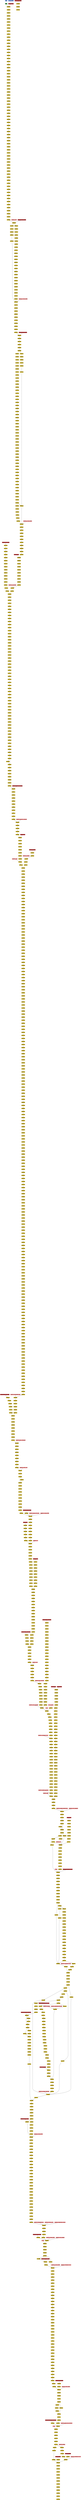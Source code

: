 digraph {
	graph [bgcolor=white dpi=None rankdir=TB]
	node [fontname=Courier height=0.02 margin="0.01,0.01" shape=box style=filled width=0.02]
	edge [arrowsize=0.5 color=gray10]
	"0015bb4f3523ce70bde8fcaf09b4b35a2fe2abb7" [label="0015bb4" color=gold3 fillcolor=gold3 tooltip="author: Joris Gillis <joris.gillis42@gmail.com>\nThu Dec 05 12:36:04 2024 +0100\ncommitter: Joris Gillis <joris.gillis42@gmail.com>\nWed Dec 18 17:23:20 2024 +0100\n\nFMU expose instance_name"]
	"005a3b91b15cec54507deaeb5eb658fbbf253110" [label="005a3b9" color=gold3 fillcolor=gold3 tooltip="author: Joris Gillis <joris.gillis42@gmail.com>\nSun May 12 22:22:22 2024 +0200\ncommitter: Joris Gillis <joris.gillis42@gmail.com>\nSun May 12 22:22:22 2024 +0200\n\nwinbdows-proof fatrop codegen test"]
	"005dc1303a34c90407de75692a469543f2291b2d" [label="005dc13" color=gold3 fillcolor=gold3 tooltip="author: Joel Andersson <joel@jaeandersson.com>\nSat Feb 22 23:25:25 2025 +0200\ncommitter: Joel Andersson <joel@jaeandersson.com>\nSat Feb 22 23:52:51 2025 +0200\n\nIssue #4049 Separating state identification in XML model variables parsing"]
	"0072ba3527318085811a7cb354626a6dd9540b0d" [label="0072ba3" color=gold3 fillcolor=gold3 tooltip="author: Joel Andersson <joel@jaeandersson.com>\nThu Feb 06 10:38:36 2025 +0200\ncommitter: Joel Andersson <joel@jaeandersson.com>\nThu Feb 06 10:48:35 2025 +0200\n\nIssue #4009 Setting time for FMI 3"]
	"009f47b5080b1a2791efb836e85aabeb456b476b" [label="009f47b" color=gold3 fillcolor=gold3 tooltip="author: Joris Gillis <joris.gillis42@gmail.com>\nSun Sep 29 22:25:55 2024 +0200\ncommitter: Joris Gillis <joris.gillis42@gmail.com>\nSun Sep 29 22:29:13 2024 +0200\n\nFix incompat between detect_simple_bounds and equality"]
	"00af835f382d4b3fbd8cea12a18792d9d65ca3a1" [label="00af835" color=gold3 fillcolor=gold3 tooltip="author: Joris Gillis <joris.gillis42@gmail.com>\nSun Nov 05 08:22:50 2023 +0100\ncommitter: Joris Gillis <joris.gillis42@gmail.com>\nSun Nov 05 08:22:50 2023 +0100\n\nDisable gcc13"]
	"018554921d113cc14a44bd80a4ce9fc1b64e1e9e" [label=0185549 color=gold3 fillcolor=gold3 tooltip="author: Joris Gillis <joris.gillis42@gmail.com>\nSun May 12 22:20:46 2024 +0200\ncommitter: Joris Gillis <joris.gillis42@gmail.com>\nSun May 12 22:20:46 2024 +0200\n\nmoved install_name logic to grafter"]
	"01855bce501c1ece91e68f230f3504116c6fbe88" [label="01855bc" color=gold3 fillcolor=gold3 tooltip="author: Tommaso Sartor <tmmsartor@protonmail.com>\nThu Jul 11 00:09:11 2024 +0200\ncommitter: Tommaso Sartor <tmmsartor@protonmail.com>\nThu Jul 11 00:09:11 2024 +0200\n\nmadnlp: Update julia runtime lifecyle"]
	"01d52762a39c745c98884c20b4e199410afc6364" [label="01d5276" color=gold3 fillcolor=gold3 tooltip="author: Joris Gillis <joris.gillis42@gmail.com>\nSun Jan 21 21:44:45 2024 +0100\ncommitter: Joris Gillis <joris.gillis42@gmail.com>\nSun Jan 21 21:44:45 2024 +0100\n\nissue #3501: regression on threaded sqpmethod"]
	"01f250d7b4e2f164ddb1931dcc70d7809d8a0d16" [label="01f250d" color=gold3 fillcolor=gold3 tooltip="author: Joel Andersson <joel@jaeandersson.com>\nFri Feb 21 02:32:42 2025 +0200\ncommitter: Joel Andersson <joel@jaeandersson.com>\nFri Feb 21 02:32:42 2025 +0200\n\nIssue #4040 Standard naming for derivative variables\nDerivative variable now named der(x) not __der__x. Gives prettier printouts and also consistent with e.g. Dymola"]
	"02241426c7c9761d4f53064ddb2e8508d38a64fe" [label=0224142 color=gold3 fillcolor=gold3 tooltip="author: casadibot <casaditestbot@gmail.com>\nSun Dec 15 21:10:36 2024 +0000\ncommitter: casadibot <casaditestbot@gmail.com>\nSun Dec 15 21:10:36 2024 +0000\n\nautomated commit by docs target [skip ci]"]
	"0236bf3db535468312131531372305341326e7ae" [label="0236bf3" color=gold3 fillcolor=gold3 tooltip="author: Joris Gillis <joris.gillis42@gmail.com>\nSun Sep 22 15:24:45 2024 +0200\ncommitter: Joris Gillis <joris.gillis42@gmail.com>\nFri Nov 08 22:11:10 2024 +0100\n\nissue #3859: graph_substitute fix"]
	"02488f42555ea7029af750ff1e1f6cd3a6c8fdab" [label="02488f4" color=gold3 fillcolor=gold3 tooltip="author: Joel Andersson <joel@jaeandersson.com>\nWed Feb 12 10:06:00 2025 +0200\ncommitter: Joel Andersson <joel@jaeandersson.com>\nWed Feb 12 10:06:00 2025 +0200\n\nIssue #4013 Support for discrete variables"]
	"02d5b5415960691771bb9363905261619dd01774" [label="02d5b54" color=gold3 fillcolor=gold3 tooltip="author: dependabot[bot] <49699333+dependabot[bot]@users.noreply.github.com>\nWed Sep 04 01:00:37 2024 +0000\ncommitter: GitHub <noreply@github.com>\nWed Sep 04 01:00:37 2024 +0000\n\ngpgsig -----BEGIN PGP SIGNATURE-----\n\nwsFcBAABCAAQBQJm15UVCRC1aQ7uu5UhlAAAPDEQAA8gXYorTgxwvS6Dvz7ry72y\ndHtgMl+4oY4U2D4OKDybGL4o4asUdL/ePdRpOY0HDUCbE3J2wVRRXEG0Ufl1MUSg\n3qpYNhYqx6MQHY9c3vYz6vWMxv/vu02kwPR6oSbmAsr7z55c8GyWlkq8ZwtXzxHk\nnV8XEMpInNt91ECAYDr5nlTNqYwAYqdTC80ev5KTEWEVZtItfL4XZGltREtcFkuf\n/xQZiS1gMQZikztQKK0vSmdmJbw/+NUIV9XuKWjoX8djORIXczuFD+JuaExjTX7y\n0poDWHYw1pGVLsBhYijxDO+4reQuQ4eBJXahIY3W6XdckGy3jNIVvSVrG4TKrqAO\nHwC7T4ziYA46XGgv9lP6x9OPZQOkGBFj4KoZUtKDMXUF5ijS4pIe43rjTJT15tzt\njzE0sRs96GZ4Pumg5LZmwLO79i37AiIGGb9Y5YT8xZzvQ1lTHukRTfWVrs24zI5p\n1YtWy1l4KF3C8QVO5Rp3T2pw/hE1tviSdEuKI6FxwQ2bIED+rNaoQhQsJA9kfU2X\nUJxmzRKSfIMviiXldHQ+4GWwp5a4SRF2gtaTCU97A43CtIx1pF3TC7tGVTIzsWhY\nLZC9MDcTp628pbq+od+6GTN03x+Zsb76/3sICCyM8sENlNe67R267oYnr99iI+s7\nffhA7VECECs+NfYK0Uaf\n=/a3t\n-----END PGP SIGNATURE-----\n\nBump actions/download-artifact from 4.1.4 to 4.1.7 in /.github/workflows\n\nBumps [actions/download-artifact](https://github.com/actions/download-artifact) from 4.1.4 to 4.1.7.\n- [Release notes](https://github.com/actions/download-artifact/releases)\n- [Commits](https://github.com/actions/download-artifact/compare/v4.1.4...v4.1.7)\n\n---\nupdated-dependencies:\n- dependency-name: actions/download-artifact\ndependency-type: direct:production\n...\n\nSigned-off-by: dependabot[bot] <support@github.com>"]
	"0332167d969c9d9baeebc5b6b6beaf33a9e5be03" [label=0332167 color=gold3 fillcolor=gold3 tooltip="author: Joris Gillis <joris.gillis42@gmail.com>\nTue Jul 30 12:47:12 2024 +0200\ncommitter: Joris Gillis <joris.gillis42@gmail.com>\nTue Jul 30 13:03:56 2024 +0200\n\nfix compiler warning"]
	"04acc400a0043084109afc879887f20dacd8e97b" [label="04acc40" color=gold3 fillcolor=gold3 tooltip="author: Joel Andersson <joel@jaeandersson.com>\nWed May 08 21:09:02 2024 -0500\ncommitter: Joris Gillis <joris.gillis42@gmail.com>\nWed Dec 18 17:23:20 2024 +0100\n\nIssue #3682 Refactored Integrator work vectors\nrp -> adj_qf"]
	"04e75858d7e626dda62d83b862fc89fc26f52745" [label="04e7585" color=gold3 fillcolor=gold3 tooltip="author: Joris Gillis <joris.gillis42@gmail.com>\nSun Sep 29 09:24:52 2024 +0200\ncommitter: Joris Gillis <joris.gillis42@gmail.com>\nSun Sep 29 09:24:52 2024 +0200\n\nissue #3788: altool is deprecated"]
	"04f99d384b5fcb4e13ef006fc28e647274075aa8" [label="04f99d3" color=gold3 fillcolor=gold3 tooltip="author: casadibot <casaditestbot@gmail.com>\nSun Mar 02 12:56:53 2025 +0000\ncommitter: casadibot <casaditestbot@gmail.com>\nSun Mar 02 12:56:53 2025 +0000\n\nautomated commit by docs target [skip ci]"]
	"059f675f8c529f82e2be425090e61f4667ba9b88" [label="059f675" color=gold3 fillcolor=gold3 tooltip="author: Joel Andersson <joel@jaeandersson.com>\nWed Feb 19 08:00:58 2025 +0200\ncommitter: Joel Andersson <joel@jaeandersson.com>\nWed Feb 19 08:00:58 2025 +0200\n\nIssue #4040 Deprecated DaeBuilder::set_beq\nUse DaeBuilder::eq instead"]
	"05d4e144fb2c9e0c9f7ebc9839ea5639dbb1a99d" [label="05d4e14" color=gold3 fillcolor=gold3 tooltip="author: Joel Andersson <joel@jaeandersson.com>\nTue Sep 17 08:45:07 2024 -0400\ncommitter: Joris Gillis <joris.gillis42@gmail.com>\nWed Dec 18 17:23:20 2024 +0100\n\nIssue #3160 Adding FMI 3 support in DaeBuilder\nPreamble"]
	"05f75955c2274eb8b201547ce0b2f91d91a0e6ea" [label="05f7595" color=gold3 fillcolor=gold3 tooltip="author: Joel Andersson <joel@jaeandersson.com>\nSat Sep 21 16:51:58 2024 -0400\ncommitter: Joris Gillis <joris.gillis42@gmail.com>\nWed Dec 18 17:23:20 2024 +0100\n\nIssue #3160 Moving FMU meta info to base class"]
	"06dd9cd0a2a2de180ae1f09932653d649da56b43" [label="06dd9cd" color=gold3 fillcolor=gold3 tooltip="author: Joris Gillis <joris.gillis42@gmail.com>\nSun Jan 21 21:17:31 2024 +0100\ncommitter: Joris Gillis <joris.gillis42@gmail.com>\nSun Jan 21 21:17:31 2024 +0100\n\nissue #3501: regression on threaded sqpmethod"]
	"06f676008d7a57b8bd74a16cbde30563d8676873" [label="06f6760" color=gold3 fillcolor=gold3 tooltip="author: Joris Gillis <joris.gillis42@gmail.com>\nSat Apr 27 00:16:37 2024 +0200\ncommitter: Joris Gillis <joris.gillis42@gmail.com>\nTue Apr 30 00:05:24 2024 +0200\n\nMemory corruption check"]
	"082dadc5dca8d9892a8a5df70d8110063c49fdd7" [label="082dadc" color=gold3 fillcolor=gold3 tooltip="author: Joel Andersson <joel@jaeandersson.com>\nSat Feb 22 19:15:46 2025 +0200\ncommitter: Joel Andersson <joel@jaeandersson.com>\nSat Feb 22 19:15:46 2025 +0200\n\nIssue #4049 Bugfix c8db8da81d48ff243ff31bb3ec3bf28d84591f81"]
	"087da4e3d7c1f86a16afae9d3ef854fbe987682c" [label="087da4e" color=gold3 fillcolor=gold3 tooltip="author: Joris Gillis <joris.gillis42@gmail.com>\nWed Dec 11 09:26:07 2024 +0100\ncommitter: Joris Gillis <joris.gillis42@gmail.com>\nWed Dec 18 17:23:20 2024 +0100\n\nissue #3942: implement missing dependencies attribute (FMI2)"]
	"08a14c1cd22d96615adb52afc7cf9a4b91d602aa" [label="08a14c1" color=gold3 fillcolor=gold3 tooltip="author: Joel Andersson <joel@jaeandersson.com>\nWed May 08 06:08:28 2024 -0500\ncommitter: Joris Gillis <joris.gillis42@gmail.com>\nWed Dec 18 17:23:20 2024 +0100\n\nIssue #3682 Ensuring that IntegratorMemory::x,z are in sync with current state"]
	"08cee4df71b4dd93a8b8ee3e374238bc6d4ac7d8" [label="08cee4d" color=gold3 fillcolor=gold3 tooltip="author: Joris Gillis <joris.gillis42@gmail.com>\nThu Dec 05 12:42:10 2024 +0100\ncommitter: Joris Gillis <joris.gillis42@gmail.com>\nThu Dec 05 12:42:31 2024 +0100\n\nissue #3939: avoid 'initializer is not a constant' regression"]
	"08ebdba1175b7678c49632db8f4cf1b618e33617" [label="08ebdba" color=gold3 fillcolor=gold3 tooltip="author: Joel Andersson <joel@jaeandersson.com>\nWed May 08 21:33:07 2024 -0500\ncommitter: Joris Gillis <joris.gillis42@gmail.com>\nWed Dec 18 17:23:20 2024 +0100\n\nIssue #3682 Refactored Integrator work vectors\ntmp1, tmp2 to hold temporary work vectors, also for Sundials"]
	"08ecc53c9f4a14aac0d43ddfc5f89bd28b415dea" [label="08ecc53" color=gold3 fillcolor=gold3 tooltip="author: Joris Gillis <joris.gillis42@gmail.com>\nSun Jan 21 21:55:56 2024 +0100\ncommitter: Joris Gillis <joris.gillis42@gmail.com>\nSun Jan 21 21:55:56 2024 +0100\n\nfix setup.py.in"]
	"091f249a843c26065f8f496414d712fee767b251" [label="091f249" color=gold3 fillcolor=gold3 tooltip="author: Joris Gillis <joris.gillis42@gmail.com>\nWed Dec 11 09:33:18 2024 +0100\ncommitter: GitHub <noreply@github.com>\nWed Dec 11 09:33:18 2024 +0100\n\ngpgsig -----BEGIN PGP SIGNATURE-----\n\nwsFcBAABCAAQBQJnWU5OCRC1aQ7uu5UhlAAAvNEQAKQ2Wy23sVpgUpe9qfvFr2f0\nOxacEazpyS7yg/JfdDkTrjZbsyPAkjiO8/nXbm2FFODC2XPYIqBMiIjFZxxONXLP\nX7O6RtU5umSXoeyliOhKlSjLarH+NjKjQWg5oCy1mk2V0P1m0jdfI5CPi4dGI0A9\nIqZkFNj63Tuq/Wv4/58mGg1rUPvSAysMq8RZJ7SQR/YSCinKvDI2R1C2GAIypeUE\ndeug2vvubLROecbQ+5zojr5ju9jgqiVdR1pESuJtAbcdQh21CdMCjsO8eMVy/u+0\n+I7DQ+K7I1U2Ex5uEIaHFws1tGLxKzFiq4S+SK0y9FItw71S/6rx7TRWtLS6rLIj\nnnuYM1lgYywifXOqc6a4iI7pzIKDBoyqVlI7pntBrp9rd2FB8gq/d+RAciT05S/W\n97jgdNxJC318ZfK9wtFM4JGVePrCXTegKuhtA3yR4ZAA9hwQyE5BWvCzRFrr7xtG\nymRQOyI9vjXlv5iV8QgQayR3pjNmCy2nmrgO2ZosJ4Pt6CZcl1WsMWFV9QJzt9bR\nQC6WItKGpFKC3g8LX7NHDOCBiKcOReBQ/fjQ5pWxQIGcXHFnutBXIvswXUc0coLE\nn34lxMClcfPH5QTW9oDxtwLp5YfKs4I0PVl9QQNA8gVvJULAkGWKwzPD+oKEpFVw\na9KwjMpdPFK5vs9097UU\n=7SAI\n-----END PGP SIGNATURE-----\n\nRemove debugging printout from FATROP"]
	"0974fd8d2472c0a8f817565f16d03e573697bc31" [label="0974fd8" color=gold3 fillcolor=gold3 tooltip="author: Joel Andersson <joel@jaeandersson.com>\nWed May 08 17:53:47 2024 -0500\ncommitter: Joris Gillis <joris.gillis42@gmail.com>\nWed Dec 18 17:23:20 2024 +0100\n\nIssue #3682 Refactored Integrator work vectors\nrx_prev -> adj_ode"]
	"09948aa06e0fbdb4a663cfcab21d3591dc6598e6" [label="09948aa" color=gold3 fillcolor=gold3 tooltip="author: Joris Gillis <joris.gillis42@gmail.com>\nWed Feb 05 11:41:32 2025 +0100\ncommitter: Joris Gillis <joris.gillis42@gmail.com>\nWed Feb 05 16:04:18 2025 +0100\n\nissue #3864: reproducability of MX/SX serialize"]
	"09b4b33c607bc7578cda94730f3a4cf71ed986d5" [label="09b4b33" color=gold3 fillcolor=gold3 tooltip="author: Joris Gillis <joris.gillis42@gmail.com>\nFri Aug 16 11:31:18 2024 +0200\ncommitter: Joris Gillis <joris.gillis42@gmail.com>\nFri Aug 16 11:31:34 2024 +0200\n\nissue #3807: return values of fatrop"]
	"0a87ba4ed6229b4eab67d05f90cb3e9a39cc8377" [label="0a87ba4" color=gold3 fillcolor=gold3 tooltip="author: Joel Andersson <joel@jaeandersson.com>\nFri Sep 20 10:47:51 2024 -0400\ncommitter: Joris Gillis <joris.gillis42@gmail.com>\nWed Dec 18 17:23:20 2024 +0100\n\nIssue #3160 Refactor Fmu::free_instance"]
	"0a92621523d109c97f4fc878bf82e8d1fc350026" [label="0a92621" color=gold3 fillcolor=gold3 tooltip="author: casadibot <casaditestbot@gmail.com>\nSat Nov 09 10:04:06 2024 +0000\ncommitter: casadibot <casaditestbot@gmail.com>\nSat Nov 09 10:04:06 2024 +0000\n\nautomated commit by docs target [skip ci]"]
	"0abf493fc5032982bec7349209e948d4fff09fcf" [label="0abf493" color=gold3 fillcolor=gold3 tooltip="author: Joel Andersson <joel@jaeandersson.com>\nThu May 09 18:43:26 2024 -0500\ncommitter: Joris Gillis <joris.gillis42@gmail.com>\nWed Dec 18 17:23:20 2024 +0100\n\nIssue #3682 Renamed Sundials backward problem N_Vectors (2)\nConsistent naming with base class and v_ prefix to avoid conflicts"]
	"0ad42d11e5559605e8eb2cfe7c7887d6bd0fe4f8" [label="0ad42d1" color=gold3 fillcolor=gold3 tooltip="author: Joris Gillis <joris@yacoda.com>\nMon Nov 11 14:58:51 2024 +0100\ncommitter: Joris Gillis <joris@yacoda.com>\nTue Nov 12 00:06:34 2024 +0100\n\nissue #3859: extra graph_substitute test"]
	"0b00bbda69b644344fa52357b045b693f7d3ff46" [label="0b00bbd" color=gold3 fillcolor=gold3 tooltip="author: Joel Andersson <joel@jaeandersson.com>\nFri May 10 18:12:58 2024 -0500\ncommitter: Joris Gillis <joris.gillis42@gmail.com>\nWed Dec 18 17:23:20 2024 +0100\n\nIssue #3682 Only enforce Sundials stop time if possible\nThe event handling can cause the stopping time to decrease to a smaller value than the\ninternal time reached by Sundials variable step size solver.\nWhen this happens, simply do not enforce the stopping time"]
	"0b25f3626af82486475895bc05954e33707b6f5c" [label="0b25f36" color=gold3 fillcolor=gold3 tooltip="author: Joel Andersson <joel@jaeandersson.com>\nFri Apr 26 22:23:49 2024 -0500\ncommitter: Joris Gillis <joris.gillis42@gmail.com>\nWed Dec 18 17:23:20 2024 +0100\n\nIssue #3671 Warn if non-equ:Equation for OpenModelica XML"]
	"0b37379d1c7d638a5ae992719e5027cce38fabb5" [label="0b37379" color=gold3 fillcolor=gold3 tooltip="author: Joel Andersson <joel@jaeandersson.com>\nThu Feb 06 10:45:19 2025 +0200\ncommitter: Joel Andersson <joel@jaeandersson.com>\nThu Feb 06 10:48:35 2025 +0200\n\nIssue #4009 Bugfix Fmu3::update_discrete_states"]
	"0bb0eab8260630cc330721e48e79ab00af236a40" [label="0bb0eab" color=gold3 fillcolor=gold3 tooltip="author: Joel Andersson <joel@jaeandersson.com>\nThu Feb 13 09:26:17 2025 +0200\ncommitter: Joel Andersson <joel@jaeandersson.com>\nThu Feb 13 09:26:17 2025 +0200\n\nIssue #4013 Accessing indices via DaeBuilderInternal::indices (2)"]
	"0bbe9ef4b909e55f81b5a9e9de7b72ab49f64d5d" [label="0bbe9ef" color=gold3 fillcolor=gold3 tooltip="author: Joel Andersson <joel@jaeandersson.com>\nMon May 13 17:55:59 2024 -0500\ncommitter: Joris Gillis <joris.gillis42@gmail.com>\nWed Dec 18 17:23:20 2024 +0100\n\nIssue #3682 Added IntegratorMemory::t_step, t_next_out"]
	"0bd6cdad13c2b4ac12d2124f049ea2b2d3f3fff3" [label="0bd6cda" color=gold3 fillcolor=gold3 tooltip="author: casadibot <casaditestbot@gmail.com>\nThu Jun 20 00:05:21 2024 +0000\ncommitter: casadibot <casaditestbot@gmail.com>\nThu Jun 20 00:05:21 2024 +0000\n\nautomated commit by docs target [skip ci]"]
	"0c8b409f3ab75945cc5144b3cafbf409a718739a" [label="0c8b409" color=gold3 fillcolor=gold3 tooltip="author: Joris Gillis <joris@yacoda.com>\nFri Nov 01 23:40:37 2024 +0100\ncommitter: Joris Gillis <joris@yacoda.com>\nFri Nov 01 23:40:37 2024 +0100\n\nBlazing splines: avoid pass-by-value of simde__m256d"]
	"0d1d3f2622f6ea9d059648c6cbb02761984f8243" [label="0d1d3f2" color=gold3 fillcolor=gold3 tooltip="author: Joel Andersson <joel@jaeandersson.com>\nSun Feb 09 12:17:17 2025 +0200\ncommitter: Joel Andersson <joel@jaeandersson.com>\nSun Feb 09 12:17:17 2025 +0200\n\nMerge branch 'main' into issue_4013"]
	"0d79f7f5a82022b8bcea7a661e0e682bbd49f465" [label="0d79f7f" color=gold3 fillcolor=gold3 tooltip="author: Joris Gillis <joris@yacoda.com>\nWed Jan 08 08:59:29 2025 +0100\ncommitter: Joris Gillis <joris@yacoda.com>\nWed Jan 08 09:01:24 2025 +0100\n\nMake python tests compatible with 2.7 again"]
	"0d8030d49e895de2dd38cee849c1429c8d50a286" [label="0d8030d" color=gold3 fillcolor=gold3 tooltip="author: Joris Gillis <joris.gillis42@gmail.com>\nMon Sep 30 20:47:16 2024 +0200\ncommitter: Joris Gillis <joris.gillis42@gmail.com>\nMon Sep 30 20:47:16 2024 +0200\n\nPost 3.6.7"]
	"0dec14478afb270e25511914955d6504dddd6aae" [label="0dec144" color=gold3 fillcolor=gold3 tooltip="author: Joel Andersson <joel@jaeandersson.com>\nMon May 20 05:34:41 2024 -0500\ncommitter: Joris Gillis <joris.gillis42@gmail.com>\nWed Dec 18 17:23:20 2024 +0100\n\nIssue #3682 Code cleanup"]
	"0e6e9066fb243c33fe4450f13c15c024d1765bf2" [label="0e6e906" color=gold3 fillcolor=gold3 tooltip="author: Tommaso Sartor <tmmsartor@protonmail.com>\nFri Aug 16 12:08:16 2024 +0200\ncommitter: Tommaso Sartor <tmmsartor@protonmail.com>\nFri Aug 16 12:08:16 2024 +0200\n\n#3804: Fix Polynomial constructor"]
	"0f69362cc83030dbaaca3321d94e202adc36ac73" [label="0f69362" color=gold3 fillcolor=gold3 tooltip="author: Joris Gillis <joris.gillis42@gmail.com>\nSun Aug 04 08:56:07 2024 +0200\ncommitter: Joris Gillis <joris.gillis42@gmail.com>\nSun Aug 04 08:56:07 2024 +0200\n\nissue #3698: macos wheel sanity"]
	"0f6af97adcdb04687dcdc53f59d15dc6b48a9c24" [label="0f6af97" color=gold3 fillcolor=gold3 tooltip="author: casadibot <casaditestbot@gmail.com>\nSun Sep 22 22:44:34 2024 +0000\ncommitter: casadibot <casaditestbot@gmail.com>\nSun Sep 22 22:44:34 2024 +0000\n\nautomated commit by docs target [skip ci]"]
	"10fc5feb0493b05c9423ec6da65e9512f1e83a6a" [label="10fc5fe" color=gold3 fillcolor=gold3 tooltip="author: Tommaso Sartor <tmmsartor@protonmail.com>\nTue Jul 23 11:08:23 2024 +0200\ncommitter: Tommaso Sartor <tmmsartor@protonmail.com>\nTue Jul 23 11:08:23 2024 +0200\n\nmadnlp: Improve exception handling"]
	"10feb2617d5570300ad0439fa24957631a116879" [label="10feb26" color=gold3 fillcolor=gold3 tooltip="author: Joel Andersson <joel@jaeandersson.com>\nMon Apr 29 17:48:22 2024 -0500\ncommitter: Joris Gillis <joris.gillis42@gmail.com>\nWed Dec 18 17:23:20 2024 +0100\n\nIssue #3671 Handle simple reinit equation in OpenModelica XML\nCan now import BoundingBall example"]
	"1120a438a4abfe30ee41aa55ee625dbfba34f43e" [label="1120a43" color=gold3 fillcolor=gold3 tooltip="author: Joel Andersson <joel@jaeandersson.com>\nThu May 02 22:00:17 2024 -0500\ncommitter: Joris Gillis <joris.gillis42@gmail.com>\nWed Dec 18 17:23:20 2024 +0100\n\nLint fix"]
	"1126abc51c69a6a5cffb7a383c1e83500e6d1a78" [label="1126abc" color=gold3 fillcolor=gold3 tooltip="author: Joel Andersson <joel@jaeandersson.com>\nSat Sep 21 16:32:48 2024 -0400\ncommitter: Joris Gillis <joris.gillis42@gmail.com>\nWed Dec 18 17:23:20 2024 +0100\n\nIssue #3054 Enabled forward mode AD for FMUs"]
	"1199c1ecb2376f7fa1dee37e32523ea3cf9051fc" [label="1199c1e" color=gold3 fillcolor=gold3 tooltip="author: Joel Andersson <joel@jaeandersson.com>\nThu May 09 18:03:30 2024 -0500\ncommitter: Joris Gillis <joris.gillis42@gmail.com>\nWed Dec 18 17:23:20 2024 +0100\n\nIssue #3682 Adding missing files in e9f983f8a8be55afecce43c08f304bb889906232"]
	"119bcfe172acce8b90456702526af73e6e788c33" [label="119bcfe" color=gold3 fillcolor=gold3 tooltip="author: Joel Andersson <joel@jaeandersson.com>\nTue Feb 18 06:13:41 2025 +0200\ncommitter: Joel Andersson <joel@jaeandersson.com>\nTue Feb 18 06:13:41 2025 +0200\n\nIssue #2677 DaeBuilder::set_start for vectors"]
	"11acda031c490f681c15d6411eb572ee4710d15e" [label="11acda0" color=gold3 fillcolor=gold3 tooltip="author: Joel Andersson <joel@jaeandersson.com>\nThu May 09 19:40:21 2024 -0500\ncommitter: Joris Gillis <joris.gillis42@gmail.com>\nWed Dec 18 17:23:20 2024 +0100\n\nIssue #3682 Refactored Integrator::reset to allow resetting after events, not just once"]
	"11ed3b1223fd1ef7e1986739668aca619b1dcc5f" [label="11ed3b1" color=gold3 fillcolor=gold3 tooltip="author: Joel Andersson <joel@jaeandersson.com>\nMon Feb 10 16:32:46 2025 +0200\ncommitter: Joel Andersson <joel@jaeandersson.com>\nMon Feb 10 16:32:46 2025 +0200\n\nIssue #4013 Renamed DaeBuilder::t() -> time()\nDaeBuilder::t() should give a list of variable names, for consistency with x(), p() etc\nDeprecated old name, added DaeBuilder::t_new() with the future implementation"]
	"1226e01ca077a846cc09aee33ac345fec28c60c7" [label="1226e01" color=gold3 fillcolor=gold3 tooltip="author: Joris Gillis <joris.gillis42@gmail.com>\nMon Dec 16 22:40:59 2024 +0100\ncommitter: Joris Gillis <joris.gillis42@gmail.com>\nTue Dec 17 14:17:53 2024 +0100\n\nissue #2955: harden unittests for mac"]
	"12412dd7a0aa7903bda745e599b68835408c182c" [label="12412dd" color=gold3 fillcolor=gold3 tooltip="author: Joris Gillis <joris@yacoda.com>\nMon Oct 14 12:40:53 2024 +0200\ncommitter: Joris Gillis <joris@yacoda.com>\nTue Nov 12 10:02:37 2024 +0100\n\nAdding scaling facilities to Opti"]
	"1304abdb5ac1e5bf8929a6753cb02208acff8554" [label="1304abd" color=gold3 fillcolor=gold3 tooltip="author: Joris Gillis <joris@yacoda.com>\nWed Jan 08 08:59:07 2025 +0100\ncommitter: Joris Gillis <joris.gillis42@gmail.com>\nMon Jan 13 22:02:43 2025 +0100\n\nImplement extract_parametric with SX call nodes"]
	"1351c9773f0ffc641f5af673d8057ba9ccd67ee3" [label="1351c97" color=gold3 fillcolor=gold3 tooltip="author: Joris Gillis <joris.gillis42@gmail.com>\nTue Sep 03 09:16:38 2024 +0200\ncommitter: Joris Gillis <joris.gillis42@gmail.com>\nTue Sep 03 09:42:14 2024 +0200\n\nissue #3183: missed opportuinity in cse for call nodes"]
	"13545f2a4ff920290462a5079fe081b8591d3c43" [label="13545f2" color=gold3 fillcolor=gold3 tooltip="author: Joris Gillis <joris@yacoda.com>\nMon Sep 23 19:29:17 2024 +0200\ncommitter: Joris Gillis <joris@yacoda.com>\nMon Sep 23 19:29:17 2024 +0200\n\ncleanup"]
	"137e82a385014b5314ce77b972b1292194f7ae40" [label="137e82a" color=gold3 fillcolor=gold3 tooltip="author: Joris Gillis <joris@yacoda.com>\nMon Nov 06 15:34:01 2023 +0100\ncommitter: Joris Gillis <joris@yacoda.com>\nMon Nov 06 15:34:01 2023 +0100\n\nEnable cbc parallel"]
	"1393e9f9de7d9ea6756203323286f627b8529c1c" [label="1393e9f" color=gold3 fillcolor=gold3 tooltip="author: Joris Gillis <joris.gillis42@gmail.com>\nSun Mar 02 12:03:03 2025 +0100\ncommitter: Joris Gillis <joris.gillis42@gmail.com>\nSun Mar 02 12:03:03 2025 +0100\n\nissue #4052: repairing internal conventions for rootfinder"]
	"13d4ec43630a6fa9c0ffc76fc14813cf006422de" [label="13d4ec4" color=gold3 fillcolor=gold3 tooltip="author: Joris Gillis <joris@yacoda.com>\nSat Sep 14 23:52:40 2024 +0200\ncommitter: Joris Gillis <joris@yacoda.com>\nSun Sep 15 23:20:02 2024 +0200\n\ntowards derivative"]
	"141018e6d0773ec3c93ce620a33b2d6720985988" [label="141018e" color=gold3 fillcolor=gold3 tooltip="author: Joris Gillis <joris.gillis42@gmail.com>\nTue Feb 04 16:05:20 2025 +0100\ncommitter: Joris Gillis <joris.gillis42@gmail.com>\nTue Feb 04 16:05:20 2025 +0100\n\nweird clarabel build errors on x64 mac"]
	"150063e5bdeac1b1ddebaa604447fd130a0ae23b" [label="150063e" color=gold3 fillcolor=gold3 tooltip="author: Joris Gillis <joris@yacoda.com>\nTue Dec 31 00:30:21 2024 +0100\ncommitter: Joris Gillis <joris.gillis42@gmail.com>\nWed Jan 08 11:18:42 2025 +0100\n\nissue #3951: copy elision in SX with call nodes"]
	"1501077712a38bdbd2ddb753ea701b764b0b210e" [label=1501077 color=gold3 fillcolor=gold3 tooltip="author: Joel Andersson <joel@jaeandersson.com>\nMon Sep 23 12:06:06 2024 -0400\ncommitter: Joris Gillis <joris.gillis42@gmail.com>\nWed Dec 18 17:23:20 2024 +0100\n\nIssue #3160 Fixed docstrings highs/daqp"]
	"152381e81362b1a8c412ce2d5c0941be8ba63353" [label="152381e" color=gold3 fillcolor=gold3 tooltip="author: Joris Gillis <joris.gillis42@gmail.com>\nMon Sep 30 09:25:23 2024 +0200\ncommitter: Joris Gillis <joris.gillis42@gmail.com>\nMon Sep 30 09:27:09 2024 +0200\n\nissue #3788: use certified libraries for wheel"]
	"152976b42ffdea4e4d48ee136d53752d4f645342" [label="152976b" color=gold3 fillcolor=gold3 tooltip="author: Joel Andersson <joel@jaeandersson.com>\nSun May 12 22:42:59 2024 -0500\ncommitter: Joris Gillis <joris.gillis42@gmail.com>\nWed Dec 18 17:23:20 2024 +0100\n\nIssue #3682 Event detection based on event having occurred *or* is still projected to occur"]
	"154af1f40a210b373e21a26a6970779cb4a50024" [label="154af1f" color=gold3 fillcolor=gold3 tooltip="author: Joris Gillis <joris.gillis42@gmail.com>\nFri Jul 26 14:37:54 2024 +0200\ncommitter: Joris Gillis <joris.gillis42@gmail.com>\nFri Jul 26 14:37:54 2024 +0200\n\nAdding config for external functions"]
	"155c5899496c93a52570587e99f816bbe44381d1" [label="155c589" color=gold3 fillcolor=gold3 tooltip="author: Joris Gillis <joris.gillis42@gmail.com>\nMon Dec 16 22:45:46 2024 +0100\ncommitter: Joris Gillis <joris.gillis42@gmail.com>\nTue Dec 17 14:19:33 2024 +0100\n\nissue #3058: valgrind tests"]
	"1573fa421bbafc6fb1d4682628f34808fdf80b82" [label="1573fa4" color=gold3 fillcolor=gold3 tooltip="author: Joel Andersson <joel@jaeandersson.com>\nFri Feb 14 09:07:00 2025 +0200\ncommitter: Joel Andersson <joel@jaeandersson.com>\nFri Feb 14 09:07:00 2025 +0200\n\nIssue #4013 Added support for changing x to q and v.v. by changing causality\nDocumented permitted changes in docstrings for set_causality and set_variability"]
	"157f18fc090c900508c4cc25b013c493c2934444" [label="157f18f" color=gold3 fillcolor=gold3 tooltip="author: Joris Gillis <joris.gillis42@gmail.com>\nThu Nov 07 11:14:55 2024 +0100\ncommitter: Joris Gillis <joris.gillis42@gmail.com>\nThu Nov 07 12:03:40 2024 +0100\n\nissue #3901: source builds mingw64 on windows"]
	"15b315d4eabe1257f01e8f49dba945c766e1e853" [label="15b315d" color=gold3 fillcolor=gold3 tooltip="author: Joris Gillis <joris.gillis42@gmail.com>\nTue Nov 05 15:00:48 2024 +0100\ncommitter: Joris Gillis <joris.gillis42@gmail.com>\nTue Nov 05 15:05:10 2024 +0100\n\nissue #2955: fix for #3448 not needed in WITH_PYTHON_GIL_RELEASE mode"]
	"15b40ceeb9b1661a94b314875d401d2c1b9753f3" [label="15b40ce" color=gold3 fillcolor=gold3 tooltip="author: Joel Andersson <joel@jaeandersson.com>\nSat Feb 15 15:54:11 2025 +0200\ncommitter: Joel Andersson <joel@jaeandersson.com>\nSat Feb 15 15:54:40 2025 +0200\n\nIssue #4030 Fixes to FMU export\nAdded function prototypes that do not seem needed but still required by FMPy\nFixed handling of initial property\nExtended fmu_export.py example to include import and simulation of the generated FMU using FMPy"]
	"15be55459332b4794f97fabf0b63d8ae65ca18e3" [label="15be554" color=gold3 fillcolor=gold3 tooltip="author: Joel Andersson <joel@jaeandersson.com>\nThu Feb 20 18:02:45 2025 +0200\ncommitter: Joel Andersson <joel@jaeandersson.com>\nThu Feb 20 18:02:45 2025 +0200\n\nIssue #4040 Added DaeBuilderInternal::event_indicators_, removed Category::ZERO"]
	"15d4a4fbfbbf054380bb730b1671d93fdd2d66a4" [label="15d4a4f" color=gold3 fillcolor=gold3 tooltip="author: Joris Gillis <joris.gillis42@gmail.com>\nSat Sep 21 22:21:26 2024 +0200\ncommitter: Joris Gillis <joris.gillis42@gmail.com>\nSat Sep 21 22:21:26 2024 +0200\n\nAdding vector_init to casadi_misc.hpp"]
	"1662c398f6ff5e9e2d7ceef706ea6808af99c0c7" [label="1662c39" color=gold3 fillcolor=gold3 tooltip="author: Joris Gillis <joris.gillis42@gmail.com>\nWed Jan 15 14:46:31 2025 +0100\ncommitter: Joris Gillis <joris.gillis42@gmail.com>\nWed Jan 15 20:44:34 2025 +0100\n\nImplement inlining SXFunction::eval_mx"]
	"16afa2d97106174220fe9e9426e870ad792847ca" [label="16afa2d" color=gold3 fillcolor=gold3 tooltip="author: Joel Andersson <joel@jaeandersson.com>\nFri Sep 20 14:16:14 2024 -0400\ncommitter: Joris Gillis <joris.gillis42@gmail.com>\nWed Dec 18 17:23:20 2024 +0100\n\nIssue #3160 FmuInternal::get_directional_derivative helper function"]
	"16b2b05c0abea3039f8175186671cb1d7068fb42" [label="16b2b05" color=gold3 fillcolor=gold3 tooltip="author: Joris Gillis <joris.gillis42@gmail.com>\nWed Jul 31 16:09:22 2024 +0200\ncommitter: GitHub <noreply@github.com>\nWed Jul 31 16:09:22 2024 +0200\n\ngpgsig -----BEGIN PGP SIGNATURE-----\n\nwsFcBAABCAAQBQJmqkWSCRC1aQ7uu5UhlAAARwMQABwuU0uB+5hLMdy5gJ0w8x1O\n4aqVTLGIih9m29zIS8yIpEJa+ufD67+i9ytb3j/RS6w/Q2iLyUjEK3YeMxWY1Hli\n3k6S2jB28QTfyuKJb6e1caeryyJ+vaRRto2N5Nx7ZECcnUHQ5OMJfrBHOLuqigrp\nHud5QNdc3nPu3es/H13DNtH6ADpxaBzDofyoAEp0J4FHGy4rx86savDTH9R08oz5\n0o897IggRNUCObS7tRs9KPoXnBkBiJbyyGmb6FY16O1LPe1qBqy0bqx99c9rsvmU\neb2SAM5syX+UuP6sy36Gd6Pts9C2Tiszew8/ntCb29ClUQwHG1wMP0a5oLLUiE4M\nqptW+B6xLicEk0gIQEm2qoRqV7gVpBuruBfjzdPUpbBdfO8iTMXbCnzQbnTW+StN\nwazvdvjXW1Jlu4arFSQYBPpGfW0tnwECnWNr5VkA2wlcuE8S6CtEYLAnH1MuTynW\nqQxAnjqEh+pKVIgecvrgZNWVMRupBjx1/25bPGVP1gTwFwE0r8RMWQas0Pmcp2vn\npziAz5ZqVqag5q7mt1jrDJ7PmSJrCDZu6+AfxR4r338YfAVy4UVEGsCwli/AOOg6\nVGNfyjDZQrNIaW4T+uuoDBtcVJDKeV/Udn1R2lxwteGH1yXhQY/u/yzes0vDol0c\n2wlYkjr5WItHlumTL1mE\n=4Vl1\n-----END PGP SIGNATURE-----\n\nMerge pull request #3759 from andiradulescu/uv-build-fix\n\nFix PYTHON_INCLUDE_DIR path"]
	"1775fe2173740e34cc466b2d01b0c0465965ef1c" [label="1775fe2" color=gold3 fillcolor=gold3 tooltip="author: Joris Gillis <joris.gillis42@gmail.com>\nTue Dec 17 11:46:53 2024 +0100\ncommitter: Joris Gillis <joris.gillis42@gmail.com>\nTue Dec 17 14:19:33 2024 +0100\n\nissue #3952: ci test with other cxx_standard versions"]
	"17a6779a0d73c81177960aae7cce67c529f943ad" [label="17a6779" color=gold3 fillcolor=gold3 tooltip="author: casadibot <casaditestbot@gmail.com>\nTue Feb 18 07:31:18 2025 +0000\ncommitter: casadibot <casaditestbot@gmail.com>\nTue Feb 18 07:31:18 2025 +0000\n\nautomated commit by docs target [skip ci]"]
	"17b2f79a9a64b31d2e8caf5454a7b9fe93cb64c4" [label="17b2f79" color=gold3 fillcolor=gold3 tooltip="author: Joris Gillis <joris@yacoda.com>\nFri Nov 08 21:45:07 2024 +0100\ncommitter: Joris Gillis <joris@yacoda.com>\nMon Nov 11 17:10:42 2024 +0100\n\nissue #3762: merge operation"]
	"17da864c49e3f5bb6cbe66e9f0951a2f270a2604" [label="17da864" color=gold3 fillcolor=gold3 tooltip="author: Joris Gillis <joris.gillis42@gmail.com>\nMon Nov 06 00:02:59 2023 +0100\ncommitter: Joris Gillis <joris.gillis42@gmail.com>\nMon Nov 06 00:02:59 2023 +0100\n\nbump 3.6.4"]
	"182b178a0ececf6cda5e442376b3f794883c1e6a" [label="182b178" color=gold3 fillcolor=gold3 tooltip="author: Joris Gillis <joris.gillis42@gmail.com>\nSat Jun 01 09:41:45 2024 +0200\ncommitter: Joris Gillis <joris@yacoda.com>\nTue Nov 12 00:06:34 2024 +0100\n\nissue #3020: fix allow_free regression"]
	"183d956f218aa91d12427b5a36c172f2fdb31578" [label="183d956" color=gold3 fillcolor=gold3 tooltip="author: Joris Gillis <joris.gillis42@gmail.com>\nMon Jan 29 15:43:18 2024 +0100\ncommitter: Joris Gillis <joris.gillis42@gmail.com>\nMon Jan 29 15:43:18 2024 +0100\n\ninit_post_options"]
	"185735f26a654bfcc851bb74881dd5d1cff8e1c0" [label="185735f" color=gold3 fillcolor=gold3 tooltip="author: Joris Gillis <joris.gillis42@gmail.com>\nWed Feb 05 22:07:24 2025 +0100\ncommitter: Joris Gillis <joris.gillis42@gmail.com>\nWed Feb 05 22:07:24 2025 +0100\n\nShipping rust stdlib"]
	"185a42b47c8ed43c42020b95dc87625e3dc2e754" [label="185a42b" color=gold3 fillcolor=gold3 tooltip="author: Joris Gillis <joris.gillis42@gmail.com>\nSun Nov 05 13:15:01 2023 +0100\ncommitter: Joris Gillis <joris.gillis42@gmail.com>\nSun Nov 05 13:52:48 2023 +0100\n\nRevmove conda exceptions for py312"]
	"1894ca985172c4fec5ee351b80e6f55d878262d1" [label="1894ca9" color=gold3 fillcolor=gold3 tooltip="author: Joel Andersson <joel@jaeandersson.com>\nFri Feb 21 12:05:11 2025 +0200\ncommitter: Joel Andersson <joel@jaeandersson.com>\nFri Feb 21 12:05:11 2025 +0200\n\nIssue #4040 User guide update"]
	"1895c1ee62942057c4a205fb61426da502e390ab" [label="1895c1e" color=gold3 fillcolor=gold3 tooltip="author: Joris Gillis <joris.gillis42@gmail.com>\nThu Dec 19 10:52:39 2024 +0100\ncommitter: Joris Gillis <joris.gillis42@gmail.com>\nThu Dec 19 10:52:39 2024 +0100\n\nImplement SXFunctionInternal::find"]
	"18e9c6667352f301ee222c1fb97f0c6099f17037" [label="18e9c66" color=gold3 fillcolor=gold3 tooltip="author: Joris Gillis <joris.gillis42@gmail.com>\nSun May 12 22:21:00 2024 +0200\ncommitter: Joris Gillis <joris.gillis42@gmail.com>\nSun May 12 22:21:00 2024 +0200\n\ndisable false negative"]
	"1985e4c7d7e637782c072a9a016b1b28529cb040" [label="1985e4c" color=gold3 fillcolor=gold3 tooltip="author: Joris Gillis <joris.gillis42@gmail.com>\nSun Jul 28 17:19:32 2024 +0200\ncommitter: Joris Gillis <joris.gillis42@gmail.com>\nSun Jul 28 17:19:32 2024 +0200\n\nmatlab ipc ci build fix"]
	"19aab0ad9d308f6306ae260a519942514858c56b" [label="19aab0a" color=gold3 fillcolor=gold3 tooltip="author: Joris Gillis <joris.gillis42@gmail.com>\nTue Nov 05 16:45:02 2024 +0100\ncommitter: Joris Gillis <joris.gillis42@gmail.com>\nTue Nov 05 16:45:02 2024 +0100\n\nCI fix WHEEL_VERSION"]
	"1a5910f133ed6ae888aacc52646f5429004c4612" [label="1a5910f" color=gold3 fillcolor=gold3 tooltip="author: Joris Gillis <joris.gillis42@gmail.com>\nThu Feb 29 14:47:51 2024 +0100\ncommitter: Joris Gillis <joris.gillis42@gmail.com>\nThu Feb 29 14:47:51 2024 +0100\n\nIpopt in codegen: disable some unittests that dont work yet"]
	"1a7f2605a00e82abddd7922bab71467a9fcc74d1" [label="1a7f260" color=gold3 fillcolor=gold3 tooltip="author: Joris Gillis <joris.gillis42@gmail.com>\nThu Apr 25 20:49:30 2024 +0200\ncommitter: Joris Gillis <joris.gillis42@gmail.com>\nTue Apr 30 00:05:24 2024 +0200\n\nFatrop NLP interface"]
	"1a929d1bf26b64f842eb3cb5aefd15fae58a64d1" [label="1a929d1" color=gold3 fillcolor=gold3 tooltip="author: Joris Gillis <joris.gillis42@gmail.com>\nThu Jul 25 10:14:54 2024 +0200\ncommitter: Joris Gillis <joris.gillis42@gmail.com>\nThu Jul 25 10:14:54 2024 +0200\n\nerror fix in unittests"]
	"1b12bc55ac349a6fa4f80588d56a3db81d5868a7" [label="1b12bc5" color=gold3 fillcolor=gold3 tooltip="author: Joris Gillis <joris.gillis42@gmail.com>\nTue Nov 05 10:50:52 2024 +0100\ncommitter: Joris Gillis <joris.gillis42@gmail.com>\nTue Nov 05 10:50:52 2024 +0100\n\nissue #2955: debug"]
	"1b28946e07a6f6b940b08833fdebf956b77c4b73" [label="1b28946" color=gold3 fillcolor=gold3 tooltip="author: Joel Andersson <joel@jaeandersson.com>\nSun Feb 23 16:49:29 2025 +0200\ncommitter: Joel Andersson <joel@jaeandersson.com>\nSun Feb 23 16:49:29 2025 +0200\n\nIssue #4050 Removed DaeBuilder::sort_z\nUse reorder instead"]
	"1b463b4c780d5af77289ff0a6b1f3c56af0c7b0b" [label="1b463b4" color=gold3 fillcolor=gold3 tooltip="author: Joris Gillis <joris@yacoda.com>\nMon Sep 23 19:11:59 2024 +0200\ncommitter: Joris Gillis <joris@yacoda.com>\nMon Sep 23 19:11:59 2024 +0200\n\ndoc fixes"]
	"1bcbcb8a79dc712c007ac3019a46b67851e1de3d" [label="1bcbcb8" color=gold3 fillcolor=gold3 tooltip="author: Joris Gillis <joris.gillis42@gmail.com>\nSun Sep 29 13:50:55 2024 +0200\ncommitter: Joris Gillis <joris.gillis42@gmail.com>\nSun Sep 29 13:50:55 2024 +0200\n\nissue #3788: certify.py: sign, notarize and staple"]
	"1c37b0400937fb0aa414fa9b0f87258f808ae5dd" [label="1c37b04" color=gold3 fillcolor=gold3 tooltip="author: casadibot <casaditestbot@gmail.com>\nSat Jun 01 11:20:33 2024 +0000\ncommitter: casadibot <casaditestbot@gmail.com>\nSat Jun 01 11:20:33 2024 +0000\n\nautomated commit by docs target [skip ci]"]
	"1c5af9ae73de6a7cfc979de2b243c915e3c0ac4e" [label="1c5af9a" color=gold3 fillcolor=gold3 tooltip="author: Joel Andersson <joel@jaeandersson.com>\nFri Sep 20 10:54:48 2024 -0400\ncommitter: Joris Gillis <joris.gillis42@gmail.com>\nWed Dec 18 17:23:20 2024 +0100\n\nIssue #3160 replaced fmi2Component with void* in Fmu2"]
	"1c9820b8e56751aa9ce02cfebfd344e8882f6d21" [label="1c9820b" color=gold3 fillcolor=gold3 tooltip="author: Joel Andersson <joel@jaeandersson.com>\nSun Feb 23 16:45:25 2025 +0200\ncommitter: Joel Andersson <joel@jaeandersson.com>\nSun Feb 23 16:45:25 2025 +0200\n\nIssue #4050 Removed DaeBuilder::eliminate_quad\nReplaced with DaeBuilder::eliminate('q')"]
	"1ca5c5e0b7a09705c43063e4e5402b6a0539692f" [label="1ca5c5e" color=gold3 fillcolor=gold3 tooltip="author: Joris Gillis <joris@yacoda.com>\nTue Dec 31 00:08:35 2024 +0100\ncommitter: Joris Gillis <joris@yacoda.com>\nWed Jan 08 09:01:15 2025 +0100\n\nunittest determinism"]
	"1ccf65a91649991c9117cb3e0f295394246014fb" [label="1ccf65a" color=gold3 fillcolor=gold3 tooltip="author: Joel Andersson <joel@jaeandersson.com>\nWed May 08 16:54:58 2024 -0500\ncommitter: Joris Gillis <joris.gillis42@gmail.com>\nWed Dec 18 17:23:20 2024 +0100\n\nIssue #3682 Refactored Integrator work vectors\nz -> alg in sparsity propagation"]
	"1ce0c54104d5fdb74f8aa7b7e24978f5e1e98036" [label="1ce0c54" color=gold3 fillcolor=gold3 tooltip="author: Joris Gillis <joris@yacoda.com>\nMon Nov 06 15:33:43 2023 +0100\ncommitter: Joris Gillis <joris@yacoda.com>\nMon Nov 06 15:33:43 2023 +0100\n\nBump highs version to 1.6.0"]
	"1cf68caae925d58d59eedf7cdb37c1f6ccb03d0b" [label="1cf68ca" color=gold3 fillcolor=gold3 tooltip="author: Joris Gillis <joris.gillis42@gmail.com>\nFri Mar 01 15:41:12 2024 +0100\ncommitter: Joris Gillis <joris.gillis42@gmail.com>\nFri Mar 01 17:52:54 2024 +0100\n\nissue #3378: dict_vector"]
	"1d215b071e4d3727d7865ccd77d2f5db5bbd28f6" [label="1d215b0" color=gold3 fillcolor=gold3 tooltip="author: Joris Gillis <joris.gillis42@gmail.com>\nTue Mar 05 23:31:15 2024 +0100\ncommitter: Joris Gillis <joris.gillis42@gmail.com>\nTue Mar 05 23:31:15 2024 +0100\n\nAllow build WITH_FMI2=OFF"]
	"1d4ab5a67f59dbfdcfb8697181b53851f4754019" [label="1d4ab5a" color=gold3 fillcolor=gold3 tooltip="author: Joris Gillis <joris.gillis42@gmail.com>\nTue Feb 04 12:29:45 2025 +0100\ncommitter: Joris Gillis <joris.gillis42@gmail.com>\nTue Feb 04 12:29:45 2025 +0100\n\nwork"]
	"1e54ab20c7eb29f838e40f20f2037db138d086d0" [label="1e54ab2" color=gold3 fillcolor=gold3 tooltip="author: Joris Gillis <joris.gillis42@gmail.com>\nTue Nov 05 14:36:31 2024 +0100\ncommitter: Joris Gillis <joris.gillis42@gmail.com>\nTue Nov 05 15:05:10 2024 +0100\n\nCI fix WHEEL_VERSION"]
	"1ed8c25414527cedbb3a11f2a98d88a0799da551" [label="1ed8c25" color=gold3 fillcolor=gold3 tooltip="author: Joel Andersson <joel@jaeandersson.com>\nMon Apr 29 21:39:06 2024 -0500\ncommitter: Joris Gillis <joris.gillis42@gmail.com>\nWed Dec 18 17:23:20 2024 +0100\n\nIssue #3671 DaeBuilderInternal cleanup (2)"]
	"1edd3ef7b46e8ccad4729d23d0ff34c6ba8f9a15" [label="1edd3ef" color=gold3 fillcolor=gold3 tooltip="author: Joel Andersson <joel@jaeandersson.com>\nTue Apr 30 23:01:09 2024 -0500\ncommitter: Joris Gillis <joris.gillis42@gmail.com>\nWed Dec 18 17:23:20 2024 +0100\n\nIssue #3671 Converting when equations in OpenModelica XML into zero-crossing expressions\nHacky solution, but works for bouncing ball, breaking chain examples"]
	"1f44de4d54b1da50cbd89abb7b3c3adb7b232fc7" [label="1f44de4" color=gold3 fillcolor=gold3 tooltip="author: Joel Andersson <joel@jaeandersson.com>\nFri Sep 20 14:22:50 2024 -0400\ncommitter: Joris Gillis <joris.gillis42@gmail.com>\nWed Dec 18 17:23:20 2024 +0100\n\nIssue #3160 FmuInternal::eval_ad implemented in base class"]
	"1f70f942c66520366bfb67ea11e4da2061155d42" [label="1f70f94" color=gold3 fillcolor=gold3 tooltip="author: Joel Andersson <joel@jaeandersson.com>\nSat Sep 21 16:09:10 2024 -0400\ncommitter: Joris Gillis <joris.gillis42@gmail.com>\nWed Dec 18 17:23:20 2024 +0100\n\nIssue #3160 Generalizing FMU sensitivity wrappers"]
	"1fc03b2f6b702524bc08d8eb8df472ed1512dea5" [label="1fc03b2" color=gold3 fillcolor=gold3 tooltip="author: Joris Gillis <joris.gillis42@gmail.com>\nThu Dec 19 00:20:36 2024 +0100\ncommitter: Joris Gillis <joris.gillis42@gmail.com>\nThu Dec 19 00:20:36 2024 +0100\n\nchange tagging behaviour"]
	"1fe53e32dd3bd7c81355157eeccffe2cb72cd1e1" [label="1fe53e3" color=gold3 fillcolor=gold3 tooltip="author: Joris Gillis <joris.gillis42@gmail.com>\nMon Nov 06 16:20:49 2023 +0100\ncommitter: GitHub <noreply@github.com>\nMon Nov 06 16:20:49 2023 +0100\n\ngpgsig -----BEGIN PGP SIGNATURE-----\n\nwsBcBAABCAAQBQJlSQRRCRBK7hj4Ov3rIwAAaqQIADZXLiflIEMkYRJSgIN6XNqA\nTFhVJinH4pCX14K+X19hpxVw5qYxCD7bMdCHb73NzAhyYNftozap5LNg1Vl+Ti9I\nDn5ybFjk9tL1nHKu92hEJWcqF7rYGdwpiRSYc+TC67pMyZ0VJpApws1AlnPaAW8P\niuiE3HEhcuAm0uFN+a97K/B1pwTQA7oJHds46uUzQ0LC4Ck29M4ksSIwVVEnhS61\nZEkS/EB5htiBy/H+4Drt72ez7kLkettnzKi490fxbmN7K0kqH2j6dxR7X61VyDTo\nJt+lu+q6FeqtE4NyrIdoRRlJDQq/MgjnuNp8r76tUKySUkDx1dkr6U3seWxRMgM=\n=BoA8\n-----END PGP SIGNATURE-----\n\nUpdate CMakeLists.txt\n\nBump bonmin and deps"]
	"210f4138207624282e03725a294d2fe35c739eb6" [label="210f413" color=gold3 fillcolor=gold3 tooltip="author: Joel Andersson <joel@jaeandersson.com>\nSat Feb 22 18:33:30 2025 +0200\ncommitter: Joel Andersson <joel@jaeandersson.com>\nSat Feb 22 18:36:23 2025 +0200\n\nIssue #4049 Using default variability from standard"]
	"2144a4242b41d9e5c91e7a090d4e540c9f5a71b7" [label="2144a42" color=gold3 fillcolor=gold3 tooltip="author: Joris Gillis <joris.gillis42@gmail.com>\nWed Feb 12 21:10:04 2025 +0100\ncommitter: Joris Gillis <joris.gillis42@gmail.com>\nWed Feb 12 21:11:09 2025 +0100\n\nFatrop use tag instead of naked hash"]
	"222aeacb341e903945147cbe727ada7c10e66781" [label="222aeac" color=gold3 fillcolor=gold3 tooltip="author: Joel Andersson <joel@jaeandersson.com>\nWed May 22 15:53:50 2024 -0500\ncommitter: Joris Gillis <joris.gillis42@gmail.com>\nWed Dec 18 17:23:20 2024 +0100\n\nIssue #3682 Refactoring event iteration implementation\nMoving it to the generalized Integrator::advance"]
	"22c9354d51d26e3165cd8a8389cc5d0f1ceb6429" [label="22c9354" color=gold3 fillcolor=gold3 tooltip="author: Joel Andersson <joel@jaeandersson.com>\nThu Feb 20 20:20:19 2025 +0200\ncommitter: Joel Andersson <joel@jaeandersson.com>\nThu Feb 20 20:20:19 2025 +0200\n\nIssue #4040 Cleanup: Storing DaeBuilderInternal::when_cond_ indices instead of expressions"]
	"234749a67758af4000cd4800f1d82741340ed381" [label="234749a" color=gold3 fillcolor=gold3 tooltip="author: Joris Gillis <joris.gillis42@gmail.com>\nMon Sep 30 11:07:17 2024 +0200\ncommitter: Joris Gillis <joris.gillis42@gmail.com>\nMon Sep 30 11:07:17 2024 +0200\n\nissue #3788: skip stapling again"]
	"235a51b7b1c14b1e6d57f709b72a1f015c455097" [label="235a51b" color=gold3 fillcolor=gold3 tooltip="author: Joris Gillis <joris.gillis42@gmail.com>\nThu Nov 07 12:04:22 2024 +0100\ncommitter: Joris Gillis <joris.gillis42@gmail.com>\nThu Nov 07 12:04:22 2024 +0100\n\nCI cache bump"]
	"235c38eeab0d40e82555c66625ab89c99d0fb67a" [label="235c38e" color=gold3 fillcolor=gold3 tooltip="author: Joris Gillis <joris.gillis42@gmail.com>\nSat Feb 22 00:39:47 2025 +0100\ncommitter: Joris Gillis <joris.gillis42@gmail.com>\nSat Feb 22 00:47:12 2025 +0100\n\nissue #4048: Automatic unzipping of FMU"]
	"236ab8c88926b855ffd2e47e8d9d809c62a9ba13" [label="236ab8c" color=gold3 fillcolor=gold3 tooltip="author: Joris Gillis <joris.gillis42@gmail.com>\nSun Mar 03 13:12:08 2024 +0100\ncommitter: Joris Gillis <joris.gillis42@gmail.com>\nSun Mar 03 13:40:12 2024 +0100\n\nipopt codegen: repair checkout in function evaluations"]
	"2387de8138a9b4e5bb7b809f9a3aa0dbe8110180" [label="2387de8" color=gold3 fillcolor=gold3 tooltip="author: Joris Gillis <joris.gillis42@gmail.com>\nSun Mar 03 20:03:00 2024 +0100\ncommitter: Joris Gillis <joris.gillis42@gmail.com>\nSun Mar 03 20:03:00 2024 +0100\n\nadding work_bytes in codegen for working with opaque memory"]
	"23a07407878cb588ed54ac5ecaf99deb821f7af8" [label="23a0740" color=gold3 fillcolor=gold3 tooltip="author: Andrei Radulescu <andi.radulescu@gmail.com>\nThu Jul 11 09:21:28 2024 +0300\ncommitter: Andrei Radulescu <andi.radulescu@gmail.com>\nThu Jul 11 09:28:33 2024 +0300\n\nbuild aarch64 py312"]
	"23ae0de8dc8ca0b1b7c8c1eb164c5815fd2f9e28" [label="23ae0de" color=gold3 fillcolor=gold3 tooltip="author: Joel Andersson <joel@jaeandersson.com>\nMon Sep 23 15:16:53 2024 -0400\ncommitter: Joris Gillis <joris.gillis42@gmail.com>\nWed Dec 18 17:23:20 2024 +0100\n\nIssue #3160 Renamed FmuMemory::changed_ -> imarked_\nTo be able to use for adjoint sensitivities"]
	"23b0f8815355854b3d8ed6dcca309946206d8833" [label="23b0f88" color=gold3 fillcolor=gold3 tooltip="author: Joris Gillis <joris@yacoda.com>\nMon Sep 23 14:44:01 2024 +0200\ncommitter: Joris Gillis <joris@yacoda.com>\nMon Nov 11 17:10:42 2024 +0100\n\nBreaking serialization change !!"]
	"23b6382d0b53cdfc85f2bebc4da8c93f81713b45" [label="23b6382" color=gold3 fillcolor=gold3 tooltip="author: Joris Gillis <joris.gillis42@gmail.com>\nThu Feb 29 14:09:54 2024 +0100\ncommitter: Joris Gillis <joris.gillis42@gmail.com>\nThu Feb 29 14:09:54 2024 +0100\n\nIpopt in codegen: bugfixes"]
	"23e8781bc019983cfd38cf49b617ce9a85136489" [label="23e8781" color=gold3 fillcolor=gold3 tooltip="author: Joris Gillis <joris.gillis42@gmail.com>\nSun Nov 05 23:57:16 2023 +0100\ncommitter: Joris Gillis <joris.gillis42@gmail.com>\nSun Nov 05 23:57:16 2023 +0100\n\ntrials"]
	"23f278595d583a0541f2fb4536f1648be2936ef1" [label="23f2785" color=gold3 fillcolor=gold3 tooltip="author: Agriya Khetarpal <74401230+agriyakhetarpal@users.noreply.github.com>\nFri Aug 02 20:19:39 2024 +0530\ncommitter: Agriya Khetarpal <74401230+agriyakhetarpal@users.noreply.github.com>\nFri Aug 02 20:19:39 2024 +0530\n\ngpgsig -----BEGIN SSH SIGNATURE-----\nU1NIU0lHAAAAAQAAADMAAAALc3NoLWVkMjU1MTkAAAAg5h9iu+/RS8tEMNd+bDfS0DjDAO\nw07FXcTwwv73egCUIAAAADZ2l0AAAAAAAAAAZzaGE1MTIAAABTAAAAC3NzaC1lZDI1NTE5\nAAAAQNy/AH362H9KqBrkb/wrik5RAtmkg4aM5M1Ab3NZ3TySP00cOQF72i+UiNWUPHnI0V\ncJmMzRgrN8KYzlExpJ3Qs=\n-----END SSH SIGNATURE-----\nDisable `SIZE_MAX` and `UINT_MAX` comparison"]
	"2482f842208e61717d1cbadb0467738826a73bd5" [label="2482f84" color=gold3 fillcolor=gold3 tooltip="author: Joris Gillis <joris.gillis42@gmail.com>\nFri Aug 02 23:40:13 2024 +0200\ncommitter: Joris Gillis <joris.gillis42@gmail.com>\nFri Aug 02 23:40:13 2024 +0200\n\nissue #3698: macos wheel sanity"]
	"25474cb065a114624acf2292c694737d68a5220d" [label="25474cb" color=gold3 fillcolor=gold3 tooltip="author: Joris Gillis <joris.gillis42@gmail.com>\nMon Mar 04 15:30:21 2024 +0100\ncommitter: Joris Gillis <joris.gillis42@gmail.com>\nMon Mar 04 15:31:22 2024 +0100\n\nipopt codegen: allow nullptr for lam_x"]
	"2620b44081eb2c15fe0cbceb08b57903b3b73a64" [label="2620b44" color=gold3 fillcolor=gold3 tooltip="author: Joris Gillis <joris.gillis42@gmail.com>\nSat Nov 04 22:24:37 2023 +0100\ncommitter: GitHub <noreply@github.com>\nSat Nov 04 22:24:37 2023 +0100\n\ngpgsig -----BEGIN PGP SIGNATURE-----\n\nwsBcBAABCAAQBQJlRraVCRBK7hj4Ov3rIwAAwnQIAG6Po/Rz/fR4ywFv3CydoJ9N\n0zl3qaoXiTCTC/xc3xLY9i7C4wol6isiczn51KsHBdCpsDLSCkGB2r5U9yJnxFGM\noX74fPuR9w5ltv5RhligdandBH8xMry1yzrGvdyQK64vw9pnZgAI9Nsg5N/f3dcV\nJR2LHu6qPcXX7lCA+o5hrTEkDy5a97jl0PLqQ6Jt5jFdxd/IEEziUKHWspFV4I7T\nQn94idzWQnxG0UtS4umKVD8Moyn0kOLlvJB81j1NYVbcc6RI8pgM2vfkL6llDe5g\ngrcMDaMOsK8D4mM1dG1CFHnP/z1J8+/Q9ZF+P9ayZh6ozMOgG/Fu9noQxYRTMLA=\n=SpA9\n-----END PGP SIGNATURE-----\n\nUpdate compilers.yml"]
	"2639c0fa6a9a7771c66d935e9ff3f2be0631e456" [label="2639c0f" color=gold3 fillcolor=gold3 tooltip="author: Joris Gillis <joris.gillis42@gmail.com>\nTue Apr 30 09:12:23 2024 +0200\ncommitter: Joris Gillis <joris.gillis42@gmail.com>\nTue Apr 30 09:12:23 2024 +0200\n\nAdd identifiers"]
	"26c09664c84730622fd7ab7dc79cbe906f959c0a" [label="26c0966" color=gold3 fillcolor=gold3 tooltip="author: Joris Gillis <joris.gillis42@gmail.com>\nSun Aug 04 08:10:47 2024 +0200\ncommitter: Joris Gillis <joris.gillis42@gmail.com>\nSun Aug 04 08:10:47 2024 +0200\n\nrelax codegen test (compiler differences)"]
	"26f57a6b24ddd7a095da121814b72b01208b2906" [label="26f57a6" color=gold3 fillcolor=gold3 tooltip="author: Joris Gillis <joris.gillis42@gmail.com>\nMon Jan 27 09:28:22 2025 +0100\ncommitter: Joris Gillis <joris.gillis42@gmail.com>\nMon Jan 27 09:28:22 2025 +0100\n\nCompile casadi with /bigobj"]
	"273616ce7598b947fc9b109389a2c14def600696" [label="273616c" color=gold3 fillcolor=gold3 tooltip="author: Greg Horn <gregmainland@gmail.com>\nSat Dec 16 17:11:49 2023 +0000\ncommitter: Greg Horn <gregmainland@gmail.com>\nSat Dec 16 17:11:49 2023 +0000\n\nUse int64_t instead of long long."]
	"275e51f74cff447dc77f960ce1a1359a2bb4593b" [label="275e51f" color=gold3 fillcolor=gold3 tooltip="author: Joris Gillis <joris.gillis42@gmail.com>\nThu Aug 01 23:52:57 2024 +0200\ncommitter: Joris Gillis <joris.gillis42@gmail.com>\nThu Aug 01 23:52:57 2024 +0200\n\nfatrop: avoid warning in blasfeo"]
	"278dbea4db050a4a51cc09cb0b8e62f2f6da521c" [label="278dbea" color=gold3 fillcolor=gold3 tooltip="author: Joel Andersson <joel@jaeandersson.com>\nThu May 09 18:36:15 2024 -0500\ncommitter: Joris Gillis <joris.gillis42@gmail.com>\nWed Dec 18 17:23:20 2024 +0100\n\nIssue #3682 Adding v_ prefix to Sundials N_Vectors"]
	"279e0b80886dc5eb43a9d12a1056c550dc3b786e" [label="279e0b8" color=gold3 fillcolor=gold3 tooltip="author: Joris Gillis <joris.gillis42@gmail.com>\nSun Aug 04 12:23:45 2024 +0200\ncommitter: Joris Gillis <joris.gillis42@gmail.com>\nSun Aug 04 12:23:45 2024 +0200\n\nFix Metadata-Version"]
	"27a8d672af004e8f872ab953cb8aa4f79653c1ad" [label="27a8d67" color=gold3 fillcolor=gold3 tooltip="author: Joris Gillis <joris@yacoda.com>\nTue Jul 02 14:24:15 2024 +0200\ncommitter: Joris Gillis <joris@yacoda.com>\nWed Jan 15 20:45:42 2025 +0100\n\nOpti: Sparsity and MX version of parameter/variable"]
	"27b0c0294b468f0c4d14ea5f7a234f1a4b41f559" [label="27b0c02" color=gold3 fillcolor=gold3 tooltip="author: Joris Gillis <joris.gillis42@gmail.com>\nFri Aug 02 13:28:44 2024 +0200\ncommitter: Joris Gillis <joris.gillis42@gmail.com>\nFri Aug 02 13:28:44 2024 +0200\n\nfix hpipm issues"]
	"27cda6f235119b501197da9e299e3e475f8f5fda" [label="27cda6f" color=gold3 fillcolor=gold3 tooltip="author: Joel Andersson <joel@jaeandersson.com>\nMon Feb 10 14:30:44 2025 +0200\ncommitter: Joel Andersson <joel@jaeandersson.com>\nMon Feb 10 14:37:57 2025 +0200\n\nIssue #4013 DaeBuilder::var removed from public API"]
	"281d89f6b823caefc64c3743b52483e0de9a636b" [label="281d89f" color=gold3 fillcolor=gold3 tooltip="author: Jack Vreeken <jack@vreeken.me>\nWed Jan 15 20:31:17 2025 +0100\ncommitter: GitHub <noreply@github.com>\nWed Jan 15 20:31:17 2025 +0100\n\ngpgsig -----BEGIN PGP SIGNATURE-----\n\nwsFcBAABCAAQBQJniA0FCRC1aQ7uu5UhlAAAQBAQAChOq7E8FXifGGr1YmemKxes\nAD+sDq6Z1ut4rGJZmb8cAUWXHemgxZrJ/YthE4jtU5cihvtHDRsJGHy/nvBm+3AN\nHHXOcdP48Da+nLxka20f3mjl26WKwwj2DzbVR+Oq4/cufnA0E+jVZst3cZ6YL/VD\neetDED26NmgbUbw85cYWNp971m8xPbmJtZi1ywjFh+3OANt+lvnaIHbKf3OAg3QE\nZk659bFWJarr0AmkQeNyMv/l21zz+lAQQfeQgruVByKE4qO3eW+tFn6/qc//wyjJ\neeQmvQm4E6w8SnXXHKnku8L8EXa6o4V2VGgCwOEmJk6XQihggEd4Ej2mUrrfh6Ue\nfqBrdDxJ4uDSdin4mRUTPtAEpdgb339h0VzlDZqwD7WiSdp1+GBkbG6TEWaeb7/3\n/VOvJj4fkOxHAOKBy2yD6SsXekOqrmOIti2PsIzTnIryuXNpJOoFSmqFRnqSRLEF\nWROw5znAU2MZM5thNh7UioNyR4PGPYcSham7Gt15Tc+WsPPOcuwy52cJUItLHyW9\nF+S6Ps2QEUdmpJ40t3Y3aNMlMQvCA0RCeL1Oi5+b5gM3tS2Td44P3HPimJBcYMtv\nFTvqO0vmTAH/lEyeLqM+CT2WE+4FqK7tzQsWVTpGHpTi/bOTvS2GY1c2lQFWDuCb\nXFlcsB371rBIIf8diUyT\n=GmZR\n-----END PGP SIGNATURE-----\n\npython/tools/graph: Fix SyntaxWarning in operator escaping code\n\nPython gives the warning\n\ninvalid escape sequence \'\\>\'\n\nWe need to tell Python that we are not intending to escape any characters in that string, by making it a raw string (prepending with \'r\'). Otherwise it looks like we are trying to escape the \">\" character.\n\nNote that the code does still work, it just raises a SyntaxWarning which can trip up e.g. `python -m compileall` commands in Docker builds, as those will return with a non-zero exit code."]
	"284c3660efbff7dad08b929121defd1afe9510fd" [label="284c366" color=gold3 fillcolor=gold3 tooltip="author: Joris Gillis <joris.gillis42@gmail.com>\nThu Feb 29 12:26:45 2024 +0100\ncommitter: Joris Gillis <joris.gillis42@gmail.com>\nThu Feb 29 12:26:45 2024 +0100\n\nCodegenerator: facility for wrappers around Functions"]
	"28bc1b03e67ae06dea0c8557057020f5651be7ad" [label="28bc1b0" color=gold3 fillcolor=gold3 tooltip="author: Guilhem Saurel <guilhem.saurel@laas.fr>\nTue Aug 06 12:05:02 2024 +0200\ncommitter: Guilhem Saurel <guilhem.saurel@laas.fr>\nTue Aug 06 12:09:26 2024 +0200\n\nCMake: add FindSPRAL.cmake"]
	"2958838f3da66170640c978f1c9c13158159e649" [label=2958838 color=gold3 fillcolor=gold3 tooltip="author: Joris Gillis <joris.gillis42@gmail.com>\nSat Sep 21 22:26:23 2024 +0200\ncommitter: Joris Gillis <joris.gillis42@gmail.com>\nSat Sep 21 22:27:42 2024 +0200\n\nExposing MX has_output"]
	"2989bcdd44cafd58250179906072581356f20d72" [label="2989bcd" color=gold3 fillcolor=gold3 tooltip="author: Joris Gillis <joris.gillis42@gmail.com>\nTue Feb 18 16:10:58 2025 +0100\ncommitter: Joris Gillis <joris.gillis42@gmail.com>\nTue Feb 18 16:10:58 2025 +0100\n\nissue #4042: new defaults for calc_lam_p and no_nlp_grad"]
	"29b44ea5cf1124110b73378683b0686fbdf26442" [label="29b44ea" color=gold3 fillcolor=gold3 tooltip="author: Joel Andersson <joel@jaeandersson.com>\nWed May 08 16:48:38 2024 -0500\ncommitter: Joris Gillis <joris.gillis42@gmail.com>\nWed Dec 18 17:23:20 2024 +0100\n\nIssue #3682 Refactored Integrator work vectors\nx -> ode in sparsity propagation"]
	"2a59a190699684785e4a5bb885e481b875872054" [label="2a59a19" color=gold3 fillcolor=gold3 tooltip="author: casadibot <casaditestbot@gmail.com>\nTue Nov 05 12:18:03 2024 +0000\ncommitter: casadibot <casaditestbot@gmail.com>\nTue Nov 05 12:18:03 2024 +0000\n\nautomated commit by docs target [skip ci]"]
	"2ab408eb582d7b62d00ed837f4d263ad885a0875" [label="2ab408e" color=gold3 fillcolor=gold3 tooltip="author: Joris Gillis <joris.gillis42@gmail.com>\nThu Aug 01 14:15:25 2024 +0200\ncommitter: GitHub <noreply@github.com>\nThu Aug 01 14:15:25 2024 +0200\n\ngpgsig -----BEGIN PGP SIGNATURE-----\n\nwsFcBAABCAAQBQJmq3xdCRC1aQ7uu5UhlAAAZloQAE5kpkQ/6tRo9a9/QutzXVYF\nlCbSodTbw3C8KdJ4YNSuqITTukRKWbBTd+q3DVhbh9ybI3lhC3EJW6QxisKQFoDt\nN7amV19hFK8FWavxUGcHbUmHh3iOCwSVHh0SsINTc6+SC9k+g+wWtF/qJpCbiPAc\nSxmvMPL8DXWU8kB0lY0EzkS8oTyTmgRYpC1KIXETdJ36Gh8O+EncPhEcxU6/1ya/\nCv6JkwYMGn7NLcSVwfAtLVMNznPycYLnZniuyICFuAnS+waHzYfjTx6egLpXuPNC\nDLpGeXRLvEb2q4gDzSGUy4evvh3esTmkEgzUPQ4F0qgsRLsiCVmqXyaYQHKvDcup\n6Y1hIgERaoAuKt+NY71JgavgtVkd0nvN90pMl0sOIZVOHlac8m8vKnPS3Lz5B+eo\nRndhaB/7uabzNwLJKNfoeGRnxNALkP/nYhuPqQHzuD8zW3H3DGqaCmTkp2vnt+6z\ncFpY6+Xe7gqvwim5xmWRd4oa+5Gt/aWEEedumDdsqn+ts0IuoRTV2L4dy4qYefb9\nXfhvdHod0iFsc1v+8YeHn9a4ZC3OOEdY1Ihd8f+VlpWciSHGwNzoZxAs9qer+tBy\nfgyC+rm+HA8/2883w+x4FuEJ+iLeK8KGGiNbpxcQgcqJZk4Vr1u3+P3oTk8+jdSV\nVFvAXP0RJvtnZnXVmO+T\n=5Fii\n-----END PGP SIGNATURE-----\n\ndisable lto for highs"]
	"2ae3cdd419a9ca54ca2f643932a2a2e2fb24dc2d" [label="2ae3cdd" color=gold3 fillcolor=gold3 tooltip="author: Joris Gillis <joris@yacoda.com>\nTue Nov 26 09:36:47 2024 +0100\ncommitter: Joris Gillis <joris@yacoda.com>\nTue Nov 26 09:36:47 2024 +0100\n\nissue #3933: limit declarations per line in codegen"]
	"2aec12a591f2beb55550b82941a8ce3602eebeec" [label="2aec12a" color=gold3 fillcolor=gold3 tooltip="author: Joris Gillis <joris.gillis42@gmail.com>\nTue Nov 12 09:32:03 2024 +0100\ncommitter: Joris Gillis <joris.gillis42@gmail.com>\nTue Nov 12 09:32:03 2024 +0100\n\nfixup! issue #3813: Adding extract_parametric"]
	"2b017665c79e46b354cd1dbce69533136b2d9cf6" [label="2b01766" color=gold3 fillcolor=gold3 tooltip="author: Joris Gillis <joris@yacoda.com>\nSun Aug 18 23:09:46 2024 +0200\ncommitter: Joris Gillis <joris@yacoda.com>\nSun Sep 22 22:13:06 2024 +0200\n\nissue #3813: extract_parametric"]
	"2b100ece24be2677c58d662f0b829b98aeaf6081" [label="2b100ec" color=gold3 fillcolor=gold3 tooltip="author: Joris Gillis <joris.gillis42@gmail.com>\nThu Jun 20 00:18:44 2024 +0200\ncommitter: Joris Gillis <joris.gillis42@gmail.com>\nThu Jun 20 00:19:02 2024 +0200\n\nfatrop fixes"]
	"2b4051230206daf0a23613a05a3dc9f572d83759" [label="2b40512" color=gold3 fillcolor=gold3 tooltip="author: Joris Gillis <joris.gillis42@gmail.com>\nWed Jan 08 23:40:19 2025 +0100\ncommitter: Joris Gillis <joris.gillis42@gmail.com>\nMon Jan 13 22:02:43 2025 +0100\n\ncache bump (c-compiler 1.6.0)"]
	"2ba88ce24dea736aefd64fb3e87bdea24e526594" [label="2ba88ce" color=gold3 fillcolor=gold3 tooltip="author: Joris Gillis <joris@yacoda.com>\nTue Jul 16 23:28:40 2024 +0200\ncommitter: Joris Gillis <joris@yacoda.com>\nTue Jul 16 23:28:40 2024 +0200\n\nwip"]
	"2c309b0a571df4270965d294768168ba13ebb1ef" [label="2c309b0" color=gold3 fillcolor=gold3 tooltip="author: Joris Gillis <joris@yacoda.com>\nFri Nov 01 23:36:10 2024 +0100\ncommitter: Joris Gillis <joris@yacoda.com>\nFri Nov 01 23:36:10 2024 +0100\n\nBlazing splines: avoid pass-by-value of simde__m256d"]
	"2c41daa0e662c51fa06092242eb13b86a076fb8f" [label="2c41daa" color=gold3 fillcolor=gold3 tooltip="author: Joel Andersson <joel@jaeandersson.com>\nWed Feb 19 05:18:57 2025 +0200\ncommitter: Joel Andersson <joel@jaeandersson.com>\nWed Feb 19 05:19:27 2025 +0200\n\nIssue #4040 Adding overload of DaeBuilder::add for providing expression\nUseful if converting from existing CasADi code and for internal use"]
	"2c59f8001cabd85a1f575f97cef087b6dc072298" [label="2c59f80" color=gold3 fillcolor=gold3 tooltip="author: Joel Andersson <joel@jaeandersson.com>\nTue Apr 30 18:23:50 2024 -0500\ncommitter: Joris Gillis <joris.gillis42@gmail.com>\nWed Dec 18 17:23:20 2024 +0100\n\nIssue #3671 Avoid creating duplicate initial equations from OpenModelica XML"]
	"2c73e1938975c95a398508224244d62c2460a2a3" [label="2c73e19" color=gold3 fillcolor=gold3 tooltip="author: Joris Gillis <joris.gillis42@gmail.com>\nTue Nov 12 14:30:57 2024 +0100\ncommitter: Joris Gillis <joris.gillis42@gmail.com>\nTue Nov 12 14:30:57 2024 +0100\n\nissue #3917: deactivate failing test"]
	"2c8046eb986c1c0c46e9f53a07ed1b58834b3659" [label="2c8046e" color=gold3 fillcolor=gold3 tooltip="author: Joris Gillis <joris.gillis42@gmail.com>\nSat May 11 23:18:32 2024 +0200\ncommitter: Joris Gillis <joris.gillis42@gmail.com>\nSat May 11 23:19:07 2024 +0200\n\nfatrop in solvers.m"]
	"2cea94f57f46f27fa7f00cdda15526f548d86606" [label="2cea94f" color=gold3 fillcolor=gold3 tooltip="author: Joris Gillis <joris.gillis42@gmail.com>\nWed Jan 08 01:37:00 2025 +0100\ncommitter: Joris Gillis <joris.gillis42@gmail.com>\nWed Jan 08 01:41:04 2025 +0100\n\nfixup! Fix SX call for is_diff_in/is_diff_out"]
	"2d05c3ba92ce1e0d8b94ca7f83d333b85566d5ca" [label="2d05c3b" color=gold3 fillcolor=gold3 tooltip="author: Joris Gillis <joris.gillis42@gmail.com>\nSun Sep 22 22:11:17 2024 +0200\ncommitter: Joris Gillis <joris.gillis42@gmail.com>\nSun Sep 22 22:11:17 2024 +0200\n\ngraph_substitute fixes"]
	"2db0a6a7d93f4450031166c1e6432154fe1a87d4" [label="2db0a6a" color=gold3 fillcolor=gold3 tooltip="author: Joel Andersson <joel@jaeandersson.com>\nFri Apr 26 20:36:13 2024 -0500\ncommitter: Joris Gillis <joris.gillis42@gmail.com>\nWed Dec 18 17:23:20 2024 +0100\n\nIssue #3671 Adding support for if-then-else expressions in OpenModelica XML"]
	"2db836079ae5ca2445aa41e1bd756c65ba763edb" [label="2db8360" color=gold3 fillcolor=gold3 tooltip="author: Tommaso Sartor <tmmsartor@protonmail.com>\nTue Jul 30 23:06:01 2024 +0200\ncommitter: Tommaso Sartor <tmmsartor@protonmail.com>\nWed Jul 31 11:00:03 2024 +0200\n\nci: skip windows core-dockcross"]
	"2dccdccc958c8384cb315fc370749e5c34afdb32" [label="2dccdcc" color=gold3 fillcolor=gold3 tooltip="author: Joris Gillis <joris.gillis42@gmail.com>\nTue Feb 18 21:50:58 2025 +0100\ncommitter: Joris Gillis <joris.gillis42@gmail.com>\nTue Feb 18 21:50:58 2025 +0100\n\nAdding Function has_{in,out}"]
	"2dd24cd4e8aa6c02eacb441bb0f948ca99a45b4d" [label="2dd24cd" color=gold3 fillcolor=gold3 tooltip="author: Joris Gillis <joris.gillis42@gmail.com>\nFri Jan 03 15:01:09 2025 +0100\ncommitter: Joris Gillis <joris.gillis42@gmail.com>\nMon Jan 13 22:02:43 2025 +0100\n\nissue #3966: weakref for OutputSX"]
	"2e41607bee4e296c6aa1511830bfe47d9daed99b" [label="2e41607" color=gold3 fillcolor=gold3 tooltip="author: Joris Gillis <joris.gillis42@gmail.com>\nMon Feb 03 21:15:23 2025 +0100\ncommitter: Joris Gillis <joris.gillis42@gmail.com>\nMon Feb 03 21:15:23 2025 +0100\n\nwork"]
	"2e5420166011f97b97eba27d2649737b9029df56" [label="2e54201" color=gold3 fillcolor=gold3 tooltip="author: Joel Andersson <joel@jaeandersson.com>\nThu Feb 13 11:04:12 2025 +0200\ncommitter: Joel Andersson <joel@jaeandersson.com>\nThu Feb 13 11:04:12 2025 +0200\n\nIssue #4013 Lint fixes"]
	"2ea05c4e7ed99d46d21b3d929bb1a2dca9fc46f3" [label="2ea05c4" color=gold3 fillcolor=gold3 tooltip="author: Joel Andersson <joel@jaeandersson.com>\nWed May 08 22:03:57 2024 -0500\ncommitter: Joris Gillis <joris.gillis42@gmail.com>\nWed Dec 18 17:23:20 2024 +0100\n\nIssue #3682 Cleanup, lint fixes"]
	"2ef3515c4e877e8d4f7eafbfb4859cea4c9449b3" [label="2ef3515" color=gold3 fillcolor=gold3 tooltip="author: Joris Gillis <joris@yacoda.com>\nMon Nov 06 15:34:45 2023 +0100\ncommitter: Joris Gillis <joris@yacoda.com>\nMon Nov 06 15:34:45 2023 +0100\n\nbump cache"]
	"2f36e2fecf51bfd7c3ede11e6422acc8e6e04134" [label="2f36e2f" color=gold3 fillcolor=gold3 tooltip="author: Joris Gillis <joris@yacoda.com>\nMon Nov 06 16:48:12 2023 +0100\ncommitter: Joris Gillis <joris@yacoda.com>\nMon Nov 06 16:48:12 2023 +0100\n\nwork"]
	"2f72bac54bbe12b3aab1be2562fdba745ff90b28" [label="2f72bac" color=gold3 fillcolor=gold3 tooltip="author: Joris Gillis <joris.gillis42@gmail.com>\nSat May 11 22:53:41 2024 +0200\ncommitter: Joris Gillis <joris.gillis42@gmail.com>\nSat May 11 23:19:07 2024 +0200\n\nfix ipopt unittests on mac"]
	"2f9da725797b8202b1035c82aebb513f4d3c891a" [label="2f9da72" color=gold3 fillcolor=gold3 tooltip="author: Joris Gillis <joris.gillis42@gmail.com>\nFri Aug 02 23:35:40 2024 +0200\ncommitter: Joris Gillis <joris.gillis42@gmail.com>\nFri Aug 02 23:35:40 2024 +0200\n\nbump cache"]
	"2fd53c14b2dca16322e9c858e3f620a445c29aa5" [label="2fd53c1" color=gold3 fillcolor=gold3 tooltip="author: Joel Andersson <joel@jaeandersson.com>\nMon Sep 23 14:33:02 2024 -0400\ncommitter: Joris Gillis <joris.gillis42@gmail.com>\nWed Dec 18 17:23:20 2024 +0100\n\nIssue #3160 Separating forward and adjoint seeds/sensitivities in Fmu"]
	"2fe7faad94c93801b710989c25e6ce3cf50ee2b9" [label="2fe7faa" color=gold3 fillcolor=gold3 tooltip="author: Joel Andersson <joel@jaeandersson.com>\nThu Feb 27 12:37:36 2025 +0200\ncommitter: Joel Andersson <joel@jaeandersson.com>\nThu Feb 27 12:37:36 2025 +0200\n\nIssue #4013 Fixed DaeBuilder::set_all for y"]
	"2fe8ea913b46c425ec7cb442e33a3a5e70ed9f7b" [label="2fe8ea9" color=gold3 fillcolor=gold3 tooltip="author: Joel Andersson <joel@jaeandersson.com>\nMon Sep 23 16:34:36 2024 -0400\ncommitter: Joris Gillis <joris.gillis42@gmail.com>\nWed Dec 18 17:23:20 2024 +0100\n\nIssue #3160 Bugfix adjoint sensitivities in FmuFunction"]
	"lwt-3.6.4-f03af19249932cfaa8ba78871fb2cd7cff0057e5" [label="3.6.4" color=lightcoral fillcolor=lightcoral tooltip=f03af19249932cfaa8ba78871fb2cd7cff0057e5]
	"lwt-3.6.5-3d820e62cb588e76498c92bf6feff6876b4e7ca0" [label="3.6.5" color=lightcoral fillcolor=lightcoral tooltip="3d820e62cb588e76498c92bf6feff6876b4e7ca0"]
	"lwt-3.6.6-279e0b80886dc5eb43a9d12a1056c550dc3b786e" [label="3.6.6" color=lightcoral fillcolor=lightcoral tooltip="279e0b80886dc5eb43a9d12a1056c550dc3b786e"]
	"lwt-3.6.7-a2d71bf95dbd3fa5f6725504bcba67dd52869d91" [label="3.6.7" color=lightcoral fillcolor=lightcoral tooltip=a2d71bf95dbd3fa5f6725504bcba67dd52869d91]
	"lwt-3.6.7.post1-eebb97d361ace52defd0655e2bda7fc2d699dd1c" [label="3.6.7.post1" color=lightcoral fillcolor=lightcoral tooltip=eebb97d361ace52defd0655e2bda7fc2d699dd1c]
	"30411195c34117b1d6d5b0c31db9d744802fe37b" [label=3041119 color=gold3 fillcolor=gold3 tooltip="author: Joel Andersson <joel@jaeandersson.com>\nMon Sep 23 15:12:43 2024 -0400\ncommitter: Joris Gillis <joris.gillis42@gmail.com>\nWed Dec 18 17:23:20 2024 +0100\n\nIssue #3160 Separate adjoint helper functions in Fmu\nA lot of code bloat, may want to clean up later"]
	"30c0bbc85743f4ad5b0869041a3da6c3d7039a12" [label="30c0bbc" color=gold3 fillcolor=gold3 tooltip="author: Joel Andersson <joel@jaeandersson.com>\nFri Sep 20 14:19:54 2024 -0400\ncommitter: Joris Gillis <joris.gillis42@gmail.com>\nWed Dec 18 17:23:20 2024 +0100\n\nIssue #3160 FmuInternal::eval implemented in base class"]
	"311275e72dd024ac92fb5618dd2ce9e4ecd1084c" [label="311275e" color=gold3 fillcolor=gold3 tooltip="author: Joris Gillis <joris.gillis42@gmail.com>\nWed Feb 12 21:10:42 2025 +0100\ncommitter: Joris Gillis <joris.gillis42@gmail.com>\nWed Feb 12 21:11:09 2025 +0100\n\nissue #4025: make sure tinyxml is built statically since it's not installed"]
	"311b0c9a202a07eee585f0c09edeb565208a4a5c" [label="311b0c9" color=gold3 fillcolor=gold3 tooltip="author: Joel Andersson <joel@jaeandersson.com>\nTue Apr 30 19:29:57 2024 -0500\ncommitter: Joris Gillis <joris.gillis42@gmail.com>\nWed Dec 18 17:23:20 2024 +0100\n\nIssue #3671 Avoid initial equations that define pre attributes"]
	"31885239110cbe4293f69cb93bae67e966adfdda" [label=3188523 color=gold3 fillcolor=gold3 tooltip="author: Joris Gillis <joris.gillis42@gmail.com>\nMon Sep 30 18:29:37 2024 +0200\ncommitter: Joris Gillis <joris.gillis42@gmail.com>\nMon Sep 30 18:29:37 2024 +0200\n\nCI builds:make pkgs/main first priority"]
	"31b9ad0ec3a2d800a2bd56d5d27496337eb51541" [label="31b9ad0" color=gold3 fillcolor=gold3 tooltip="author: Joris Gillis <joris.gillis42@gmail.com>\nMon Jan 27 09:44:44 2025 +0100\ncommitter: Joris Gillis <joris.gillis42@gmail.com>\nMon Jan 27 09:44:44 2025 +0100\n\nissue #3992: fix warning for GenericShared"]
	"31e2db1ebba32eb6a863e487b5dde84645c03d00" [label="31e2db1" color=gold3 fillcolor=gold3 tooltip="author: Joel Andersson <joel@jaeandersson.com>\nSat Feb 22 19:21:15 2025 +0200\ncommitter: Joel Andersson <joel@jaeandersson.com>\nSat Feb 22 19:21:15 2025 +0200\n\nIssue #4049 Refactoring PARAMETER: prefix convention"]
	"32179dfb951d1c22fbcb1dc13aa87f4b3c3de980" [label="32179df" color=gold3 fillcolor=gold3 tooltip="author: Joris Gillis <joris.gillis42@gmail.com>\nThu Nov 07 11:24:03 2024 +0100\ncommitter: Joris Gillis <joris.gillis42@gmail.com>\nThu Nov 07 12:04:34 2024 +0100\n\nbump fatrop version: redefinition warnings in fatrop"]
	"3262cf472e98ae7fd4b58e9c7fa6cac494399628" [label="3262cf4" color=gold3 fillcolor=gold3 tooltip="author: casadibot <casaditestbot@gmail.com>\nWed Dec 11 10:28:43 2024 +0000\ncommitter: casadibot <casaditestbot@gmail.com>\nWed Dec 11 10:28:43 2024 +0000\n\nautomated commit by docs target [skip ci]"]
	"32828c51991ef9192c82c9a8491a3009c312e4cd" [label="32828c5" color=gold3 fillcolor=gold3 tooltip="author: Joris Gillis <joris.gillis42@gmail.com>\nMon Sep 30 13:16:54 2024 +0200\ncommitter: Joris Gillis <joris.gillis42@gmail.com>\nMon Sep 30 13:16:54 2024 +0200\n\nissue #3870: python 3.13 support"]
	"3291e3ac421fcbbf6d5e7d5a879632fe61e8d142" [label="3291e3a" color=gold3 fillcolor=gold3 tooltip="author: Joris Gillis <joris.gillis42@gmail.com>\nWed May 08 09:30:45 2024 +0200\ncommitter: Joris Gillis <joris.gillis42@gmail.com>\nSat May 11 23:19:07 2024 +0200\n\nRepair binary builds"]
	"32a4fad2432c6bf138725957c563b3aae36d9563" [label="32a4fad" color=gold3 fillcolor=gold3 tooltip="author: Joel Andersson <joel@jaeandersson.com>\nThu Feb 20 21:33:12 2025 +0200\ncommitter: Joel Andersson <joel@jaeandersson.com>\nThu Feb 20 21:33:12 2025 +0200\n\nIssue #4040 More cleanup: Merged Category::ASSIGN, REINIT into DEF\nReversed renaming of OutputCategory::D/W back to DDEF/WDEF"]
	"3388e16e9a9f3b1c66014334585638a59576ea5b" [label="3388e16" color=gold3 fillcolor=gold3 tooltip="author: Joris Gillis <joris.gillis42@gmail.com>\nFri Mar 01 09:42:07 2024 +0100\ncommitter: Joris Gillis <joris.gillis42@gmail.com>\nFri Mar 01 09:42:07 2024 +0100\n\nrepair header installation of hpipm/blasfeo"]
	"33991f52968b57b8d26d703aee96e801923f8403" [label="33991f5" color=gold3 fillcolor=gold3 tooltip="author: Andrei Radulescu <andi.radulescu@gmail.com>\nThu Jul 18 09:02:29 2024 +0300\ncommitter: Andrei Radulescu <andi.radulescu@gmail.com>\nThu Jul 18 09:09:00 2024 +0300\n\nupdate PYTHON_INCLUDE_DIR to sysconfig.get_path('include')\n\nCo-authored-by: Agriya Khetarpal <74401230+agriyakhetarpal@users.noreply.github.com>"]
	"33bb2b50d52cae2250b0669c396d948ba109eb76" [label="33bb2b5" color=gold3 fillcolor=gold3 tooltip="author: Joris Gillis <joris.gillis42@gmail.com>\nThu Nov 14 17:20:40 2024 +0100\ncommitter: Joris Gillis <joris.gillis42@gmail.com>\nThu Nov 14 17:20:40 2024 +0100\n\nRevert \"fixup! issue #3760: avoid touching the std namespace\"\n\nThis reverts commit 9c538293454af7f0f2a6d3dce5a04026accf1219."]
	"345c3cc36f31839374e9b90f7c88926955c308db" [label="345c3cc" color=gold3 fillcolor=gold3 tooltip="author: Joris Gillis <joris.gillis42@gmail.com>\nSat Sep 28 21:53:15 2024 +0200\ncommitter: GitHub <noreply@github.com>\nSat Sep 28 21:53:15 2024 +0200\n\ngpgsig -----BEGIN PGP SIGNATURE-----\n\nwsFcBAABCAAQBQJm+F6rCRC1aQ7uu5UhlAAAujIQAIZn6nRkT563CSKK347cYkWv\ngMMyhbiSIEluVjiifZN1fIXny9dxleDMqtXV/yN/aFsHA8MkqdHdxY+xRLoeFq19\nRQXsT/YAE15wdXQJEEpgCxa5xHUdhMIlhdJMH7Svl9Mr66AUBs0O7m2NIOfyGgpQ\nAu+Eav0cwGiqKOT15Zm8nObFJnpy9O5OK/Gvxvf4kKXxUtbaHQnxuPMMaI9j6ml0\nUKeJE0lKjs+umC+D43AG08ng+OcEjab+t9sInO8GT8Hn/u74dqxgD1/nxYUTjcrN\nSX2aDcImyI0FCLnB8xCiG2VhS6C3Rd6Tnl+NgJt+OgV+usro2unPhCbYb2OPMc0/\nH032yogOLYI+Y5GsjTu0FlruM3mX6QGa/cVP4S/cpJ2HSNUs3zJKe7Jslk3uJzg6\n9Uu8s3WNNv0h4MD1xrV4Hy/odPGNrJsr998G0PtYQCk+AM2n/zr9AhJ2Y2wJAcwV\nNDbTzz/mgNR16cQKiYj5Q0pJzYEbfNRaOGDTlzjEd4xPQwTwWS6UTpXb1onJ0zjb\nktnPxgmPBLWb8G0HWq9a0v89oSaAOPzo7STlcX+qLYKqNqSxuB8cmtfk80r6ZL3Y\nau6BEzN2rn9kN2ZNCkU17mZKygQO4fJKAyhhgRBmOeJOlc3cQZ49qvUgSTZIEIDN\nLJvUS4qs4evbWYr0hJiB\n=rCcj\n-----END PGP SIGNATURE-----\n\nUpdate codesign.py"]
	"345c6f07bddb8931d491d6ae6bf6a5c6ba77404e" [label="345c6f0" color=gold3 fillcolor=gold3 tooltip="author: Joel Andersson <joel@jaeandersson.com>\nSat Feb 22 16:04:20 2025 +0200\ncommitter: Joel Andersson <joel@jaeandersson.com>\nSat Feb 22 18:36:23 2025 +0200\n\nIssue #4049 Removed cat option: Not honored by the interface anyway"]
	"345d9f75c7558d271c9deabaa985f0f645f2c427" [label="345d9f7" color=gold3 fillcolor=gold3 tooltip="author: Joris Gillis <joris.gillis42@gmail.com>\nFri Aug 02 13:30:54 2024 +0200\ncommitter: Joris Gillis <joris.gillis42@gmail.com>\nFri Aug 02 13:30:54 2024 +0200\n\nIgnore failing octave tests"]
	"3463a1174b1a66f7b02d48a4b7188f91ec86da50" [label="3463a11" color=gold3 fillcolor=gold3 tooltip="author: Joris Gillis <joris.gillis42@gmail.com>\nSun Aug 11 09:34:47 2024 +0200\ncommitter: Joris Gillis <joris.gillis42@gmail.com>\nSun Aug 11 09:35:42 2024 +0200\n\nissue #3793: more cflags fixes"]
	"347baf69c0abc17eb75384c8ad1283f0d43f8390" [label="347baf6" color=gold3 fillcolor=gold3 tooltip="author: Tommaso Sartor <tmmsartor@protonmail.com>\nWed Jul 03 09:28:34 2024 +0200\ncommitter: Tommaso Sartor <tmmsartor@protonmail.com>\nWed Jul 03 09:28:34 2024 +0200\n\n3745: Fix triXsolve arguments in code-generation"]
	"348b815661df48fc0dad6edb9fc5858b5abcbf9d" [label="348b815" color=gold3 fillcolor=gold3 tooltip="author: Joris Gillis <joris.gillis42@gmail.com>\nSat Sep 28 21:48:36 2024 +0200\ncommitter: GitHub <noreply@github.com>\nSat Sep 28 21:48:36 2024 +0200\n\ngpgsig -----BEGIN PGP SIGNATURE-----\n\nwsFcBAABCAAQBQJm+F2UCRC1aQ7uu5UhlAAAjxsQADzKBQLdGiX2nftX57RW0Y8g\nGvfXGFe1kfAqPyIN9FMBndCmoF80iAEVO5oBiky4mG9Q9Hybz6A1G+IA93HqsCp1\njfcaMgzs92u8oY+2si1Bq1i9VLoOxp6OYvodRjnOVXjyvPo1S2JV2AHyXDiZYs4L\nrSuP5PRNJbSiugibJ68c9QRTdIlRZDR7jzRKowdJv8k2SgoAYb6FgIJonPwY0Io2\nc53O26/U8I8kJwmCSEQPXMI2DOOUDkCNlTBEDu+9YZbXTxYDUSJLhnxmew3WeI8h\nEO4wXxboWifPx9b9eBAJF1fko7dO4/D/qM1xrrEn7I1QP2LUNYTKk+mu5A3rZaHJ\nnxHaqIKPeD79/RujNg7V0HZVESyta1c10eOm/Q2w8izVKYdCSbJiFsHM8fgH/3FO\nbXTJcz1DnA4ekl3ACwP3nRqo65SevIJxp59FyvF/v/+H6NRtVuqIVYeXmyPy79jV\n/CP8zV7xqAAGW1pSu2hj7weodJaN4WhQGzqQGpDX9e5/2e41hVeTij1k8n6W2Rcy\nGy1VeDyVCtof8GF4SSQbopBM6grX1iG4MKDrkOl/d2sssKgQkY5kqtOEiZPFPINB\n7wvZq2llBA4QVyjazasVu7Pg+uiB1bb7XQfeeahCcAbRkNUollYolgnLjT5gKBKa\njdJaX8qxjPdYjV3F38bs\n=i2lE\n-----END PGP SIGNATURE-----\n\nUpdate codesign.py"]
	"35105d1078be7b2d34883d41092d2aa0958fc488" [label="35105d1" color=gold3 fillcolor=gold3 tooltip="author: Joel Andersson <joel@jaeandersson.com>\nMon May 06 23:22:13 2024 -0500\ncommitter: Joris Gillis <joris.gillis42@gmail.com>\nWed Dec 18 17:23:20 2024 +0100\n\nIssue #3682 Adding zero crossing function to DaeBuilder DAE function"]
	"352f10450ee1b5fdf7a62eebc07105d268411b07" [label="352f104" color=gold3 fillcolor=gold3 tooltip="author: Joris Gillis <joris.gillis42@gmail.com>\nWed Dec 18 21:32:55 2024 +0100\ncommitter: Joris Gillis <joris.gillis42@gmail.com>\nWed Dec 18 21:32:55 2024 +0100\n\nBuild bonmin as shared library"]
	"359a57a56292826e9e290806a0d4dddb96b1f910" [label="359a57a" color=gold3 fillcolor=gold3 tooltip="author: Joel Andersson <joel@jaeandersson.com>\nSat Feb 15 11:45:49 2025 +0200\ncommitter: Joel Andersson <joel@jaeandersson.com>\nSat Feb 15 11:45:49 2025 +0200\n\nIssue #4026 Enabled forward AD for FmuFunction without analytical derivatives\nJust removed assertation - the code defaults to FD if analytical derivatives do not exist"]
	"359a821ab72168527209d6d6654298ee44ae52a5" [label="359a821" color=gold3 fillcolor=gold3 tooltip="author: Joris Gillis <joris@yacoda.com>\nTue Oct 22 12:55:13 2024 +0200\ncommitter: Joris Gillis <joris@yacoda.com>\nTue Nov 12 10:04:01 2024 +0100\n\nExpose g_index_reduce_g etc\n\nneeds casadi_index typemap(out)"]
	"3624b8e8e118f112903a52062d2626bcbe7d28d1" [label="3624b8e" color=gold3 fillcolor=gold3 tooltip="author: Joris Gillis <joris.gillis42@gmail.com>\nSun Mar 03 11:58:42 2024 +0100\ncommitter: Joris Gillis <joris.gillis42@gmail.com>\nSun Mar 03 11:59:22 2024 +0100\n\nAdding vector<char> to codegenerator"]
	"366a0c5670abeb6c2bbbf00f2f7bb17163593536" [label="366a0c5" color=gold3 fillcolor=gold3 tooltip="author: Joris Gillis <joris.gillis42@gmail.com>\nMon Nov 06 09:28:42 2023 +0100\ncommitter: Joris Gillis <joris.gillis42@gmail.com>\nMon Nov 06 09:28:42 2023 +0100\n\ncleanup hpipm/fatrop"]
	"367cc4491a82988f02346c11127c9eaed8e8648f" [label="367cc44" color=gold3 fillcolor=gold3 tooltip="author: casadibot <casaditestbot@gmail.com>\nSun Nov 10 22:15:50 2024 +0000\ncommitter: casadibot <casaditestbot@gmail.com>\nSun Nov 10 22:15:50 2024 +0000\n\nautomated commit by docs target [skip ci]"]
	"36896ffc6b5078acd1c89a808bb943bdfd7c162c" [label="36896ff" color=gold3 fillcolor=gold3 tooltip="author: Joris Gillis <joris.gillis42@gmail.com>\nSun Sep 29 23:00:17 2024 +0200\ncommitter: Joris Gillis <joris.gillis42@gmail.com>\nSun Sep 29 23:00:17 2024 +0200\n\ncache bump"]
	"36d4dd629f236a78cc29b03767b317b9c9be984a" [label="36d4dd6" color=gold3 fillcolor=gold3 tooltip="author: Joris Gillis <joris.gillis42@gmail.com>\nSat Mar 16 22:53:59 2024 +0100\ncommitter: Joris Gillis <joris.gillis42@gmail.com>\nSat Mar 16 22:53:59 2024 +0100\n\nAdding bfgs to sqpmethod codegen"]
	"375ff01f5c93ae828f654e2ce446e205ef8f5349" [label="375ff01" color=gold3 fillcolor=gold3 tooltip="author: Joris Gillis <joris.gillis42@gmail.com>\nMon Jan 27 10:29:04 2025 +0100\ncommitter: Joris Gillis <joris.gillis42@gmail.com>\nMon Jan 27 10:29:04 2025 +0100\n\navoid 'using' construct to deconfuse msvc2015"]
	"37bff7d6c28db42971aaf792458f4927fc5278e0" [label="37bff7d" color=gold3 fillcolor=gold3 tooltip="author: Joris Gillis <joris@yacoda.com>\nMon Sep 23 21:56:02 2024 +0200\ncommitter: Joris Gillis <joris@yacoda.com>\nMon Sep 23 21:56:02 2024 +0200\n\nissue #3566: cse(vec) not recognised in Matlab"]
	"3826a4143d5f144af00b7f77074b050ee0903277" [label="3826a41" color=gold3 fillcolor=gold3 tooltip="author: Martin Valgur <martin.valgur@gmail.com>\nMon Dec 18 15:53:44 2023 +0200\ncommitter: Joris Gillis <joris.gillis42@gmail.com>\nTue Mar 05 23:36:15 2024 +0100\n\nFix target_compile_definitions() being used to set CFLAGS"]
	"3932a64543f53eff0c82168f8a6e0b84b6d126d4" [label="3932a64" color=gold3 fillcolor=gold3 tooltip="author: Joris Gillis <joris@yacoda.com>\nMon Sep 23 19:12:14 2024 +0200\ncommitter: Joris Gillis <joris@yacoda.com>\nMon Sep 23 19:12:14 2024 +0200\n\nfixup! Breaking serialization change !!"]
	"3959c33bb367ee17f271f41e2481228a5317d580" [label="3959c33" color=gold3 fillcolor=gold3 tooltip="author: Joel Andersson <joel@jaeandersson.com>\nThu Apr 25 18:27:51 2024 -0500\ncommitter: Joris Gillis <joris.gillis42@gmail.com>\nWed Dec 18 17:23:20 2024 +0100\n\nIssue #3671 Allowing the processing of  attribute from OpenModelica XML\nAttribute is ignored, leading to a potentially singular equation"]
	"39c87f09b6d7cea270ba2ee84f76ec3eead6244c" [label="39c87f0" color=gold3 fillcolor=gold3 tooltip="author: Joris Gillis <joris.gillis42@gmail.com>\nSun Sep 22 10:54:44 2024 +0200\ncommitter: Joris Gillis <joris.gillis42@gmail.com>\nFri Nov 08 22:11:10 2024 +0100\n\nFactor out FunctionInternal cache management to WeakCache class"]
	"39e7f9295f23facf3f95de5b499592c10e38b70c" [label="39e7f92" color=gold3 fillcolor=gold3 tooltip="author: Joris Gillis <joris@yacoda.com>\nTue Jul 02 14:24:15 2024 +0200\ncommitter: Joris Gillis <joris@yacoda.com>\nTue Nov 12 10:02:37 2024 +0100\n\nOpti: Sparsity and MX version of parameter/variable"]
	"3a30c9ea236226d02d9cbe45e8ac9c59b1a527c6" [label="3a30c9e" color=gold3 fillcolor=gold3 tooltip="author: Joel Andersson <joel@jaeandersson.com>\nSun Jun 16 17:09:23 2024 -0500\ncommitter: Joel Andersson <joel@jaeandersson.com>\nSun Jun 16 17:11:42 2024 -0500\n\nIssue #3723 Fixed function signatures for MX::difference"]
	"3a71f1f257b9a6cf4fcecdea583b3728b00c08e8" [label="3a71f1f" color=gold3 fillcolor=gold3 tooltip="author: Joel Andersson <joel@jaeandersson.com>\nThu Feb 13 13:59:07 2025 +0200\ncommitter: Joel Andersson <joel@jaeandersson.com>\nThu Feb 13 13:59:07 2025 +0200\n\nIssue #4013 #4017 Categorization of variables during XML import"]
	"3aa1286cca92b832aef0189d522ebcf7efe69ad8" [label="3aa1286" color=gold3 fillcolor=gold3 tooltip="author: Joris Gillis <joris.gillis42@gmail.com>\nSun Sep 29 15:15:03 2024 +0200\ncommitter: GitHub <noreply@github.com>\nSun Sep 29 15:15:03 2024 +0200\n\ngpgsig -----BEGIN PGP SIGNATURE-----\n\nwsFcBAABCAAQBQJm+VLXCRC1aQ7uu5UhlAAAN4QQAB2mH4NqS+MtDv0wDRHTvgCD\nazCIYg/0GoFg7PjS03gMIRlcuN4Yp/idMjOg3ZdMty0QTb0TR4vv62SXLWrUbzNw\nSlT9DJejPTtqGwAskoxRAEWzyEwvLtiGbvQgpulicxCpPVuv7toiYpseINiwxGOE\nliKCW/dP4BH5oo8oHfXqjc137wU6EaRlVSZ2KlEoI6qJYTtP1Ti6nrffXQN1NELM\n3VUjCSF1Kj8fLEJ6QXcS9by6AMvOB+E25biFzG8CLl19suzxByN9HA4i4L1rpM5i\nGkzXebbn0mqI8zZ5lamjmA9cGelc1tQrUSjCJ6lYM7z9ooLRMZmVqP0vxfWToyn3\n699t1Gdhbz8oHhQWpNUCXEW90wsgI1iAE3S3Ctzj4ESRfy4LZyOoG0rGIecL+48X\nX885MyzBsWGRR1jPT8d08A78QnIfFz0uXzh9/kM4GnxrurazBNszTMy0fTRRk6eX\nLOOu8pSgsJ0m+3P56NJvpZCmS+waxflAp8nR9ygaB0Me45HYPuq3wagAJhptESFz\n/UHojom9zKO2GnOsdkIqMPXc8+OTROI+KmiMkqEFeEy3wb+S2FABaOftDb3w/ziV\nHJuXh7XKJ5S+iYPLk5v8LSMpCVQahCeAdcmIfze9z7tDINAuCEjYZOrDMv2fAnUi\nsYjkyi/i9GmbB3J+HHA0\n=HVqJ\n-----END PGP SIGNATURE-----\n\nUpdate certify.py"]
	"3b00a8f40657a084d44bb71bd9d37c7815a695a2" [label="3b00a8f" color=gold3 fillcolor=gold3 tooltip="author: Joris Gillis <joris.gillis42@gmail.com>\nMon Nov 04 21:42:05 2024 +0100\ncommitter: Joris Gillis <joris.gillis42@gmail.com>\nMon Nov 04 21:42:05 2024 +0100\n\nbumpy CI macos-12 to macos-13"]
	"3b060c94b6a890281b58386fcfaa6b0303da8407" [label="3b060c9" color=gold3 fillcolor=gold3 tooltip="author: Joris Gillis <joris.gillis42@gmail.com>\nTue Apr 23 09:57:49 2024 +0200\ncommitter: Joris Gillis <joris.gillis42@gmail.com>\nTue Apr 23 09:57:49 2024 +0200\n\nUsing fatrop CInterface"]
	"3b12d2fea88b4842ece2301bd30203da67ff4d50" [label="3b12d2f" color=gold3 fillcolor=gold3 tooltip="author: Joris Gillis <joris.gillis42@gmail.com>\nThu May 02 12:50:40 2024 +0200\ncommitter: Joris Gillis <joris.gillis42@gmail.com>\nThu May 02 13:08:01 2024 +0200\n\nFatrop cleanup"]
	"3b352fffeab642115675b05d7f61491d1b5ca5e1" [label="3b352ff" color=gold3 fillcolor=gold3 tooltip="author: Agriya Khetarpal <74401230+agriyakhetarpal@users.noreply.github.com>\nFri Aug 02 20:18:58 2024 +0530\ncommitter: Agriya Khetarpal <74401230+agriyakhetarpal@users.noreply.github.com>\nFri Aug 02 20:18:58 2024 +0530\n\ngpgsig -----BEGIN SSH SIGNATURE-----\nU1NIU0lHAAAAAQAAADMAAAALc3NoLWVkMjU1MTkAAAAg5h9iu+/RS8tEMNd+bDfS0DjDAO\nw07FXcTwwv73egCUIAAAADZ2l0AAAAAAAAAAZzaGE1MTIAAABTAAAAC3NzaC1lZDI1NTE5\nAAAAQG7sSh0Ht+QPhDNVzLy+DKc61CDxe24WJkYxrKYUF48xTRxJn3i9n2gnLnEGe9ZD7I\nQaAa0Ah9nHmZpMyRBCOw8=\n-----END SSH SIGNATURE-----\nDisable `RTLD_DEEPBIND`"]
	"3bd21d690b6a531d94c64ce25428255fe5c5d896" [label="3bd21d6" color=gold3 fillcolor=gold3 tooltip="author: Joris Gillis <joris.gillis42@gmail.com>\nTue Dec 17 22:08:43 2024 +0100\ncommitter: Joris Gillis <joris.gillis42@gmail.com>\nWed Dec 18 17:23:20 2024 +0100\n\nfixes"]
	"3c652ae35d5a2cce5945a0ed167bbc87a1ed9813" [label="3c652ae" color=gold3 fillcolor=gold3 tooltip="author: Joris Gillis <joris@yacoda.com>\nTue Oct 22 12:55:13 2024 +0200\ncommitter: Joris Gillis <joris@yacoda.com>\nWed Jan 15 20:45:42 2025 +0100\n\nExpose g_index_reduce_g etc\n\nneeds casadi_index typemap(out)"]
	"3cc874275673660e38df9ecec8f8ee9eba79d9eb" [label="3cc8742" color=gold3 fillcolor=gold3 tooltip="author: Joris Gillis <joris.gillis42@gmail.com>\nTue Nov 05 10:47:01 2024 +0100\ncommitter: Joris Gillis <joris.gillis42@gmail.com>\nTue Nov 05 10:47:01 2024 +0100\n\nCompile .cxx with bigobj in MSVS"]
	"3cd39ced788fd629f1deab0e1e28c61ef282d257" [label="3cd39ce" color=gold3 fillcolor=gold3 tooltip="author: Joris Gillis <joris.gillis42@gmail.com>\nSun Aug 11 09:27:57 2024 +0200\ncommitter: Joris Gillis <joris.gillis42@gmail.com>\nSun Aug 11 09:35:33 2024 +0200\n\nissue #3793: fix coin config 56511d0"]
	"3d65571e4c0bcd7b3527af3a46c6d193a3de56a6" [label="3d65571" color=gold3 fillcolor=gold3 tooltip="author: Joel Andersson <joel@jaeandersson.com>\nFri Feb 21 03:37:44 2025 +0200\ncommitter: Joel Andersson <joel@jaeandersson.com>\nFri Feb 21 03:37:44 2025 +0200\n\nIssue #4040 Removing code duplication"]
	"3d820e62cb588e76498c92bf6feff6876b4e7ca0" [label="3d820e6" color=gold3 fillcolor=gold3 tooltip="author: ReidDye <40401995+reid23@users.noreply.github.com>\nSun Mar 03 21:44:09 2024 -0800\ncommitter: Joris Gillis <joris.gillis42@gmail.com>\nTue Mar 05 23:39:41 2024 +0100\n\nUpdate ooqp_interface.cpp"]
	"3de1923b75d1631da9f10b9ff429087f3dc6c71c" [label="3de1923" color=gold3 fillcolor=gold3 tooltip="author: Joel Andersson <joel@jaeandersson.com>\nThu May 02 22:30:35 2024 -0500\ncommitter: Joris Gillis <joris.gillis42@gmail.com>\nWed Dec 18 17:23:20 2024 +0100\n\nIssue #3671 Removing DaeBuilder::aux, add_aux\nDead code afaict"]
	"3f0606fb85591123e596ae2d6763fb29a8e59c0d" [label="3f0606f" color=gold3 fillcolor=gold3 tooltip="author: Joris Gillis <joris.gillis42@gmail.com>\nMon Jul 29 18:53:34 2024 +0200\ncommitter: GitHub <noreply@github.com>\nMon Jul 29 18:53:34 2024 +0200\n\ngpgsig -----BEGIN PGP SIGNATURE-----\n\nwsFcBAABCAAQBQJmp8kOCRC1aQ7uu5UhlAAAvLMQACYpe0YHNiGr/zsdgggYm7ej\nrV3VWqmD3W4oC51QmvqB96XZY8nrqyNRPFNMXynGfu1zIONktV1HrXlwD3geMVsY\nTAlBtf2Do9gF3r9wQMj+kgnvdN+ShmChkJxrLuxWLsKoAIcfF5YOwkc/2VwrGbF1\nmpLnxgDktnb9xqNjYeHcVxcRXNxb9/3HcuM0DqXzgr5xb/6puk1P4jNybcuYA8iz\nm6v4PJkOQBi2l06HdpJlCFRvNVcQBF/ik/DrCh48VqsxApmT+1WtdBH2rhdfyV8O\nXrwnOwh6T+G8PQD8cc4yhzpwU6DQZ7nbnGziayK3FWd86vhRoXLoehITd/oEi1pf\nQXLltIqZJ+gsFY0b5d+sG2HweXgYZ/uVL4CZx/u6B+uV305/oKzpvtCpylznn70c\nEs2ZPb0JMMJEZ+7lZhmLRJI9F1WJmHIC1slwbD5NrgGHufRMJjqk281pGWWcMHzy\nOAhaaGe2jXhglVK39U7VdwAdvhv4muwLxO4YgEOPT7fUUXPL9J/CnxrZobzq1Syc\n7iNlnxewmv/t7a3RU5WR/jni5OOTYIRupb5W32XDNfeiiwPc2aptbJQBHNuLzLyu\nQqrqz7Pw72DuW45kOVUDmvB5c3gyne6Xut7RO02VO/xBHrzGwox6muh2SQuvJk/f\nkcgQSZGoX1jIOMfYP6g3\n=z9dY\n-----END PGP SIGNATURE-----\n\nUpdate binaries.yml"]
	"3f2f08b5c6924f08c947c78c0a6adf6b77600d6a" [label="3f2f08b" color=gold3 fillcolor=gold3 tooltip="author: Joris Gillis <joris.gillis42@gmail.com>\nThu Oct 17 13:51:29 2024 +0000\ncommitter: GitHub <noreply@github.com>\nThu Oct 17 13:51:29 2024 +0000\n\ngpgsig -----BEGIN PGP SIGNATURE-----\n\nwsFcBAABCAAQBQJnEPpBCRC1aQ7uu5UhlAAAHwkQAA0Xvd4PjaiwJ0TJBIhYYRKg\niJxjPOgnpYmD2nlblF5yB2PqETcwcTrcpTN+GznC6rYL6JVQbigQ/uCJp5PrYflj\nAnXiTHbTPtyL9ezXauDZEf8GgPi3nNQgnf2RFE5VO6MT2QdjtX+eg/FXnScZAp6n\nf6Wg57DWf1xWN0BIVkU/ZhiedN4ANLicOHfO6tewdtOz8A0VWlM9LrhH16ZAh3FE\nP2wklERUqD1AzAdm4efD3AsE1IFqRpIjeNqv9aiqJMYSghEXI8lNaK4z0bTOvRFr\nY+mFjAVquqxggrCf3Zp3+D9JccDl0Mzg9abOU6Ars5CubA7IJ6hmTacdDzIon6vR\nB4rSnSppTbDUjyV8HenQSv6wd3NF5r2RY6PjgVW/dLtb5pQ/xgv6xF/gpIUkc+k6\nbtvetX7R2NNIaY34YsZmONXGxqfRU4NzH2mFEu8eOOvBJo/kC4caFv2bOo9urz/A\n4T9GhIjFRiv9TdabgM/9dlGjK3N+cYKzE08q+kA0Bc/9uJ8FtpTNdeF0j+/8I21f\nTE8ay2jjFkV6ZOrnog3RbwDuzjsWnyM3Pm/l9AfYBkrqGx9/Z6W6OFWD6SdwlRwm\nk4IDmf9sjU493ylduzLmQJIuwI/0cse7yJFCXGe+lmbVpL+cRZMbRJlFDfqv+sfN\nJt0Y6xlmoCilR6Wr4cV1\n=5c5N\n-----END PGP SIGNATURE-----\n\nissue #3890: compatibility with pre-compiled Ipopt on Windows"]
	"3f37621bbbcde3ad29389ae578fb522f946df669" [label="3f37621" color=gold3 fillcolor=gold3 tooltip="author: Joris Gillis <joris.gillis42@gmail.com>\nMon Jul 29 16:29:27 2024 +0200\ncommitter: GitHub <noreply@github.com>\nMon Jul 29 16:29:27 2024 +0200\n\ngpgsig -----BEGIN PGP SIGNATURE-----\n\nwsFcBAABCAAQBQJmp6dICRC1aQ7uu5UhlAAA/KwQAA71709fflQ1AMIG2afF7Ddk\nDVzPgAueMSnzUIYwTYwKHLmxUkd5JaXIAuTrnnB7lThBt/6JBJ3Mtnz3/4HLDi/V\njGLzYyT91qYk0EdCtgAnS9hlYBu2RQNoeZ+VXMR/jp3L0B64mEIG8xyKXf1Cp+ha\nB45LT7Opd7wx0+Gp0Bl56KKkGcEaCyJr/OswABkFfedmJ0mAPcla/t307fHZ6iS+\n8Vv5Mn43WdqR/kucQCKohREOClUUdESTOlG5NHJ2wAlJrjF4IzYdUlaDJg8KLVH6\ngPPttkCKdcGk+at6r5F7A4Gd4ZpHBGK30tAcKQFezjdsmPhzDgP/wkncFO0x+IqG\nwF/AgIZUKmV47USN1ZyK1lLZvp39+jiPYGtH2n+e4DNKz8SwTzA7FsYfnVcGHl1Z\npg9XRReQsoKqUQwLqRh9s3mcQydPIdc9lXBqyUUwyPcAAe8fHeCyK8jw1ZtG/vn1\nrFNm3H14GdTF3vVagHDBK3VsYBcV0cKxwdsqCFRe8T4iig/7MBNi/HmW+LWLHnKw\nYNzRYPt0XMRUjSZJkI6rqJa1+5OEpNnId/CIQyNesPCZd6an6WKxWDW/ImT5I3pK\nFWMngjnSS/tXkqPLGGjs0WRH3gZ0PKeeshPqzE6TS1WubDWV8v70LUZF92qcHf9q\n9na8A+3l5pqjWHd0TMbZ\n=69NP\n-----END PGP SIGNATURE-----\n\nmacos-m1 -> macos-14"]
	"3f990bc07495aa612745866974aa3401528e8a11" [label="3f990bc" color=gold3 fillcolor=gold3 tooltip="author: Tommaso Sartor <tmmsartor@protonmail.com>\nWed Jul 31 12:22:57 2024 +0200\ncommitter: Tommaso Sartor <tmmsartor@protonmail.com>\nWed Jul 31 12:22:57 2024 +0200\n\nci: Use custom mockups, re-enable windows"]
	"3fb3d83e0af3bfec0dbaa5c33105ba0e46cfd987" [label="3fb3d83" color=gold3 fillcolor=gold3 tooltip="author: Joris Gillis <joris@yacoda.com>\nThu Aug 15 10:43:53 2024 +0200\ncommitter: Joris Gillis <joris@yacoda.com>\nThu Aug 15 10:43:53 2024 +0200\n\nissue #3805: make to_function observe options"]
	"3fd353f9e94f4692b58ed0bf3e7fb2be5a6102ce" [label="3fd353f" color=gold3 fillcolor=gold3 tooltip="author: Joel Andersson <joel@jaeandersson.com>\nTue Feb 04 12:48:59 2025 +0200\ncommitter: Joel Andersson <joel@jaeandersson.com>\nTue Feb 04 12:49:12 2025 +0200\n\nIssue #3393 Implemented support for multiple adjoint sensitivities in FmuFunction"]
	"40ac511fd465fe244767222583ced3a47c9ecb02" [label="40ac511" color=gold3 fillcolor=gold3 tooltip="author: Joris Gillis <joris.gillis42@gmail.com>\nWed Jul 31 08:11:41 2024 +0200\ncommitter: Joris Gillis <joris.gillis42@gmail.com>\nWed Jul 31 08:11:41 2024 +0200\n\ndevugging ocp tests"]
	"40be0ecb4c30d803b8587919db104cff767d3166" [label="40be0ec" color=gold3 fillcolor=gold3 tooltip="author: Joel Andersson <joel@jaeandersson.com>\nThu Feb 13 08:47:34 2025 +0200\ncommitter: Joel Andersson <joel@jaeandersson.com>\nThu Feb 13 08:47:34 2025 +0200\n\nIssue #4013 Cleanup: Added DaeBuilderInternal::size"]
	"40c149bcf3759b01912655019ad013e57877cbd9" [label="40c149b" color=gold3 fillcolor=gold3 tooltip="author: Joris Gillis <joris.gillis42@gmail.com>\nMon Jan 27 09:15:47 2025 +0100\ncommitter: Joris Gillis <joris.gillis42@gmail.com>\nMon Jan 27 09:15:47 2025 +0100\n\nissue #3994: drop fortran detection"]
	"41643425cd69df817e347afbaf99d80cf78fd644" [label=4164342 color=gold3 fillcolor=gold3 tooltip="author: Joris Gillis <joris.gillis42@gmail.com>\nTue Nov 05 17:09:00 2024 +0100\ncommitter: Joris Gillis <joris.gillis42@gmail.com>\nTue Nov 05 17:09:00 2024 +0100\n\nCI fix WHEEL_VERSION"]
	"417c80db2a1e296baf77ec0537499d07714b104c" [label="417c80d" color=gold3 fillcolor=gold3 tooltip="author: Joel Andersson <joel@jaeandersson.com>\nMon Feb 17 13:04:17 2025 +0200\ncommitter: Joel Andersson <joel@jaeandersson.com>\nMon Feb 17 13:04:17 2025 +0200\n\nIssue #4013 Adding references to user guide, DaeBuilder section"]
	"418d6621b5d8bd96caf0dc90c6c0d1586f44d8d3" [label="418d662" color=gold3 fillcolor=gold3 tooltip="author: Joel Andersson <joel@jaeandersson.com>\nWed Feb 12 14:26:20 2025 +0200\ncommitter: Joel Andersson <joel@jaeandersson.com>\nWed Feb 12 14:26:20 2025 +0200\n\nIssue #4013 Bugfix, f095225a412107f6bcbaf068639d831be04049bf"]
	"41f474851ca5600a7831742c398a1c11d8299e55" [label="41f4748" color=gold3 fillcolor=gold3 tooltip="author: Joris Gillis <joris.gillis42@gmail.com>\nFri Mar 01 19:43:56 2024 +0100\ncommitter: Joris Gillis <joris.gillis42@gmail.com>\nFri Mar 01 19:43:56 2024 +0100\n\nlint fixes"]
	"426dacb35346ff535fdf65cbdb966adbdb21ce11" [label="426dacb" color=gold3 fillcolor=gold3 tooltip="author: Joris Gillis <joris.gillis42@gmail.com>\nMon Nov 04 22:23:13 2024 +0100\ncommitter: Joris Gillis <joris.gillis42@gmail.com>\nMon Nov 04 22:23:13 2024 +0100\n\nbump CI macos-12 to macos-13"]
	"431492bcfa3ba64d3c960746c8a3ae5dd36523dd" [label="431492b" color=gold3 fillcolor=gold3 tooltip="author: Joris Gillis <joris.gillis42@gmail.com>\nMon Jan 27 11:14:45 2025 +0100\ncommitter: Joris Gillis <joris.gillis42@gmail.com>\nMon Jan 27 11:14:45 2025 +0100\n\ngcc 12/13 issues"]
	"43404ed94d53e5c4da0d4800199848e5c496aef2" [label="43404ed" color=gold3 fillcolor=gold3 tooltip="author: Joel Andersson <joel@jaeandersson.com>\nMon Feb 17 18:13:33 2025 +0200\ncommitter: Joel Andersson <joel@jaeandersson.com>\nTue Feb 18 05:34:01 2025 +0200\n\nIssue #2677 Issue #2677 Refactoring attribute getting"]
	"43dfb8ef75f796fecbcce8dc035d9b655faae8e9" [label="43dfb8e" color=gold3 fillcolor=gold3 tooltip="author: Joris Gillis <joris.gillis42@gmail.com>\nTue Feb 18 16:07:28 2025 +0100\ncommitter: Joris Gillis <joris.gillis42@gmail.com>\nTue Feb 18 16:09:37 2025 +0100\n\nissue #4041: depends_on inconsistency"]
	"441221f18b2ead1e7f919a7b96d7aea529cb2947" [label="441221f" color=gold3 fillcolor=gold3 tooltip="author: Joris Gillis <joris.gillis42@gmail.com>\nWed Jul 31 16:10:09 2024 +0200\ncommitter: GitHub <noreply@github.com>\nWed Jul 31 16:10:09 2024 +0200\n\ngpgsig -----BEGIN PGP SIGNATURE-----\n\nwsFcBAABCAAQBQJmqkXBCRC1aQ7uu5UhlAAAcVIQAKtPKPpF9Epv3p0BCSSHpFp7\n7ed8W5SX3ZJQu1oPqiHQbGPidkJfpKSr1Ma/F5oasZk9jA5V29RHTkBtIdavKyCz\nmd4hwI2cEhaSQhiNS3QafYsL7RP1V/G90UnYESgBQpsAs0U/ifmkUBCunPZvQXkG\nh3dYOapss4Sr1pFOgFR+UpfoI9CWUQhoX/G3Q/ZLp+biA2tpAMK8c52gtuM+qEzJ\nnunx5+jLbPq+L1HoxGhwEnc+sd4Wb+g/DfXxpsGXyNRGyE3nrfA7GLCj7d47z2QD\nSnxyhNPzj8CI0spGrYo9OGKal12Jus6wZMvbK3N8PJFhlcNzznRK9y1nqW6qj3Fb\nuTI9cXVjwsLE6BAXdT/ZM9Up0sPGYKx0aaz1d1W6ykKVW9YanRnBOS2YhAYN/HuU\nCC1mB//jaxqdGXPAd1oPlOhbmgb+ophy1N4fH2+hrr+Fv67an1h0/S/fk3esgILA\n/0xb5/e8ld5mAbeVu5ibxBWsB4cRuPjbp11rPYWXDgfSY1CI+4jEJf01QS4xvQFW\n/LDhiqf08Me3L8U3LpVCmVr1izS273j5h5aCd6yaEBeN7LYJjqCLG+T5dYT3ogJ3\n2k+MPNzdXkOflD3jPt/gLJ5hs+PE+/ug3lq0FcW3BMCfEGNk1bWoVc7SluKNChom\nuyI/4VYthtXAk3Nl//VI\n=Vslt\n-----END PGP SIGNATURE-----\n\nMerge pull request #3747 from tmmsartor/3745_trisolve_fix\n\n3745: Fix triXsolve arguments in code-generation"]
	"44bde8f433234bf904419a73ad54451fd9386247" [label="44bde8f" color=gold3 fillcolor=gold3 tooltip="author: Joel Andersson <joel@jaeandersson.com>\nSat Feb 08 18:21:45 2025 +0200\ncommitter: Joel Andersson <joel@jaeandersson.com>\nSat Feb 08 18:21:45 2025 +0200\n\nIssue #4014 Correct multidimensional dimension for DaeBuilder variables"]
	"44dfe10effd835305f00c21fe623d5ac917abd4f" [label="44dfe10" color=gold3 fillcolor=gold3 tooltip="author: Joel Andersson <joel@jaeandersson.com>\nFri Mar 15 00:11:22 2024 -0500\ncommitter: Joel Andersson <joel@jaeandersson.com>\nFri Mar 15 00:11:22 2024 -0500\n\nIssue #3618 Proper mapping of FMU state derivatives"]
	"44e5b99552af02ec26021e758d860a8cd34f00d0" [label="44e5b99" color=gold3 fillcolor=gold3 tooltip="author: Joris Gillis <joris.gillis42@gmail.com>\nSun Feb 23 10:00:59 2025 +0100\ncommitter: GitHub <noreply@github.com>\nSun Feb 23 10:00:59 2025 +0100\n\ngpgsig -----BEGIN PGP SIGNATURE-----\n\nwsFcBAABCAAQBQJnuuPLCRC1aQ7uu5UhlAAAB3AQAIxCpsAv7m0uUe0Vh1Ca05T0\nqM7C/vHwXXacdj68T2jq1QlY06kjQtpE4zYUVrCjYQg727JLvjz6y/1ZuuMWaW1G\noKAp31oj0P14jLL6etV0gaRJHZyp5xjXwnnXORF9dKN+yLGfNmIJlu/s0zbxsQAn\n8FgVo6hX23PLAvFuSNi0nwv1oy2ISHtI4rX8SenhbQmMBPHFlv7Gig7VmhQ3P4za\nhImbjMKxAuA6U0ga2cvMNRjAuS1VHHfkdzUXfDqjnPGdMCJ+9divR/GCFAf9nGgr\nHxNbnzWOYXgXribGgSUgVvV9lJNoZmoOzHQ+gDgefXggKF1xows9nF0qK7BQSKH3\nq/jnNFmeA/JjEqqV8aRdLX1BE9csGwM8wEy6UNAaYFkLXDx5kk6hoA36+EdAu9Q5\nv/x6ETKeLSQPePGr4oValqu89cmYekfg8JcKYqLI5RtuWmJxzmKyWJKV1IqR1dye\nUpx68cKac72P2CNe2UTTe8AorSdE/EXaTHlu7+VWJR7bVotSmk7hx1jRUKujrDO6\nb7JrEhu7tVxQz8YDhZcCUUogfIuwI41tETWJptUQWTBULsA3Wx5yhiVRxU8ASxV0\nAPBJhGm4ZUJ/4AuE951p0OuxGkdSIhHc78CcTUZL6QZYcEP3PdYaSY+wUjUxzy7w\nCMJB0mVFBMuOGqB8XJgv\n=Nvx6\n-----END PGP SIGNATURE-----\n\nDisable ZLIB on ci"]
	"44f4646321d6aee744fb2c0afb4611cc642e1774" [label="44f4646" color=gold3 fillcolor=gold3 tooltip="author: Joris Gillis <joris.gillis42@gmail.com>\nSat May 11 22:51:28 2024 +0200\ncommitter: Joris Gillis <joris.gillis42@gmail.com>\nSat May 11 23:19:07 2024 +0200\n\nfix fatrop import library"]
	"456b69f96a17518a2660b81b28f78ed2759c5e13" [label="456b69f" color=gold3 fillcolor=gold3 tooltip="author: Joel Andersson <joel@jaeandersson.com>\nFri Feb 21 03:29:32 2025 +0200\ncommitter: Joel Andersson <joel@jaeandersson.com>\nFri Feb 21 03:29:48 2025 +0200\n\nIssue #4040 Allocate derivative variables at first encounter"]
	"45935acaeb737fbd71bb7308ef3251b7b846c922" [label="45935ac" color=gold3 fillcolor=gold3 tooltip="author: Joris Gillis <joris.gillis42@gmail.com>\nThu May 02 13:07:13 2024 +0200\ncommitter: Joris Gillis <joris.gillis42@gmail.com>\nThu May 02 13:08:01 2024 +0200\n\nCleanup fatrop interface, add serialization"]
	"45aeabb5676394f7cf8400062744bc8de52a8a73" [label="45aeabb" color=gold3 fillcolor=gold3 tooltip="author: Joris Gillis <joris.gillis42@gmail.com>\nMon Nov 04 15:19:24 2024 +0100\ncommitter: Joris Gillis <joris.gillis42@gmail.com>\nFri Nov 08 10:06:15 2024 +0100\n\nissue #2955: optionally make symbolics thread-safe"]
	"45c12eb0c51b5d70d1d0182e1f444d6b5ca5b6cb" [label="45c12eb" color=gold3 fillcolor=gold3 tooltip="author: Joris Gillis <joris@yacoda.com>\nSun Sep 15 23:20:48 2024 +0200\ncommitter: Joris Gillis <joris@yacoda.com>\nSun Sep 15 23:20:48 2024 +0200\n\nwip"]
	"45f8beaef90a5aadf69e170aa882ae7b3fab588f" [label="45f8bea" color=gold3 fillcolor=gold3 tooltip="author: Joris Gillis <joris.gillis42@gmail.com>\nWed Dec 18 17:22:20 2024 +0100\ncommitter: Joris Gillis <joris.gillis42@gmail.com>\nWed Dec 18 17:23:20 2024 +0100\n\nissue #3957: fix segfault in basemodelica branch"]
	"4617a1d7b6a7286676b037df3db97c323479d3e0" [label="4617a1d" color=gold3 fillcolor=gold3 tooltip="author: Joris Gillis <joris.gillis42@gmail.com>\nTue Feb 04 16:01:11 2025 +0100\ncommitter: Joris Gillis <joris.gillis42@gmail.com>\nTue Feb 04 16:01:11 2025 +0100\n\nlinux fix"]
	"463ca817d2ddc7172f50a88eaecbc5ea6d64b140" [label="463ca81" color=gold3 fillcolor=gold3 tooltip="author: Joris Gillis <joris.gillis42@gmail.com>\nTue Nov 05 10:14:33 2024 +0100\ncommitter: Joris Gillis <joris.gillis42@gmail.com>\nTue Nov 05 10:14:33 2024 +0100\n\nCI bump setup-miniconda\n\nWas not compatible with macos-13"]
	"468673e3cd010ed7e72d9ee591b15b1ad7dd2375" [label="468673e" color=gold3 fillcolor=gold3 tooltip="author: Joel Andersson <joel@jaeandersson.com>\nFri Sep 20 13:38:16 2024 -0400\ncommitter: Joris Gillis <joris.gillis42@gmail.com>\nWed Dec 18 17:23:20 2024 +0100\n\nIssue #3160 Using FmuInternal::get_real helper function"]
	"46a7e0ddb334084eede892dfe83afc3d6e64fd19" [label="46a7e0d" color=gold3 fillcolor=gold3 tooltip="author: Joel Andersson <joel@jaeandersson.com>\nTue Feb 04 09:47:16 2025 +0200\ncommitter: Joel Andersson <joel@jaeandersson.com>\nTue Feb 04 09:49:27 2025 +0200\n\nIssue #3393 Implemented support for multiple forward sensitivities in FmuFunction"]
	"46bc68cce215174524c2b0d3057928f3f2807cd1" [label="46bc68c" color=gold3 fillcolor=gold3 tooltip="author: Joris Gillis <joris.gillis42@gmail.com>\nMon Feb 03 13:50:12 2025 +0100\ncommitter: Joris Gillis <joris.gillis42@gmail.com>\nWed Feb 05 22:51:52 2025 +0100\n\nAdding clarabel and rumoca stubs (build system only)"]
	"479163fe4ea5dfd6cc05db532fcc967c5e86295b" [label="479163f" color=gold3 fillcolor=gold3 tooltip="author: Joel Andersson <joel@jaeandersson.com>\nMon Feb 24 11:28:31 2025 +0200\ncommitter: Joel Andersson <joel@jaeandersson.com>\nMon Feb 24 11:28:36 2025 +0200\n\nIssue #4050 Lint fix"]
	"482dd85dea6fe38f78759cb3237367273e1215d3" [label="482dd85" color=gold3 fillcolor=gold3 tooltip="author: Joris Gillis <joris.gillis42@gmail.com>\nWed Jul 31 08:07:08 2024 +0200\ncommitter: Joris Gillis <joris.gillis42@gmail.com>\nWed Jul 31 08:07:08 2024 +0200\n\nFix uninitialised error"]
	"486173983bffc8ca29b28345df740234e6b40c1f" [label=4861739 color=gold3 fillcolor=gold3 tooltip="author: Joel Andersson <joel@jaeandersson.com>\nSat Feb 22 18:35:43 2025 +0200\ncommitter: Joel Andersson <joel@jaeandersson.com>\nSat Feb 22 18:36:23 2025 +0200\n\nIssue #4049 Ignoring time variable before variable created"]
	"4865ca16fae900d4450d3389ad3d1acd0b9bc183" [label="4865ca1" color=gold3 fillcolor=gold3 tooltip="author: Joris Gillis <joris.gillis42@gmail.com>\nSun May 12 22:21:46 2024 +0200\ncommitter: Joris Gillis <joris.gillis42@gmail.com>\nSun May 12 22:21:46 2024 +0200\n\nissue #3694: disable failing daqp test"]
	"4891d20ee00431809a4a03f38643cc569b2788dc" [label="4891d20" color=gold3 fillcolor=gold3 tooltip="author: Joel Andersson <joel@jaeandersson.com>\nWed May 22 17:41:17 2024 -0500\ncommitter: Joris Gillis <joris.gillis42@gmail.com>\nWed Dec 18 17:23:20 2024 +0100\n\nIssue #3682 Cleanup, event iteration algorithm"]
	"48ad82d802cb4774917fc5b33b3bb1d4a051a685" [label="48ad82d" color=gold3 fillcolor=gold3 tooltip="author: Joris Gillis <joris.gillis42@gmail.com>\nThu Oct 17 16:07:23 2024 +0000\ncommitter: GitHub <noreply@github.com>\nThu Oct 17 16:07:23 2024 +0000\n\ngpgsig -----BEGIN PGP SIGNATURE-----\n\nwsFcBAABCAAQBQJnERobCRC1aQ7uu5UhlAAAQmcQAF/+crRfmoUJ8Nt4Tll/xbmh\nsaoe260/bw828Vn3fx5z6tmkN3RT9+rOGxrrT9KcYrH4nWWIn0FaloiQn6FwPJw1\nadPPNUpxs4vAkJRAVFLDvG5+k1rNlyTeJQMQzHIrsCwfAqiYChLTJnK9dPKz/oOc\nfZ6somUOOHM8h0uAQr67IMFElLPwI8A6IPBgln5eRGUo1+yNf6ZlcN0ugMM4Yeuc\nLx2NFOzQ5ipL1EfBNmm3dFOOuge4MW3js30ATIFXp2+r5d2zs59jYNcrdFNZYcQg\nCt5oufUMTAyzzEitVeV3NonXxtWbAAxutTs0SuDq6kTLBf4HyfD7O7ljYMgfaE1b\nPa3OMWoD0BFqJtO2dHa0HOOPQo66bD54wRdru4MLBI4jGq/wOoDpnO0T5K5oESgL\nnzdkOH3csroH3xGPMbaYOTClwJ7IzNP1hULf5YuuSgIDBpqMObQZ7LopbLeSO3yj\nx6QboVO5ZEt+JHuuKNdASQeU/kN/M/RLWtSpJ5NV0wTMNkJTspG5ss2sCwGcNlYz\ntM4DH/gx2T3YDutzGV2HHMoQiRdDKyqYOTjIxgSXI++k7mm/nDmwzimx0WaCIS7i\npIXktWtUPoNuD57DHQsqt/fvaDMPymgqSze4TDtWRSuY2RbIFC37Zb0HprRC5kGi\nDVshmGuryGB7czW9uI5F\n=F0XY\n-----END PGP SIGNATURE-----\n\nissue #3890: openblas compat with Visual Studio"]
	"49253069e9edcd238862b0e22ddf29858d602f3c" [label=4925306 color=gold3 fillcolor=gold3 tooltip="author: Joris Gillis <joris@yacoda.com>\nSun Dec 29 22:10:13 2024 +0100\ncommitter: Joris Gillis <joris@yacoda.com>\nSun Dec 29 23:33:11 2024 +0100\n\nFix listing of free variables in SX"]
	"4958fd3454f04208e0676a1a19ab789886cdd655" [label="4958fd3" color=gold3 fillcolor=gold3 tooltip="author: Joel Andersson <joel@jaeandersson.com>\nSun May 12 22:47:12 2024 -0500\ncommitter: Joris Gillis <joris.gillis42@gmail.com>\nWed Dec 18 17:23:20 2024 +0100\n\nIssue #3682 Removed 10 % overshoot for event detection\nNo longer needed"]
	"49a5000db2b6b900fd7b36f5f343cba05b577711" [label="49a5000" color=gold3 fillcolor=gold3 tooltip="author: Joel Andersson <joel@jaeandersson.com>\nMon Sep 23 16:51:36 2024 -0400\ncommitter: Joris Gillis <joris.gillis42@gmail.com>\nWed Dec 18 17:23:20 2024 +0100\n\nIssue #3160 Enabled adjoint support by default for FMI 3 interface"]
	"49d4a90277ad488ffe4c842f8fc0236ce5e4a607" [label="49d4a90" color=gold3 fillcolor=gold3 tooltip="author: Joris Gillis <joris.gillis42@gmail.com>\nWed Jul 31 15:23:38 2024 +0200\ncommitter: Joris Gillis <joris.gillis42@gmail.com>\nWed Jul 31 15:23:38 2024 +0200\n\nMerge branch 'matlab_external' into main"]
	"49d839715792e0e2417ab70361a1f0dab1b33732" [label="49d8397" color=gold3 fillcolor=gold3 tooltip="author: Joel Andersson <joel@jaeandersson.com>\nWed Feb 19 12:15:21 2025 +0200\ncommitter: Joel Andersson <joel@jaeandersson.com>\nWed Feb 19 12:15:21 2025 +0200\n\nIssue #4040 Removed DaeBuilderInternal::quad"]
	"49f5ad858883dbf038bad160a79867f3a70a3fb3" [label="49f5ad8" color=gold3 fillcolor=gold3 tooltip="author: Joris Gillis <joris.gillis42@gmail.com>\nSun Nov 05 22:41:42 2023 +0100\ncommitter: GitHub <noreply@github.com>\nSun Nov 05 22:41:42 2023 +0100\n\ngpgsig -----BEGIN PGP SIGNATURE-----\n\nwsBcBAABCAAQBQJlSAwWCRBK7hj4Ov3rIwAAv5sIABrwsjddD9eXX41H2C7zECI2\nIOQyKvdZf+ExL7OiPR3sYOP4guUkvfZsET6eHGylTk5LiBblG+KmBzAJqKGY6ud2\nJS6DFpai3KkG3v5H8HrQBjxZD1Ct5nLFxbAzgfRGy3mJ9/I6aGjD5GgYwsnAwWXA\nOTxiiYoorksOlks5UfvWt2mdML2m3FbMt4/W+lYMFmYenPCAS1dE0a3HA9Zhh2mO\nhH2016g10i+M1pTQC/q0voHXGXZlhPdTc+s6pIt5LsEqIAR75BpKUuZtMOU6O636\nbKxuyiPAXC3AuXi8Qmp5TDHnrbU9PBfCwMwYrOLEAfpwSxnuDtQISlVRbUJ4d9A=\n=Ppmc\n-----END PGP SIGNATURE-----\n\nUpdate binaries.yml"]
	"4a5bd373d35b507cb382131b1f7d98141bb967ef" [label="4a5bd37" color=gold3 fillcolor=gold3 tooltip="author: Joris Gillis <joris@yacoda.com>\nFri Oct 11 18:27:10 2024 +0200\ncommitter: Joris Gillis <joris@yacoda.com>\nTue Nov 12 10:02:37 2024 +0100\n\nOpti set_linear_scale"]
	"4af211c1f677a95ed357566221684d148f40026e" [label="4af211c" color=gold3 fillcolor=gold3 tooltip="author: Joris Gillis <joris@yacoda.com>\nWed Jan 15 22:50:14 2025 +0100\ncommitter: Joris Gillis <joris@yacoda.com>\nWed Jan 15 23:04:29 2025 +0100\n\nSymbolics speedup: don't do caching of vertsplit outputs"]
	"4b16ade67d66798093462dc2ecdc490ead609944" [label="4b16ade" color=gold3 fillcolor=gold3 tooltip="author: Joel Andersson <joel@jaeandersson.com>\nWed Feb 19 12:21:31 2025 +0200\ncommitter: Joel Andersson <joel@jaeandersson.com>\nWed Feb 19 12:21:31 2025 +0200\n\nIssue #4040 Renamed DaeBuilder output ydef -> y\nThere is no ambiguity since y cannot be an input"]
	"4b5d9f8d9e366100e3a47842b8166bcbc6b4ade2" [label="4b5d9f8" color=gold3 fillcolor=gold3 tooltip="author: Joel Andersson <joel@jaeandersson.com>\nThu May 02 20:55:23 2024 -0500\ncommitter: Joris Gillis <joris.gillis42@gmail.com>\nWed Dec 18 17:23:20 2024 +0100\n\nIssue #3671 Handling discrete states as continuous states but with zero derivatives in OpenModelica XML"]
	"4bb0dbd4a3f6439b07111f4bab0bb3202246b10b" [label="4bb0dbd" color=gold3 fillcolor=gold3 tooltip="author: casadibot <casaditestbot@gmail.com>\nTue Sep 03 11:31:08 2024 +0000\ncommitter: casadibot <casaditestbot@gmail.com>\nTue Sep 03 11:31:08 2024 +0000\n\nautomated commit by docs target [skip ci]"]
	"4bb5550265fd04db49cf23bd5ded7b9cf64f9084" [label="4bb5550" color=gold3 fillcolor=gold3 tooltip="author: Joel Andersson <joel@jaeandersson.com>\nFri Jun 07 19:47:56 2024 -0500\ncommitter: Joris Gillis <joris.gillis42@gmail.com>\nWed Dec 18 17:23:20 2024 +0100\n\nIssue #3682 Sort FMU controls with PARAMETER: in description as tunable parameters"]
	"4c2eee605b394f8d7e98b1677febc41582774bfe" [label="4c2eee6" color=gold3 fillcolor=gold3 tooltip="author: Joris Gillis <joris@yacoda.com>\nWed Jan 15 22:51:07 2025 +0100\ncommitter: Joris Gillis <joris@yacoda.com>\nWed Jan 15 23:04:29 2025 +0100\n\nsymbolic speedup: don't attempt to identify identical functions"]
	"4c3071d0992ef9633cc70fb58d268ba39d833533" [label="4c3071d" color=gold3 fillcolor=gold3 tooltip="author: Joris Gillis <joris.gillis42@gmail.com>\nSun Sep 22 15:24:34 2024 +0200\ncommitter: Joris Gillis <joris.gillis42@gmail.com>\nFri Nov 08 22:11:10 2024 +0100\n\nissue #3859: Make get_output() cached"]
	"4c5dce29eed5d160ae9b8700c240e9796b73bd4a" [label="4c5dce2" color=gold3 fillcolor=gold3 tooltip="author: Joris Gillis <joris.gillis42@gmail.com>\nSun Sep 22 18:03:08 2024 +0200\ncommitter: Joris Gillis <joris.gillis42@gmail.com>\nSun Sep 22 21:06:29 2024 +0200\n\nissue #3859: Detect naked MultiOutput nodes in graph/Function"]
	"4c73bd36b93158fb31dfd39670e0b0bb289188f7" [label="4c73bd3" color=gold3 fillcolor=gold3 tooltip="author: Joel Andersson <joel@jaeandersson.com>\nWed Feb 19 12:12:38 2025 +0200\ncommitter: Joel Andersson <joel@jaeandersson.com>\nWed Feb 19 12:12:38 2025 +0200\n\nIssue #4040 input_category helper function"]
	"4d05a5df56b40136fcbd3e9745849f94bcde7960" [label="4d05a5d" color=gold3 fillcolor=gold3 tooltip="author: Joris Gillis <joris@yacoda.com>\nFri Nov 08 21:43:01 2024 +0100\ncommitter: Joris Gillis <joris@yacoda.com>\nMon Nov 11 17:10:42 2024 +0100\n\nissue #3762: Introducing BlazingSpline"]
	"4d10c1f7f1387b416a3e854d46ab74627e76f4b2" [label="4d10c1f" color=gold3 fillcolor=gold3 tooltip="author: Joel Andersson <joel@jaeandersson.com>\nSun Sep 22 17:05:06 2024 -0400\ncommitter: Joris Gillis <joris.gillis42@gmail.com>\nWed Dec 18 17:23:20 2024 +0100\n\nIssue #3160 Renamed enable_ad -> uses_directional_derivatives\nThis option specifically describes whether the option providesDirectionalDerivatives should be honored, if possible\nIt makes sense to use FMU terminology rather than CasADi naming ('forward'). This option is also used for Jacobian calculations, not just forward directional derviatives"]
	"4d1a776892caa5fcc7eeb81e107e60d31a105427" [label="4d1a776" color=gold3 fillcolor=gold3 tooltip="author: Joris Gillis <joris.gillis42@gmail.com>\nFri Mar 15 21:03:15 2024 +0100\ncommitter: Joris Gillis <joris.gillis42@gmail.com>\nFri Mar 15 21:03:15 2024 +0100\n\nfgix binaries"]
	"4d3ee16c802139965dac0bb52c8f50591d333b76" [label="4d3ee16" color=gold3 fillcolor=gold3 tooltip="author: Joris Gillis <joris.gillis42@gmail.com>\nSun Sep 22 15:43:00 2024 +0200\ncommitter: Joris Gillis <joris.gillis42@gmail.com>\nSun Sep 22 21:06:29 2024 +0200\n\ngraph_substitute and output segments"]
	"4d4edb21521817fc980da5e570a607ad2f15aaa2" [label="4d4edb2" color=gold3 fillcolor=gold3 tooltip="author: Silvio Traversaro <silvio@traversaro.it>\nMon Sep 02 11:50:00 2024 +0200\ncommitter: Silvio <silvio.traversaro@iit.it>\nMon Sep 02 16:53:04 2024 +0200\n\nFix build with WITH_FATROP=ON and WITH_BUILD_FATROP=OFF"]
	"4d55768a1d4cb0df0feee6fc0b69acabc6414e69" [label="4d55768" color=gold3 fillcolor=gold3 tooltip="author: Joris Gillis <joris.gillis42@gmail.com>\nTue Sep 03 10:07:28 2024 +0000\ncommitter: GitHub <noreply@github.com>\nTue Sep 03 10:07:28 2024 +0000\n\ngpgsig -----BEGIN PGP SIGNATURE-----\n\nwsFcBAABCAAQBQJm1sPACRC1aQ7uu5UhlAAAM9kQAKQTvfLGTCBIRJ++o5jaA0Nu\nPatW7jDfhdcrcSUWEAkKiQaYBTclXDkGahq4+IPmP4v4vrkGOGnrydM9+J+Q7seu\nk6asl2HxtUD9QUB604kK77hLsUxjri7dwTvXDZ+PMcYXgD81viWN2suNOGQmTi4i\nSGfrCnqKfxOZGnvq0WZpwjLDPm+yh1Dzt6C5KQJ1eNHUvr6S90xukLOums39M162\n6czq2IMlRX8p6FuNgdFbr5rgNMmuKNdY3nX6EmHO+1CKmWRBMDz81RIOIZI9YcqK\nijMvCuOuf1YQVu2vufQM52eB/5S1DjuW2wYITI50U2GO/sDm+SYYbkaHAAnOif6c\n7gFGde3jJo/V9waxeQXv+yeIMo9chemGq9ThfmiPN6Cz916wLt9UYu2Ne4UoICSs\nKWUSeS9lE5xWfFr2ApFESRxcK9xqkj9e4JiQQx7TqLYYh0atVcpTJMCdt1RXP1N9\nqYy5Q+9v2JYdeNpONjZcYSKdzHKkkzDTtaje+a31c9D8O9hcgovC/Z+KICeNwmsP\nCupw0O++m6AKY0JwZRT0gLo731uEvpQJ4easc9TvL7Z0Dc4Fg1rk4YKwWNGiexWD\nc6pUEAM7iEVg0hX6sGRi+zQTa6s8hs4jshMXG2pXLpJsPP6y6hwJg8z7zWxoNQ1N\n0rRCPZmTF2AfY7pcgdgg\n=ZlSZ\n-----END PGP SIGNATURE-----\n\nMerge pull request #3809 from tmmsartor/3804_fix_typo\n\n#3804: Fix Polynomial constructor"]
	"4d810918bc4e962ceb2c8d16345baa6179eb70bb" [label="4d81091" color=gold3 fillcolor=gold3 tooltip="author: Joris Gillis <joris.gillis42@gmail.com>\nSat Feb 22 08:28:56 2025 +0100\ncommitter: Joris Gillis <joris.gillis42@gmail.com>\nSat Feb 22 08:28:56 2025 +0100\n\nMissing CASADI_EXPORT"]
	"4e5c9afc915f4db2d48832400ebb210832ecbb9f" [label="4e5c9af" color=gold3 fillcolor=gold3 tooltip="author: Joel Andersson <joel@jaeandersson.com>\nSun May 19 13:02:30 2024 -0500\ncommitter: Joris Gillis <joris.gillis42@gmail.com>\nWed Dec 18 17:23:20 2024 +0100\n\nIssue #3682 Implemented forward sens for hybrid ODEs"]
	"4ed9c09c77c655b52180b2f6deaf221860fe0c7d" [label="4ed9c09" color=gold3 fillcolor=gold3 tooltip="author: Joris Gillis <joris.gillis42@gmail.com>\nTue Dec 17 11:46:53 2024 +0100\ncommitter: Joris Gillis <joris.gillis42@gmail.com>\nWed Dec 18 09:50:09 2024 +0100\n\nissue #3952: ci test with other cxx_standard versions"]
	"4ee5fc2f0964d2a4f02d9bad9493f7b843532217" [label="4ee5fc2" color=gold3 fillcolor=gold3 tooltip="author: Joris Gillis <joris.gillis42@gmail.com>\nTue Jan 21 14:44:10 2025 +0100\ncommitter: Joris Gillis <joris.gillis42@gmail.com>\nTue Jan 21 14:47:12 2025 +0100\n\ndisable daqp and sleqp in bounds test"]
	"4f0714cd6b87e65d8b1defe4347a9587badd169a" [label="4f0714c" color=gold3 fillcolor=gold3 tooltip="author: Joris Gillis <joris.gillis42@gmail.com>\nTue Nov 05 15:00:19 2024 +0100\ncommitter: Joris Gillis <joris.gillis42@gmail.com>\nTue Dec 17 14:13:32 2024 +0100\n\nissue #2955: make plugin loading thread-safe"]
	"4f653cf447150fcbaedcd03aabc0f731129325b7" [label="4f653cf" color=gold3 fillcolor=gold3 tooltip="author: Joris Gillis <joris.gillis42@gmail.com>\nTue Feb 04 16:00:50 2025 +0100\ncommitter: Joris Gillis <joris.gillis42@gmail.com>\nTue Feb 04 16:00:50 2025 +0100\n\nAvoid clang bug"]
	"4f75084368b7f3da94e3496c44e0aaa15a284dd5" [label="4f75084" color=gold3 fillcolor=gold3 tooltip="author: casadibot <casaditestbot@gmail.com>\nWed Feb 05 17:45:27 2025 +0000\ncommitter: casadibot <casaditestbot@gmail.com>\nWed Feb 05 17:45:27 2025 +0000\n\nautomated commit by docs target [skip ci]"]
	"4f94c3251d6f5848340d8923477345cacb17d497" [label="4f94c32" color=gold3 fillcolor=gold3 tooltip="author: Joris Gillis <joris.gillis42@gmail.com>\nFri Aug 02 08:25:01 2024 +0200\ncommitter: Joris Gillis <joris.gillis42@gmail.com>\nFri Aug 02 08:25:01 2024 +0200\n\nfatrop: avoid warning in blasfeo"]
	"4fe48a48b38911cc9cc7b12c614d5827d832ca3b" [label="4fe48a4" color=gold3 fillcolor=gold3 tooltip="author: Joris Gillis <joris.gillis42@gmail.com>\nFri Aug 02 08:26:15 2024 +0200\ncommitter: Joris Gillis <joris.gillis42@gmail.com>\nFri Aug 02 08:26:15 2024 +0200\n\nci slik logic enforced in matlab solvers.m"]
	"5061284813e0754e530156366684ebd2ecc2e698" [label=5061284 color=gold3 fillcolor=gold3 tooltip="author: Joris Gillis <joris.gillis42@gmail.com>\nSat Feb 22 00:41:58 2025 +0100\ncommitter: Joris Gillis <joris.gillis42@gmail.com>\nSat Feb 22 00:47:12 2025 +0100\n\nunused variable fix"]
	"50988696112ea7bd45a3a4a2fc167b50097010be" [label=5098869 color=gold3 fillcolor=gold3 tooltip="author: Joel Andersson <joel@jaeandersson.com>\nThu Feb 13 10:02:12 2025 +0200\ncommitter: Joel Andersson <joel@jaeandersson.com>\nThu Feb 13 10:02:12 2025 +0200\n\nIssue #4013 Accessing indices via DaeBuilderInternal::indices (5)"]
	"50a085d1d8ac2cb3fc0f3e419c1d68bf836291c2" [label="50a085d" color=gold3 fillcolor=gold3 tooltip="author: Joris Gillis <joris.gillis42@gmail.com>\nFri Nov 08 10:05:17 2024 +0100\ncommitter: Joris Gillis <joris.gillis42@gmail.com>\nFri Nov 08 10:05:17 2024 +0100\n\nissue #2955: do not keep GIL"]
	"50dab33168dc94a4748d37d3226bb85db15fbd6b" [label="50dab33" color=gold3 fillcolor=gold3 tooltip="author: Joris Gillis <joris.gillis42@gmail.com>\nTue Sep 03 10:03:36 2024 +0000\ncommitter: GitHub <noreply@github.com>\nTue Sep 03 10:03:36 2024 +0000\n\ngpgsig -----BEGIN PGP SIGNATURE-----\n\nwsFcBAABCAAQBQJm1sLZCRC1aQ7uu5UhlAAANGkQAAy3+dv6hY1BxxvObdt3DMJ2\nDLlF/PLqeBeXvv+B1CVR9XyzlA4IyBqnMQHXFy+TZzhDl+Me6o33thDuSiMqlMSa\n9q3muxifvShd6urSwKqyWNBy7PjZ5IvWLwqCFXTKlJmjvgDGCrxGS5nixJNinf7w\nRju2JqUTPQvorGk7oSQR2JoN3W3jNtL6bz76RwFuFOC7pJdfY0Bo06ChWEqS9DIZ\nwgNO1wGuTmkc1uhlHTWYtX1MkWQjHd6nPpMy5T/yVZ9xa0yOSct66MckGZmhDoz0\ng1upTNy4G7A7M9HB2faSAdoz94x23FPyuuEQS2Qqw7r1GISEO5kSTuH2Fo6+6gYo\nQeGAWJhoWIbVz8dstpz3Wxyz1Qs55teYF5U87IJnGzJebE9VhHUPhGeyTr12tfgw\nIrPj2tB2KsnsdI+HL3EvLucdqUNlcRlP1Z5rka5Pd6FKjCWlKpDgBp/z+7HH4Q0C\npEM/VOTtd6y2Ken0aT58ZSHYhgbNpTX6/TxNhT9XI4UpPcIsT1lJKSWk/NjXtEGf\n6chI57qXhkjrJoDKkXscPWHAK3StAVojndfEjsF7ErPUUB0UW0GFyYle/r+upCOB\neM5GFTkokEXEIhQptr8tJQ5XJmJ5lWROmsbrObNYXUNrj0Qa83dmevsWq32gbPux\nYvdjvjpxuTVouRzTlePQ\n=FHSK\n-----END PGP SIGNATURE-----\n\nMerge pull request #3792 from nim65s/find-spral\n\nCMake: add FindSPRAL.cmake"]
	"51bbfca35cb2a02dafe8b21a7584712ce57cca1f" [label="51bbfca" color=gold3 fillcolor=gold3 tooltip="author: Joris Gillis <joris.gillis42@gmail.com>\nMon Jan 27 09:34:02 2025 +0100\ncommitter: Joris Gillis <joris.gillis42@gmail.com>\nMon Jan 27 09:34:02 2025 +0100\n\nfixup! issue #3994: drop fortran detection"]
	"51d0548d94822070e11c477df175b83752b6d3d1" [label="51d0548" color=gold3 fillcolor=gold3 tooltip="author: Joris Gillis <joris@yacoda.com>\nSun Aug 18 23:09:01 2024 +0200\ncommitter: Joris Gillis <joris@yacoda.com>\nSun Dec 29 14:32:35 2024 +0100\n\nissue #3812: adding pool of memory"]
	"52087318ee607cfcbc79bcc2aa047e89398d57f3" [label=5208731 color=gold3 fillcolor=gold3 tooltip="author: Joris Gillis <joris.gillis42@gmail.com>\nTue Feb 04 11:31:59 2025 +0100\ncommitter: Joris Gillis <joris.gillis42@gmail.com>\nTue Feb 04 11:52:22 2025 +0100\n\nwork"]
	"5210d85996ee4cd24c20910f8e86828dd9dfd41c" [label="5210d85" color=gold3 fillcolor=gold3 tooltip="author: Joris Gillis <joris@yacoda.com>\nTue Nov 26 09:37:51 2024 +0100\ncommitter: Joris Gillis <joris@yacoda.com>\nTue Nov 26 12:47:22 2024 +0100\n\nissue #2384: copy-elision, codegen-only strategy"]
	"525ccb0177c168552ff34a6d1f27db62ed9ab712" [label="525ccb0" color=gold3 fillcolor=gold3 tooltip="author: Joris Gillis <joris.gillis42@gmail.com>\nWed May 03 14:28:17 2023 +0200\ncommitter: Joris Gillis <joris.gillis42@gmail.com>\nSat Jun 01 09:43:12 2024 +0200\n\nUse semicolon separation for source pip arguments"]
	"525d160f316dea509f12f4d0447d252c2d038087" [label="525d160" color=gold3 fillcolor=gold3 tooltip="author: casadibot <casaditestbot@gmail.com>\nTue Nov 12 10:43:42 2024 +0000\ncommitter: casadibot <casaditestbot@gmail.com>\nTue Nov 12 10:43:42 2024 +0000\n\nautomated commit by docs target [skip ci]"]
	"530a9b8a7ba66565b4518f764f39fccf5aa874d9" [label="530a9b8" color=gold3 fillcolor=gold3 tooltip="author: Tommaso Sartor <tmmsartor@protonmail.com>\nThu Jul 11 00:09:46 2024 +0200\ncommitter: Tommaso Sartor <tmmsartor@protonmail.com>\nThu Jul 11 00:09:46 2024 +0200\n\nmadnlp: Fix CMakeLists.txt"]
	"531bd51026bd98153bdcaa5bc36e7899a015923d" [label="531bd51" color=gold3 fillcolor=gold3 tooltip="author: Joel Andersson <joel@jaeandersson.com>\nMon Feb 17 09:59:23 2025 +0200\ncommitter: Joel Andersson <joel@jaeandersson.com>\nMon Feb 17 09:59:23 2025 +0200\n\nIssue #4030 User guide update: DaeBuilder model variables"]
	"531f7494a400166931efe5433d9a72f1bf5085b5" [label="531f749" color=gold3 fillcolor=gold3 tooltip="author: Joris Gillis <joris.gillis42@gmail.com>\nTue Nov 12 09:39:14 2024 +0100\ncommitter: Joris Gillis <joris.gillis42@gmail.com>\nTue Nov 12 09:39:14 2024 +0100\n\nfixup! issue #3639: adding separate_linear"]
	"539c69e14dff93ae1e7ee7e69f6ac6b31e3399b4" [label="539c69e" color=gold3 fillcolor=gold3 tooltip="author: Joris Gillis <joris@yacoda.com>\nThu Nov 07 22:19:29 2024 +0100\ncommitter: Joris Gillis <joris@yacoda.com>\nThu Nov 07 22:19:29 2024 +0100\n\nrepair extract_parametric"]
	"53cc8aabfa3315bdaa57fad41563da2becd88ea0" [label="53cc8aa" color=gold3 fillcolor=gold3 tooltip="author: Joel Andersson <joel@jaeandersson.com>\nFri Sep 20 12:43:17 2024 -0400\ncommitter: Joris Gillis <joris.gillis42@gmail.com>\nWed Dec 18 17:23:20 2024 +0100\n\nIssue #3160 Moved Fmu2/Fmu3::init_mem to base class"]
	"53e3d659c42546a33200ba007d9be61648d19f53" [label="53e3d65" color=gold3 fillcolor=gold3 tooltip="author: Joel Andersson <joel@jaeandersson.com>\nThu Feb 06 10:44:32 2025 +0200\ncommitter: Joel Andersson <joel@jaeandersson.com>\nThu Feb 06 10:48:35 2025 +0200\n\nIssue #4009 Implemented Fmu2::update_discrete_states\nImplemented {Fmu2,Fmu3}::enter_continuous_time_mode"]
	"53f023e63b345652de4b129ce2d545639e95a058" [label="53f023e" color=gold3 fillcolor=gold3 tooltip="author: Joel Andersson <joel@jaeandersson.com>\nFri Feb 21 03:42:12 2025 +0200\ncommitter: Joel Andersson <joel@jaeandersson.com>\nFri Feb 21 03:42:12 2025 +0200\n\nIssue #4040 Populating DaeBuilderInternal::derivatives_ during symbolic modeling"]
	"541391452fd53d530fbc5944eca6f9b681228aee" [label=5413914 color=gold3 fillcolor=gold3 tooltip="author: Joel Andersson <joel@jaeandersson.com>\nMon Sep 23 16:25:26 2024 -0400\ncommitter: Joris Gillis <joris.gillis42@gmail.com>\nWed Dec 18 17:23:20 2024 +0100\n\nIssue #3160 Implementing adjoint sensitivities in FmuFunction\nNot enabled"]
	"543960fea94024be09e02a0a4fd9263931aa855b" [label="543960f" color=gold3 fillcolor=gold3 tooltip="author: Joris Gillis <joris.gillis42@gmail.com>\nWed Jan 15 11:10:44 2025 +0100\ncommitter: Joris Gillis <joris.gillis42@gmail.com>\nWed Jan 15 20:44:34 2025 +0100\n\nissue #3292: printme in codegen"]
	"544ebda4a7d71157e3a5ee617bc651f3cb7385bb" [label="544ebda" color=gold3 fillcolor=gold3 tooltip="author: Joris Gillis <joris.gillis42@gmail.com>\nMon Sep 30 09:30:05 2024 +0200\ncommitter: Joris Gillis <joris.gillis42@gmail.com>\nMon Sep 30 09:30:05 2024 +0200\n\nissue #3788: enabling notarizing and stapling again"]
	"54d3ed0a8ec5eecaed5f629cd1a345b33ea14138" [label="54d3ed0" color=gold3 fillcolor=gold3 tooltip="author: Joris Gillis <joris.gillis42@gmail.com>\nWed Dec 04 09:35:47 2024 +0100\ncommitter: Joris Gillis <joris.gillis42@gmail.com>\nSun Dec 15 11:20:17 2024 +0100\n\nRefactor SX codegen size wrt avoid_stack option"]
	"55142f0b50c22449ce044dc4e5770a54dee64133" [label="55142f0" color=gold3 fillcolor=gold3 tooltip="author: Joris Gillis <joris.gillis42@gmail.com>\nThu Dec 19 10:23:14 2024 +0100\ncommitter: GitHub <noreply@github.com>\nThu Dec 19 10:23:14 2024 +0100\n\ngpgsig -----BEGIN PGP SIGNATURE-----\n\nwsFcBAABCAAQBQJnY+YCCRC1aQ7uu5UhlAAAqtYQAFURolHZDMTIYYoUbtf3nTCj\nWl53O+s+7Ks90vLW3zlHveGkLq5PLSJLKJ/9zsSXFOqToAGF8S+b58V6WpLEmNtw\nehuZlkQhdgiBJebxI0G6EC7oNfOcuws7Aqh06Jve26SvxwmkApGDq5+pOusxVBSj\npatn/N0x/m0Dr7zVu/Wc9bkbEb/81XHG4yWJAblGPyuGhZvL01gJrRFcpKWSL73P\nCJkRYS8jA/l3kKtOtxBVP3MTkCAfuYBZj+KhEeitLwJcACsawudX9OvI8sbWcD74\ntA7C6XaQtnZJmMP55TmUnUgB6sxVf5qw1fDaguxTG31T2Ktb4QbERA0v82BOKIek\nlw4BVga712h12BLLNODJ45vHgKctKnb47PjMYzUm2VlE0QBbgvUEHIWq9ywpaqG7\nhuh7Zb1A7eziCKpO/5KGuBH2ZK+DwIG+GjVcojkFSA81auACwwyzb2CDTCGYE2zt\nlh8OUp1Cg49Xk7oObpOfgpNjPLZAPQK5FX/LNKmB58IOESliY+9ff42GYxUDoGNr\nwjWu0Sc5JwfTaVXTjYDa751LxTkQc+6fL0y3AwbHjDjad2SiLWgeZTVQkuRugBxP\nW3uBeWw4CYyqenZucrVEmZSdSho1gjCevyTrn4EqUwM9PQEUoVtuOzEk+LT6WGAb\ntoR/dg5KHnn64FPA5cA+\n=GcX5\n-----END PGP SIGNATURE-----\n\nwhat"]
	"5527d5fec6cdee2b5f406f484beaece5f8343c29" [label="5527d5f" color=gold3 fillcolor=gold3 tooltip="author: Joris Gillis <joris.gillis42@gmail.com>\nMon Mar 04 15:33:44 2024 +0100\ncommitter: Joris Gillis <joris.gillis42@gmail.com>\nMon Mar 04 15:33:44 2024 +0100\n\nbump release branch 3.6.5"]
	"554040c1c84e4cbd6049e93e19c169a139bffdda" [label="554040c" color=gold3 fillcolor=gold3 tooltip="author: Joel Andersson <joel@jaeandersson.com>\nSat Feb 15 03:05:18 2025 +0200\ncommitter: Joel Andersson <joel@jaeandersson.com>\nSat Feb 15 03:07:05 2025 +0200\n\nIssue #4013 Deprecated DaeBuilder::set_all, clear_all\nUser should use set_variability, set_causality or set_category to change type and reorder to change the ordering"]
	"554e669fb35df717397791dc49eca3e671ee4b6d" [label="554e669" color=gold3 fillcolor=gold3 tooltip="author: Joris Gillis <joris.gillis42@gmail.com>\nTue Jan 28 10:19:37 2025 +0100\ncommitter: Joris Gillis <joris.gillis42@gmail.com>\nThu Jan 30 10:35:47 2025 +0100\n\nissue #3813: extra overloads for extract_parametric"]
	"55ebfcfb122606b021fa2f8b6368042c8d20716b" [label="55ebfcf" color=gold3 fillcolor=gold3 tooltip="author: Joel Andersson <joel@jaeandersson.com>\nSat Feb 15 03:06:37 2025 +0200\ncommitter: Joel Andersson <joel@jaeandersson.com>\nSat Feb 15 03:07:05 2025 +0200\n\nIssue #4013 Deprecated DaeBuilder::set_all, clear_all\nUser should use set_variability, set_causality or set_category to change type and reorder to change the ordering"]
	"56205c8b4e6d3646a196b8b5ddfa5017f8163bb0" [label="56205c8" color=gold3 fillcolor=gold3 tooltip="author: Joris Gillis <joris.gillis42@gmail.com>\nThu Aug 01 10:30:00 2024 +0200\ncommitter: Joris Gillis <joris.gillis42@gmail.com>\nThu Aug 01 10:30:00 2024 +0200\n\nversion bump 3.6.6"]
	"56511d09dd3d2f06519ed2d368149f3f13b2fdca" [label="56511d0" color=gold3 fillcolor=gold3 tooltip="author: Joris Gillis <joris.gillis42@gmail.com>\nSat Aug 03 23:30:19 2024 +0200\ncommitter: Joris Gillis <joris.gillis42@gmail.com>\nSat Aug 03 23:30:19 2024 +0200\n\nissue #3698: macos wheel sanity"]
	"568ee44fac249270e72a6d2e141640f8b4e09d0d" [label="568ee44" color=gold3 fillcolor=gold3 tooltip="author: Joris Gillis <joris.gillis42@gmail.com>\nWed Mar 27 21:32:57 2024 +0100\ncommitter: Joris Gillis <joris@yacoda.com>\nTue Nov 12 00:06:34 2024 +0100\n\nuout() std::array"]
	"56c75df035e3893077334a63e3aae1d6324ab725" [label="56c75df" color=gold3 fillcolor=gold3 tooltip="author: Joris Gillis <joris.gillis42@gmail.com>\nMon Sep 30 13:26:54 2024 +0200\ncommitter: Joris Gillis <joris.gillis42@gmail.com>\nMon Sep 30 13:27:20 2024 +0200\n\nfixup! issue #3788: use certified libraries for wheel"]
	"573463d9f7b2f4a3b86726a0f73827f46745afb6" [label="573463d" color=gold3 fillcolor=gold3 tooltip="author: Joel Andersson <joel@jaeandersson.com>\nFri Sep 20 13:55:28 2024 -0400\ncommitter: Joris Gillis <joris.gillis42@gmail.com>\nWed Dec 18 17:23:20 2024 +0100\n\nIssue #3160 FmuInternal::set_real helper function"]
	"57e5467972d51cfc7272d6a89040a3aafae224aa" [label="57e5467" color=gold3 fillcolor=gold3 tooltip="author: Joris Gillis <joris.gillis42@gmail.com>\nWed Dec 04 09:35:53 2024 +0100\ncommitter: Joris Gillis <joris.gillis42@gmail.com>\nSun Dec 15 11:20:17 2024 +0100\n\nunittest helpers: debug_mode"]
	"59e0a7aff36bf5709b263c468b9d09d424710523" [label="59e0a7a" color=gold3 fillcolor=gold3 tooltip="author: Joris Gillis <joris@yacoda.com>\nFri Nov 08 21:54:14 2024 +0100\ncommitter: Joris Gillis <joris.gillis42@gmail.com>\nFri Nov 08 23:23:06 2024 +0100\n\nissue #3866: cse(vec) not recognised in Matlab"]
	"5aa4d71b7c0ef40e332a0188675691e6fac0af15" [label="5aa4d71" color=gold3 fillcolor=gold3 tooltip="author: Joel Andersson <joel@jaeandersson.com>\nWed Feb 19 04:49:27 2025 +0200\ncommitter: Joel Andersson <joel@jaeandersson.com>\nWed Feb 19 04:49:27 2025 +0200\n\nIssue #4040 Fixed output equations when importing FMI"]
	"5ab3dc6b3095a1b07a902747215d76ce8e2ed39a" [label="5ab3dc6" color=gold3 fillcolor=gold3 tooltip="author: Joris Gillis <joris.gillis42@gmail.com>\nSun Aug 04 08:44:32 2024 +0200\ncommitter: Joris Gillis <joris.gillis42@gmail.com>\nSun Aug 04 08:44:32 2024 +0200\n\nissue #3698: macos wheel sanity"]
	"5acd0561d9ce6d49feccb9230f679ad19b8c238e" [label="5acd056" color=gold3 fillcolor=gold3 tooltip="author: Joel Andersson <joel@jaeandersson.com>\nThu Feb 13 15:29:42 2025 +0200\ncommitter: Joel Andersson <joel@jaeandersson.com>\nThu Feb 13 15:29:42 2025 +0200\n\nIssue #4017 DaeBuilderInternal::set_variability with automatic category updates"]
	"5afed34f35a117b29f77c6354e8b59cafe7d6904" [label="5afed34" color=gold3 fillcolor=gold3 tooltip="author: Joris Gillis <joris.gillis42@gmail.com>\nThu Dec 19 09:24:41 2024 +0100\ncommitter: GitHub <noreply@github.com>\nThu Dec 19 09:24:41 2024 +0100\n\ngpgsig -----BEGIN PGP SIGNATURE-----\n\nwsFcBAABCAAQBQJnY9hJCRC1aQ7uu5UhlAAAn5YQABYYwnE+T4NK/q7bZHM5TpDG\nO+Uw5WzNa2SUEJqU69KFGJ7odC4pThjJZHcW5ac44Qk0rHn4Q5/KuyP0M+BRgtjV\nQt3ycN+YXTgDfftSeyIuqghV2/AxZT0m1F7eoWSHQy0i5XeT2WeKtKAJW1LFQzuH\n/UCa7flF8y/58AdTxbXN/fFo9U6+aDLZ0i7A82XqaQsADAQwlyTu2HailJlkPtEm\nnlqcM6YwNdE/FxegLMBeE0DK83fA7t64ANCYbyUTZlHMf+YUrVquSQgCst4RKeAx\nTxxNdhKbXq1KYfTMqJLwCJb3XPJYG/okzET0pzKg6rVf4qp4ZYorG8Z6Iv9eZJ0Y\nwLosiyQJbz/bIed4vEiyzk8RRzKWEFNjPhMNWxEYxdJeF0OAzcsrI4QNcprOB2m+\nDyfjxbiZDh/Dwo95uWheLYGHZnREnvr4p4mqrA6o/FnX96tfpSF+76f3VXQEXDbV\nVAP89yF5Fkr3CYnKWbC19TS1yeBARbH7JKv7tY5Ze3Zo4Cf5xT5s3n+RNba1RIaI\nQyQTYbLsAmjrjW+v1Q68oO68htBwUFm3ili9G8XdWidmXuCk9St2v/k1h2JLnlmn\naQkELlca+GpXXrFJFvetYoP3zQtwr6LV+mmOFV2EYS8bbQj8tSAzihQ+nUwi5F6F\n/VOdkfT3ubpSu9o8iiW0\n=KlDG\n-----END PGP SIGNATURE-----\n\nUpdate binaries.yml"]
	"5b0103602a894d8d4a15e7178a80bff662a5427f" [label="5b01036" color=gold3 fillcolor=gold3 tooltip="author: Joris Gillis <joris.gillis42@gmail.com>\nFri Aug 02 23:41:37 2024 +0200\ncommitter: Joris Gillis <joris.gillis42@gmail.com>\nFri Aug 02 23:41:37 2024 +0200\n\nrestore fatrop version v0.0.1"]
	"5b0392414960abe068e6f8bc2f1afbffa526e83b" [label="5b03924" color=gold3 fillcolor=gold3 tooltip="author: Joris Gillis <joris.gillis42@gmail.com>\nWed Jul 31 10:53:52 2024 +0200\ncommitter: Joris Gillis <joris.gillis42@gmail.com>\nWed Jul 31 10:53:52 2024 +0200\n\nharden fatrop tests for blas/compiler settings"]
	"5b305f7da7c501cd6a3a2cd57ea7c4e9f419b2ab" [label="5b305f7" color=gold3 fillcolor=gold3 tooltip="author: Joel Andersson <joel@jaeandersson.com>\nWed Feb 19 11:53:32 2025 +0200\ncommitter: Joel Andersson <joel@jaeandersson.com>\nWed Feb 19 11:53:32 2025 +0200\n\nIssue #4040 Removed DaeBuilderInternal::wdef, ddef"]
	"5b327c9a96826a9a0286302837e7957f2677f3dd" [label="5b327c9" color=gold3 fillcolor=gold3 tooltip="author: Joris Gillis <joris@yacoda.com>\nFri Nov 08 21:55:06 2024 +0100\ncommitter: Joris Gillis <joris.gillis42@gmail.com>\nMon Nov 11 22:37:39 2024 +0100\n\nissue #3813: Adding extract_parametric"]
	"5b3c5b77292e35e4e8f5597d4de21a35d3ea2e24" [label="5b3c5b7" color=gold3 fillcolor=gold3 tooltip="author: Joel Andersson <joel@jaeandersson.com>\nSat Sep 21 16:57:27 2024 -0400\ncommitter: Joris Gillis <joris.gillis42@gmail.com>\nWed Dec 18 17:23:20 2024 +0100\n\nIssue #3160 Resolving code duplication Fmu2/Fmu3::init"]
	"5b6f3c7fa1ad4d75968b501b8966384a2e71779f" [label="5b6f3c7" color=gold3 fillcolor=gold3 tooltip="author: Joel Andersson <joel@jaeandersson.com>\nWed May 08 17:21:46 2024 -0500\ncommitter: Joris Gillis <joris.gillis42@gmail.com>\nWed Dec 18 17:23:20 2024 +0100\n\nIssue #3682 Refactored Integrator work vectors\nrqf -> adj_p in sparsity propagation"]
	"5b8422fcb60801792051fb94be227c47f3e5ff36" [label="5b8422f" color=gold3 fillcolor=gold3 tooltip="author: Joris Gillis <joris.gillis42@gmail.com>\nMon Jan 13 22:13:19 2025 +0100\ncommitter: Joris Gillis <joris.gillis42@gmail.com>\nMon Jan 13 22:31:30 2025 +0100\n\nissue #1869: avoid infinite recursion in Function call in SX"]
	"5ba7875b4be511c100961b8cb79e9a8f35c37e72" [label="5ba7875" color=gold3 fillcolor=gold3 tooltip="author: Joel Andersson <joel@jaeandersson.com>\nSun Feb 16 22:31:59 2025 +0200\ncommitter: Joel Andersson <joel@jaeandersson.com>\nSun Feb 16 22:31:59 2025 +0200\n\nIssue #4030 User gude update"]
	"5bfc84e7c4609a46756fb717af709a85bc3edaa4" [label="5bfc84e" color=gold3 fillcolor=gold3 tooltip="author: Tommaso Sartor <tmmsartor@protonmail.com>\nFri Jun 21 15:43:16 2024 +0200\ncommitter: Tommaso Sartor <tmmsartor@protonmail.com>\nFri Jun 21 16:05:26 2024 +0200\n\nmadnlp: Add plugin interface WIP!"]
	"5c0c74d2bd9fd42b2bf3669a6b5cbc92fa67656a" [label="5c0c74d" color=gold3 fillcolor=gold3 tooltip="author: Joris Gillis <joris@yacoda.com>\nSun Aug 18 23:09:01 2024 +0200\ncommitter: Joris Gillis <joris@yacoda.com>\nSun Aug 18 23:09:01 2024 +0200\n\nissue #3812: adding pool of memory"]
	"5c2d3fafb57a96f371dd98316aa0b2d7a22df245" [label="5c2d3fa" color=gold3 fillcolor=gold3 tooltip="author: Joris Gillis <joris.gillis42@gmail.com>\nSat Mar 16 21:50:32 2024 +0100\ncommitter: Joris Gillis <joris.gillis42@gmail.com>\nSat Mar 16 21:50:32 2024 +0100\n\nAdding bfgs to sqpmethod codegen"]
	"5c493187aae28568ee368f4e9d6eb162a44fe131" [label="5c49318" color=gold3 fillcolor=gold3 tooltip="author: Joris Gillis <joris.gillis42@gmail.com>\nTue Feb 04 22:19:25 2025 +0100\ncommitter: Joris Gillis <joris.gillis42@gmail.com>\nTue Feb 04 22:19:25 2025 +0100\n\nweird clarabel build errors on x64 mac should be resolved with sdk >= 10.12"]
	"5d61f24c4b2388c85ee682d3136fc3ea3a9bd8db" [label="5d61f24" color=gold3 fillcolor=gold3 tooltip="author: Joris Gillis <joris.gillis42@gmail.com>\nSun Aug 11 12:38:31 2024 +0200\ncommitter: Joris Gillis <joris.gillis42@gmail.com>\nSun Aug 11 12:38:31 2024 +0200\n\nbump cache"]
	"5de231ac8e06bd7d5beca4ef0ddb4876e8b50f2d" [label="5de231a" color=gold3 fillcolor=gold3 tooltip="author: Joris Gillis <joris@yacoda.com>\nSat Dec 28 22:48:28 2024 +0100\ncommitter: Joris Gillis <joris@yacoda.com>\nSun Dec 29 14:32:35 2024 +0100\n\nHarden CI caching for rebased git history"]
	"5e349542094b25a4e2d9ab8702ed73904b45cdfd" [label="5e34954" color=gold3 fillcolor=gold3 tooltip="author: Joris Gillis <joris@yacoda.com>\nSun Dec 29 14:30:30 2024 +0100\ncommitter: Joris Gillis <joris@yacoda.com>\nSun Dec 29 14:31:44 2024 +0100\n\nworkloc_.size() -> workloc_.size()-1\n\nworkloc_ is an offset list, starting with zero"]
	"5e8b0a0525764710fa737e40c8902504693fa508" [label="5e8b0a0" color=gold3 fillcolor=gold3 tooltip="author: Joris Gillis <joris.gillis42@gmail.com>\nThu May 02 13:10:00 2024 +0200\ncommitter: Joris Gillis <joris.gillis42@gmail.com>\nThu May 02 13:10:00 2024 +0200\n\nlint fixes"]
	"5ea14c57c5a8214a30264df804dee5399d0c3b54" [label="5ea14c5" color=gold3 fillcolor=gold3 tooltip="author: Joris Gillis <joris.gillis42@gmail.com>\nMon Nov 04 21:42:05 2024 +0100\ncommitter: Joris Gillis <joris.gillis42@gmail.com>\nFri Nov 08 10:03:01 2024 +0100\n\nbumpy CI macos-12 to macos-13"]
	"5ecdae887800a6a07ba32f9b2ba56bbeaeb46c82" [label="5ecdae8" color=gold3 fillcolor=gold3 tooltip="author: Joris Gillis <joris.gillis42@gmail.com>\nFri Aug 02 21:10:14 2024 +0200\ncommitter: GitHub <noreply@github.com>\nFri Aug 02 21:10:14 2024 +0200\n\ngpgsig -----BEGIN PGP SIGNATURE-----\n\nwsFcBAABCAAQBQJmrS8WCRC1aQ7uu5UhlAAARV4QAJimnbBA3i8Lr43N9SF/UF1z\nrid87Rs7ohyPVS9FxlyiOOM2/+w/1s+AzlSEWETurRjU2kr3mrKbq1t/BTvNtK2Q\nA0SqBIGLEKw5fYqRdDoggCNFAmePPqgSuXbox2f382QWqPJ/XFOYpCUonbjFTRIG\nBx6WjYXZPdDN7vhjCm6nB8dWAXyyEzjyuKvhjNd+pVof2ykiEiELYrVtQNDlDZ5W\nF3qSD/2J9s7cr1hhzmxJKHhFvI1zKYHHM36J7677VsVQueIi0Vk3mCBqmR9BF8rR\nabWW2J7dquMk7W4D2PKZpfG/hru3XAErYrLHmmeXdSWX0kOIGXiwAoWwdXQNTjAz\nATCvz2JQBofz/zB61RsKVsKvNZY+HibP//+7Cz5pNmeGuMtoC1qgDPWjWCAUvsG1\ne2z/eRCJO9qfYyAMe4A1qbMgDr9B90RaA8V1s1ETk6CdgjahU+mICL+ZnBq2c7w7\n9/l4Ojuh7nDVWj1PC/WJKNV4LPmIOkwo6s9AvAlOAQ3B8XlTfCSzpDuDA6EqtVz0\nXtYu0ac6T0tVOyiYqdex//KOYxe40Kl3z/PpWCQqNXSYO16tXQirMSspoovUib/o\n5CTGl+w2ovAT36kU5fs+C1lbbQCJgnbn2vOU5XzJAYprj+hkwvjhRMurHzqY/Iqa\n7+2ZjTspEaf5xhXtqUE8\n=OmHt\n-----END PGP SIGNATURE-----\n\nMerge pull request #3785 from agriyakhetarpal/emscripten\n\nAllow compiling with Emscripten for a WASM target"]
	"5f0932b3b2ecb034d09e51f44b1527b371d92fcb" [label="5f0932b" color=gold3 fillcolor=gold3 tooltip="author: Joris Gillis <joris.gillis42@gmail.com>\nFri Jan 05 21:57:21 2024 +0100\ncommitter: GitHub <noreply@github.com>\nFri Jan 05 21:57:21 2024 +0100\n\ngpgsig -----BEGIN PGP SIGNATURE-----\n\nwsBcBAABCAAQBQJlmG0xCRBK7hj4Ov3rIwAAPz4IAIdAclRzGImB/GkP2kRXMGHM\nYMTF1s+YkrWvx7o3OJ40AG4Hyzq6OVaNbVK1DEKwUNriHUXjZ4dLv5k9lfqoYSnD\nQ3e/+znTPAlUnVWsd4le5xmX9jARaE/fh1Db3E1ps3C0Fyp0wqQJtk9xlhKON6C1\n9o3Kw8z9BpcHY/wX01izYjppN7ykTLwIMTKH4TtCa46nND5fAc6qWFODCYGVIONZ\nxrATWYWfEd8LBfUWQate0Vs5syrxpMZwPhYtKc+C+ptDMWcfF/+n3r4V/HItIQq5\nBehhH4kzWNZ02AWmFOr+8BmZanjZtlYE3AbnaOV2C1fQSWJ1uLl/AS6z8DbKHkE=\n=QjHx\n-----END PGP SIGNATURE-----\n\nUpdate create_wheel_local.py"]
	"5f56db6483678aa9bfe48640b413d645881fe0b4" [label="5f56db6" color=gold3 fillcolor=gold3 tooltip="author: Joel Andersson <joel@jaeandersson.com>\nWed Feb 19 12:35:41 2025 +0200\ncommitter: Joel Andersson <joel@jaeandersson.com>\nWed Feb 19 12:35:41 2025 +0200\n\nIssue #4040 Adding assert in DaeBuilder::oracle()\nFunction only available if expressions exist"]
	"5f5d166c0d58c8f914c20612a1f67cbc43ae1c5e" [label="5f5d166" color=gold3 fillcolor=gold3 tooltip="author: Joel Andersson <joel@jaeandersson.com>\nThu Feb 20 15:08:31 2025 +0200\ncommitter: Joel Andersson <joel@jaeandersson.com>\nThu Feb 20 15:08:31 2025 +0200\n\nIssue #4044 Refactored representation of outputs in DaeBuilder\nRemoved separate category Category::Y, relying on outputs_ instead"]
	"5f62a6808a262cec5d7d3ca8d6943e4fec0b4f2c" [label="5f62a68" color=gold3 fillcolor=gold3 tooltip="author: Joris Gillis <joris@yacoda.com>\nMon Nov 11 23:09:08 2024 +0100\ncommitter: Joris Gillis <joris@yacoda.com>\nTue Nov 12 00:06:34 2024 +0100\n\nHarden unittests"]
	"5f93c692817ab6f4bbafae62c2c11577022ca664" [label="5f93c69" color=gold3 fillcolor=gold3 tooltip="author: Joris Gillis <joris.gillis42@gmail.com>\nSun Sep 22 15:24:45 2024 +0200\ncommitter: Joris Gillis <joris.gillis42@gmail.com>\nSun Sep 22 21:06:29 2024 +0200\n\ngraph_substitute fix"]
	"606d437cce28c3ee46b49dc43c1e6ad14d0ae47f" [label="606d437" color=gold3 fillcolor=gold3 tooltip="author: Joris Gillis <joris.gillis42@gmail.com>\nMon Nov 25 18:23:23 2024 +0100\ncommitter: Joris Gillis <joris@yacoda.com>\nTue Nov 26 09:35:11 2024 +0100\n\nUpdate binaries.yml"]
	"607b87ae180294ec3369d70485d1ec48c3681105" [label="607b87a" color=gold3 fillcolor=gold3 tooltip="author: Joris Gillis <joris.gillis42@gmail.com>\nThu Nov 14 15:28:28 2024 +0100\ncommitter: Joris Gillis <joris.gillis42@gmail.com>\nThu Nov 14 15:28:28 2024 +0100\n\nissue #3760: avoid touching the std namespace"]
	"60ba899e39c5e9b11cf7c700ed0f90240b7bf192" [label="60ba899" color=gold3 fillcolor=gold3 tooltip="author: Joel Andersson <joel@jaeandersson.com>\nFri Feb 14 10:06:15 2025 +0200\ncommitter: Joel Andersson <joel@jaeandersson.com>\nFri Feb 14 10:06:15 2025 +0200\n\nIssue #4013 Bugfix, user guide"]
	"60c7b38b6231d772dbaf9454450a7686aa8d1494" [label="60c7b38" color=gold3 fillcolor=gold3 tooltip="author: Joris Gillis <joris.gillis42@gmail.com>\nSun Dec 15 13:23:44 2024 +0100\ncommitter: Joris Gillis <joris.gillis42@gmail.com>\nSun Dec 15 20:20:43 2024 +0100\n\nissue #2384: enable copy elision by default"]
	"611f0c7fbb142daa57ade9efe61ef56fc4617290" [label="611f0c7" color=gold3 fillcolor=gold3 tooltip="author: Joel Andersson <joel@jaeandersson.com>\nMon Sep 23 15:25:48 2024 -0400\ncommitter: Joris Gillis <joris.gillis42@gmail.com>\nWed Dec 18 17:23:20 2024 +0100\n\nIssue #3160 Renamed FmuMemory::seed_,sens_ -> isens_, osens_\nTo be able to use in adjoint calculations"]
	"615a713a72350ee7a5da33331155a811573d5ed6" [label="615a713" color=gold3 fillcolor=gold3 tooltip="author: Joel Andersson <joel@jaeandersson.com>\nWed May 08 18:15:43 2024 -0500\ncommitter: Joris Gillis <joris.gillis42@gmail.com>\nWed Dec 18 17:23:20 2024 +0100\n\nIssue #3682 Refactored Integrator work vectors\nrz -> adj_z in IntegratorMemory"]
	"615c03aace9d62ec4da788088ed8da652c365e00" [label="615c03a" color=gold3 fillcolor=gold3 tooltip="author: Joris Gillis <joris.gillis42@gmail.com>\nSun Jul 28 09:26:37 2024 +0200\ncommitter: Joris Gillis <joris.gillis42@gmail.com>\nSun Jul 28 09:26:37 2024 +0200\n\nmacos-12"]
	"6232b169659d2111039eac13b4d1b7b0388116c5" [label="6232b16" color=gold3 fillcolor=gold3 tooltip="author: Joris Gillis <joris.gillis42@gmail.com>\nSat Feb 22 09:13:04 2025 +0100\ncommitter: Joris Gillis <joris.gillis42@gmail.com>\nSat Feb 22 09:13:04 2025 +0100\n\nBump cache"]
	"62842779cd3fc901d9ed218783c238ff5544cec7" [label=6284277 color=gold3 fillcolor=gold3 tooltip="author: casadibot <casaditestbot@gmail.com>\nSun Nov 05 12:44:21 2023 +0000\ncommitter: casadibot <casaditestbot@gmail.com>\nSun Nov 05 12:44:21 2023 +0000\n\nautomated commit by docs target [skip ci]"]
	"62b690825a2143b28ef8e68e25db092694ab3872" [label="62b6908" color=gold3 fillcolor=gold3 tooltip="author: Joel Andersson <joel@jaeandersson.com>\nWed May 08 17:18:04 2024 -0500\ncommitter: Joris Gillis <joris.gillis42@gmail.com>\nWed Dec 18 17:23:20 2024 +0100\n\nIssue #3682 Refactored Integrator work vectors\nrx0 -> adj_xf in sparsity propagation"]
	"62ba071e7f34aa7fa211bcee844fe9c184f1d3de" [label="62ba071" color=gold3 fillcolor=gold3 tooltip="author: Joris Gillis <joris.gillis42@gmail.com>\nTue Nov 12 09:48:13 2024 +0100\ncommitter: Joris Gillis <joris.gillis42@gmail.com>\nTue Nov 12 09:48:25 2024 +0100\n\ndeactivate broken compiler test (not a regression)"]
	"63613778dfc0a8626a35ed7764a3c802bdf817c7" [label=6361377 color=gold3 fillcolor=gold3 tooltip="author: Joris Gillis <joris.gillis42@gmail.com>\nSat Nov 04 21:23:34 2023 +0100\ncommitter: Joris Gillis <joris.gillis42@gmail.com>\nSat Nov 04 21:39:10 2023 +0100\n\nissue #3394: sparsity bug"]
	"636ded721cd88c816188861769886cdca7459a28" [label="636ded7" color=gold3 fillcolor=gold3 tooltip="author: Joris Gillis <joris.gillis42@gmail.com>\nTue Jan 28 10:02:20 2025 +0100\ncommitter: Joris Gillis <joris.gillis42@gmail.com>\nThu Jan 30 10:35:47 2025 +0100\n\nImplement find for BSplineInterpolant"]
	"637c51bfb7e540eca1e339c917ec7af42afced16" [label="637c51b" color=gold3 fillcolor=gold3 tooltip="author: Joris Gillis <joris.gillis42@gmail.com>\nSat Nov 04 14:46:38 2023 +0100\ncommitter: Joris Gillis <joris.gillis42@gmail.com>\nSat Nov 04 14:46:38 2023 +0100\n\nissue #3295: fix codegen dep bug"]
	"63809d9232552fffd9f70030ada587f944158dcc" [label="63809d9" color=gold3 fillcolor=gold3 tooltip="author: Joris Gillis <joris.gillis42@gmail.com>\nTue Jan 14 10:55:15 2025 +0100\ncommitter: Joris Gillis <joris.gillis42@gmail.com>\nTue Jan 14 10:55:15 2025 +0100\n\nlint fixes"]
	"6384e4c0b52c2fbe1d7dd11f361198515bfb8714" [label="6384e4c" color=gold3 fillcolor=gold3 tooltip="author: Joris Gillis <joris.gillis42@gmail.com>\nWed Sep 04 08:32:13 2024 +0000\ncommitter: GitHub <noreply@github.com>\nWed Sep 04 08:32:13 2024 +0000\n\ngpgsig -----BEGIN PGP SIGNATURE-----\n\nwsFcBAABCAAQBQJm1/7tCRC1aQ7uu5UhlAAAx6YQAHfm8CdyCHzi7pM/o/mstC5z\nWeVGLRQUs+NQabM5AbBwUq8JIri2yecAXJWgDFjsWcgqAdx92s6z09vauuvkjxHf\naHS8GuPtXmrzsmjwpY7+MxdiWbs765YUWp4+Gppm/gD7qc4FJStx6yeThj8Q7smO\nmtl3q4JFB1hWylgMZUuTDPegYkS6FVeDr/dr56llsfc8VlKFMc/XM4r/veH3Eabi\nscnpz3i5OYslHSIBpKnWOaTQ+qXDEIiYEo/Z2m1Y9lm8wiGhBCL2kP2ealfG5cAu\nmbhbm+luKfb24BzLGTBtQMUdGvHT87Calb8lJ9ZseKan2t4VDVTnvEkC4N2Sk5aX\nPPxlSknjqcE9ax0cLK6/Ys+WKIdqrV0zMOdHmXLjU+TeskRVBzz7/bmgMXePHESC\nZ6dgOWGLN4IkoTBVIZXaGqStoWwDD5pL0PMxJTPRajNv2d0XmwhftBYdpwwmS6Nk\npGOETNof/koQC84x0uzfq/gcxF2H6K9VWMe1CCPK+efF6TwAJkLLB4iPk8pcZ4q0\nYlWIqltBIbWRXqTM2Bg9NY+rLzjDaSEKQZtRrWFqI006hm/U2yP0YXf1i4fCTHQP\n3lSYjvysbxFYrOQ+5ielcHLpCHBAy2CJq2XF+PFc94jRZQ25YJTh4BirRegmIyp9\netwJ4pmQKczkYv6Sf4Un\n=NMN9\n-----END PGP SIGNATURE-----\n\nMerge pull request #3836 from casadi/dependabot/github_actions/dot-github/workflows/actions/download-artifact-4.1.7\n\nBump actions/download-artifact from 4.1.4 to 4.1.7 in /.github/workflows"]
	"639cfe27fce92c28ce1de7df27474048dd13d54c" [label="639cfe2" color=gold3 fillcolor=gold3 tooltip="author: Joris Gillis <joris.gillis42@gmail.com>\nMon Jul 29 16:50:32 2024 +0200\ncommitter: GitHub <noreply@github.com>\nMon Jul 29 16:50:32 2024 +0200\n\ngpgsig -----BEGIN PGP SIGNATURE-----\n\nwsFcBAABCAAQBQJmp6w5CRC1aQ7uu5UhlAAAoxMQAHEG1od9BOorJ22cW0wUrKWN\nj2vC5EAOheiKzIf1j8cLWWreDzZ7vTV9mW1aw2dPSlS+vgE4wBk39SKRsiKooGTL\nv14REKISybQRGojblSKPpBOaezccEqlWbrcA8KITQlsOP4AgpNSpx8z6TEATFt2y\nWra6q25frYQl243KkDwNNdqr18TJ3U5KmIt96yPQaJiF6/py/6Yz8zsgLo9DqneR\nc9UEkPWAfIQKc23rSeRGDF/f9djPoSXMHHC2JhGeAgMxeE10HR9QoauyQJ4wuF0f\n/jQkBnQNqtuH4JTXcCpMXcPZ0mWGNmG6SUQB6quqB4rApOUXHCx5BfIabR5g9RhS\n9fuYeWiNENeh0HHvOxoRcgb5LNb0NxtG3VOLzGr4clV/Kcflp/5LJh+xIxyeQROH\nIGoWk6sB+IvV9U3DFwkQohmf25dUavmNE/yLcCs/3b+uPUkoeM5PDhbfEMYBdrzj\na/V8bXp+HlfGvFcO9NBs53kYEWXM1wg8Z9PYLk+5GJXjDCEE9PG3HewZshZKnGcF\niyxmoFrWAABRhzVAVfiZIFSt59SEAEq+TEjTeVKycTzXUu2ZU/BFnCaMn3kj9y1l\n0ekRBcxJY6lbMhEYtn+cUUBZIBxm2JavpxDKyPRarBQ2W7O2l717wAF8c1krhSez\no2uoV9Labh0VtL+fvVc3\n=qWmO\n-----END PGP SIGNATURE-----\n\nUpdate binaries.yml"]
	"63d89ac1c7f85bed9eeaac262336330d4a86bec1" [label="63d89ac" color=gold3 fillcolor=gold3 tooltip="author: Joel Andersson <joel@jaeandersson.com>\nTue Jul 23 05:35:20 2024 -0500\ncommitter: Joris Gillis <joris.gillis42@gmail.com>\nWed Dec 18 17:23:20 2024 +0100\n\nAdded wincore CMake preset\nCompile CasADi/C++ on Windows using mingw & ninja"]
	"63dcff62184d8ce284b61d694e4b8534ac868359" [label="63dcff6" color=gold3 fillcolor=gold3 tooltip="author: Joel Andersson <joel@jaeandersson.com>\nFri Feb 21 02:33:17 2025 +0200\ncommitter: Joel Andersson <joel@jaeandersson.com>\nFri Feb 21 02:33:17 2025 +0200\n\nIssue #4040 Cleaning up temporary files in bouncing ball FMU example"]
	"640818f272e24a5198a3c8c06a329387b8c234ef" [label="640818f" color=gold3 fillcolor=gold3 tooltip="author: Joel Andersson <joel@jaeandersson.com>\nMon Sep 23 07:12:58 2024 -0400\ncommitter: Joris Gillis <joris.gillis42@gmail.com>\nWed Dec 18 17:23:20 2024 +0100\n\nIssue #3160 Fixed docstrings"]
	"6443c19a7b213731e0ac32a6518f728e007fd44a" [label="6443c19" color=gold3 fillcolor=gold3 tooltip="author: Joris Gillis <joris.gillis42@gmail.com>\nSun Sep 29 14:19:36 2024 +0200\ncommitter: Joris Gillis <joris.gillis42@gmail.com>\nSun Sep 29 14:19:36 2024 +0200\n\nissue #3788: avoid notarizing non-libs"]
	"64554bdeb862900c6e522bfc0e7c60ab7305de0a" [label="64554bd" color=gold3 fillcolor=gold3 tooltip="author: Joris Gillis <joris.gillis42@gmail.com>\nTue Mar 05 23:31:28 2024 +0100\ncommitter: Joris Gillis <joris.gillis42@gmail.com>\nTue Mar 05 23:31:28 2024 +0100\n\nFix compiler warning"]
	"64f7b05d9b2b69e5eeebc3a15f401b2f7a49d097" [label="64f7b05" color=gold3 fillcolor=gold3 tooltip="author: Joris Gillis <joris@yacoda.com>\nFri Oct 11 18:27:10 2024 +0200\ncommitter: Joris Gillis <joris@yacoda.com>\nWed Jan 15 20:45:42 2025 +0100\n\nOpti set_linear_scale"]
	"653d2f81de74bfe67a8001c261361010cd4c700a" [label="653d2f8" color=gold3 fillcolor=gold3 tooltip="author: Joris Gillis <joris.gillis42@gmail.com>\nSun Sep 29 10:38:19 2024 +0200\ncommitter: Joris Gillis <joris.gillis42@gmail.com>\nSun Sep 29 10:38:19 2024 +0200\n\nissue #3788: altool is deprecated"]
	"654a0a622803b0d0351cd3f002fa48423e2e304f" [label="654a0a6" color=gold3 fillcolor=gold3 tooltip="author: Joel Andersson <joel@jaeandersson.com>\nTue Feb 11 17:33:58 2025 +0200\ncommitter: Joel Andersson <joel@jaeandersson.com>\nTue Feb 11 17:33:58 2025 +0200\n\nIssue #4013 Refactored support for when equations in DaeBuilder\nSimpler, Modelica like syntax.\nRenamed DaeBuilder::event_transition -> transition\nRenamed event_transition option in integrator transition\nNo ambiguity since there is nothing else named transition"]
	"655b2204b48d685753a429f7b188d9a78d69ce95" [label="655b220" color=gold3 fillcolor=gold3 tooltip="author: Joris Gillis <joris.gillis42@gmail.com>\nSat Feb 01 10:55:05 2025 +0100\ncommitter: Joris Gillis <joris.gillis42@gmail.com>\nSat Feb 01 15:48:05 2025 +0100\n\nLess fragility in supplying custom relative install directories"]
	"6566fee21976e02916bef19959dd8ad02d318607" [label="6566fee" color=gold3 fillcolor=gold3 tooltip="author: Joel Andersson <joel@jaeandersson.com>\nWed May 08 17:47:42 2024 -0500\ncommitter: Joris Gillis <joris.gillis42@gmail.com>\nWed Dec 18 17:23:20 2024 +0100\n\nIssue #3682 Refactored Integrator work vectors\nadj_p -> adj_p0 to avoid name conflict"]
	"65852919707f7a0c243898a0e1209c8e06872361" [label=6585291 color=gold3 fillcolor=gold3 tooltip="author: Joris Gillis <joris.gillis42@gmail.com>\nMon Feb 03 22:17:23 2025 +0100\ncommitter: GitHub <noreply@github.com>\nMon Feb 03 22:17:23 2025 +0100\n\ngpgsig -----BEGIN PGP SIGNATURE-----\n\nwsFcBAABCAAQBQJnoTJjCRC1aQ7uu5UhlAAAnTIQABh3sdPvSEa4QYLEjiKHStYI\n4CNZ0gOg7Ee3L6rTtfhIn0CYBW1voU+zLOXcPyn5jkxe+eUoRoJkBlivGPlv/PSW\nJQ6GfV3NS0AauRtz1ukFpbufnoiUORpoWvdmE/HFGGH46JveD1mFz7YKoGopXrTe\nI/6Kmu7VgaqU8KkAmseo/oYSP/VdE3BVE/dwXo3hfJxNv3gkjLSrEZC+0LfMR06P\nfT7Y+Oq0aINXjNc0o75f6mz8GRu2jChlkiMyfmUI5/uEGtp9W/V/e7WsbMX71Fkg\n6/0IgAieUN7+9AGD1HUmyGpBsmXkeTnXvcO2c/LHaj7CYByQD1rQamJzFS81l/GA\n+xM8X8RrA3pBsPw6FQYxCBzMCUjSWex+5l2I4VJKDnP7cBnEpM7VK8QO3tge4duk\njIngW161YGVApAOPE9w1ge3mjTyluZC0HUMdlP0B0tPU7puPenuZRbQHxtxp8bcV\nFg5JBNtreopGQyV+uzkA9VZPVxIcBHFRfZslpEskD7SH8jQxjoiIHpkL4rB4N8b9\nEpfirBdD9Tl0dMle3Ls3bSswsPv8XxffCYiSt/3nwV4K85j5lCkgR+2jdNQgkOOT\n/Dqk4QkibBGhnG2Nsn5yvLU4/PVGpO+Iuv5tswCdANGxbq7zqe2nmsZw+5bYJMyj\n3WWmjawivBuM0tVnWnf2\n=rH1w\n-----END PGP SIGNATURE-----\n\nUpdate binaries.yml"]
	"65fe42247c269788d8ebdcde3d68788f96ce3c0a" [label="65fe422" color=gold3 fillcolor=gold3 tooltip="author: Joel Andersson <joel@jaeandersson.com>\nSat Feb 08 20:37:53 2025 +0200\ncommitter: Joel Andersson <joel@jaeandersson.com>\nSat Feb 08 20:37:53 2025 +0200\n\nIssue #4014 Deprecated DaeBuilder::register_*"]
	"6600099e98490431778ff117104241d8cd4f669e" [label=6600099 color=gold3 fillcolor=gold3 tooltip="author: Joel Andersson <joel@jaeandersson.com>\nThu May 16 21:01:59 2024 -0500\ncommitter: Joris Gillis <joris.gillis42@gmail.com>\nWed Dec 18 17:23:20 2024 +0100\n\nIssue #3682 Lint fixes"]
	"6619c9ac2024da005fc39c1d9081e9e934e25da4" [label="6619c9a" color=gold3 fillcolor=gold3 tooltip="author: Joel Andersson <joel@jaeandersson.com>\nThu Sep 19 14:58:16 2024 -0400\ncommitter: Joris Gillis <joris.gillis42@gmail.com>\nWed Dec 18 17:23:20 2024 +0100\n\nIssue #3160 First working version of FMI 3 import"]
	"66a3baa84719dc059461f1a5518cb877074aa5ff" [label="66a3baa" color=gold3 fillcolor=gold3 tooltip="author: Joris Gillis <joris.gillis42@gmail.com>\nFri Aug 02 00:17:26 2024 +0200\ncommitter: Joris Gillis <joris.gillis42@gmail.com>\nFri Aug 02 00:17:26 2024 +0200\n\nAdding import library for matlab_ipc"]
	"66c0565b8767d7adee63158088cd87e6cbc96bdb" [label="66c0565" color=gold3 fillcolor=gold3 tooltip="author: Joris Gillis <joris@yacoda.com>\nTue Oct 22 11:27:33 2024 +0200\ncommitter: Joris Gillis <joris@yacoda.com>\nWed Jan 15 20:45:42 2025 +0100\n\nRefactor Opti stacktraces"]
	"6761768d16378e9e71fb6f61029614994fc9a2be" [label=6761768 color=gold3 fillcolor=gold3 tooltip="author: Joel Andersson <joel@jaeandersson.com>\nTue Apr 30 20:25:21 2024 -0500\ncommitter: Joris Gillis <joris.gillis42@gmail.com>\nWed Dec 18 17:23:20 2024 +0100\n\nIssue #3671 Removed deprecated functions from DaeBuilder"]
	"677b83ab5408bf3e6d29b32b103d0948fc9b0d62" [label="677b83a" color=gold3 fillcolor=gold3 tooltip="author: Joel Andersson <joel@jaeandersson.com>\nSun Sep 22 16:48:14 2024 -0400\ncommitter: Joris Gillis <joris.gillis42@gmail.com>\nWed Dec 18 17:23:20 2024 +0100\n\nIssue #3160 Added missing new_forward option\nTo be removed after release"]
	"679c21f455fc199a17ac529925a26a1391aab6e5" [label="679c21f" color=gold3 fillcolor=gold3 tooltip="author: Joel Andersson <joel@jaeandersson.com>\nFri Sep 20 10:36:41 2024 -0400\ncommitter: Joris Gillis <joris.gillis42@gmail.com>\nWed Dec 18 17:23:20 2024 +0100\n\nIssue #3160 Merged Fmu2::setup_experiment with Fmu2::instantiate"]
	"67cb0a71df8cbbc7dd793b400444a4e40469fd1f" [label="67cb0a7" color=gold3 fillcolor=gold3 tooltip="author: Joel Andersson <joel@jaeandersson.com>\nMon Sep 23 16:56:33 2024 -0400\ncommitter: Joris Gillis <joris.gillis42@gmail.com>\nWed Dec 18 17:23:20 2024 +0100\n\nIssue #3160 Bugfix, fmi3GetAdjointDerivatives order of arguments\nBug was in CasADi - Dymola's implementation is correct"]
	"67daf45169cd826588ef9596ac41a4c8454c3701" [label="67daf45" color=gold3 fillcolor=gold3 tooltip="author: casadibot <casaditestbot@gmail.com>\nTue Jan 14 11:53:20 2025 +0000\ncommitter: casadibot <casaditestbot@gmail.com>\nTue Jan 14 11:53:20 2025 +0000\n\nautomated commit by docs target [skip ci]"]
	"686617fd22d95626cc740b864f021aec2381905d" [label="686617f" color=gold3 fillcolor=gold3 tooltip="author: Joel Andersson <joel@jaeandersson.com>\nMon Feb 10 17:10:55 2025 +0200\ncommitter: Joel Andersson <joel@jaeandersson.com>\nMon Feb 10 17:11:05 2025 +0200\n\nIssue #4013 Resolved compiler warning"]
	"6867e81f0ed555a790ba67ec1528648c3d0b06f4" [label="6867e81" color=gold3 fillcolor=gold3 tooltip="author: Joris Gillis <joris.gillis42@gmail.com>\nWed Jul 24 12:25:58 2024 +0200\ncommitter: GitHub <noreply@github.com>\nWed Jul 24 12:25:58 2024 +0200\n\ngpgsig -----BEGIN PGP SIGNATURE-----\n\nwsFcBAABCAAQBQJmoNa2CRC1aQ7uu5UhlAAADsgQAElap3HBwR3E1v/n2LvRis+8\n0Pnxe2QxDvwtNLp0RQN2MiFsCUWcvTHrV6YrUaYZaCczE71JehUB0ICwqZFAyk4b\nslia38ZmAEblirMETjrJd5ahiNJTpwLlWOJ1hhfa5kfdYTR7fFnbTTe5RbI8qwt2\nKj1OecFKUVtlWIKoRvWAud8GjF8gjI4dFJuQ9TO8W4E/Qv6ZTOYdS9BhmGuZhAar\ntR+zE7JRMn0nm4XgdK5lXdCh278KhFUiheVWikAIkUqFzPt1dw9diKS4jZ//rsdU\nkSM6okpjD27PPs7pazSwIAnoC8diCcA5XSaKxEdhqlmkhRE+F5lPCC7Nu36rZTWM\nmFy5DzZ0SDpdp7PCFxCVKuw3BFv5R1gWlabgXjd47tobIMFsA4EoFHZARxo5F/5e\nkyLY+pHPxUAc2HAEwNL/3h/76WDgdnQIJxkJiDS0Eye38wqfb9Xv9IOip6ez+X0/\n43ObK/VIJTOuMtuqWmO1NHN00MIGDza0JZtfiuBuuH0NoFbD2i5Qe75jI9uUsAdu\n9Gp3gPI379qzu8wfQkkfNi+vVlh6OMpw8gCkU/Q8ActaoAv7sfwAxWxdLW9IJirM\naFmCE90tgQMT2lcJLU96FxvXRLAj4LwssBB/q5MlhLAwkE+Xfdg/1URaM8ybOq+Z\nBXIL88/BKfDc/ju0lhYs\n=4mt/\n-----END PGP SIGNATURE-----\n\nMerge pull request #3768 from tmmsartor/plugin_madnlp2\n\nImprove exceptions handling and options"]
	"68bfa9ff26e0818ac42bd1f80b5ae8a10617a40c" [label="68bfa9f" color=gold3 fillcolor=gold3 tooltip="author: Joris Gillis <joris.gillis42@gmail.com>\nSun Sep 22 10:54:44 2024 +0200\ncommitter: Joris Gillis <joris.gillis42@gmail.com>\nSun Sep 22 21:06:29 2024 +0200\n\nFactor out FunctionInternal cache management to WeakCache class"]
	"68f60bd901b113ae42deeb5c682d219f75118bb8" [label="68f60bd" color=gold3 fillcolor=gold3 tooltip="author: Joris Gillis <joris@yacoda.com>\nSun Sep 22 22:57:00 2024 +0200\ncommitter: Joris Gillis <joris@yacoda.com>\nSun Sep 22 22:57:00 2024 +0200\n\ngraph_substitute validation"]
	"68fb8f5314e924a3ed14ae1df3189698a1e40775" [label="68fb8f5" color=gold3 fillcolor=gold3 tooltip="author: Joris Gillis <joris.gillis42@gmail.com>\nFri Dec 13 20:36:09 2024 +0100\ncommitter: Joris Gillis <joris.gillis42@gmail.com>\nSun Dec 15 11:20:17 2024 +0100\n\nissue #1540: cse fix"]
	"694453ea1c4b6690c63f4f54494cc15cda8f53a9" [label="694453e" color=gold3 fillcolor=gold3 tooltip="author: Joel Andersson <joel@jaeandersson.com>\nWed May 08 20:17:07 2024 -0500\ncommitter: Joris Gillis <joris.gillis42@gmail.com>\nWed Dec 18 17:23:20 2024 +0100\n\nIssue #3682 Refactored Integrator work vectors\nrz -> adj_z in bquad_sp_reverse"]
	"69645fef1cc2110562a3578345177269ac94df5c" [label="69645fe" color=gold3 fillcolor=gold3 tooltip="author: casadibot <casaditestbot@gmail.com>\nWed Jan 15 22:16:57 2025 +0000\ncommitter: casadibot <casaditestbot@gmail.com>\nWed Jan 15 22:16:57 2025 +0000\n\nautomated commit by docs target [skip ci]"]
	"6971c991f0f26eb9d2e835c7e76259caab43ff68" [label="6971c99" color=gold3 fillcolor=gold3 tooltip="author: Joel Andersson <joel@jaeandersson.com>\nSat Feb 22 20:36:40 2025 +0200\ncommitter: Joel Andersson <joel@jaeandersson.com>\nSat Feb 22 20:36:40 2025 +0200\n\nIssue #4049 Separating XML-specific model variable attributes"]
	"699556df64cf8ed20df98db10bccd93ffaa6538d" [label="699556d" color=gold3 fillcolor=gold3 tooltip="author: Joel Andersson <joel@jaeandersson.com>\nSun Sep 22 17:17:03 2024 -0400\ncommitter: Joris Gillis <joris.gillis42@gmail.com>\nWed Dec 18 17:23:20 2024 +0100\n\nIssue #3160 Added uses_adjoint_derivatives option to FmuFunction"]
	"69d229406bd6f9e8326a8ada25f2f2bb195ee844" [label="69d2294" color=gold3 fillcolor=gold3 tooltip="author: Joel Andersson <joel@jaeandersson.com>\nFri Apr 26 20:36:28 2024 -0500\ncommitter: Joris Gillis <joris.gillis42@gmail.com>\nWed Dec 18 17:23:20 2024 +0100\n\nIssue #3671 Adding support for logical not in OpenModelica XML"]
	"6a8f22efc9f35db41652c0541706f91d11a832a2" [label="6a8f22e" color=gold3 fillcolor=gold3 tooltip="author: Joris Gillis <joris.gillis42@gmail.com>\nTue Jan 14 09:25:06 2025 +0100\ncommitter: Joris Gillis <joris.gillis42@gmail.com>\nTue Jan 14 09:30:49 2025 +0100\n\nCasadiMeta: add file suffix/prefix"]
	"6ab12ba1b4698e29aa4befa60458000b9602bfba" [label="6ab12ba" color=gold3 fillcolor=gold3 tooltip="author: Tommaso Sartor <tmmsartor@protonmail.com>\nFri Jul 05 00:52:56 2024 +0200\ncommitter: Tommaso Sartor <tmmsartor@protonmail.com>\nFri Jul 05 00:53:21 2024 +0200\n\nmadnlp: Fix solver outputs"]
	"6abdbc37b8fab2f6ae395f707bb4285b3bf72064" [label="6abdbc3" color=gold3 fillcolor=gold3 tooltip="author: Joris Gillis <joris.gillis42@gmail.com>\nTue Nov 05 09:33:30 2024 +0100\ncommitter: Joris Gillis <joris.gillis42@gmail.com>\nTue Nov 05 09:33:30 2024 +0100\n\nissue #2955: mutex was getting deleted while still locked"]
	"6ad5b2bed437546641dffb86cbda962393d79919" [label="6ad5b2b" color=gold3 fillcolor=gold3 tooltip="author: casadibot <casaditestbot@gmail.com>\nTue Jan 21 11:19:08 2025 +0000\ncommitter: casadibot <casaditestbot@gmail.com>\nTue Jan 21 11:19:08 2025 +0000\n\nautomated commit by docs target [skip ci]"]
	"6aecca111f1b3fdf8aca2d16fc0b006628b87bed" [label="6aecca1" color=gold3 fillcolor=gold3 tooltip="author: Joris Gillis <joris.gillis42@gmail.com>\nSat Nov 09 09:20:49 2024 +0100\ncommitter: Joris Gillis <joris.gillis42@gmail.com>\nSat Nov 09 09:20:49 2024 +0100\n\nFix unittests"]
	"6af496da743b485ee0ee3e1abdfa3db58cf00fbf" [label="6af496d" color=gold3 fillcolor=gold3 tooltip="author: Joel Andersson <joel@jaeandersson.com>\nTue Feb 11 20:14:44 2025 +0200\ncommitter: Joel Andersson <joel@jaeandersson.com>\nTue Feb 11 20:14:44 2025 +0200\n\nIssue #4013 Added DER variable Category, parent attribute"]
	"6bc833b67a4a9d18fc3b57157a85e4dc65456f7b" [label="6bc833b" color=gold3 fillcolor=gold3 tooltip="author: Joel Andersson <joel@jaeandersson.com>\nMon Jul 22 19:09:47 2024 -0500\ncommitter: Joris Gillis <joris.gillis42@gmail.com>\nWed Dec 18 17:23:20 2024 +0100\n\nIssue #3725 Style"]
	"6c001a5c0c43b8d33ae811a5adfbb463c887c063" [label="6c001a5" color=gold3 fillcolor=gold3 tooltip="author: Joris Gillis <joris.gillis42@gmail.com>\nMon Jan 27 11:54:35 2025 +0100\ncommitter: Joris Gillis <joris.gillis42@gmail.com>\nMon Jan 27 11:55:30 2025 +0100\n\ncompilers ci script: adding new gcc and clang versions"]
	"6c21d2b58376a708f5d74490fcac9667c37e0f9c" [label="6c21d2b" color=gold3 fillcolor=gold3 tooltip="author: Joris Gillis <joris.gillis42@gmail.com>\nThu Dec 19 00:29:24 2024 +0100\ncommitter: Joris Gillis <joris.gillis42@gmail.com>\nThu Dec 19 00:29:24 2024 +0100\n\nyay"]
	"6cdbc467251d5ef9f1bf8ba501d2d2fb8a424537" [label="6cdbc46" color=gold3 fillcolor=gold3 tooltip="author: Joris Gillis <joris.gillis42@gmail.com>\nSun Nov 05 10:02:31 2023 +0100\ncommitter: Joris Gillis <joris.gillis42@gmail.com>\nSun Nov 05 10:02:31 2023 +0100\n\nRemove duplicate identifier"]
	"6d1f3ff62e0e50b1284bbe4113051f2d48d21aef" [label="6d1f3ff" color=gold3 fillcolor=gold3 tooltip="author: Joel Andersson <joel@jaeandersson.com>\nWed May 08 17:23:48 2024 -0500\ncommitter: Joris Gillis <joris.gillis42@gmail.com>\nWed Dec 18 17:23:20 2024 +0100\n\nIssue #3682 Refactored Integrator work vectors\nrxf -> adj_x0 in sparsity propagation"]
	"6d74d4a06bd2fbeef4d1024d5fb4dc3b8f0d2f6c" [label="6d74d4a" color=gold3 fillcolor=gold3 tooltip="author: Joris Gillis <joris.gillis42@gmail.com>\nFri Feb 07 12:59:11 2025 +0100\ncommitter: Joris Gillis <joris.gillis42@gmail.com>\nFri Feb 07 12:59:33 2025 +0100\n\nissue #3995: adding namespace to cmake casadi target"]
	"6dd27df741e2ff103fcecd5503d08ae35a2a6450" [label="6dd27df" color=gold3 fillcolor=gold3 tooltip="author: Joris Gillis <joris@yacoda.com>\nTue May 07 23:48:30 2024 +0200\ncommitter: Joris Gillis <joris@yacoda.com>\nTue May 07 23:52:12 2024 +0200\n\nUse proper control value when performing IDACalcIC"]
	"6df05fa7e97941ecfc24a31f35976a7dc10daeb5" [label="6df05fa" color=gold3 fillcolor=gold3 tooltip="author: Tommaso Sartor <tmmsartor@protonmail.com>\nFri Jun 21 16:02:19 2024 +0200\ncommitter: Tommaso Sartor <tmmsartor@protonmail.com>\nFri Jun 21 16:05:26 2024 +0200\n\nmadnlp: Update CMakeLists files"]
	"6df6bc39347ddba37466c1899eac43ebb2d43b85" [label="6df6bc3" color=gold3 fillcolor=gold3 tooltip="author: Tommaso Sartor <tmmsartor@protonmail.com>\nThu Jul 04 17:44:51 2024 +0200\ncommitter: Tommaso Sartor <tmmsartor@protonmail.com>\nThu Jul 04 17:44:51 2024 +0200\n\nmadnlp: Update, MVP, WIP"]
	"6e0dfffb31c5293f8098b785814ab5c1bc1359ac" [label="6e0dfff" color=gold3 fillcolor=gold3 tooltip="author: Joris Gillis <joris.gillis42@gmail.com>\nTue Nov 05 09:42:06 2024 +0100\ncommitter: Joris Gillis <joris.gillis42@gmail.com>\nTue Nov 05 09:42:06 2024 +0100\n\nissue #2955: WITH_THREADSAFE_SYMBOLICS now defaults to WITH_THREAD"]
	"6eb425774e4e29f653047b0555eadb3ffc792af7" [label="6eb4257" color=gold3 fillcolor=gold3 tooltip="author: Joris Gillis <joris.gillis42@gmail.com>\nSun Mar 03 21:09:57 2024 +0100\ncommitter: Joris Gillis <joris.gillis42@gmail.com>\nSun Mar 03 21:09:57 2024 +0100\n\nfix fast unittests"]
	"6ed72647811e8695f690f3f8de1630aeae8ba843" [label="6ed7264" color=gold3 fillcolor=gold3 tooltip="author: Joris Gillis <joris.gillis42@gmail.com>\nFri Mar 15 21:45:46 2024 +0100\ncommitter: Joris Gillis <joris.gillis42@gmail.com>\nFri Mar 15 21:45:46 2024 +0100\n\ndaqp on server"]
	"6f0738b2078b250ded693a2f0bfa889a46599a15" [label="6f0738b" color=gold3 fillcolor=gold3 tooltip="author: Joris Gillis <joris.gillis42@gmail.com>\nThu Nov 14 15:09:05 2024 +0100\ncommitter: Joris Gillis <joris.gillis42@gmail.com>\nThu Nov 14 15:13:37 2024 +0100\n\nissue #3439: argument checking in interp1d"]
	"6f121987ac610a71e61f49ee4f5a7901e93d56c7" [label="6f12198" color=gold3 fillcolor=gold3 tooltip="author: Joel Andersson <joel@jaeandersson.com>\nWed Feb 19 11:55:55 2025 +0200\ncommitter: Joel Andersson <joel@jaeandersson.com>\nWed Feb 19 11:55:55 2025 +0200\n\nIssue #4040 Removed DaeBuilderInternal::alg"]
	"6f12757ce05e4176e558098bf87f98a1e39e463d" [label="6f12757" color=gold3 fillcolor=gold3 tooltip="author: Joris Gillis <joris.gillis42@gmail.com>\nWed Feb 05 16:02:55 2025 +0100\ncommitter: Joris Gillis <joris.gillis42@gmail.com>\nWed Feb 05 16:02:55 2025 +0100\n\nMake clarabal stub emulate success"]
	"6f286fb3f93691703ad55b7b0d1dbc38b1672604" [label="6f286fb" color=gold3 fillcolor=gold3 tooltip="author: casadibot <casaditestbot@gmail.com>\nMon Dec 30 00:14:49 2024 +0000\ncommitter: casadibot <casaditestbot@gmail.com>\nMon Dec 30 00:14:49 2024 +0000\n\nautomated commit by docs target [skip ci]"]
	"6f3116bf94452aff50f11542df48eeaf11360d36" [label="6f3116b" color=gold3 fillcolor=gold3 tooltip="author: Joris Gillis <joris.gillis42@gmail.com>\nFri Aug 02 15:43:33 2024 +0200\ncommitter: Joris Gillis <joris.gillis42@gmail.com>\nFri Aug 02 15:43:33 2024 +0200\n\nci fixes"]
	"6f7a18dd89e5e234a3accc44e3e2f5118cb2f561" [label="6f7a18d" color=gold3 fillcolor=gold3 tooltip="author: Joris Gillis <joris.gillis42@gmail.com>\nWed Nov 27 17:28:10 2024 +0100\ncommitter: Joris Gillis <joris.gillis42@gmail.com>\nWed Nov 27 17:28:10 2024 +0100\n\nissue #3933: limit initializer elements per line in codegen"]
	"6f907f6dccc0c0b52e5088f73e8a91f2a09440b7" [label="6f907f6" color=gold3 fillcolor=gold3 tooltip="author: Joel Andersson <joel@jaeandersson.com>\nThu Feb 27 15:31:33 2025 +0200\ncommitter: Joel Andersson <joel@jaeandersson.com>\nThu Feb 27 15:31:33 2025 +0200\n\nDisabed alpaqa for Linux in binaries.yml\nSeems to be preventing the tests from running"]
	"6fb0c691f21a328b503861011201aaa5c8b4eca7" [label="6fb0c69" color=gold3 fillcolor=gold3 tooltip="author: Joris Gillis <joris.gillis42@gmail.com>\nMon Nov 04 22:14:49 2024 +0100\ncommitter: Joris Gillis <joris.gillis42@gmail.com>\nMon Nov 04 22:14:49 2024 +0100\n\nissue #2955: harden tests"]
	"6fee210561ca813db0f260f2f3ec488f1227d1b0" [label="6fee210" color=gold3 fillcolor=gold3 tooltip="author: Joris Gillis <joris.gillis42@gmail.com>\nSun Mar 03 13:18:13 2024 +0100\ncommitter: Joris Gillis <joris.gillis42@gmail.com>\nSun Mar 03 13:40:17 2024 +0100\n\nipopt codegen: return failure when not converged"]
	"701fe7433a2bdb3b7158538e841be076118b758e" [label="701fe74" color=gold3 fillcolor=gold3 tooltip="author: Joel Andersson <joel@jaeandersson.com>\nTue Mar 05 18:28:01 2024 -0600\ncommitter: Joel Andersson <joel@jaeandersson.com>\nTue Mar 05 18:28:01 2024 -0600\n\nRemoved unused variable in IPOPT interface"]
	"7094d46efab1b61ed857f987ccf0f258dbbffdcc" [label="7094d46" color=gold3 fillcolor=gold3 tooltip="author: casadibot <casaditestbot@gmail.com>\nTue Dec 17 22:16:07 2024 +0000\ncommitter: casadibot <casaditestbot@gmail.com>\nTue Dec 17 22:16:07 2024 +0000\n\nautomated commit by docs target [skip ci]"]
	"70be501ec4ada42a429416d5200497eee144c23c" [label="70be501" color=gold3 fillcolor=gold3 tooltip="author: Joris Gillis <joris.gillis42@gmail.com>\nWed Jul 31 19:44:02 2024 +0200\ncommitter: Joris Gillis <joris.gillis42@gmail.com>\nWed Jul 31 19:44:02 2024 +0200\n\nci reset cache"]
	"70c86f99428c76e52625a4797fe3b324fd4b8aa3" [label="70c86f9" color=gold3 fillcolor=gold3 tooltip="author: Joris Gillis <joris.gillis42@gmail.com>\nTue Sep 03 09:16:38 2024 +0200\ncommitter: Joris Gillis <joris@yacoda.com>\nTue Sep 03 10:15:59 2024 +0200\n\nissue #3183: missed opportuinity in cse for call nodes"]
	"70f5cc19a288a1e753d06670060d2563aa63fafa" [label="70f5cc1" color=gold3 fillcolor=gold3 tooltip="author: Joris Gillis <joris.gillis42@gmail.com>\nThu Jan 25 22:45:17 2024 +0100\ncommitter: Joris Gillis <joris.gillis42@gmail.com>\nFri Jan 26 09:54:37 2024 +0100\n\nmention to_function earlier"]
	"710ca00bbaf3efd4664631ff3ad216f8fd436653" [label="710ca00" color=gold3 fillcolor=gold3 tooltip="author: casadibot <casaditestbot@gmail.com>\nMon Nov 04 23:43:27 2024 +0000\ncommitter: casadibot <casaditestbot@gmail.com>\nMon Nov 04 23:43:27 2024 +0000\n\nautomated commit by docs target [skip ci]"]
	"7151e6a301da3dcb52608c561f5305015bd10dff" [label="7151e6a" color=gold3 fillcolor=gold3 tooltip="author: Joris Gillis <joris.gillis42@gmail.com>\nSun Sep 29 00:40:39 2024 +0200\ncommitter: Joris Gillis <joris.gillis42@gmail.com>\nSun Sep 29 00:40:39 2024 +0200\n\nissue #3788: Using p12 password now"]
	"71796657e066204ac802be0892692cbf6e645c40" [label=7179665 color=gold3 fillcolor=gold3 tooltip="author: Joris Gillis <joris.gillis42@gmail.com>\nFri Dec 20 19:53:25 2024 +0100\ncommitter: Joris Gillis <joris.gillis42@gmail.com>\nFri Dec 20 19:56:02 2024 +0100\n\nissue #2384: copy elision, keep order workel code emission"]
	"71f4ec58c7e4ac51b1d4cb7b904b792f3872e07e" [label="71f4ec5" color=gold3 fillcolor=gold3 tooltip="author: Joel Andersson <joel@jaeandersson.com>\nFri Jun 07 16:28:45 2024 -0500\ncommitter: Joris Gillis <joris.gillis42@gmail.com>\nWed Dec 18 17:23:20 2024 +0100\n\nIssue #3682 Symbolic sensitivity analysis in Integrator not implemented\nAdded assertion"]
	"72601eda0ae23a8b7b85d8c7a7daac53c62e5e39" [label="72601ed" color=gold3 fillcolor=gold3 tooltip="author: Joris Gillis <joris.gillis42@gmail.com>\nMon Jan 27 09:12:35 2025 +0100\ncommitter: Joris Gillis <joris.gillis42@gmail.com>\nMon Jan 27 09:12:35 2025 +0100\n\nDo not install TinyXML Static library, no need to include in installation"]
	"7261308db2e6b0f64ef4daad9ba80ab952b303b9" [label=7261308 color=gold3 fillcolor=gold3 tooltip="author: Joris Gillis <joris.gillis42@gmail.com>\nWed Feb 05 09:31:47 2025 +0100\ncommitter: Joris Gillis <joris.gillis42@gmail.com>\nWed Feb 05 09:31:47 2025 +0100\n\nfix import library for clarabel"]
	"72764dc73eab7b935db7e302278508855815883b" [label="72764dc" color=gold3 fillcolor=gold3 tooltip="author: casadibot <casaditestbot@gmail.com>\nTue Jun 25 10:51:07 2024 +0000\ncommitter: casadibot <casaditestbot@gmail.com>\nTue Jun 25 10:51:07 2024 +0000\n\nautomated commit by docs target [skip ci]"]
	"729ab34909ac8407c8b7ad49bbcb935306061ce1" [label="729ab34" color=gold3 fillcolor=gold3 tooltip="author: Joris Gillis <joris.gillis42@gmail.com>\nSun Jan 12 13:54:53 2025 +0100\ncommitter: Joris Gillis <joris.gillis42@gmail.com>\nSun Jan 12 14:45:38 2025 +0100\n\nFMI2 dependency on parameters"]
	"72cc0fcb17927926a2fb111415fd2a5840f1ecd7" [label="72cc0fc" color=gold3 fillcolor=gold3 tooltip="author: Joris Gillis <joris.gillis42@gmail.com>\nSun Jan 21 23:21:40 2024 +0100\ncommitter: GitHub <noreply@github.com>\nSun Jan 21 23:21:40 2024 +0100\n\ngpgsig -----BEGIN PGP SIGNATURE-----\n\nwsFcBAABCAAQBQJlrZj0CRC1aQ7uu5UhlAAAdfUQAGCVT6mAL1Qs82Q2q+dP0Xtf\noxut0jz9oLY/dFChYzpL9/gkdCmehFv7a5dxqg5EvjKWJwHHyhA6EJO7wIOrE6eT\nRLvFbCVKMZtFyUc6L8B3BcevNASOvsrn32eZ0HXNIal6x+NpU7FOa/Cis7DNSiGG\nVULjvEn3i0jaUeipyAZi2V+Dbw8GSQu3bRgK06JKAAP96GDwwoBXNLJddF3MDbJB\nEx54S1ou6vhDKRP91dQwdNkCa3HEq1IIqfRIDZmSBWaCjk7oeu2om44w7EGXq0En\nQ8dbwbfRVTDpZvHJGPg3CgrmvBXKmqrbcKd/sEarcRjkHvNITIGZhuHxs0/p8YxA\nYzeqKLovHfBZvHfvWqucESQ2VgYihs6BrQOviP34DU5egrhrxrgnyCgXiBTw0P0U\nbM1o/Rc0pcpzdxnqppTHivqTRWxFFffMv2go1klA6IkIrF5Q2BLfMgmYbOxQSfNa\nuacF47IPysGFA3DA/E3OeanrN0yxKPOiuXLtxn0rdUUPMI61oVOYRThqW2/M95cw\nFPPKR0kWlk6qjFsiWFpxSsJSt3YcU+2WycO6aXM6YL9UPMju5d7OMX7XdknFdwFS\nwKmDDAN83mR/cC5SB9w8aGwnWPIqv202zIenQ75N0E/hUC9Oabjl+AFlDm0sB2a8\nmPOazRo7zxXW44yy4TMH\n=xpCq\n-----END PGP SIGNATURE-----\n\nUpdate binaries.yml"]
	"730e2263b522131e781c59fb0eb9c59e20453f0a" [label="730e226" color=gold3 fillcolor=gold3 tooltip="author: Joel Andersson <joel@jaeandersson.com>\nSat Feb 22 23:54:35 2025 +0200\ncommitter: Joel Andersson <joel@jaeandersson.com>\nSat Feb 22 23:54:35 2025 +0200\n\nIssue #4049 Removed derivative variable selection when ModelStructure in XML"]
	"73961a86bcebaa430e0304d5de7b7bd5129ab00b" [label="73961a8" color=gold3 fillcolor=gold3 tooltip="author: Joel Andersson <joel@jaeandersson.com>\nSun Feb 09 12:16:05 2025 +0200\ncommitter: Joel Andersson <joel@jaeandersson.com>\nSun Feb 09 12:16:05 2025 +0200\n\nBugfix use of deprecated sparsity_jac in reduce_index_gen\nCompilation fails with WITH_DEPRECATED_FEATURES=OFF"]
	"73d4e0c2aaf4b49e50c1455292fd441375b2fd45" [label="73d4e0c" color=gold3 fillcolor=gold3 tooltip="author: Joris Gillis <joris.gillis42@gmail.com>\nSat Feb 22 08:25:54 2025 +0100\ncommitter: Joris Gillis <joris.gillis42@gmail.com>\nSat Feb 22 08:25:54 2025 +0100\n\nPurge unused code"]
	"747b7d966c1c709e64fe45d89c2fc9d0af5ab247" [label="747b7d9" color=gold3 fillcolor=gold3 tooltip="author: Joris Gillis <joris.gillis42@gmail.com>\nTue Nov 05 14:36:31 2024 +0100\ncommitter: Joris Gillis <joris.gillis42@gmail.com>\nFri Nov 08 10:02:46 2024 +0100\n\nCI fix WHEEL_VERSION"]
	"748442912a712dcdb22525dbb42d110e61eb0f47" [label=7484429 color=gold3 fillcolor=gold3 tooltip="author: Joris Gillis <joris.gillis42@gmail.com>\nTue Dec 17 21:29:40 2024 +0100\ncommitter: Joris Gillis <joris.gillis42@gmail.com>\nTue Dec 17 21:30:07 2024 +0100\n\nwork"]
	"750a4d8940b9d183c64759a5bb1d98761da498ee" [label="750a4d8" color=gold3 fillcolor=gold3 tooltip="author: Joris Gillis <joris.gillis42@gmail.com>\nFri Nov 08 10:05:17 2024 +0100\ncommitter: Joris Gillis <joris.gillis42@gmail.com>\nTue Dec 17 14:13:32 2024 +0100\n\nissue #2955: do not keep GIL"]
	"7522913947965e548ce3e8a0ef3f7c03c345f420" [label=7522913 color=gold3 fillcolor=gold3 tooltip="author: Joris Gillis <joris.gillis42@gmail.com>\nFri Mar 01 21:00:03 2024 +0100\ncommitter: Joris Gillis <joris.gillis42@gmail.com>\nFri Mar 01 21:15:08 2024 +0100\n\nbump build dependencies"]
	"75aac09f70c74f71c2111fce123de69b9e06528c" [label="75aac09" color=gold3 fillcolor=gold3 tooltip="author: Joel Andersson <joel@jaeandersson.com>\nFri Feb 21 06:25:30 2025 +0200\ncommitter: Joel Andersson <joel@jaeandersson.com>\nFri Feb 21 06:25:30 2025 +0200\n\nIssue #4040 Renamed Category::DEF -> CALCULATED"]
	"75e731a1732e90e2d25a9f55e18245c541356b92" [label="75e731a" color=gold3 fillcolor=gold3 tooltip="author: Joris Gillis <joris.gillis42@gmail.com>\nMon Jan 27 11:10:12 2025 +0100\ncommitter: Joris Gillis <joris.gillis42@gmail.com>\nMon Jan 27 11:14:01 2025 +0100\n\nissue #3992: fix warnings"]
	"761fdae1959ac420433412c155addcd26aeeb6ee" [label="761fdae" color=gold3 fillcolor=gold3 tooltip="author: Joris Gillis <joris.gillis42@gmail.com>\nTue Sep 03 10:06:51 2024 +0000\ncommitter: GitHub <noreply@github.com>\nTue Sep 03 10:06:51 2024 +0000\n\ngpgsig -----BEGIN PGP SIGNATURE-----\n\nwsFcBAABCAAQBQJm1sObCRC1aQ7uu5UhlAAA710QAIVhSOAP+PaROc5g2Y7SQVmF\nvPjdxwjrC4ACgAPJTeVxLs6VffgfaA2WOpMWzM+0ZnIzvIbmFTg6G+Ey4Azz0kRl\ny+aCYWO7IYJrnawPV2EhzzoBIbvbBnD/l+TSFkke+H+sfbtE0TScatfDEHBVT1ps\nIYGKc5AP0oVbOnTEDWOaCg/pKqsokzIhdXCnOqHcnY6qWAOhx6ORkEqkKQgQ9bG+\nJULgkDRyY1Oq5/FUlKtxyV2Wx0xSjZHh38/j5nBfseCZKauOaMLaNus3AEZunyGm\n3mbxba2AsjlO+kykHlu+PqiCampsK1zeUfUo37xUqX0pfAOwfMIdTmiNSzoKzJ+A\njh3i9w90aFLtmLX9bwqNHQSoAyor9tn+Ne/B+pBDo4x23Db2VZx4+KYM2pypvoDY\nClcChu7dmOzAnLKvJr8p3ptcc0Aqjo8plKWG0kARCXTQfRJ3FLc1M0cIWru1EF4e\neiv7kcZrUvm9MoKkPklDT49MWaXNDsWC7VUzHWfvESGfgRBUAhag15g9AybEOfhp\nC8bV04st6ssqu8LiJ83FuVA8E6leE4sHErcMpJoYm+zvXxA3e+WvszX3afhwX++6\nsQAaihcS8CaUkEUHFcGlvVLj5UG+xT5oVxjTG0o/nijy1ZMe3Yo0/29B7b77F8YW\nn/w02sYAljBub4bdjmgs\n=ywRG\n-----END PGP SIGNATURE-----\n\nMerge pull request #3832 from traversaro/externalfatrop\n\nFix build with WITH_FATROP=ON and WITH_BUILD_FATROP=OFF"]
	"7732c5726c9e2cd127f8b6c628d400e29631daae" [label="7732c57" color=gold3 fillcolor=gold3 tooltip="author: Joel Andersson <joel@jaeandersson.com>\nWed May 08 17:29:59 2024 -0500\ncommitter: Joris Gillis <joris.gillis42@gmail.com>\nWed Dec 18 17:23:20 2024 +0100\n\nIssue #3682 Refactored Integrator work vectors\nuq -> adj_u"]
	"7764797553156b31ceef5f6468556206912e2895" [label=7764797 color=gold3 fillcolor=gold3 tooltip="author: casadibot <casaditestbot@gmail.com>\nFri Feb 14 12:12:03 2025 +0000\ncommitter: casadibot <casaditestbot@gmail.com>\nFri Feb 14 12:12:03 2025 +0000\n\nautomated commit by docs target [skip ci]"]
	"779e9d1235cb5ab01297ec8f103f1a9e402cfe4d" [label="779e9d1" color=gold3 fillcolor=gold3 tooltip="author: Joris Gillis <joris.gillis42@gmail.com>\nWed Dec 11 09:30:17 2024 +0000\ncommitter: GitHub <noreply@github.com>\nWed Dec 11 09:30:17 2024 +0000\n\ngpgsig -----BEGIN PGP SIGNATURE-----\n\nwsFcBAABCAAQBQJnWU2ZCRC1aQ7uu5UhlAAATtcQAHy+yXKqScFmUOY6TF3V6ct/\nukbVHEC4oyM/C2G1k0dGOGELjBaJQRqWwKyJxAii7F+0aZ0/UY7e+dzImDtNICmG\n0wiFVLBM4AEb9ju2vSro0MIMbsabK8y3fTxbjMJ/edEoackuHSBOkE5biuXABYpx\ntg9wuomUcte0RKqwNISpNWhghZBHYieIBbfOI6SiNWN+pkXyS5A1tQPNhui6RF6s\nrlkMAz3LJyqMwgKNkMCki4Iw8i9AsCJnfRi5K11DGEiqtRf4zHm+MyML4ATpIe4E\nvEEC8ZHTC/nNNqaBrxDcH5L7sxOJB0OqpejbMMqieO9JcboipxOp+DsHQmhtWq+F\n7yz5Jsd1mZD2BUhpO4CGgOAoBSnluWhXZDTpnPgefSgmKy/Ore9O2bSV3OAZrJt/\ns3AgsILx5Jv6auukTiE0estoeNt5p2gS8BDC/RI12mwYCHiUitbBfYNzgGp+mhBx\nJu7ENRC7XiHTuD46llnTsWRxG8F5300mWm1O/FdHA+oOCwGuDAbUB5v082migp+m\nQKrvX8IpgjRv8wYtkrvP/PrMfGNO798Jr0AI3MRXbxLwvxR0m4VqTrfG9s1vAf5y\nv25mdOkdtqIydbUsAJx5SjfNoUArXBzq0B1u63f9OWvwJCI2GyZMwe88p51Bwe8n\n9KlY94KDhKEYQiYj+WA3\n=jIx/\n-----END PGP SIGNATURE-----\n\nMerge pull request #3944 from tttapa/patch-1\n\nFix null_ptr_on_copy constructor to support C++20"]
	"786bfb15ec13e52f0ea3dca8a0423075987c36f7" [label="786bfb1" color=gold3 fillcolor=gold3 tooltip="author: Joris Gillis <joris@yacoda.com>\nSat Sep 14 23:52:40 2024 +0200\ncommitter: Joris Gillis <joris@yacoda.com>\nSun Sep 22 22:13:06 2024 +0200\n\ntowards derivative"]
	"786cfdbb21f930d6091248bd312b535f403465fa" [label="786cfdb" color=gold3 fillcolor=gold3 tooltip="author: Joris Gillis <joris.gillis42@gmail.com>\nFri Mar 15 18:56:36 2024 +0100\ncommitter: Joris Gillis <joris.gillis42@gmail.com>\nFri Mar 15 18:56:36 2024 +0100\n\nStart DAQP interface"]
	"78ad181e728b1916741e22efc629f6c72325c53e" [label="78ad181" color=gold3 fillcolor=gold3 tooltip="author: Joel Andersson <joel@jaeandersson.com>\nTue Mar 05 18:22:51 2024 -0600\ncommitter: Joel Andersson <joel@jaeandersson.com>\nTue Mar 05 18:23:33 2024 -0600\n\nIssue #3489 Fixed sparsity pattern propagation through linear solve\nThere were bugs in the sparsity pattern propagation, both forward and backward.\nThe new implementation has a modified signature, with the right-hand-side being\nnon-const. This is needed to properly propagate dependencies to other equations.\nThis side effect on the B argument should not matter for other usage in the CasADi\ncore (I double-checked)"]
	"78c9c3ac09ca365d0a77267940e4a79c8c9d91e4" [label="78c9c3a" color=gold3 fillcolor=gold3 tooltip="author: Joel Andersson <joel@jaeandersson.com>\nSun Feb 09 14:46:56 2025 +0200\ncommitter: Joel Andersson <joel@jaeandersson.com>\nSun Feb 09 14:46:56 2025 +0200\n\nIssue #4014, #4017 Iteration on DaeBuilder::add\nEasy way to provide variability and causality\nUsing FMI standard to guide default variability, causality"]
	"78db3ee87227ebe9edee10a31c6f91ca891060e6" [label="78db3ee" color=gold3 fillcolor=gold3 tooltip="author: Joris Gillis <joris.gillis42@gmail.com>\nSun Nov 05 08:21:51 2023 +0100\ncommitter: Joris Gillis <joris.gillis42@gmail.com>\nSun Nov 05 08:22:24 2023 +0100\n\nFix Gurobi mockup"]
	"78eda7556d959d4f3e06b36225510ef95f49b7a3" [label="78eda75" color=gold3 fillcolor=gold3 tooltip="author: Joris Gillis <joris.gillis42@gmail.com>\nThu Aug 01 14:18:24 2024 +0200\ncommitter: Joris Gillis <joris.gillis42@gmail.com>\nThu Aug 01 14:18:24 2024 +0200\n\nMerge branch 'main' into release-3.6.6"]
	"78f5fe56e96a597e263764387630cf10ae658deb" [label="78f5fe5" color=gold3 fillcolor=gold3 tooltip="author: Joris Gillis <joris.gillis42@gmail.com>\nTue Nov 05 11:29:06 2024 +0100\ncommitter: Joris Gillis <joris.gillis42@gmail.com>\nTue Nov 05 11:29:06 2024 +0100\n\nHarden unittests"]
	"795535e8b6c2eba269fb0cd469ee568f1b4fcc90" [label="795535e" color=gold3 fillcolor=gold3 tooltip="author: Joris Gillis <joris.gillis42@gmail.com>\nFri Jan 17 09:03:03 2025 +0100\ncommitter: Joris Gillis <joris.gillis42@gmail.com>\nFri Jan 17 09:03:03 2025 +0100\n\ndebug ci test"]
	"79bd6e064b8adf0c866a2c2e9d2ed110520955bf" [label="79bd6e0" color=gold3 fillcolor=gold3 tooltip="author: Joris Gillis <joris.gillis42@gmail.com>\nTue Nov 05 15:00:19 2024 +0100\ncommitter: Joris Gillis <joris.gillis42@gmail.com>\nTue Nov 05 15:05:10 2024 +0100\n\nissue #2955: make plugin loading thread-safe"]
	"79db48f58f23b45b4bf508c5d1074e69f6aa0af4" [label="79db48f" color=gold3 fillcolor=gold3 tooltip="author: Joris Gillis <joris.gillis42@gmail.com>\nSun Nov 10 21:28:58 2024 +0100\ncommitter: Joris Gillis <joris.gillis42@gmail.com>\nSun Nov 10 21:28:58 2024 +0100\n\nFactor out FunctionInternal cache management to WeakCache class"]
	"7a07ae17c0e870af09e9466ba1e344f55738bb38" [label="7a07ae1" color=gold3 fillcolor=gold3 tooltip="author: Joris Gillis <joris.gillis42@gmail.com>\nWed Jan 15 14:13:43 2025 +0100\ncommitter: Joris Gillis <joris.gillis42@gmail.com>\nWed Jan 15 20:44:34 2025 +0100\n\nCI test for find_functions()"]
	"7a631623479a26cd3d9c3da23077774f50239352" [label="7a63162" color=gold3 fillcolor=gold3 tooltip="author: Joris Gillis <joris.gillis42@gmail.com>\nThu Jan 16 21:04:25 2025 +0100\ncommitter: Joris Gillis <joris.gillis42@gmail.com>\nThu Jan 16 21:05:24 2025 +0100\n\nrepair simple bounds ci"]
	"7a98a7a7c56a97ed39412f7a7bfbc579c057e4ca" [label="7a98a7a" color=gold3 fillcolor=gold3 tooltip="author: Joel Andersson <joel@jaeandersson.com>\nMon Feb 10 14:22:24 2025 +0200\ncommitter: Joel Andersson <joel@jaeandersson.com>\nMon Feb 10 14:37:57 2025 +0200\n\nIssue #4013 DaeBuilder::variable removed from public API"]
	"7ac63ca382cf65a3adab5c132a6b37ebdf91c76b" [label="7ac63ca" color=gold3 fillcolor=gold3 tooltip="author: Joel Andersson <joel@jaeandersson.com>\nSat Feb 15 03:02:12 2025 +0200\ncommitter: Joel Andersson <joel@jaeandersson.com>\nSat Feb 15 03:07:05 2025 +0200\n\nIssue #4013 Regenerate oracle if set_causality or set_variability called"]
	"7b36db75c1716d7dd8352ea75bf7d81064d351bf" [label="7b36db7" color=gold3 fillcolor=gold3 tooltip="author: Joel Andersson <joel@jaeandersson.com>\nTue Feb 18 14:10:38 2025 +0200\ncommitter: Joel Andersson <joel@jaeandersson.com>\nTue Feb 18 14:10:38 2025 +0200\n\nIssue #4040 Refactored categorization in DaeBuilder\nStates (x) now allowed to have output causality."]
	"7b3bf3d52c3a03e7092394720b95a5e24e842732" [label="7b3bf3d" color=gold3 fillcolor=gold3 tooltip="author: Joris Gillis <joris.gillis42@gmail.com>\nSun Jan 21 21:56:13 2024 +0100\ncommitter: GitHub <noreply@github.com>\nSun Jan 21 21:56:13 2024 +0100\n\ngpgsig -----BEGIN PGP SIGNATURE-----\n\nwsFcBAABCAAQBQJlrYTtCRC1aQ7uu5UhlAAAfWUQABE09BH3dgu9s5f86IfEcLiH\n5bqLOucUPomF8JeReED9gv0iYbvSWxk0o48j71fB2zuJ1BwtTL9VCdtQXinzmTkU\nzpxTNDn46oY2xYsEXbAAHCcMGD4NKqQFqm/Wpo//hoMSzamWdBln57+9Vrh6grH5\na0ANaanE6tDJt2+47AeNSnxTBdmFja7aMF5iavdbBmYTiPotHT3TSZWSUgYieb7T\n/VCleme9a8RcHGYuslPtEgaCoiMTtyjGeFiw8oIcHxBX02E/zlWc+yOfitBPb7Si\nCyeM0GLFOPPyMfFQ6e8Tci083T3flj9fao63iVp0PIUMLxny9RBLWvtIh8dWWRi2\nX91drYeiNu/W9w37MosCX0ukccv+3fBQZzYx8S+qJK6GekrO0Jy/VqLUnCktkdve\nhB+D5od8Ft4PpqOIRSVE2e+HHyDrhBkXZoCoTd/F6hO+Y7sza+Q63b2ZIuXrcVkd\nIEnhFsXTcMzbPqkrUlqlIAgsidQLO3eBqDoqv/tjTQUD4BWxhSE53DnhDSowHG2y\nxWSfeFcL85rKZ8lETUAtIvEhuIaVDWLC3U11yUHdh6qyQjL6hoco/x42MCz5rmyg\noiHPz4kQcmx63XUnxkYKEbUbwbAWAZihkmbvNcDwvSUPOZWlWZcoUVDZKsKgrV+u\n4mVEIUvF7OAC9eCYZr5N\n=9N3R\n-----END PGP SIGNATURE-----\n\nMerge pull request #3540 from wsfulton/swig-4.2-python-strings\n\nSupport swig-4.2.0"]
	"7bc6aeb8c20aed022f055b5cb643d47a95270378" [label="7bc6aeb" color=gold3 fillcolor=gold3 tooltip="author: Joel Andersson <joel@jaeandersson.com>\nTue Feb 11 08:47:16 2025 +0200\ncommitter: Joel Andersson <joel@jaeandersson.com>\nTue Feb 11 08:47:16 2025 +0200\n\nIssue #4013 Fixed daebuilder.py example\nAdding DaeBuilder::der(MX) to SWIG"]
	"7c1208775f4f63a2138a1e31bf930e4a2315f688" [label="7c12087" color=gold3 fillcolor=gold3 tooltip="author: casadibot <casaditestbot@gmail.com>\nSun Mar 03 23:35:13 2024 +0000\ncommitter: casadibot <casaditestbot@gmail.com>\nSun Mar 03 23:35:13 2024 +0000\n\nautomated commit by docs target [skip ci]"]
	"7c1c91d8c5f7765512478efdd65c72d89564aae1" [label="7c1c91d" color=gold3 fillcolor=gold3 tooltip="author: Joris Gillis <joris.gillis42@gmail.com>\nMon Jan 27 11:04:24 2025 +0100\ncommitter: Joris Gillis <joris.gillis42@gmail.com>\nMon Jan 27 11:04:24 2025 +0100\n\nRevert \"issue #3992: fix warnings\"\n\nThis reverts commit e566a4ffaba948d90305f5295b8d8025e829a063."]
	"7c534a40525e39e115a2ee3c0e4ec24dd61ce8cd" [label="7c534a4" color=gold3 fillcolor=gold3 tooltip="author: Joris Gillis <joris.gillis42@gmail.com>\nMon Nov 06 21:05:04 2023 +0100\ncommitter: GitHub <noreply@github.com>\nMon Nov 06 21:05:04 2023 +0100\n\ngpgsig -----BEGIN PGP SIGNATURE-----\n\nwsBcBAABCAAQBQJlSUbwCRBK7hj4Ov3rIwAAKqUIAKafe08i8E+vPc7pWNnxOZj8\noiuvCK1rSDIz3EAnZguqqFo2VUTyx97C5NoyZbCDnoGM1W5WdkoRIoS3sSkzV437\nkfNmBrY5PCwS9rtihBbRzL4BROAUCNpEqz9+SIe4Lv5pJWm41XsHeJdi4Wh+nuL4\nu7EcIGoq35j65WAenLkg1r+1D3nBYAY52XQ8EfZeJk7h46FgUgOhF3EAe961hd6J\n/UsUcByRMWDA9uWlk170e+jcDZGn8No6t397q/IFl5jI8tziQZ7p1108Nroe4s7w\nExw41Y/mWbtlJFIJQkXwbb7cTuQT+bPmbbwfe6yEsRft6DzHcVhWVNyCUGM0E74=\n=Iejg\n-----END PGP SIGNATURE-----\n\nUpdate CMakeLists.txt"]
	"7c7caa450d4cfe4571274954ee64cf3a421a8ca4" [label="7c7caa4" color=gold3 fillcolor=gold3 tooltip="author: Joel Andersson <joel@jaeandersson.com>\nWed May 01 21:11:39 2024 -0500\ncommitter: Joris Gillis <joris.gillis42@gmail.com>\nWed Dec 18 17:23:20 2024 +0100\n\nIssue #3671 Added DaeBuilder::eliminate_d\nEliminate depdendent parameters"]
	"7cac7b918bc4107d9bf1e171fcb185bc1d71c337" [label="7cac7b9" color=gold3 fillcolor=gold3 tooltip="author: Joel Andersson <joel@jaeandersson.com>\nFri Feb 14 07:19:23 2025 +0200\ncommitter: Joel Andersson <joel@jaeandersson.com>\nFri Feb 14 07:19:23 2025 +0200\n\nIssue #4013 Fixed FMI export example, user guide"]
	"7cdc33e343169b45447c04308953f9e7cc802b3d" [label="7cdc33e" color=gold3 fillcolor=gold3 tooltip="author: Joel Andersson <joel@jaeandersson.com>\nWed Feb 19 10:36:29 2025 +0200\ncommitter: Joel Andersson <joel@jaeandersson.com>\nWed Feb 19 10:36:29 2025 +0200\n\nIssue #4040 Replaced DaeBuilderInternal::DaeBuilderInternalOut with enum class OutputCategory"]
	"7e11b33de2ce27f3cfb1ec22193e853caa30e223" [label="7e11b33" color=gold3 fillcolor=gold3 tooltip="author: Joris Gillis <joris.gillis42@gmail.com>\nSun Sep 22 15:43:00 2024 +0200\ncommitter: Joris Gillis <joris.gillis42@gmail.com>\nFri Nov 08 22:11:10 2024 +0100\n\nissue #3859: graph_substitute and output segments"]
	"7ecce44bd88f73ca4b8841af7b9e1f67344e8ca0" [label="7ecce44" color=gold3 fillcolor=gold3 tooltip="author: Joris Gillis <joris.gillis42@gmail.com>\nSun Sep 22 18:03:08 2024 +0200\ncommitter: Joris Gillis <joris.gillis42@gmail.com>\nFri Nov 08 22:11:10 2024 +0100\n\nissue #3859: Detect naked MultiOutput nodes in graph/Function"]
	"7f84a454b593df1ab34023c47789b64d682db9cc" [label="7f84a45" color=gold3 fillcolor=gold3 tooltip="author: Joris Gillis <joris.gillis42@gmail.com>\nFri Mar 01 19:52:03 2024 +0100\ncommitter: Joris Gillis <joris.gillis42@gmail.com>\nFri Mar 01 19:52:03 2024 +0100\n\nexternal_transform: minor fixes"]
	"7f98ff26fcc18ba922d9aced746a573fba809b33" [label="7f98ff2" color=gold3 fillcolor=gold3 tooltip="author: Joris Gillis <joris.gillis42@gmail.com>\nTue Jun 25 09:50:34 2024 +0200\ncommitter: Joris Gillis <joris.gillis42@gmail.com>\nTue Jun 25 09:50:34 2024 +0200\n\nissue #2431: adding opti.set_domain()"]
	"7fcb25b19e55c7205beb439e5338bacd5e26e6d4" [label="7fcb25b" color=gold3 fillcolor=gold3 tooltip="author: Joel Andersson <joel@jaeandersson.com>\nSat Feb 08 15:51:26 2025 +0200\ncommitter: Joel Andersson <joel@jaeandersson.com>\nSat Feb 08 15:51:26 2025 +0200\n\nIssue #4014 Simpler constructor for Variable class"]
	"8055ed343e2c2c680a8d5f06edf07e26697177eb" [label="8055ed3" color=gold3 fillcolor=gold3 tooltip="author: William S Fulton <wsf@fultondesigns.co.uk>\nWed Jan 17 09:48:21 2024 +0000\ncommitter: William S Fulton <wsf@fultondesigns.co.uk>\nWed Jan 17 09:59:12 2024 +0000\n\nSupport swig-4.2.0\n\nSWIG's string helper class SWIG_Python_str_AsChar was replaced by SWIG_PyUnicode_AsUTF8AndSize in swig-4.2.0.\n\nIssue casadi/casadi#3527"]
	"805fc85108150a6b2ced6a2e8df5768d4cf52321" [label="805fc85" color=gold3 fillcolor=gold3 tooltip="author: Joris Gillis <joris.gillis42@gmail.com>\nThu Dec 05 12:37:15 2024 +0100\ncommitter: Joris Gillis <joris.gillis42@gmail.com>\nWed Dec 18 17:23:20 2024 +0100\n\nissue #3937: canBeInstantiatedOnlyOncePerProcess for FMU"]
	"80e7e6924708a5dfe8c94ba64ff33ba1ee5f708a" [label="80e7e69" color=gold3 fillcolor=gold3 tooltip="author: Joris Gillis <joris.gillis42@gmail.com>\nFri Mar 01 21:18:43 2024 +0100\ncommitter: Joris Gillis <joris.gillis42@gmail.com>\nFri Mar 01 21:18:43 2024 +0100\n\nbump build dependencies"]
	"8135a721176537cdccd54e6e9c403b869b7a89e9" [label="8135a72" color=gold3 fillcolor=gold3 tooltip="author: Joel Andersson <joel@jaeandersson.com>\nMon Feb 10 13:12:11 2025 +0200\ncommitter: Joel Andersson <joel@jaeandersson.com>\nMon Feb 10 13:12:11 2025 +0200\n\nIssue #4015 #4016 #4017 Refactoring DaeBuilder\nReplaced enum DaeBuilderInternalIn with enum class Category\nAdded DaeBuilder::eq with support for ODEs with automatic updating logic for x\nImplemented general DaeBuilder.der operator\nDerivative variables are now automatically created for continuous variables (except time and controls)"]
	"819d69bb9cc0d541c7bc7df44b326cc36613eecf" [label="819d69b" color=gold3 fillcolor=gold3 tooltip="author: Joel Andersson <joel@jaeandersson.com>\nSat Feb 22 16:07:22 2025 +0200\ncommitter: Joel Andersson <joel@jaeandersson.com>\nSat Feb 22 18:36:23 2025 +0200\n\nIssue #4049 More helpful error messages"]
	"81bb3bfe19eeba14d1ce2cdeac7422f71b13c76c" [label="81bb3bf" color=gold3 fillcolor=gold3 tooltip="author: Joel Andersson <joel@jaeandersson.com>\nMon May 13 17:30:37 2024 -0500\ncommitter: Joris Gillis <joris.gillis42@gmail.com>\nWed Dec 18 17:23:20 2024 +0100\n\nIssue #3682 Added tolerance for terminating the zero crossing iteration\nEnsures that e.g. zero crossing functions that are linear in t will converge in first iteration"]
	"81bbcd37d9aa69e53cae7164e5c5c06c5f8529ee" [label="81bbcd3" color=gold3 fillcolor=gold3 tooltip="author: Joris Gillis <joris.gillis42@gmail.com>\nWed Sep 18 17:02:46 2024 +0200\ncommitter: Joris Gillis <joris.gillis42@gmail.com>\nWed Sep 18 17:02:46 2024 +0200\n\nIssue #3831: relocatability fix for homebrew"]
	"81c77328fb5c042de1a01b09da0b136ed023b5fc" [label="81c7732" color=gold3 fillcolor=gold3 tooltip="author: Joel Andersson <joel@jaeandersson.com>\nSun May 12 22:13:35 2024 -0500\ncommitter: Joris Gillis <joris.gillis42@gmail.com>\nWed Dec 18 17:23:20 2024 +0100\n\nIssue #3682 Max event iteration option in Integrator"]
	"820685c4d367c6d210fb699f46a5053b120f2cf6" [label="820685c" color=gold3 fillcolor=gold3 tooltip="author: Joris Gillis <joris.gillis42@gmail.com>\nFri Feb 14 10:45:59 2025 +0100\ncommitter: Joris Gillis <joris.gillis42@gmail.com>\nFri Feb 14 10:45:59 2025 +0100\n\nissue #3407: avoid using x=0 in detect_simple_bounds"]
	"82549172a9ed14e9850a0950b576116989f89b88" [label=8254917 color=gold3 fillcolor=gold3 tooltip="author: Joris Gillis <joris@yacoda.com>\nWed Jan 15 22:44:28 2025 +0100\ncommitter: Joris Gillis <joris@yacoda.com>\nWed Jan 15 23:04:29 2025 +0100\n\nSwitch WeakCache to unordered_map"]
	"8266d641d29f2afa5095edc5c2075262faedf62c" [label="8266d64" color=gold3 fillcolor=gold3 tooltip="author: Joris Gillis <joris.gillis42@gmail.com>\nWed Mar 06 07:20:07 2024 +0100\ncommitter: Joris Gillis <joris.gillis42@gmail.com>\nWed Mar 06 07:20:07 2024 +0100\n\npost release 3.6.5"]
	"8269a430e39dc29b9e755531eaa5a351f57437fe" [label="8269a43" color=gold3 fillcolor=gold3 tooltip="author: Joris Gillis <joris.gillis42@gmail.com>\nThu Feb 29 14:44:01 2024 +0100\ncommitter: Joris Gillis <joris.gillis42@gmail.com>\nThu Feb 29 14:44:01 2024 +0100\n\nIpopt in codegen: binaries"]
	"82c3735ac3f65e6a663dc0b4ed221c64bac3013f" [label="82c3735" color=gold3 fillcolor=gold3 tooltip="author: Joris Gillis <joris@yacoda.com>\nFri Dec 27 21:37:23 2024 +0100\ncommitter: Joris Gillis <joris@yacoda.com>\nSun Dec 29 14:32:35 2024 +0100\n\nAdding Function.order"]
	"82cb3aa151476e1800d59679c0e4fbdbff8aa1c7" [label="82cb3aa" color=gold3 fillcolor=gold3 tooltip="author: Joel Andersson <joel@jaeandersson.com>\nThu May 16 21:00:16 2024 -0500\ncommitter: Joris Gillis <joris.gillis42@gmail.com>\nWed Dec 18 17:23:20 2024 +0100\n\nIssue #3682 Refactored events handling\nNow seems to work well."]
	"83012bcfaf5a13e65f82ca82fd5bf755bd29bc4c" [label="83012bc" color=gold3 fillcolor=gold3 tooltip="author: Joris Gillis <joris.gillis42@gmail.com>\nMon Nov 04 15:19:24 2024 +0100\ncommitter: Joris Gillis <joris.gillis42@gmail.com>\nTue Dec 17 14:13:32 2024 +0100\n\nissue #2955: optionally make symbolics thread-safe"]
	"831acfd82e34bdb793b9b42a6ce2dfdc219ef716" [label="831acfd" color=gold3 fillcolor=gold3 tooltip="author: Joris Gillis <joris.gillis42@gmail.com>\nSat Aug 10 23:24:07 2024 +0200\ncommitter: Joris Gillis <joris.gillis42@gmail.com>\nSat Aug 10 23:24:07 2024 +0200\n\nfixup! fix is_string() assertion error for fatrop"]
	"83217c5f41fc5a81c58b2c7c669432c5e844dcc2" [label="83217c5" color=gold3 fillcolor=gold3 tooltip="author: Joel Andersson <joel@jaeandersson.com>\nTue Feb 25 12:13:07 2025 +0200\ncommitter: Joel Andersson <joel@jaeandersson.com>\nTue Feb 25 12:13:07 2025 +0200\n\nRemoved Greg from list of user guide authors"]
	"83224109475307b1c7cbb01cb98cb1fa13f2d1d1" [label=8322410 color=gold3 fillcolor=gold3 tooltip="author: Joel Andersson <joel@jaeandersson.com>\nTue Feb 04 13:20:15 2025 +0200\ncommitter: Joel Andersson <joel@jaeandersson.com>\nTue Feb 04 13:20:15 2025 +0200\n\nIssue #3393 Enabling new_forward by default in FmuFunction"]
	"834dc922874221e52b99320c398b1606895a574f" [label="834dc92" color=gold3 fillcolor=gold3 tooltip="author: Joris Gillis <joris.gillis42@gmail.com>\nSun Nov 05 07:35:28 2023 +0100\ncommitter: GitHub <noreply@github.com>\nSun Nov 05 07:35:28 2023 +0100\n\ngpgsig -----BEGIN PGP SIGNATURE-----\n\nwsBcBAABCAAQBQJlRzewCRBK7hj4Ov3rIwAAqVwIAECYJnBMyTv7lImOhEOP8LEW\n0iaLi65zz8OHty2FgIZ+d9GAG/X6B/L4FOqYwHF2wX6AyajpPN5LrbYW1UegUBBm\nyIsYI/uW1ysYnfzXKSoYczVSJ+sDKDl6LE/39GTuLAw7wcuONUQuGcA2KwUPA7qs\nEnd68deHLaqmzGr5znNb23H99BDk3BQwwYmH6S886nic4mmUbCrIX3UgI9qePUK9\nO0rvDyQ28VvarsJqJ1JZ+M7HCTlqEuHwmby4PQ8vthtJAxEFPKr/Y2BnjTjAmXOy\ncK0Hqb9NPpannuBmLbqzFHwbpswcR/7zEFLQdHspV2eVErr9Ylmby4C8lHljN9o=\n=H76N\n-----END PGP SIGNATURE-----\n\nUpdate compilers.yml"]
	"83fba4df85e926e8e3482ae2973090f6b25cedac" [label="83fba4d" color=gold3 fillcolor=gold3 tooltip="author: casadibot <casaditestbot@gmail.com>\nThu Jul 25 11:18:05 2024 +0000\ncommitter: casadibot <casaditestbot@gmail.com>\nThu Jul 25 11:18:05 2024 +0000\n\nautomated commit by docs target [skip ci]"]
	"84053b4ac8b8b5c67d328096ab089c0b5b635fe1" [label="84053b4" color=gold3 fillcolor=gold3 tooltip="author: Joris Gillis <joris.gillis42@gmail.com>\nMon May 13 15:23:25 2024 +0200\ncommitter: Joris Gillis <joris.gillis42@gmail.com>\nMon May 13 15:23:25 2024 +0200\n\nissue #3038: serialize roundtrip on mac"]
	"8425197e0f4068540df7a24b2b6bc687407306aa" [label=8425197 color=gold3 fillcolor=gold3 tooltip="author: Joris Gillis <joris@yacoda.com>\nSun Aug 18 23:09:46 2024 +0200\ncommitter: Joris Gillis <joris@yacoda.com>\nSun Aug 18 23:09:46 2024 +0200\n\nissue #3813: extract_parametric"]
	"842bfa1a8c2c354b87f4d1cabcd4742065fb8b39" [label="842bfa1" color=gold3 fillcolor=gold3 tooltip="author: Joris Gillis <joris@yacoda.com>\nMon Sep 23 19:52:51 2024 +0200\ncommitter: Joris Gillis <joris@yacoda.com>\nMon Sep 23 19:52:51 2024 +0200\n\nExtract parametric signature change"]
	"842ff9c1046bef0957fd3795440a820cfeb1b433" [label="842ff9c" color=gold3 fillcolor=gold3 tooltip="author: Joris Gillis <joris.gillis42@gmail.com>\nThu Jan 16 22:11:40 2025 +0100\ncommitter: Joris Gillis <joris.gillis42@gmail.com>\nThu Jan 16 22:11:40 2025 +0100\n\nharden ci tests for IPOPT absense"]
	"8463721684cc1d58989635fc32a98ae75b696836" [label=8463721 color=gold3 fillcolor=gold3 tooltip="author: Joris Gillis <joris.gillis42@gmail.com>\nWed Jul 31 08:49:12 2024 +0200\ncommitter: Joris Gillis <joris.gillis42@gmail.com>\nWed Jul 31 08:49:12 2024 +0200\n\nissue #3734: numpy 2 compat"]
	"8487b6fe91f164ba7e2c1647c919f4574d007851" [label="8487b6f" color=gold3 fillcolor=gold3 tooltip="author: Joris Gillis <joris.gillis42@gmail.com>\nMon Nov 04 15:19:24 2024 +0100\ncommitter: Joris Gillis <joris.gillis42@gmail.com>\nMon Nov 04 15:49:08 2024 +0100\n\nissue #2955: optionally make symbolics thread-safe"]
	"84d641ca504473eddd80c4f57dd8de1c9e64182b" [label="84d641c" color=gold3 fillcolor=gold3 tooltip="author: Joris Gillis <joris.gillis42@gmail.com>\nTue Nov 05 15:03:21 2024 +0100\ncommitter: Joris Gillis <joris.gillis42@gmail.com>\nTue Nov 05 15:05:10 2024 +0100\n\nissue #2955: debug"]
	"84f3ed64bb28c70758c38e7f1693fa3e0374db8e" [label="84f3ed6" color=gold3 fillcolor=gold3 tooltip="author: Joris Gillis <joris@yacoda.com>\nMon Sep 16 23:44:18 2024 +0200\ncommitter: Joris Gillis <joris@yacoda.com>\nSun Sep 22 22:13:06 2024 +0200\n\nwip"]
	"84f51df5d0d043b03daef5fc30a85882c11f29cc" [label="84f51df" color=gold3 fillcolor=gold3 tooltip="author: casadibot <casaditestbot@gmail.com>\nTue Nov 05 17:49:36 2024 +0000\ncommitter: casadibot <casaditestbot@gmail.com>\nTue Nov 05 17:49:36 2024 +0000\n\nautomated commit by docs target [skip ci]"]
	"85594d94a19336a2dc77bebbf6922cac019b2bea" [label="85594d9" color=gold3 fillcolor=gold3 tooltip="author: Tommaso Sartor <tmmsartor@protonmail.com>\nTue Jul 09 20:41:19 2024 +0200\ncommitter: Tommaso Sartor <tmmsartor@protonmail.com>\nTue Jul 09 20:41:19 2024 +0200\n\nmadnlp: Return 0 for success"]
	"85701ae299008bfab39ff46b9508cbb244a19e61" [label="85701ae" color=gold3 fillcolor=gold3 tooltip="author: Joris Gillis <joris.gillis42@gmail.com>\nSun Jul 28 09:26:46 2024 +0200\ncommitter: Joris Gillis <joris.gillis42@gmail.com>\nSun Jul 28 09:26:46 2024 +0200\n\nbump mockups version"]
	"8583fb2d030311b0b045d2d7b0b0300fe40a68db" [label="8583fb2" color=gold3 fillcolor=gold3 tooltip="author: Joris Gillis <joris.gillis42@gmail.com>\nThu Nov 14 14:53:18 2024 +0100\ncommitter: Joris Gillis <joris.gillis42@gmail.com>\nThu Nov 14 14:53:18 2024 +0100\n\nissue #3877: avoid shipping py2 unused code\n\nmay confuse eager byte-compilers"]
	"858bdfe76401039c8ac94fce4a5a1923e594dfc9" [label="858bdfe" color=gold3 fillcolor=gold3 tooltip="author: Joris Gillis <joris.gillis42@gmail.com>\nSat Feb 22 08:25:45 2025 +0100\ncommitter: Joris Gillis <joris.gillis42@gmail.com>\nSat Feb 22 08:25:45 2025 +0100\n\nAvoid the lib/lib64 mess in top CMakeLists.txt"]
	"858fb1b42fe208127217f94e7dbe0ac0b072f333" [label="858fb1b" color=gold3 fillcolor=gold3 tooltip="author: Joel Andersson <joel@jaeandersson.com>\nSun Feb 23 00:20:24 2025 +0200\ncommitter: Joel Andersson <joel@jaeandersson.com>\nSun Feb 23 00:20:24 2025 +0200\n\nIssue #4049 Using DaeBuilderInternal::add for creating model variables from XML\nUse the same categorization of variables"]
	"860e764b0b88fd6c811bb38b08edc50dcf873969" [label="860e764" color=gold3 fillcolor=gold3 tooltip="author: Joel Andersson <joel@jaeandersson.com>\nSat Sep 21 15:32:29 2024 -0400\ncommitter: Joris Gillis <joris.gillis42@gmail.com>\nWed Dec 18 17:23:20 2024 +0100\n\nIssue #3160 Lint fixes"]
	"86761cf4bfa0fe1d611883feb03311a08441ffe1" [label="86761cf" color=gold3 fillcolor=gold3 tooltip="author: Joris Gillis <joris.gillis42@gmail.com>\nTue Dec 17 09:56:16 2024 +0100\ncommitter: Joris Gillis <joris.gillis42@gmail.com>\nTue Dec 17 14:19:33 2024 +0100\n\nFix memleak in index reduction"]
	"8757a732f02f7a0871f2d4c712aef73fd286b12a" [label="8757a73" color=gold3 fillcolor=gold3 tooltip="author: Joris Gillis <joris.gillis42@gmail.com>\nSun Aug 11 12:38:45 2024 +0200\ncommitter: Joris Gillis <joris.gillis42@gmail.com>\nSun Aug 11 12:38:45 2024 +0200\n\nissue #3793: more cflags fixes"]
	"881834b880dc484cf889c1067eb448a82093e7ee" [label="881834b" color=gold3 fillcolor=gold3 tooltip="author: Joris Gillis <joris@yacoda.com>\nSun Sep 22 23:10:48 2024 +0200\ncommitter: Joris Gillis <joris@yacoda.com>\nSun Sep 22 23:10:48 2024 +0200\n\nprepare for 1d/2d/3d variants of blazing spline"]
	"88578aeb2e6f049e0e18b232d11d15b70c42d813" [label="88578ae" color=gold3 fillcolor=gold3 tooltip="author: Joris Gillis <joris.gillis42@gmail.com>\nSun Nov 05 21:50:42 2023 +0100\ncommitter: Joris Gillis <joris.gillis42@gmail.com>\nSun Nov 05 21:50:42 2023 +0100\n\nissue #3448: Do not use PySys_WriteStderr/PySys_WriteStdout outside of main thread\n\nSegfaults in Python 3.12 because we don't have the gil"]
	"88bc610b0110d12ca6041bde4d36aa34fab3a632" [label="88bc610" color=gold3 fillcolor=gold3 tooltip="author: casadibot <casaditestbot@gmail.com>\nThu Feb 29 19:49:28 2024 +0000\ncommitter: casadibot <casaditestbot@gmail.com>\nThu Feb 29 19:49:28 2024 +0000\n\nautomated commit by docs target [skip ci]"]
	"893ad9655b974efee27b0d877ea96750abe879f1" [label="893ad96" color=gold3 fillcolor=gold3 tooltip="author: Joris Gillis <joris.gillis42@gmail.com>\nMon Nov 11 09:22:19 2024 +0100\ncommitter: Joris Gillis <joris.gillis42@gmail.com>\nMon Nov 11 14:21:41 2024 +0100\n\nAvoid hpipm header error"]
	"894b0fe2eb9af2b6930a8b0022cad160c6d0c3ac" [label="894b0fe" color=gold3 fillcolor=gold3 tooltip="author: Joris Gillis <joris.gillis42@gmail.com>\nFri Mar 01 21:28:54 2024 +0100\ncommitter: Joris Gillis <joris.gillis42@gmail.com>\nFri Mar 01 21:28:54 2024 +0100\n\nbump build dependencies"]
	"894c8c054eab2f6e33cd9d686f860e09a0f83d51" [label="894c8c0" color=gold3 fillcolor=gold3 tooltip="author: Joris Gillis <joris.gillis42@gmail.com>\nFri Sep 27 10:59:55 2024 +0200\ncommitter: Joris Gillis <joris.gillis42@gmail.com>\nFri Sep 27 11:00:22 2024 +0200\n\nMatlab ipc: graceful destruction"]
	"895e91bf91676744f58759700a7f8e3777c26a0a" [label="895e91b" color=gold3 fillcolor=gold3 tooltip="author: Joris Gillis <joris.gillis42@gmail.com>\nTue Feb 18 16:16:13 2025 +0100\ncommitter: Joris Gillis <joris.gillis42@gmail.com>\nTue Feb 18 16:16:13 2025 +0100\n\nlintian fixes"]
	"89c47456c99d4df91a5925a10dae4f1e695bd626" [label="89c4745" color=gold3 fillcolor=gold3 tooltip="author: Joris Gillis <joris.gillis42@gmail.com>\nSun Sep 29 23:01:58 2024 +0200\ncommitter: Joris Gillis <joris.gillis42@gmail.com>\nSun Sep 29 23:02:03 2024 +0200\n\nmeti sis now compatible with mac m1"]
	"8a5b78624afc2bc2c647df6d886742d690101647" [label="8a5b786" color=gold3 fillcolor=gold3 tooltip="author: Agriya Khetarpal <74401230+agriyakhetarpal@users.noreply.github.com>\nFri Aug 02 21:22:20 2024 +0530\ncommitter: Agriya Khetarpal <74401230+agriyakhetarpal@users.noreply.github.com>\nFri Aug 02 21:22:20 2024 +0530\n\ngpgsig -----BEGIN SSH SIGNATURE-----\nU1NIU0lHAAAAAQAAADMAAAALc3NoLWVkMjU1MTkAAAAg5h9iu+/RS8tEMNd+bDfS0DjDAO\nw07FXcTwwv73egCUIAAAADZ2l0AAAAAAAAAAZzaGE1MTIAAABTAAAAC3NzaC1lZDI1NTE5\nAAAAQFQLqKSwrzYi+mpprdiPs9IxBaud0qYKYu7ph5q+NNNOAGwIRoB24BGSVZ8T/Y6aFN\nKZvVhyWGLUqFNUETYadQ8=\n-----END SSH SIGNATURE-----\nAdd `MACOSX_DEPLOYMENT_TARGET` set to `11.0`"]
	"8a72d2ff041db2bf7b91cf719c1beec08603f801" [label="8a72d2f" color=gold3 fillcolor=gold3 tooltip="author: Joris Gillis <joris@yacoda.com>\nMon Sep 23 19:29:09 2024 +0200\ncommitter: Joris Gillis <joris@yacoda.com>\nMon Sep 23 19:29:09 2024 +0200\n\nfixup! Adding sorted_nodes"]
	"8a78b17127e4b3362f23c5a6fbbab11c87199d05" [label="8a78b17" color=gold3 fillcolor=gold3 tooltip="author: Joel Andersson <joel@jaeandersson.com>\nFri Feb 21 03:43:36 2025 +0200\ncommitter: Joel Andersson <joel@jaeandersson.com>\nFri Feb 21 03:43:36 2025 +0200\n\nIssue #4040 Derivative variable gets created at first encounter, not before"]
	"8ab0dce5587ca9c7be9aba6530699682808b9a50" [label="8ab0dce" color=gold3 fillcolor=gold3 tooltip="author: Joel Andersson <joel@jaeandersson.com>\nWed Feb 19 17:00:03 2025 +0200\ncommitter: Joel Andersson <joel@jaeandersson.com>\nWed Feb 19 17:00:03 2025 +0200\n\nIssue #4039 Implemented FMU export with events\nBouncing ball example works with exported events and simulation with FMPy"]
	"8b1a87682c3f7308399afd00176119023cf435c7" [label="8b1a876" color=gold3 fillcolor=gold3 tooltip="author: Joris Gillis <joris.gillis42@gmail.com>\nWed Jul 31 17:52:24 2024 +0200\ncommitter: Joris Gillis <joris.gillis42@gmail.com>\nWed Jul 31 17:52:24 2024 +0200\n\nskip logic for loadAllCompiledPlugins"]
	"8b45457a3ba702227cbd4950ecc59020d0d49af2" [label="8b45457" color=gold3 fillcolor=gold3 tooltip="author: Joris Gillis <joris@yacoda.com>\nMon Nov 06 16:39:37 2023 +0100\ncommitter: Joris Gillis <joris@yacoda.com>\nMon Nov 06 16:39:37 2023 +0100\n\ncache bump"]
	"8b934503c2cad5906d379c8e0eb5e42589c4f46a" [label="8b93450" color=gold3 fillcolor=gold3 tooltip="author: Joris Gillis <joris.gillis42@gmail.com>\nThu Dec 05 12:36:35 2024 +0100\ncommitter: Joris Gillis <joris.gillis42@gmail.com>\nWed Dec 18 17:23:20 2024 +0100\n\nFunctions can check instance counts"]
	"8c0920b983b620cead519861f2544522c31a5ad0" [label="8c0920b" color=gold3 fillcolor=gold3 tooltip="author: Joris Gillis <joris.gillis42@gmail.com>\nTue Jun 04 11:15:01 2024 +0200\ncommitter: Joris Gillis <joris@yacoda.com>\nTue Nov 12 10:04:01 2024 +0100\n\nissue #3709: inlining MX call to SX"]
	"8c0f4d0391e7b05e86562d90eea09c4d086184a1" [label="8c0f4d0" color=gold3 fillcolor=gold3 tooltip="author: Joris Gillis <joris.gillis42@gmail.com>\nThu Feb 29 21:23:34 2024 +0100\ncommitter: Joris Gillis <joris.gillis42@gmail.com>\nThu Feb 29 21:23:34 2024 +0100\n\nIpopt in codegen: unittest fixes"]
	"8c16110bdd1276df7442052944e762a4850c791b" [label="8c16110" color=gold3 fillcolor=gold3 tooltip="author: Joris Gillis <joris.gillis42@gmail.com>\nThu Aug 01 10:29:14 2024 +0200\ncommitter: Joris Gillis <joris.gillis42@gmail.com>\nThu Aug 01 10:29:14 2024 +0200\n\nBump HiGHS and OSQP versions"]
	"8c165c0b74f452b3deb9a82f81e7fcf0d5df1e88" [label="8c165c0" color=gold3 fillcolor=gold3 tooltip="author: Joris Gillis <joris.gillis42@gmail.com>\nTue Nov 05 09:26:09 2024 +0100\ncommitter: Joris Gillis <joris.gillis42@gmail.com>\nTue Nov 05 09:27:41 2024 +0100\n\nissue #2955: mutex was getting deleted while still locked"]
	"8c2a9347b3360f22174019d15561bdb4d20e5588" [label="8c2a934" color=gold3 fillcolor=gold3 tooltip="author: Joris Gillis <joris.gillis42@gmail.com>\nSun Nov 05 11:48:01 2023 +0100\ncommitter: Joris Gillis <joris.gillis42@gmail.com>\nSun Nov 05 11:48:01 2023 +0100\n\nAvoid quadratic testing for LP solvers"]
	"8c46e3b1e7dd6e72698c19e10a950b60380a1a6c" [label="8c46e3b" color=gold3 fillcolor=gold3 tooltip="author: Joris Gillis <joris@yacoda.com>\nSun Dec 29 23:31:54 2024 +0100\ncommitter: Joris Gillis <joris@yacoda.com>\nSun Dec 29 23:33:11 2024 +0100\n\nFix SX call for is_diff_in/is_diff_out"]
	"8c48e1f16708826d53a58cc8af986db8fa09c933" [label="8c48e1f" color=gold3 fillcolor=gold3 tooltip="author: Tommaso Sartor <tmmsartor@protonmail.com>\nFri Jul 05 15:17:46 2024 +0200\ncommitter: Tommaso Sartor <tmmsartor@protonmail.com>\nFri Jul 05 15:17:46 2024 +0200\n\nmadnlp: Fix hessian creation"]
	"8cbab42303c9039b2db8a6b97efe873f3ca0ab2f" [label="8cbab42" color=gold3 fillcolor=gold3 tooltip="author: Joris Gillis <joris@yacoda.com>\nSun Dec 29 20:19:23 2024 +0100\ncommitter: Joris Gillis <joris@yacoda.com>\nSun Dec 29 20:19:23 2024 +0100\n\nRelax timing tests on mac target"]
	"8d2f11eb9ec7551fb06dd2a0bad539c3f4d54ace" [label="8d2f11e" color=gold3 fillcolor=gold3 tooltip="author: casadibot <casaditestbot@gmail.com>\nTue Nov 26 15:19:18 2024 +0000\ncommitter: casadibot <casaditestbot@gmail.com>\nTue Nov 26 15:19:18 2024 +0000\n\nautomated commit by docs target [skip ci]"]
	"8d36f3feef9c39f4a31e230a1cb2f67b42e6e759" [label="8d36f3f" color=gold3 fillcolor=gold3 tooltip="author: Joris Gillis <joris@yacoda.com>\nFri Nov 08 21:46:14 2024 +0100\ncommitter: Joris Gillis <joris@yacoda.com>\nMon Nov 11 17:10:42 2024 +0100\n\nserializer"]
	"8d5f5f8b57952365d2bd736dbb52478aa7868e59" [label="8d5f5f8" color=gold3 fillcolor=gold3 tooltip="author: Joris Gillis <joris@yacoda.com>\nMon Sep 23 14:42:45 2024 +0200\ncommitter: Joris Gillis <joris@yacoda.com>\nMon Nov 11 17:10:41 2024 +0100\n\nAdding sorted_nodes"]
	"8daff64beb27b92f8ca0e99de136271917a7ab2b" [label="8daff64" color=gold3 fillcolor=gold3 tooltip="author: Joris Gillis <joris.gillis42@gmail.com>\nSat Sep 21 22:20:53 2024 +0200\ncommitter: Joris Gillis <joris.gillis42@gmail.com>\nSat Sep 21 22:20:53 2024 +0200\n\nFix parametric bspline print representation"]
	"8db479afb3cb5774785c68b3371ff12df25f85d0" [label="8db479a" color=gold3 fillcolor=gold3 tooltip="author: Joris Gillis <joris.gillis42@gmail.com>\nTue Jun 18 23:36:35 2024 +0200\ncommitter: Joris Gillis <joris.gillis42@gmail.com>\nTue Jun 18 23:54:04 2024 +0200\n\nRefactoring of fatrop structure detection"]
	"8e393227119cdb9c20325aa8627a2284e4c95053" [label="8e39322" color=gold3 fillcolor=gold3 tooltip="author: Joel Andersson <joel@jaeandersson.com>\nMon May 13 18:13:12 2024 -0500\ncommitter: Joris Gillis <joris.gillis42@gmail.com>\nWed Dec 18 17:23:20 2024 +0100\n\nIssue #3682 Bugfix, zero crossing detection"]
	"8e5e9bd61332e4a6874e36c3916328af2634666b" [label="8e5e9bd" color=gold3 fillcolor=gold3 tooltip="author: Joris Gillis <joris.gillis42@gmail.com>\nWed Feb 05 22:52:58 2025 +0100\ncommitter: Joris Gillis <joris.gillis42@gmail.com>\nWed Feb 05 22:52:58 2025 +0100\n\ncache bump"]
	"8e916979616b4aa1c590f1b2ff239164bfd3f467" [label="8e91697" color=gold3 fillcolor=gold3 tooltip="author: Joel Andersson <joel@jaeandersson.com>\nWed May 01 21:10:37 2024 -0500\ncommitter: Joris Gillis <joris.gillis42@gmail.com>\nWed Dec 18 17:23:20 2024 +0100\n\nIssue #3671 Fixed broken DaeBuilder::eliminate_w\nBug introduced when allow_free became required"]
	"8ed84da61150b13670e98ad59af58abeae1991c6" [label="8ed84da" color=gold3 fillcolor=gold3 tooltip="author: Joris Gillis <joris.gillis42@gmail.com>\nSun Sep 29 22:53:09 2024 +0200\ncommitter: Joris Gillis <joris.gillis42@gmail.com>\nSun Sep 29 22:53:09 2024 +0200\n\nissue #3653: shallow git clones for dependencies"]
	"8f1611b3abcc188c640cc412f4ee8f8346b0191d" [label="8f1611b" color=gold3 fillcolor=gold3 tooltip="author: Joris Gillis <joris.gillis42@gmail.com>\nWed Sep 18 14:18:12 2024 +0200\ncommitter: Joris Gillis <joris.gillis42@gmail.com>\nWed Sep 18 14:18:12 2024 +0200\n\nissue #3845: fatrop printing in codegen"]
	"8f2f73cb997f62ec03f764313f77235e08ea255a" [label="8f2f73c" color=gold3 fillcolor=gold3 tooltip="author: Joris Gillis <joris.gillis42@gmail.com>\nWed Jun 19 09:56:11 2024 +0200\ncommitter: Joris Gillis <joris.gillis42@gmail.com>\nWed Jun 19 09:56:11 2024 +0200\n\nfatrop exceptions are now properly thrown"]
	"8f3beb8006d11624fd4807daf04be17c933b2cd6" [label="8f3beb8" color=gold3 fillcolor=gold3 tooltip="author: Joris Gillis <joris.gillis42@gmail.com>\nTue Mar 05 22:57:09 2024 +0100\ncommitter: Joris Gillis <joris.gillis42@gmail.com>\nTue Mar 05 22:57:09 2024 +0100\n\nMerge branch 'main' into release-3.6.5"]
	"8f41c50c35360473ec7159ddd3b78a08bd1c76a1" [label="8f41c50" color=gold3 fillcolor=gold3 tooltip="author: Joel Andersson <joel@jaeandersson.com>\nTue Sep 17 13:22:17 2024 -0400\ncommitter: Joris Gillis <joris.gillis42@gmail.com>\nWed Dec 18 17:23:20 2024 +0100\n\nIssue #3160 Implemented FMI 3 XML import\nAdded back broken FMI 1 legacy support (still needed for symbolic coupling)"]
	"8f77f4eaf0859f6eac9f45647c1a1dbdec6a7868" [label="8f77f4e" color=gold3 fillcolor=gold3 tooltip="author: Joris Gillis <joris.gillis42@gmail.com>\nTue Jan 21 10:33:22 2025 +0100\ncommitter: Joris Gillis <joris.gillis42@gmail.com>\nTue Jan 21 10:33:22 2025 +0100\n\nissue #3933: codegen option force_canonical"]
	"8f7ecf8d330c9b638c50c9f2d359a1f75f58d36c" [label="8f7ecf8" color=gold3 fillcolor=gold3 tooltip="author: Joris Gillis <joris.gillis42@gmail.com>\nThu Feb 29 19:53:40 2024 +0100\ncommitter: Joris Gillis <joris.gillis42@gmail.com>\nThu Feb 29 19:54:46 2024 +0100\n\nIpopt in codegen: unittest fixes"]
	"8ff9f33745d8a445cf52c06eb7fd663e595dd799" [label="8ff9f33" color=gold3 fillcolor=gold3 tooltip="author: Joel Andersson <joel@jaeandersson.com>\nThu Feb 13 11:01:02 2025 +0200\ncommitter: Joel Andersson <joel@jaeandersson.com>\nThu Feb 13 11:01:02 2025 +0200\n\nIssue #4013 #4017 Added DaeBuilder::reorder\nDaeBuilder::set_all, clear_all to be deprecated"]
	"90550b978b4bd8ae8a193fab277b904df31ebd28" [label="90550b9" color=gold3 fillcolor=gold3 tooltip="author: Joel Andersson <joel@jaeandersson.com>\nSat Feb 15 03:07:40 2025 +0200\ncommitter: Joel Andersson <joel@jaeandersson.com>\nSat Feb 15 03:07:40 2025 +0200\n\nMerge branch 'main' into issue_4013"]
	"90649f63e7e6d26ab55f2e18b9dc78b305098849" [label="90649f6" color=gold3 fillcolor=gold3 tooltip="author: Joris Gillis <joris.gillis42@gmail.com>\nTue Nov 05 15:00:19 2024 +0100\ncommitter: Joris Gillis <joris.gillis42@gmail.com>\nFri Nov 08 10:06:15 2024 +0100\n\nissue #2955: make plugin loading thread-safe"]
	"9078ff0de7f9bba5a2798c07f31b4913688cb8c9" [label="9078ff0" color=gold3 fillcolor=gold3 tooltip="author: Joris Gillis <joris.gillis42@gmail.com>\nThu Aug 01 10:27:01 2024 +0200\ncommitter: Joris Gillis <joris.gillis42@gmail.com>\nThu Aug 01 10:27:01 2024 +0200\n\nfix windows external unittest"]
	"90cf232ab246607840f16e44994a68a2fbfabef8" [label="90cf232" color=gold3 fillcolor=gold3 tooltip="author: Joris Gillis <joris.gillis42@gmail.com>\nTue Dec 17 18:55:06 2024 +0100\ncommitter: Joris Gillis <joris.gillis42@gmail.com>\nWed Dec 18 09:50:09 2024 +0100\n\nissue #2955: harden unittests for threads"]
	"90fe817000d8233960e431d32083a95398c04ffb" [label="90fe817" color=gold3 fillcolor=gold3 tooltip="author: Joel Andersson <joel@jaeandersson.com>\nSun Sep 22 16:24:51 2024 -0400\ncommitter: Joris Gillis <joris.gillis42@gmail.com>\nWed Dec 18 17:23:20 2024 +0100\n\nIssue #3160 Renamed FmuFunction option validate_ad -> validate_forward\nMore descriptive: The option only applies to analytic forward derivatives"]
	"91159f2506d4123c297f39b18dab594c80399c82" [label="91159f2" color=gold3 fillcolor=gold3 tooltip="author: Joel Andersson <joel@jaeandersson.com>\nMon May 06 20:41:17 2024 -0500\ncommitter: Joris Gillis <joris.gillis42@gmail.com>\nWed Dec 18 17:23:20 2024 +0100\n\nIssue #3682 Added zero crossing output to integrator oracle\nOnly in signature, not yet implemented"]
	"914347e55f441b625f41ed23879a962857937c58" [label="914347e" color=gold3 fillcolor=gold3 tooltip="author: Joel Andersson <joel@jaeandersson.com>\nMon Apr 29 21:20:46 2024 -0500\ncommitter: Joris Gillis <joris.gillis42@gmail.com>\nWed Dec 18 17:23:20 2024 +0100\n\nIssue #3671 DaeBuilderInternal cleanup"]
	"9172bf5cc7e0ce1f61bb93cbb2cbd568e7bf60d9" [label="9172bf5" color=gold3 fillcolor=gold3 tooltip="author: casadibot <casaditestbot@gmail.com>\nMon Nov 04 23:43:27 2024 +0000\ncommitter: Joris Gillis <joris.gillis42@gmail.com>\nFri Nov 08 10:06:15 2024 +0100\n\nautomated commit by docs target [skip ci]"]
	"91b3f756681d6d1d1c1c41dfc336a33a78cee23e" [label="91b3f75" color=gold3 fillcolor=gold3 tooltip="author: Joris Gillis <joris.gillis42@gmail.com>\nTue Jan 14 10:50:15 2025 +0100\ncommitter: Joris Gillis <joris.gillis42@gmail.com>\nTue Jan 14 10:50:15 2025 +0100\n\nissue #3966: weakref exposed in swig again"]
	"91bd242db115fda32ef28be361044c4a8b95f7a4" [label="91bd242" color=gold3 fillcolor=gold3 tooltip="author: Joris Gillis <joris.gillis42@gmail.com>\nThu Oct 17 14:11:17 2024 +0200\ncommitter: GitHub <noreply@github.com>\nThu Oct 17 14:11:17 2024 +0200\n\ngpgsig -----BEGIN PGP SIGNATURE-----\n\nwsFcBAABCAAQBQJnEP7mCRC1aQ7uu5UhlAAAVzkQAD6ThDLVZ9QwfY2yUxEguVsO\nJ81HsXHe0mdgSKQHTR/KtazoHaBCv24e5IVKzayBm39ps77t0N4W8ir8DmhnQ5Eh\nofpXqJCzNhDxoTLt09CGaaYyv8zC1Nb/8FMFnKOMyxYGRbL/VPEUELfGwbJAYiaF\ncklHuL9jPBGauao0SaoxvpPUXJMAi9Dtsu68fHhm/nrxe6CQq334nCcRY2F9+trQ\nO4IkNRZwi1AqZQEiX/JSxjHOd4K7LUmFz1wt9ba/pJbnwJFm50VY2xfQkbB5W3nF\n8j8WQl4ulJvj0ysLhyP4H5iK3uQvs3ecV1EsKDHyiOAePS4D2eqFjzU2p3towkLi\nIcBNlYtWP7tScxNQT+XYOUvAD5chx7AVcTNIaQLa+TkfDwu0mdt0F8qivw5J9MoA\n/FkDoD0FiOLIxCHm4HHWkajVXOf0fJ1QRjGysN94SAGyWn5nNSFu1yKIND2owHuy\nhy8VThMrMGrArTCSHEGWRgGEOvDA1UaB6HnyCGKgvieIpFDh7b496/a+t7j/jEwb\nCnrmBFMnkv48gJmt8wBePc71zHW9CGCdhJp5mZzJGpsgd9kDeceOXMX0MzCXmIKN\njpuP8pl4x0LJ1ucSkp3KFAANOgcUcRb9MbsIgZ2V+DTsGY4crIBxC2S6yypENPNv\nufDoTFpSqfJo/bMPwPIR\n=crZ4\n-----END PGP SIGNATURE-----\n\nissue #3891: msys2 builds on CI"]
	"91ed7ea5e3836b745bf6805ba53bf2f570d88f65" [label="91ed7ea" color=gold3 fillcolor=gold3 tooltip="author: Joris Gillis <joris.gillis42@gmail.com>\nThu Nov 07 12:32:48 2024 +0100\ncommitter: Joris Gillis <joris.gillis42@gmail.com>\nThu Nov 07 12:32:48 2024 +0100\n\nissue #3901: source builds mingw64 on windows"]
	"91edb27efac13dbd53d7be8fb84b8499238d4e7e" [label="91edb27" color=gold3 fillcolor=gold3 tooltip="author: Joel Andersson <joel@jaeandersson.com>\nThu May 09 19:48:21 2024 -0500\ncommitter: Joris Gillis <joris.gillis42@gmail.com>\nWed Dec 18 17:23:20 2024 +0100\n\nIssue #3682 Removed accidental code duplication"]
	"9208cdfc9b3c327b847c1b7785ae6eda14aa294a" [label="9208cdf" color=gold3 fillcolor=gold3 tooltip="author: Joris Gillis <joris.gillis42@gmail.com>\nFri Nov 08 09:52:48 2024 +0100\ncommitter: Joris Gillis <joris.gillis42@gmail.com>\nFri Nov 08 10:02:56 2024 +0100\n\nCompile .cxx with bigobj in MSVS"]
	"9209c29144907794aaf63dc1069651e3370fdd6f" [label="9209c29" color=gold3 fillcolor=gold3 tooltip="author: Joel Andersson <joel@jaeandersson.com>\nFri May 10 17:46:53 2024 -0500\ncommitter: Joris Gillis <joris.gillis42@gmail.com>\nWed Dec 18 17:23:20 2024 +0100\n\nIssue #3682 Added DaeBuilder::event_transition\nHelper function to create event transition functions"]
	"9218d2e5a335de4f3328e484987050b3828a11f3" [label="9218d2e" color=gold3 fillcolor=gold3 tooltip="author: Joris Gillis <joris.gillis42@gmail.com>\nTue Jan 14 10:36:09 2025 +0100\ncommitter: Joris Gillis <joris.gillis42@gmail.com>\nTue Jan 14 10:36:09 2025 +0100\n\nissue #1869: avoid infinite recursion in Function call in SX"]
	"924822d976421ba3f4aaf3d25c0d3be183875aef" [label="924822d" color=gold3 fillcolor=gold3 tooltip="author: Joris Gillis <joris@yacoda.com>\nSat Dec 28 10:59:38 2024 +0100\ncommitter: Joris Gillis <joris@yacoda.com>\nSun Dec 29 14:32:35 2024 +0100\n\ncopy elision test: restore after use"]
	"9269c819e32fd90780f9e83317a48a93339959fc" [label="9269c81" color=gold3 fillcolor=gold3 tooltip="author: Joris Gillis <joris.gillis42@gmail.com>\nMon Nov 06 19:37:42 2023 +0100\ncommitter: GitHub <noreply@github.com>\nMon Nov 06 19:37:42 2023 +0100\n\ngpgsig -----BEGIN PGP SIGNATURE-----\n\nwsBcBAABCAAQBQJlSTJ2CRBK7hj4Ov3rIwAAgCUIADlFqk5uERZxuaol8qJyDJ2T\nxdNRztj36IC0xcbWr+3IG81ZVmHAIIq8VmI0YHhN3SLZSdFxJk9Crix6cqnCtOY2\n5zNo93n769MxeDkXJLSGhF/TPyHhX4tiYl8dF5x1sAD3u5Dr7pyMDVSJ5HFhzfTx\nawY/ZrG8rIBbqTa13nCtrHehln8Zj7H955EO7O6/2XIejl2L31/4E19iyypzmLfk\nbmFvNbpVU1tIz5NGF7DSGlBM4cJ+mg7Poauwswpm94KYNjhYoI5esslPkacXPf7w\nMjpBy3PhsxPUOpvIyxquVg4b85LtXt2ur1FiG6PVHnceACjfHUVd09H7gyWd1WY=\n=cJG8\n-----END PGP SIGNATURE-----\n\nUpdate CMakeLists.txt"]
	"927d7780128d8268bc3cc3d13c5fa5e2ade318df" [label="927d778" color=gold3 fillcolor=gold3 tooltip="author: Joel Andersson <joel@jaeandersson.com>\nThu Feb 20 10:11:39 2025 +0200\ncommitter: Joel Andersson <joel@jaeandersson.com>\nThu Feb 20 10:11:39 2025 +0200\n\nIssue #4040 Clarifications about DaeBuilder model variables"]
	"92adde2d5f77720bbd4e693c602e8701920d64c6" [label="92adde2" color=gold3 fillcolor=gold3 tooltip="author: Joel Andersson <joel@jaeandersson.com>\nThu Feb 06 10:35:17 2025 +0200\ncommitter: Joel Andersson <joel@jaeandersson.com>\nThu Feb 06 10:48:35 2025 +0200\n\nBugfix FMI export example\nDirectory name corresponds to 32-bit Linux, but comment says 64-bit Linux"]
	"92e53703a0f6b66056a8f413dfd322a336ea298d" [label="92e5370" color=gold3 fillcolor=gold3 tooltip="author: Joel Andersson <joel@jaeandersson.com>\nSat Feb 22 16:03:23 2025 +0200\ncommitter: Joel Andersson <joel@jaeandersson.com>\nSat Feb 22 18:36:23 2025 +0200\n\nIssue #4049 Useful debug output for FMUX import"]
	"92f9757bc82e25d09c6f1b13ac4adf48f59cef7e" [label="92f9757" color=gold3 fillcolor=gold3 tooltip="author: Joel Andersson <joel@jaeandersson.com>\nSun Jan 26 16:22:04 2025 +0200\ncommitter: Joel Andersson <joel@jaeandersson.com>\nSun Jan 26 16:22:04 2025 +0200\n\nDo not install TinyXML\nStatic library, no need to include in installation"]
	"93a57ba352ffc49b57e5f43eacdc189e7b5c98e2" [label="93a57ba" color=gold3 fillcolor=gold3 tooltip="author: Joel Andersson <joel@jaeandersson.com>\nSun Sep 22 15:56:22 2024 -0400\ncommitter: Joris Gillis <joris.gillis42@gmail.com>\nWed Dec 18 17:23:20 2024 +0100\n\nIssue #3160 Code cleanup"]
	"93de28c4a0c28cbe835f31594ad9b80a3742d171" [label="93de28c" color=gold3 fillcolor=gold3 tooltip="author: Joris Gillis <joris.gillis42@gmail.com>\nTue Mar 26 10:42:05 2024 +0100\ncommitter: Joris Gillis <joris@yacoda.com>\nTue Nov 12 00:09:38 2024 +0100\n\nissue #3639: adding separate_linear"]
	"93eeead86b82b3f0e2c2add69ba8eb21b3aecad5" [label="93eeead" color=gold3 fillcolor=gold3 tooltip="author: Joel Andersson <joel@jaeandersson.com>\nTue Apr 30 19:30:33 2024 -0500\ncommitter: Joris Gillis <joris.gillis42@gmail.com>\nWed Dec 18 17:23:20 2024 +0100\n\nIssue #3671 Do not create dependent variables for initial equations"]
	"93f2ef669ac7f5656113be38557abb1ab1e95ad1" [label="93f2ef6" color=gold3 fillcolor=gold3 tooltip="author: Joris Gillis <joris.gillis42@gmail.com>\nSun Sep 29 13:00:41 2024 +0200\ncommitter: Joris Gillis <joris.gillis42@gmail.com>\nSun Sep 29 13:00:41 2024 +0200\n\nissue #3788: certify.py: sign, notarize and staple"]
	"944347ac3c007e00539c959defe1e486bfa1dda9" [label="944347a" color=gold3 fillcolor=gold3 tooltip="author: Joris Gillis <joris.gillis42@gmail.com>\nTue Jul 30 13:04:44 2024 +0200\ncommitter: Joris Gillis <joris.gillis42@gmail.com>\nTue Jul 30 13:04:44 2024 +0200\n\nci Enable macos-14 tests"]
	"94747a5fbe1aa8ad0c476f58877e0e32dc1e2ea0" [label="94747a5" color=gold3 fillcolor=gold3 tooltip="author: Joel Andersson <joel@jaeandersson.com>\nSat Sep 28 09:13:57 2024 -0400\ncommitter: Joris Gillis <joris.gillis42@gmail.com>\nWed Dec 18 17:23:20 2024 +0100\n\nIssue #3160 Exposing FMU default experiment to DaeBuilder"]
	"9492c36d260facc0c2132a966c55d49d30b11d5d" [label="9492c36" color=gold3 fillcolor=gold3 tooltip="author: Joel Andersson <joel@jaeandersson.com>\nWed May 08 17:15:54 2024 -0500\ncommitter: Joris Gillis <joris.gillis42@gmail.com>\nWed Dec 18 17:23:20 2024 +0100\n\nIssue #3682 Refactored Integrator work vectors\nrp -> adj_quad in sparsity propagation"]
	"94a65679f412e2cc43b3dde5fcbcd4d9a916ec24" [label="94a6567" color=gold3 fillcolor=gold3 tooltip="author: Joris Gillis <joris.gillis42@gmail.com>\nSat Mar 02 09:25:35 2024 +0100\ncommitter: Joris Gillis <joris.gillis42@gmail.com>\nSat Mar 02 15:35:28 2024 +0100\n\nFactor out detect_bounds code into runtime"]
	"950ec3f57fe39d6a8510cf6e9badcbd01ddc76a6" [label="950ec3f" color=gold3 fillcolor=gold3 tooltip="author: Joris Gillis <joris.gillis42@gmail.com>\nSun Sep 22 15:24:34 2024 +0200\ncommitter: Joris Gillis <joris.gillis42@gmail.com>\nSun Sep 22 21:06:29 2024 +0200\n\nMake get_output() cached"]
	"951e6f1bfbdd5f081ea053ac556fd4f980c7a54f" [label="951e6f1" color=gold3 fillcolor=gold3 tooltip="author: casadibot <casaditestbot@gmail.com>\nThu Dec 05 10:23:44 2024 +0000\ncommitter: casadibot <casaditestbot@gmail.com>\nThu Dec 05 10:23:44 2024 +0000\n\nautomated commit by docs target [skip ci]"]
	"95313cf125ef23bc9bcbfb35568374b61c37c876" [label="95313cf" color=gold3 fillcolor=gold3 tooltip="author: Joel Andersson <joel@jaeandersson.com>\nWed Feb 19 13:01:40 2025 +0200\ncommitter: Joel Andersson <joel@jaeandersson.com>\nWed Feb 19 13:01:40 2025 +0200\n\nIssue #4040 Renamed Category::E -> ZERO\nConsistent naming with integrators"]
	"96a35ea3f62507990e48eb2f0e33e195bd7dc38e" [label="96a35ea" color=gold3 fillcolor=gold3 tooltip="author: Joris Gillis <joris.gillis42@gmail.com>\nThu Oct 17 14:14:12 2024 +0200\ncommitter: GitHub <noreply@github.com>\nThu Oct 17 14:14:12 2024 +0200\n\ngpgsig -----BEGIN PGP SIGNATURE-----\n\nwsFcBAABCAAQBQJnEP+UCRC1aQ7uu5UhlAAAA0QQAIfbrP7D8UHEejZ5F6IJssjW\n3ePPJUlS1FsaZYRDqRSDg+j7lncZkVW6OhQg02gaNaoUmB29TY6ZHgjUWMlsEn8j\nnRWDeG/iZ4oQtYA7AsQcnI9nsYJ2g4uJSd84Ev1EUmGxSer16lyw65TZ+gFs4U0F\n7PnIpH8uhFr1LjZAfPrwOa00cPRWQw7mIsLGalTSgAONJqcd2G9lCikhVz6MMIDi\n7U2oI2AVR+IequVRFV0u+diqGXCrajjwJShmYJ6tsK451qsXvCpUunXzfvr+mdaS\nwYYTGpUlquzanR5l0zjxkNAl2HqGp5qfT3SmQ43eTchV6yqhhFhSSPbQnTGJRtS1\nbuvpxtu7MzphtOWI91Y4P/QmIbTWV6zeOQBbJVqheg0GgEWBJjWqaMFWULOjEYn8\nd/Mb3INVJCi1ZUNgUBS1H1F3ddrB5wfFOXyYycX+1Vmni4Nj/GddNZfw6NLjDVin\n6S+VPzE5Y/KaTcHImOuuyvnIj1tJrV1JB+GysYKtXYFvDCTff5DVzInKJa3SLfpc\nK4m33P+VBzZuIZFC8N7aGH2bhJxoYgHBbWOHaAzmzijldA0OWR8aRGAJh7v2xMiq\nrObJXJVape7eUwgW3wfumGsGOZJ1t8/Z1L/1l3tmnQKLIyVbMa8I/KzumX/YJpqS\ndHtSchl6fw5ytD1ivzBU\n=LtX4\n-----END PGP SIGNATURE-----\n\nissue #3890 / #3891: fatrop on windows"]
	"96f1d1b65aaa7d046f5828be4eec9c19889e8ec5" [label="96f1d1b" color=gold3 fillcolor=gold3 tooltip="author: Joris Gillis <joris@yacoda.com>\nMon Sep 23 14:45:41 2024 +0200\ncommitter: Joris Gillis <joris@yacoda.com>\nMon Sep 23 14:45:41 2024 +0200\n\nBlazingSPline for 1D and 2D case added"]
	"97078955fb797822bf215d98709bcdbc8859e543" [label=9707895 color=gold3 fillcolor=gold3 tooltip="author: Joris Gillis <joris.gillis42@gmail.com>\nSat Feb 01 10:55:05 2025 +0100\ncommitter: Joris Gillis <joris.gillis42@gmail.com>\nWed Feb 05 16:04:18 2025 +0100\n\nLess fragility in supplying custom relative install directories"]
	"9707da4a48786da5690eae9ee607c25be759c4a0" [label="9707da4" color=gold3 fillcolor=gold3 tooltip="author: Joris Gillis <joris.gillis42@gmail.com>\nFri Aug 02 08:14:27 2024 +0200\ncommitter: Joris Gillis <joris.gillis42@gmail.com>\nFri Aug 02 08:24:46 2024 +0200\n\nrelax codegen test (compiler differences)"]
	"973dbc3a969cfc45e569a30e1cbb5195e2b303a3" [label="973dbc3" color=gold3 fillcolor=gold3 tooltip="author: Joris Gillis <joris.gillis42@gmail.com>\nTue Nov 12 09:42:49 2024 +0100\ncommitter: Joris Gillis <joris.gillis42@gmail.com>\nTue Nov 12 09:42:49 2024 +0100\n\nfixup! Debugging unittest"]
	"974f0d9d955b1a0b61d892a6b4c107c116aa8600" [label="974f0d9" color=gold3 fillcolor=gold3 tooltip="author: Joris Gillis <joris.gillis42@gmail.com>\nThu Jun 20 09:00:28 2024 +0200\ncommitter: Joris Gillis <joris.gillis42@gmail.com>\nThu Jun 20 09:00:28 2024 +0200\n\nlintfixes"]
	"97dba5d3373b01d8d8b1ebe0c14d7d96715485f8" [label="97dba5d" color=gold3 fillcolor=gold3 tooltip="author: Joris Gillis <joris.gillis42@gmail.com>\nSat Feb 22 08:34:26 2025 +0100\ncommitter: Joris Gillis <joris.gillis42@gmail.com>\nSat Feb 22 08:34:26 2025 +0100\n\nissue #4084: Extra exceptions for libz"]
	"97f3b0589308e5c5e0f10dc2fc49d00618dbe0d5" [label="97f3b05" color=gold3 fillcolor=gold3 tooltip="author: Joel Andersson <joel@jaeandersson.com>\nThu Feb 13 09:54:34 2025 +0200\ncommitter: Joel Andersson <joel@jaeandersson.com>\nThu Feb 13 09:54:34 2025 +0200\n\nIssue #4013 Accessing indices via DaeBuilderInternal::indices (4)"]
	"97f6a66e5b33b6a925018589610c033da7eab25c" [label="97f6a66" color=gold3 fillcolor=gold3 tooltip="author: Joris Gillis <joris.gillis42@gmail.com>\nThu Jul 25 10:22:22 2024 +0200\ncommitter: Joris Gillis <joris.gillis42@gmail.com>\nThu Jul 25 10:22:22 2024 +0200\n\nissue #3769: appraise split_primtives"]
	"98485f46118c6050b1799bf8555c2366b53df16d" [label="98485f4" color=gold3 fillcolor=gold3 tooltip="author: Joel Andersson <joel@jaeandersson.com>\nFri Sep 20 10:59:05 2024 -0400\ncommitter: Joris Gillis <joris.gillis42@gmail.com>\nWed Dec 18 17:23:20 2024 +0100\n\nIssue #3160 replaced fmi3Instance with void* in Fmu3"]
	"9938342a0a902913ed6b28decaab7ca52cb9ce33" [label=9938342 color=gold3 fillcolor=gold3 tooltip="author: Joel Andersson <joel@jaeandersson.com>\nThu Apr 25 18:09:41 2024 -0500\ncommitter: Joris Gillis <joris.gillis42@gmail.com>\nWed Dec 18 17:23:20 2024 +0100\n\nIssue #3671 Handling of start attribute in OpenModelica initial equations\nNote: Won't work if start attribute is changed manually, after loading the DaeBuilder instance"]
	"994aac9a7a3ebb8e25f5eb6ef3b27459e95239bf" [label="994aac9" color=gold3 fillcolor=gold3 tooltip="author: Joel Andersson <joel@jaeandersson.com>\nSun Feb 23 08:12:13 2025 +0200\ncommitter: Joel Andersson <joel@jaeandersson.com>\nSun Feb 23 08:12:13 2025 +0200\n\nIssue #4049 Allow time variable to be created, even if ignored\nTo not mess up the variable ordering, used for dependencies"]
	"996f0e06bdc497b26486a74d6a7f6cec8a5f1b2c" [label="996f0e0" color=gold3 fillcolor=gold3 tooltip="author: Joel Andersson <joel@jaeandersson.com>\nMon May 20 06:02:06 2024 -0500\ncommitter: Joris Gillis <joris.gillis42@gmail.com>\nWed Dec 18 17:23:20 2024 +0100\n\nIssue #3682 Code cleanup (2)"]
	"99e460a99496a0644697d25217267dfda670fa99" [label="99e460a" color=gold3 fillcolor=gold3 tooltip="author: Joris Gillis <joris.gillis42@gmail.com>\nThu Feb 29 18:05:04 2024 +0100\ncommitter: Joris Gillis <joris.gillis42@gmail.com>\nThu Feb 29 18:05:04 2024 +0100\n\nIpopt in codegen: binaries"]
	"9a5e6ad842713ebb0aab950f53088b50f9940cc3" [label="9a5e6ad" color=gold3 fillcolor=gold3 tooltip="author: Joris Gillis <joris.gillis42@gmail.com>\nFri Aug 02 16:37:31 2024 +0200\ncommitter: GitHub <noreply@github.com>\nFri Aug 02 16:37:31 2024 +0200\n\ngpgsig -----BEGIN PGP SIGNATURE-----\n\nwsFcBAABCAAQBQJmrO8rCRC1aQ7uu5UhlAAApooQACy26+mnBot9QjTyutkB/xif\nJ/87CrmYUvfNEUR4A6DIgSLgW9JdFQvIWQcK/CikezU52X7sNTC864Md8Q9EfED3\npchQt9OvYQG0tm+lw2P6zuEONzUR4/fddB42JyhR0EYa8BR7lqr3tVELQSvSQZ7Z\ntA2B5W68fvylBp6Q2EERU8uIoLcMXmm2g7f3Hr1/20G6G49UCWf5xvMNEs0SxtNu\nHcSr1U0/jB19ovXl0wisqZZSotZ2uMjQOUuVg3oLxeHYrM2MmwLa6PAanzhzV0+S\nwKmoRWuIH5zkyinXM+jJMWS5IvqLG9R+l9cSd2JdfNh96PHQQe4lXD+hgEyw99IV\nSymY8VT8KUGf8SVYMP1j+sVTK9xQsmJNAcos62gZWxqTjlJ3eqMc251WPGNgBSBS\nnmUWmsdrDVpX57HKcg0eilRyWECKAp+9i5eVyYzL4rvyMfgSvp+MCNHVVLC8V1lK\ny1BcquR0Mwv8ch0hOv1WXwHfO5Xy2VX1wEktstLoSPononWZfUxgqDVodhJywolM\nUlSIOyE2AM1fd78DWZipgR97GCE5aVjPhDhjGtwc/Zw8LwCCrDVwW/wWTBjVHJ78\ndGcs7Tjxe+MLuGPZ50MdqWR8ZHGvsF6BZYZksOPtYRK7wM5GxWFo64u69Bb+YYBT\nKC+alm86TzJroPrnjku6\n=H03a\n-----END PGP SIGNATURE-----\n\nBump fatrop 0.0.2"]
	"9a5ebfb27ae026ffa2955c4ad721e01f9fa25d96" [label="9a5ebfb" color=gold3 fillcolor=gold3 tooltip="author: Joris Gillis <joris.gillis42@gmail.com>\nSun Mar 17 21:26:36 2019 +0100\ncommitter: Joris Gillis <joris@yacoda.com>\nMon Nov 11 17:10:42 2024 +0100\n\nissue #2384: Copy elision"]
	"9b185873915db5b71307f5a012aabbbecc6b5e5d" [label="9b18587" color=gold3 fillcolor=gold3 tooltip="author: Tommaso Sartor <tmmsartor@protonmail.com>\nTue Jul 30 17:57:46 2024 +0200\ncommitter: Tommaso Sartor <tmmsartor@protonmail.com>\nTue Jul 30 17:57:46 2024 +0200\n\nci: Enable madnlp in binaries"]
	"9b1bf12f8e3715f0918dffcc1a179d8390426820" [label="9b1bf12" color=gold3 fillcolor=gold3 tooltip="author: Joel Andersson <joel@jaeandersson.com>\nFri Sep 20 10:32:38 2024 -0400\ncommitter: Joris Gillis <joris.gillis42@gmail.com>\nWed Dec 18 17:23:20 2024 +0100\n\nIssue #3160 Loading FMI 3 adjoint function"]
	"9b794ae95437c3ce0ee98d7d056b533801b3785c" [label="9b794ae" color=gold3 fillcolor=gold3 tooltip="author: Joel Andersson <joel@jaeandersson.com>\nThu Feb 20 10:14:53 2025 +0200\ncommitter: Joel Andersson <joel@jaeandersson.com>\nThu Feb 20 10:14:53 2025 +0200\n\nIssue #4040 Clarifications about DaeBuilder model variables (2)"]
	"9b7b5f3d2ba2d93cc0e38edca63080d6d8ae5520" [label="9b7b5f3" color=gold3 fillcolor=gold3 tooltip="author: Joris Gillis <joris@yacoda.com>\nTue Nov 26 13:42:18 2024 +0100\ncommitter: Joris Gillis <joris@yacoda.com>\nSun Dec 29 14:32:35 2024 +0100\n\nissue #3762: Introducing BlazingSpline"]
	"9bd66dad174e03ef6ec2bec2b2c6aa08c449742e" [label="9bd66da" color=gold3 fillcolor=gold3 tooltip="author: Joris Gillis <joris.gillis42@gmail.com>\nFri Jul 26 14:35:27 2024 +0200\ncommitter: Joris Gillis <joris.gillis42@gmail.com>\nFri Jul 26 14:35:27 2024 +0200\n\nAdding vector_tail in misc"]
	"9bf9eb8d54e5716cad45b18c6297527c3cc67f37" [label="9bf9eb8" color=gold3 fillcolor=gold3 tooltip="author: Joel Andersson <joel@jaeandersson.com>\nSat Feb 15 10:33:47 2025 +0200\ncommitter: Joel Andersson <joel@jaeandersson.com>\nSat Feb 15 10:33:47 2025 +0200\n\nIssue #4030 Adding missing options to DaeBuilder::add"]
	"9c1bd343969e16cb4858d0be1fef5f916900d357" [label="9c1bd34" color=gold3 fillcolor=gold3 tooltip="author: Joel Andersson <joel@jaeandersson.com>\nWed May 08 18:04:30 2024 -0500\ncommitter: Joris Gillis <joris.gillis42@gmail.com>\nWed Dec 18 17:23:20 2024 +0100\n\nIssue #3682 Refactored Integrator work vectors\nx_prev -> x in sparsity propagation"]
	"9c27d41e587312d9a1d325a139f809b3a317ac06" [label="9c27d41" color=gold3 fillcolor=gold3 tooltip="author: Joel Andersson <joel@jaeandersson.com>\nSat Feb 15 02:53:40 2025 +0200\ncommitter: Joel Andersson <joel@jaeandersson.com>\nSat Feb 15 03:07:05 2025 +0200\n\nIssue #4013 Only permitting strict inequalty in when-conditions"]
	"9c538293454af7f0f2a6d3dce5a04026accf1219" [label="9c53829" color=gold3 fillcolor=gold3 tooltip="author: Joris Gillis <joris.gillis42@gmail.com>\nThu Nov 14 17:18:25 2024 +0100\ncommitter: Joris Gillis <joris.gillis42@gmail.com>\nThu Nov 14 17:18:25 2024 +0100\n\nfixup! issue #3760: avoid touching the std namespace"]
	"9c634fe14c7a88be7c6aec941453ae85d698611c" [label="9c634fe" color=gold3 fillcolor=gold3 tooltip="author: Joris Gillis <joris@yacoda.com>\nSun Aug 18 23:09:01 2024 +0200\ncommitter: Joris Gillis <joris@yacoda.com>\nSun Sep 22 22:13:06 2024 +0200\n\nissue #3812: adding pool of memory"]
	"9c68c4ef3a24f47cf362bbd97241dd5ef1d8174e" [label="9c68c4e" color=gold3 fillcolor=gold3 tooltip="author: Joel Andersson <joel@jaeandersson.com>\nSun Feb 09 12:08:00 2025 +0200\ncommitter: Joel Andersson <joel@jaeandersson.com>\nSun Feb 09 12:09:32 2025 +0200\n\nIssue #4017 Added DaeBuilder::add(cat)"]
	"9c84c3202951b0405ac8370276fec558316792ef" [label="9c84c32" color=gold3 fillcolor=gold3 tooltip="author: Joris Gillis <joris@yacoda.com>\nSat Sep 21 13:09:49 2024 +0200\ncommitter: Joris Gillis <joris@yacoda.com>\nSun Sep 22 22:13:06 2024 +0200\n\nwip"]
	"9ca515425a67c62047256e22c18336f250f53ffb" [label="9ca5154" color=gold3 fillcolor=gold3 tooltip="author: Joris Gillis <joris.gillis42@gmail.com>\nMon Nov 06 18:10:19 2023 +0100\ncommitter: GitHub <noreply@github.com>\nMon Nov 06 18:10:19 2023 +0100\n\ngpgsig -----BEGIN PGP SIGNATURE-----\n\nwsBcBAABCAAQBQJlSR37CRBK7hj4Ov3rIwAAVo8IADJfKaQ598JQpJWkUd6CSQrq\n52F7WMOWv4lZlWzmOxyovKJTP6XsO++9qJUrgVTLnqf0dkd2H3gYGZAVY4zSWu7m\nQA+SGsumDTKpYdeljLkLcEe8Rg5syFw62uYHTTVoP2jJIKpFEnJocBy0iIZxMAeV\nXSda724UXCrjMe6OyAPcjWSD9nZVkW4mHd15OCeSdwY3d+6zMBErUfPvjUgGG7Je\nS/i8ac7yoHwnzg8J8gedHMsRwxsAgb2xe4LwCDTjp5LrY/vEeaekD/ettlr3+H9R\nuTrfAba/L6czuvsVf7r1qPZSXVUqrif0R8P2JEkwb72jqcAOcJYhczcpLsspgUo=\n=I7M3\n-----END PGP SIGNATURE-----\n\nUpdate CMakeLists.txt"]
	"9ca75042244092de4083561d6d9927eff24257d7" [label="9ca7504" color=gold3 fillcolor=gold3 tooltip="author: Joel Andersson <joel@jaeandersson.com>\nThu Feb 20 12:50:37 2025 +0200\ncommitter: Joel Andersson <joel@jaeandersson.com>\nThu Feb 20 12:50:37 2025 +0200\n\nIssue #4045 Bugfix, FMU outputs handling"]
	"9cff45b8efb17ed3e646c4f56347b3f53755e054" [label="9cff45b" color=gold3 fillcolor=gold3 tooltip="author: Joel Andersson <joel@jaeandersson.com>\nMon Sep 23 16:38:31 2024 -0400\ncommitter: Joris Gillis <joris.gillis42@gmail.com>\nWed Dec 18 17:23:20 2024 +0100\n\nIssue #3160 Silenced FMI 3 experimental warning\nNot so much more experimental than FMI 2"]
	"9e951b1ccb566321cefe63e32debbc6dc939f30f" [label="9e951b1" color=gold3 fillcolor=gold3 tooltip="author: Joris Gillis <joris.gillis42@gmail.com>\nFri Dec 01 11:54:15 2023 +0100\ncommitter: GitHub <noreply@github.com>\nFri Dec 01 11:54:15 2023 +0100\n\ngpgsig -----BEGIN PGP SIGNATURE-----\n\nwsBcBAABCAAQBQJlabtXCRBK7hj4Ov3rIwAApwwIACN3wLT8h0de3FrB4lGcAPXL\nYCFeopefVZ9A60sx3B/O3Xk4ZnpUcglPQZnw6aaxIkEGw13FjIYVNxbKEyxOvH6L\nnjE2lSK7s/UWvJVorgUC59OsFcMz4TkhA3usL+kHxaEauAlIsk1cwKjqHjLyktcs\nKhXGFYpKWv5+Bg4uyIhV8y5rGtVmr3cWLYLPQg2TBZ7gVjH3IYVdDpxr1Ui76cx4\ngFn1NM7PPPeZosMkzQ1X06MArpmRzbgKY+L+kHdDFp0R5l5viopDwI8S7s8fkQ7p\n8nzB1ZPgs9pMf0K7OPfnlmR86FbNvxkf7v0VvyCCo8ntRwXcW0mUhiw7v5gaDhE=\n=cG5z\n-----END PGP SIGNATURE-----\n\nUpdate README.md"]
	"9ea1b1b8b083b7fe0f8c8f7590a2290d2c516d9e" [label="9ea1b1b" color=gold3 fillcolor=gold3 tooltip="author: Joel Andersson <joel@jaeandersson.com>\nFri Sep 20 14:26:09 2024 -0400\ncommitter: Joris Gillis <joris.gillis42@gmail.com>\nWed Dec 18 17:23:20 2024 +0100\n\nIssue #3160 FmuInternal::eval_fd implemented in base class"]
	"9ec00a3f0a3a9c0ac585b84c178d2bb9d3c049f1" [label="9ec00a3" color=gold3 fillcolor=gold3 tooltip="author: Joel Andersson <joel@jaeandersson.com>\nWed May 08 17:05:02 2024 -0500\ncommitter: Joris Gillis <joris.gillis42@gmail.com>\nWed Dec 18 17:23:20 2024 +0100\n\nIssue #3682 Refactored Integrator work vectors\nrx -> adj_x in sparsity propagation"]
	"9f0195b82dfec7999e269660d452a02a86e8869e" [label="9f0195b" color=gold3 fillcolor=gold3 tooltip="author: casadibot <casaditestbot@gmail.com>\nSun Sep 29 23:26:04 2024 +0000\ncommitter: casadibot <casaditestbot@gmail.com>\nSun Sep 29 23:26:04 2024 +0000\n\nautomated commit by docs target [skip ci]"]
	"9ff49fd62ed174bfdfaadf77535ec9b66b267bbd" [label="9ff49fd" color=gold3 fillcolor=gold3 tooltip="author: Joris Gillis <joris.gillis42@gmail.com>\nTue Nov 05 09:26:39 2024 +0100\ncommitter: Joris Gillis <joris.gillis42@gmail.com>\nTue Nov 05 09:27:41 2024 +0100\n\nissue #2955: WITH_THREADSAFE_SYMBOLICS now defaults to WITH_THREAD"]
	HEAD [label=HEAD color=cornflowerblue fillcolor=cornflowerblue tooltip=main]
	a00176558dfeeb39af739e13d55c73cc885c50a3 [label=a001765 color=gold3 fillcolor=gold3 tooltip="author: Joel Andersson <joel@jaeandersson.com>\nFri Jun 07 16:27:41 2024 -0500\ncommitter: Joris Gillis <joris.gillis42@gmail.com>\nWed Dec 18 17:23:20 2024 +0100\n\nIssue #3682 Integrator will not use adjoint derivatives if events are present\nCurrently not implemented, so always use forward derivatives even if less efficient"]
	a00708761475b822e2e2b5835e905bbec0f09f8a [label=a007087 color=gold3 fillcolor=gold3 tooltip="author: Joel Andersson <joel@jaeandersson.com>\nWed May 22 17:02:08 2024 -0500\ncommitter: Joris Gillis <joris.gillis42@gmail.com>\nWed Dec 18 17:23:20 2024 +0100\n\nIssue #3682 Refactored Integrator::advance, eval\nadvance now proceeds to intergrate until next output time or next event, whatever comes first"]
	a009bd1e0fbed1258945e2d3b2281e63b30b1d63 [label=a009bd1 color=gold3 fillcolor=gold3 tooltip="author: Joel Andersson <joel@jaeandersson.com>\nTue Feb 18 05:49:45 2025 +0200\ncommitter: Joel Andersson <joel@jaeandersson.com>\nTue Feb 18 06:13:06 2025 +0200\n\nIssue #2677 Refactoring attribute getting and setting"]
	a00ad6a249dd4eb671ed7c94195237f6747e1b0e [label=a00ad6a color=gold3 fillcolor=gold3 tooltip="author: Joris Gillis <joris.gillis42@gmail.com>\nMon Jan 27 15:55:20 2025 +0100\ncommitter: Joris Gillis <joris.gillis42@gmail.com>\nMon Jan 27 15:55:20 2025 +0100\n\ncompilers ci script: adding new gcc and clang versions"]
	a00f9b8e936a4f7e1db5785c5e326fbbdb798b27 [label=a00f9b8 color=gold3 fillcolor=gold3 tooltip="author: Joris Gillis <joris.gillis42@gmail.com>\nSat Feb 22 07:05:21 2025 +0100\ncommitter: GitHub <noreply@github.com>\nSat Feb 22 07:05:21 2025 +0100\n\ngpgsig -----BEGIN PGP SIGNATURE-----\n\nwsFcBAABCAAQBQJnuWkhCRC1aQ7uu5UhlAAAxicQAHm1krS0nDkJOD4lyiAiR+aD\n/SJKsNeUW8LDIIzsssteI3E54Y9ZkrETeHD4mGz3aYlR54IndMg9AhrYfqFaqVLc\nqSoKEV//uq+piUfo1zI2fVOrC56PFH730FWD2FDIusWkPGn4KKelqnQFdgobavz5\nejULSLFXfI9pFg4DhVF/kh/aEzYYgWmfNttwfzjTVpa0qf3X/ExqacSWFJJqG1Gx\nUmWE640jVgEqGKhOjyRtD3YMyL/8/TatQ02DlQbvCAVeryV56OjMVCc93EP5tnUb\nuR68j2DT+zNbbT0dZ0lupybEZNo/j7w341YF341epgqM4WjE19cSFgavGVMbcsjf\nladR7rPvl2adeC+xTM30JCKxDgs1CNIHc9JNr+nCjFN7S1+7aKt7+sogctKIdB6v\nUYNEXQM/wuGHqmbzyMyuQt0+yIpyA9v2uMx9mkBA1FosY/T8FtDNFgNXLj0YcjKA\noHGd2b7TeVYx79QkqwiYDGegeQkHh4O7ZTPmN5MbWMmXgdGtM4HEKe7RKJdLPSCf\nAg2y5nXM+dkEHWulFJ1Ya8tBXjG5ZDpJfEKPBrnXaFX/qwllaD0a8vmBvlS2d265\n6yuZA4ZeU0k1ByUmCa7hbI7+8ESR9JZFpBDhDfXY1aWl0c6pTkWIzycbvNKrfiJY\nrjKwxS9w9ObRbCgLUW2k\n=ByRd\n-----END PGP SIGNATURE-----\n\nUpdate casadi_misc.cpp"]
	a01230d527ea0569fc550d2ec2b5d79c2468adb9 [label=a01230d color=gold3 fillcolor=gold3 tooltip="author: Joel Andersson <joel@jaeandersson.com>\nThu Feb 20 15:51:03 2025 +0200\ncommitter: Joel Andersson <joel@jaeandersson.com>\nThu Feb 20 15:51:03 2025 +0200\n\nIssue #4026 Fixes to FmuInternal::eval_fd when seeds are dependent\nDuring Jacobian calculation, the forward seeds are independent from each other, allowing us to seed the entries corresponding to different perturbed variables independently from each other. This is used in FmuInternal::eval_fd, using the nominal value from the FMU for scaling. This however doesn't hold when you calculate forward sensitivities in general. Fundamentally the problem is probably that some diagnostics and scaling logic should be moved from the finite difference implementation to the Jacobian seeding.\nMade a fix that removes the scaling when the seeds are dependent (i.e. for forward sensitivities). This also removes the validation."]
	a0175fa2b7d16d8672ee1ff34b9d2d9b15fe3410 [label=a0175fa color=gold3 fillcolor=gold3 tooltip="author: Joel Andersson <joel@jaeandersson.com>\nThu Sep 19 12:45:47 2024 -0400\ncommitter: Joris Gillis <joris.gillis42@gmail.com>\nWed Dec 18 17:23:20 2024 +0100\n\nIssue #3160 Conditional compilation of FMI 2 C API, added FMI 3 option"]
	a02ca6c5f53841e321c188fe40fba357eed3f66b [label=a02ca6c color=gold3 fillcolor=gold3 tooltip="author: Joris Gillis <joris.gillis42@gmail.com>\nMon Dec 16 10:16:02 2024 +0100\ncommitter: Joris Gillis <joris.gillis42@gmail.com>\nTue Dec 17 14:19:33 2024 +0100\n\nMemory corruption bug in MX cse"]
	a04a794adc18fc61997c1f7ba479487b8273d31b [label=a04a794 color=gold3 fillcolor=gold3 tooltip="author: Joel Andersson <joel@jaeandersson.com>\nThu Feb 13 08:32:17 2025 +0200\ncommitter: Joel Andersson <joel@jaeandersson.com>\nThu Feb 13 08:32:17 2025 +0200\n\nIssue #4013 Cleanup: Removed DaeBuilderInternal::ind_in"]
	a07d207fc38d752db7ce124182c9145dfe2d7fdb [label=a07d207 color=gold3 fillcolor=gold3 tooltip="author: Joris Gillis <joris.gillis42@gmail.com>\nWed Jan 15 10:41:58 2025 +0100\ncommitter: Joris Gillis <joris.gillis42@gmail.com>\nWed Jan 15 20:44:34 2025 +0100\n\nMention eval_mx accessing_mx_algorithm"]
	a0bbd97b3dc679d13c18a9ab9c213c8f70382a9c [label=a0bbd97 color=gold3 fillcolor=gold3 tooltip="author: Joris Gillis <joris@yacoda.com>\nSun Sep 15 23:20:48 2024 +0200\ncommitter: Joris Gillis <joris@yacoda.com>\nSun Sep 22 22:13:06 2024 +0200\n\nwip"]
	a0fc97afc84ef2683f75597057fe96d256922e6b [label=a0fc97a color=gold3 fillcolor=gold3 tooltip="author: Joris Gillis <joris.gillis42@gmail.com>\nSun Nov 05 13:12:19 2023 +0100\ncommitter: Joris Gillis <joris.gillis42@gmail.com>\nSun Nov 05 13:52:48 2023 +0100\n\nDebugging solvers.m"]
	a169e3296204a0abffc6fb4c8014ba2af05f9dc6 [label=a169e32 color=gold3 fillcolor=gold3 tooltip="author: Joel Andersson <joel@jaeandersson.com>\nSat Feb 08 18:10:43 2025 +0200\ncommitter: Joel Andersson <joel@jaeandersson.com>\nSat Feb 08 18:10:43 2025 +0200\n\nIssue #4014 Refactored DaeBuilder::add\nSupport for dimension, description\nDeprecated DaeBuilder::add_variable\nRenamed DaeBuilder::has_variable -> has\nRenamed DaeBuilder::all_variables -> all"]
	a1a4a03ebdd7587e0dabd6f3a1566c1a1d96ad97 [label=a1a4a03 color=gold3 fillcolor=gold3 tooltip="author: Joris Gillis <joris.gillis42@gmail.com>\nMon Jul 29 20:06:37 2024 +0200\ncommitter: GitHub <noreply@github.com>\nMon Jul 29 20:06:37 2024 +0200\n\ngpgsig -----BEGIN PGP SIGNATURE-----\n\nwsFcBAABCAAQBQJmp9otCRC1aQ7uu5UhlAAAQhgQAIXH6coGfRjptvAeaE2a9xwr\niQeJ1MjAGfbsUufJL0UgS44hGE4qzCMlKk8HRNz/chuggSV0EkRafH6sT6y6g6/T\n9G2Q8LypP6npzRNMA9FgT4ueaVi0rr/pL8TOVewkFKIAAuTzpK8SCFMKB605Gr8O\n49cE7cyRMyoIxAWFH9oRDtG17A9NRo1iMdP4QkTC0xcxKWRDj8EYwwgimzD1paed\nr6zsUYVovVJXb44X+K6GlCAy4hmrNkCrDFNnYIen7r+RxPcvBSDbpWCZR4iB78LP\nOoEjO/fEvfxH/szg2Oy5vsanoADx46yt2WI2VxugrqXPT+nHWToSUTQ737uF46O4\n9rVdbcaefFI5n9rg+YxB+MyCENM4RPiOpcL5aBrO1Y3iXPFw30TC0OFiFxCMsx7f\nmR9pd3t7sZI58Bs1V+W05Q5YqV9iHKIhA5AEPDagZTh+b/8yvW1G6vkqLZNyWoYv\ng7xP6UPfTvc1ft/AZbFyguV8/niaMaITVEp4IRI8V4uLy+KVDJ56MlLEuDROgyHO\nDJI2gehECiB1M/cTsRzcAkwqRiKYph5BYaBj3prEx+hiNpAvlT6pNpykTGoRMNCW\nbC/2OA7IPhO1Kj0D3ruXJRbs2Q/40cNMpIuD1WU8iOxu2iuwobEE8U9nJxpG0h/C\nw7zeHPCspiArIB7ubN3L\n=Y/mJ\n-----END PGP SIGNATURE-----\n\nUpdate binaries.yml"]
	a1c156d6382cb5e62daf8d3fce5f21a3d25f7c21 [label=a1c156d color=gold3 fillcolor=gold3 tooltip="author: Joel Andersson <joel@jaeandersson.com>\nTue Apr 30 22:20:22 2024 -0500\ncommitter: Joris Gillis <joris.gillis42@gmail.com>\nWed Dec 18 17:23:20 2024 +0100\n\nIssue #3671 Loading OpenModelica XML initial equations before dynamic equations\nTo be able to eliminate when variable"]
	a20e07d87cfa93cbd9ee769f56aa17ea2bc3eff7 [label=a20e07d color=gold3 fillcolor=gold3 tooltip="author: Joel Andersson <joel@jaeandersson.com>\nTue Feb 04 12:57:57 2025 +0200\ncommitter: Joel Andersson <joel@jaeandersson.com>\nTue Feb 04 12:57:57 2025 +0200\n\nIssue #3393 Bugfix FmuFunction::all_vectors"]
	a22ad16987ad690ad8fd5b2cad043fe997d2b61c [label=a22ad16 color=gold3 fillcolor=gold3 tooltip="author: Joris Gillis <joris.gillis42@gmail.com>\nThu May 30 15:21:25 2024 +0200\ncommitter: Joris Gillis <joris@yacoda.com>\nTue Nov 12 00:06:34 2024 +0100\n\nImplement primitives() for sparsity_cast"]
	a22bd730ec957a0c2078fb94f727b7640d89d8ff [label=a22bd73 color=gold3 fillcolor=gold3 tooltip="author: Joel Andersson <joel@jaeandersson.com>\nWed May 08 20:19:20 2024 -0500\ncommitter: Joris Gillis <joris.gillis42@gmail.com>\nWed Dec 18 17:23:20 2024 +0100\n\nIssue #3682 Refactored Integrator work vectors\nrz -> adj_z in sp_reverse"]
	a2441cd5cbe0cdf7a39843c7a98c6a3c5cd070b1 [label=a2441cd color=gold3 fillcolor=gold3 tooltip="author: Joel Andersson <joel@jaeandersson.com>\nFri Apr 26 22:23:11 2024 -0500\ncommitter: Joris Gillis <joris.gillis42@gmail.com>\nWed Dec 18 17:23:20 2024 +0100\n\nIssue #3671 Handle ODE in OpenModelica XML"]
	a29b232865fa7337d9a9582540585d2ec74345ba [label=a29b232 color=gold3 fillcolor=gold3 tooltip="author: Joel Andersson <joel@jaeandersson.com>\nTue Apr 30 21:27:45 2024 -0500\ncommitter: Joris Gillis <joris.gillis42@gmail.com>\nWed Dec 18 17:23:20 2024 +0100\n\nIssue #3671 Refactored DaeBuilder initial equation representation\nInternal variable class now holds a binding equation at\ninitial time"]
	a2a4a093b342ef40b0ae6973419fb41f1bbf7150 [label=a2a4a09 color=gold3 fillcolor=gold3 tooltip="author: Joel Andersson <joel@jaeandersson.com>\nWed Feb 19 06:07:10 2025 +0200\ncommitter: Joel Andersson <joel@jaeandersson.com>\nWed Feb 19 06:07:10 2025 +0200\n\nIssue #4040 Refactoring the handling of binding equations"]
	a2d71bf95dbd3fa5f6725504bcba67dd52869d91 [label=a2d71bf color=gold3 fillcolor=gold3 tooltip="author: Joris Gillis <joris.gillis42@gmail.com>\nMon Sep 30 18:31:53 2024 +0200\ncommitter: Joris Gillis <joris.gillis42@gmail.com>\nMon Sep 30 18:31:53 2024 +0200\n\nAvoid dependency on distutils"]
	a313d2ef67acef1a77094eeb1955cbae004433be [label=a313d2e color=gold3 fillcolor=gold3 tooltip="author: Joel Andersson <joel@jaeandersson.com>\nWed Feb 19 08:36:57 2025 +0200\ncommitter: Joel Andersson <joel@jaeandersson.com>\nWed Feb 19 08:36:57 2025 +0200\n\nIssue #4040 Refactored DaeBuilder disp"]
	a3895e564c0755ac5c21b44803449fb350446380 [label=a3895e5 color=gold3 fillcolor=gold3 tooltip="author: Joris Gillis <joris.gillis42@gmail.com>\nFri Jan 05 21:59:55 2024 +0100\ncommitter: GitHub <noreply@github.com>\nFri Jan 05 21:59:55 2024 +0100\n\ngpgsig -----BEGIN PGP SIGNATURE-----\n\nwsBcBAABCAAQBQJlmG3LCRBK7hj4Ov3rIwAAwk0IAFFfeINeH9HkjcqoR3eM09mb\nj81x2hiMpnVpVD7y6v9lf1Ed4OEpWDZPdQEjTz6STCbL42IFueS2hm199tz9AyXp\n6cO8/iha0mrCQwlz+4KH2pvGKRVuUP1xL5f53H/31Agj6los7huzdgwI17Hx60ct\n+pXq2x8Eib3gWhbF6XAjb/8h3fDP4m4ouFtGexSXQS4MHRjoeDf2JoMVOjclexVJ\n56XEndbViCTnndutQlvNqParEI2PcdO2oi+A05iXysm/zbJS1GuGn+8WXpw3KRwS\niEnnNQGU4bv1uZc5DT8fVUBA+i2m6osRU0cNio7Ytwx/vgiTp66IPba/Iwetxhs=\n=/Sn3\n-----END PGP SIGNATURE-----\n\nUpdate setup.py.in"]
	a39478e77da672b2240eceb3a4b79a75ac3a0ba6 [label=a39478e color=gold3 fillcolor=gold3 tooltip="author: Joel Andersson <joel@jaeandersson.com>\nTue Sep 17 09:02:02 2024 -0400\ncommitter: Joris Gillis <joris.gillis42@gmail.com>\nWed Dec 18 17:23:20 2024 +0100\n\nIssue #3160 Reading DefaultExperiment from FMI"]
	a3cbc48f3ada865ab2f6e6969f57d474f3a51ba2 [label=a3cbc48 color=gold3 fillcolor=gold3 tooltip="author: Joel Andersson <joel@jaeandersson.com>\nWed May 08 19:13:39 2024 -0500\ncommitter: Joris Gillis <joris.gillis42@gmail.com>\nWed Dec 18 17:23:20 2024 +0100\n\nIssue #3682 Refactored Integrator work vectors\nrx -> adj_x in IntegratorMemory"]
	a419885a63d590c7a330a95cb80aa9b12714f874 [label=a419885 color=gold3 fillcolor=gold3 tooltip="author: Tommaso Sartor <tmmsartor@protonmail.com>\nTue Jul 23 15:29:18 2024 +0200\ncommitter: Tommaso Sartor <tmmsartor@protonmail.com>\nTue Jul 23 16:08:48 2024 +0200\n\nmadnlp: Add support for julia related options"]
	a46668f540f15bc49849d4b3561f460f1cb613fa [label=a46668f color=gold3 fillcolor=gold3 tooltip="author: Joel Andersson <joel@jaeandersson.com>\nThu Feb 20 20:19:37 2025 +0200\ncommitter: Joel Andersson <joel@jaeandersson.com>\nThu Feb 20 20:19:37 2025 +0200\n\nIssue #4040 Removed DaeBuilder::when_cond, when_lhs, when_rhs\nNo deprecation, never released"]
	a4bda23e6e87996bd1a798830cb5ae0829bf49ed [label=a4bda23 color=gold3 fillcolor=gold3 tooltip="author: Joel Andersson <joel@jaeandersson.com>\nWed Feb 19 11:57:44 2025 +0200\ncommitter: Joel Andersson <joel@jaeandersson.com>\nWed Feb 19 11:57:44 2025 +0200\n\nIssue #4040 Removed DaeBuilderInternal::zero"]
	a550e0b1f7df1495470f60d7a9845d2f4e8a2127 [label=a550e0b color=gold3 fillcolor=gold3 tooltip="author: Joel Andersson <joel@jaeandersson.com>\nTue Feb 11 19:52:05 2025 +0200\ncommitter: Joel Andersson <joel@jaeandersson.com>\nTue Feb 11 19:52:09 2025 +0200\n\nIssue #4013 __reinit__, __when__ stays internal, no dependent equations created"]
	a567c18888ca8810833d7616ae15c7ce82e2180c [label=a567c18 color=gold3 fillcolor=gold3 tooltip="author: Joris Gillis <joris.gillis42@gmail.com>\nMon Jan 27 10:52:12 2025 +0100\ncommitter: Joris Gillis <joris.gillis42@gmail.com>\nMon Jan 27 10:52:12 2025 +0100\n\ngcc 12/13 issues"]
	a5c8e6090cf0684097deb2b4bbf0abe943f6b6ec [label=a5c8e60 color=gold3 fillcolor=gold3 tooltip="author: Joris Gillis <joris.gillis42@gmail.com>\nMon May 13 15:20:20 2024 +0200\ncommitter: Joris Gillis <joris.gillis42@gmail.com>\nMon May 13 15:20:20 2024 +0200\n\nissue #3695: disable test_jit_serialize test for mac"]
	a5d97da85c2bba18f03adb1c00b3cc1dfc73143e [label=a5d97da color=gold3 fillcolor=gold3 tooltip="author: Joris Gillis <joris.gillis42@gmail.com>\nSat Aug 03 23:12:47 2024 +0200\ncommitter: Joris Gillis <joris.gillis42@gmail.com>\nSat Aug 03 23:12:47 2024 +0200\n\nrestore fatrop version pre-v0.0.1"]
	a5da07b5974f5691be9a45cd93140a10a1eb2dc0 [label=a5da07b color=gold3 fillcolor=gold3 tooltip="author: Joris Gillis <joris@yacoda.com>\nTue Jul 23 11:38:40 2024 +0200\ncommitter: Joris Gillis <joris@yacoda.com>\nTue Jul 23 11:39:02 2024 +0200\n\nissue #3730: timer reset issue"]
	a643b6f64ae210a58b6182a067569375105fd7e7 [label=a643b6f color=gold3 fillcolor=gold3 tooltip="author: Joris Gillis <joris.gillis42@gmail.com>\nWed Jun 19 20:03:59 2024 +0200\ncommitter: Joris Gillis <joris.gillis42@gmail.com>\nThu Jun 20 00:19:02 2024 +0200\n\nfatrop no structure detection -> N = 0"]
	a65366d81e14d6d541a28436050b81cce305d6b9 [label=a65366d color=gold3 fillcolor=gold3 tooltip="author: Joel Andersson <joel@jaeandersson.com>\nThu May 09 18:39:46 2024 -0500\ncommitter: Joris Gillis <joris.gillis42@gmail.com>\nWed Dec 18 17:23:20 2024 +0100\n\nIssue #3682 Renamed Sundials backward problem N_Vectors\nConsistent naming with base class and v_ prefix to avoid conflicts"]
	a66c7b28d56a745aaa5c9b7e128139f9c1b99d4a [label=a66c7b2 color=gold3 fillcolor=gold3 tooltip="author: Joris Gillis <joris.gillis42@gmail.com>\nTue Jan 09 22:44:06 2024 +0100\ncommitter: Joris Gillis <joris.gillis42@gmail.com>\nTue Jan 09 22:44:22 2024 +0100\n\ndoc update"]
	a69721debc3f3e80a3fd60ccc757808cab010c3b [label=a69721d color=gold3 fillcolor=gold3 tooltip="author: Joris Gillis <joris@yacoda.com>\nSun Sep 22 22:56:48 2024 +0200\ncommitter: Joris Gillis <joris@yacoda.com>\nSun Sep 22 22:56:48 2024 +0200\n\ncleanup"]
	a6e19f131d92eedb37dd1e2388e7e2762fa799eb [label=a6e19f1 color=gold3 fillcolor=gold3 tooltip="author: Joris Gillis <joris.gillis42@gmail.com>\nSat Nov 09 09:20:10 2024 +0100\ncommitter: Joris Gillis <joris.gillis42@gmail.com>\nSat Nov 09 09:20:10 2024 +0100\n\nissue #3859: graph_substitute fix"]
	a6e38c4cda05fcf90d2c311244baa51931a62db2 [label=a6e38c4 color=gold3 fillcolor=gold3 tooltip="author: Joel Andersson <joel@jaeandersson.com>\nWed May 08 18:08:38 2024 -0500\ncommitter: Joris Gillis <joris.gillis42@gmail.com>\nWed Dec 18 17:23:20 2024 +0100\n\nIssue #3682 Refactored Integrator work vectors\nrx -> adj_x"]
	a70856224646219d37a626fea719c4e11e5c5de5 [label=a708562 color=gold3 fillcolor=gold3 tooltip="author: Joris Gillis <joris.gillis42@gmail.com>\nThu Feb 13 09:25:10 2025 +0100\ncommitter: Joris Gillis <joris.gillis42@gmail.com>\nThu Feb 13 09:25:10 2025 +0100\n\nissue #4025: make sure tinyxml is built statically since it's not installed"]
	a784e9195bda7f5895e91c71df1c5aa27796ff74 [label=a784e91 color=gold3 fillcolor=gold3 tooltip="author: Joel Andersson <joel@jaeandersson.com>\nThu Feb 13 10:06:11 2025 +0200\ncommitter: Joel Andersson <joel@jaeandersson.com>\nThu Feb 13 10:06:11 2025 +0200\n\nIssue #4013 Replacing DaeBuilderInternal::t_, c_, p_, d_, w_, u_, x_, z_, q_, y_, e_, res_ with indices_"]
	a7dc1b1deed86a3ea125091a57376ca6b543abbb [label=a7dc1b1 color=gold3 fillcolor=gold3 tooltip="author: Joris Gillis <joris.gillis42@gmail.com>\nThu Apr 25 20:49:01 2024 +0200\ncommitter: Joris Gillis <joris.gillis42@gmail.com>\nThu Apr 25 20:59:05 2024 +0200\n\nIntroducing casadi_ocp_block and casadi_oracle_data"]
	a8181496e319aa01c5c4b53d34515149438c6286 [label=a818149 color=gold3 fillcolor=gold3 tooltip="author: Joel Andersson <joel@jaeandersson.com>\nThu May 09 22:57:29 2024 -0500\ncommitter: Joris Gillis <joris.gillis42@gmail.com>\nWed Dec 18 17:23:20 2024 +0100\n\nIssue #3682 Added event transition function to Integrator\nCalled on zero-crossing events"]
	a837abcaa450b8327c71deb74d3ed5445421f731 [label=a837abc color=gold3 fillcolor=gold3 tooltip="author: Joris Gillis <joris.gillis42@gmail.com>\nMon Nov 04 22:14:34 2024 +0100\ncommitter: Joris Gillis <joris.gillis42@gmail.com>\nMon Nov 04 22:14:34 2024 +0100\n\nissue #2955: generate swig artifacts with WITH_PYTHON_GIL_RELEASE=ON"]
	a85282d9c4438f538388fba8444a6e5f013014eb [label=a85282d color=gold3 fillcolor=gold3 tooltip="author: Joris Gillis <joris.gillis42@gmail.com>\nSun Aug 04 08:27:45 2024 +0200\ncommitter: Joris Gillis <joris.gillis42@gmail.com>\nSun Aug 04 08:27:45 2024 +0200\n\nissue #3698: macos wheel sanity"]
	a8d3b7e2817ab72ba41a1c8a334c82fa1558997d [label=a8d3b7e color=gold3 fillcolor=gold3 tooltip="author: Joris Gillis <joris@yacoda.com>\nSun Sep 22 22:57:00 2024 +0200\ncommitter: Joris Gillis <joris.gillis42@gmail.com>\nFri Nov 08 23:23:06 2024 +0100\n\nissue #3859: graph_substitute validation"]
	a8e6838aaf9418eb7615fdbbc13178cbd7365ea8 [label=a8e6838 color=gold3 fillcolor=gold3 tooltip="author: Joris Gillis <joris.gillis42@gmail.com>\nWed Jul 31 15:49:52 2024 +0200\ncommitter: Joris Gillis <joris.gillis42@gmail.com>\nWed Jul 31 15:49:52 2024 +0200\n\nbump fatrop version"]
	a8fccdb8a37577e3db07322a8bec4d8b84be0e24 [label=a8fccdb color=gold3 fillcolor=gold3 tooltip="author: Joel Andersson <joel@jaeandersson.com>\nThu Feb 13 08:18:11 2025 +0200\ncommitter: Joel Andersson <joel@jaeandersson.com>\nThu Feb 13 08:25:05 2025 +0200\n\nIssue #4013 Cleanup DaeBuilderInternal\nAdded DaeBuilderInternal::indices helper function"]
	a97efa5e5ed3f328e56bdd823b42f53e233b4411 [label=a97efa5 color=gold3 fillcolor=gold3 tooltip="author: Joel Andersson <joel@jaeandersson.com>\nFri Feb 21 10:57:21 2025 +0200\ncommitter: Joel Andersson <joel@jaeandersson.com>\nFri Feb 21 10:57:21 2025 +0200\n\nIssue #4013 Triggering events when indicator negative\nPreviously triggered events when the event indicator became positive. This was inconsistent with FMU export.\nTriggering when negative is more natural since if you plot the event indicators, the curves will be positive,\nor can be disregarded, as opposed to always negative."]
	a9c3eb4c01e57aa51e69703e1ecb451eba543b2a [label=a9c3eb4 color=gold3 fillcolor=gold3 tooltip="author: Joel Andersson <joel@jaeandersson.com>\nThu May 09 18:51:01 2024 -0500\ncommitter: Joris Gillis <joris.gillis42@gmail.com>\nWed Dec 18 17:23:20 2024 +0100\n\nIssue #3682 Moved q to IntegratorMemory"]
	a9cea48d3cc85abbc3d794847098bf2c25754d2f [label=a9cea48 color=gold3 fillcolor=gold3 tooltip="author: Joris Gillis <joris.gillis42@gmail.com>\nMon Jan 27 23:52:49 2025 +0100\ncommitter: Joris Gillis <joris.gillis42@gmail.com>\nThu Jan 30 10:35:47 2025 +0100\n\ngcc visibility warning"]
	aa379e79bead8f375694e6d18e646c77a49ad9fd [label=aa379e7 color=gold3 fillcolor=gold3 tooltip="author: Joris Gillis <joris.gillis42@gmail.com>\nThu Oct 17 11:35:43 2024 +0200\ncommitter: GitHub <noreply@github.com>\nThu Oct 17 11:35:43 2024 +0200\n\ngpgsig -----BEGIN PGP SIGNATURE-----\n\nwsFcBAABCAAQBQJnENpvCRC1aQ7uu5UhlAAABt8QAIL8WtmsfYHSShHUkIu6j55k\nRyDJnlExv1mmS93yCUe9fU4tbku5vQn/qf2OFnbOyXaRLfguiLXCGea5VeDhJhi5\nMsYVmskfM33HxFA8/+tYGROcvutmdF0dbmzIWT4VMuIlPxitlAol6zo5VrDP+ta2\np6gHpYNFfjuAyDuY8WcDXlJVhbUaRJtBuLNuMlCvLj/opHourJmJSTvU4gqtdpjO\ndI8rfTOsef0VFAqrJyG3cKZCYTtatgrVEsm2AbFckCzz565qVdL0IU8Qr7PyXTx2\n1H6s+84mw0vDo8NnP1+i3ncwSoq8P9Z3Rm1ZVIZrNSq0wTzWzflbYOK6cF7EtbxB\n27qtxJ73XMjnWIxh+CeyEM7yPHfzbTb5+o4YVBs+OcMdXHs0tz+XSz26OH6FwM98\nwRnkg/Sa9SCQeKblzu/mOxfmkP9TkblYIIaUsqNwKaNgkP7tIZ35Dxq9gj3YMQLo\nkd0xbEPxaBt0S0KLiRsQU6Prk2QjelyXfd2TGf5CGj80SAyQ5Eg7QBqPBRB1dirE\n/G93eLnVk5qyaDDi/xAugqFxe/JA2kqJLoKnWHMmO6RYb5gARoQWii/ZJ25Qh3sX\nfu/WbHT2+neS0yWiikajSOkzsYJNR3JfkE1j8GzAOHYtzi5QuYa6GovEWWXrhgoG\nc9gVuchjsRJGced4fnGi\n=Iwq2\n-----END PGP SIGNATURE-----\n\nFatrop now compatible with Visual Studio"]
	aa4136fb9f41f81b74c03691cd85d2c1082fd2c1 [label=aa4136f color=gold3 fillcolor=gold3 tooltip="author: Joel Andersson <joel@jaeandersson.com>\nThu May 09 20:45:11 2024 -0500\ncommitter: Joris Gillis <joris.gillis42@gmail.com>\nWed Dec 18 17:23:20 2024 +0100\n\nIssue #3682 Added detection of events after integrating over an interval"]
	aa50cf2f1340e61f01057ab91e0ac2a29391d135 [label=aa50cf2 color=gold3 fillcolor=gold3 tooltip="author: casadibot <casaditestbot@gmail.com>\nTue Feb 04 10:46:28 2025 +0000\ncommitter: casadibot <casaditestbot@gmail.com>\nTue Feb 04 10:46:28 2025 +0000\n\nautomated commit by docs target [skip ci]"]
	aa67289bf2945b693c970023ad56575191070cae [label=aa67289 color=gold3 fillcolor=gold3 tooltip="author: Joris Gillis <joris.gillis42@gmail.com>\nWed Jun 19 23:12:22 2024 +0200\ncommitter: Joris Gillis <joris.gillis42@gmail.com>\nThu Jun 20 00:19:02 2024 +0200\n\nWrite more debug information"]
	aa9b99ce876d62af8f6dfa714d13e1640d99c32a [label=aa9b99c color=gold3 fillcolor=gold3 tooltip="author: Joris Gillis <joris.gillis42@gmail.com>\nFri Aug 02 00:11:29 2024 +0200\ncommitter: Joris Gillis <joris.gillis42@gmail.com>\nFri Aug 02 00:11:29 2024 +0200\n\nfix windows external unittest"]
	aac800a4da424d90eb80f73f4b3a28a2f2a54c33 [label=aac800a color=gold3 fillcolor=gold3 tooltip="author: Joris Gillis <joris@yacoda.com>\nSun Aug 18 23:09:01 2024 +0200\ncommitter: Joris Gillis <joris@yacoda.com>\nMon Nov 11 17:10:42 2024 +0100\n\nissue #3812: adding pool of memory"]
	ab26009b32afaacccb78de090ee180eba4e214d2 [label=ab26009 color=gold3 fillcolor=gold3 tooltip="author: Joris Gillis <joris.gillis42@gmail.com>\nSun Sep 22 22:11:17 2024 +0200\ncommitter: Joris Gillis <joris.gillis42@gmail.com>\nFri Nov 08 23:23:06 2024 +0100\n\nissue #3859: graph_substitute fixes"]
	ab6c762d25ced5dda57e47ccbcfd1a87c6b466ec [label=ab6c762 color=gold3 fillcolor=gold3 tooltip="author: Joel Andersson <joel@jaeandersson.com>\nSun Feb 23 08:10:17 2025 +0200\ncommitter: Joel Andersson <joel@jaeandersson.com>\nSun Feb 23 08:10:17 2025 +0200\n\nIssue #4049 Fixed FMUX import\nNow works for breaking chain Modelica example again"]
	ab7354700432555eeb80fae5d9175032406bc944 [label=ab73547 color=gold3 fillcolor=gold3 tooltip="author: Joris Gillis <joris.gillis42@gmail.com>\nMon Feb 03 14:49:41 2025 +0100\ncommitter: GitHub <noreply@github.com>\nMon Feb 03 14:49:41 2025 +0100\n\ngpgsig -----BEGIN PGP SIGNATURE-----\n\nwsFcBAABCAAQBQJnoMl1CRC1aQ7uu5UhlAAALesQABXA3pK3eFryK3vSqjZIWd+g\ne/teG+1RsuxdkZiDb7DSrX6YvuEJ89ZuUZy78HB2SFQ8pJn5ScqLYsf90wWckwTp\nyiAnWnUk0bNFJnMrN8o98goV/zghOqkEgT7KHvBWF3ilApPEePKhTs6nRbX0vOCZ\nSSH6Acp/Pl8UCsPOd1Wg/lCy2DhaYXEjTefvYQASv1ucSenqVzPiswUOGGHBfwQM\nROgmYQdilgtIXcbKpv+Xuqc1JsPruhhYBV/VWKQTp4aCpogDaQpwaNXFiNh2bG2Q\n28mPd8h0UglmSImnkortj7WFn/fXWIZza2BBBSew24aD2Xt4xa56hNBhcqVq1JNE\nZRGiFTBCK07UekAAYQOIOq+AGueKHBvCsBQJE/35vVQiohOwQMPom2+7Ia05VUO3\noK6jD8deKQzmwwgPBxkfiTpcF0YHLGEcXnQ5CF96GPaBq8eNazpo5fhHHvMzw795\n5u6XYfT6thDsnXBDVnXa6lIPr1StxFa9UpShlxuUg5MoCf9BliUyWoE6SdflcECa\n//NvIYpsUzywdK7udNlM7oLD/VyhtD5yTwi3JXyXgf4WetF4P4dUteos3YcwkIBy\nyzg1+1cq+e0GBzIBT2x1HV5ueqRQlXUD5Oo4rZJgd5izGhmJ+pg/B/g9GlgtT4/z\nXOXzcZ9A4HIRdlBBouBh\n=dzPJ\n-----END PGP SIGNATURE-----\n\nfatrop: remove stray debugging statement"]
	abaeb2e535bd83d35d775b00c4fec10f5611220b [label=abaeb2e color=gold3 fillcolor=gold3 tooltip="author: Joel Andersson <joel@jaeandersson.com>\nWed Feb 19 13:09:30 2025 +0200\ncommitter: Joel Andersson <joel@jaeandersson.com>\nWed Feb 19 13:09:30 2025 +0200\n\nIssue #4040 Lint fix"]
	abc2e577c1cfbb6b7191ec955f05f42947a607b1 [label=abc2e57 color=gold3 fillcolor=gold3 tooltip="author: Joris Gillis <joris.gillis42@gmail.com>\nWed Feb 05 10:53:01 2025 +0100\ncommitter: Joris Gillis <joris.gillis42@gmail.com>\nWed Feb 05 16:04:18 2025 +0100\n\nissue #3933: default compact io sparsities"]
	ac1cfe2a40c3d940cd76f101f9f51b552d20f121 [label=ac1cfe2 color=gold3 fillcolor=gold3 tooltip="author: Joris Gillis <joris.gillis42@gmail.com>\nThu Dec 19 08:29:32 2024 +0100\ncommitter: Joris Gillis <joris.gillis42@gmail.com>\nThu Dec 19 08:29:32 2024 +0100\n\nyay2"]
	ac261051e559f73f6e5b1d24de3f0de40395b591 [label=ac26105 color=gold3 fillcolor=gold3 tooltip="author: casadibot <casaditestbot@gmail.com>\nSun Dec 29 22:07:32 2024 +0000\ncommitter: casadibot <casaditestbot@gmail.com>\nSun Dec 29 22:07:32 2024 +0000\n\nautomated commit by docs target [skip ci]"]
	ac6a8ae5edafe5e92248dfcdfe91ea037c9f90e5 [label=ac6a8ae color=gold3 fillcolor=gold3 tooltip="author: Joris Gillis <joris@yacoda.com>\nMon Sep 23 14:44:01 2024 +0200\ncommitter: Joris Gillis <joris@yacoda.com>\nMon Sep 23 14:44:01 2024 +0200\n\nBreaking serialization change !!"]
	aca9ee717708ad0034ec69c154eff15c374cfafe [label=aca9ee7 color=gold3 fillcolor=gold3 tooltip="author: Joel Andersson <joel@jaeandersson.com>\nWed Feb 19 20:29:24 2025 +0200\ncommitter: Joel Andersson <joel@jaeandersson.com>\nWed Feb 19 20:29:24 2025 +0200\n\nMerge branch 'main' into issue_4040"]
	ad2605e69effe5456ba16d183905a51c5af44d1b [label=ad2605e color=gold3 fillcolor=gold3 tooltip="author: Joris Gillis <joris.gillis42@gmail.com>\nSun Aug 11 09:40:07 2024 +0200\ncommitter: Joris Gillis <joris.gillis42@gmail.com>\nSun Aug 11 09:40:07 2024 +0200\n\ncache bump"]
	ad50f563e8da6b07167b9a22ac896133a856a93b [label=ad50f56 color=gold3 fillcolor=gold3 tooltip="author: Joris Gillis <joris.gillis42@gmail.com>\nWed Sep 18 14:18:19 2024 +0200\ncommitter: Joris Gillis <joris.gillis42@gmail.com>\nWed Sep 18 14:18:19 2024 +0200\n\nBump fatrop version"]
	ad62a7eb7e4a15a5342f177979476597dcbaa028 [label=ad62a7e color=gold3 fillcolor=gold3 tooltip="author: casadibot <casaditestbot@gmail.com>\nSat Feb 15 05:21:50 2025 +0000\ncommitter: casadibot <casaditestbot@gmail.com>\nSat Feb 15 05:21:50 2025 +0000\n\nautomated commit by docs target [skip ci]"]
	ae34fa0eaf119f0af162bbc3e672fa1e484daad2 [label=ae34fa0 color=gold3 fillcolor=gold3 tooltip="author: Pieter P <pieter.p.dev@outlook.com>\nFri Dec 06 18:09:28 2024 +0100\ncommitter: GitHub <noreply@github.com>\nFri Dec 06 18:09:28 2024 +0100\n\ngpgsig -----BEGIN PGP SIGNATURE-----\n\nwsFcBAABCAAQBQJnUy/ICRC1aQ7uu5UhlAAAC1gQABTbLRO33WCmyZ1t0MhuJ7nI\n78G+7p0uAK3RNbOGSNU6GdASfUad25mwXQeqDgrYeYTSuxxExeawCzUorZFeNZWt\nSq4q5+5kDPCNq0uJxMBAYtqOWwuK3xDiv0ggiULuRL+by9YZmXXLGwMzT5HTWCLn\n5a10KpLRaWNZ10p6J7e4yyzpA62wSgiLU2dlolnnZ9Yo3XXcXq0Z1/1uMXk30gOy\nZ+pZ48iXmNpvepS+4OdxpFNlnNQZo0dSaGfiqQaKLlkbIYwOoSZ/YNu7/0kiPpth\nUigNF0jLf3xjHemuHhiOcIW/2gk7MRS8YM0+B/Mf5HGyT4E8aI8JtMFZe+SKdZeb\nhN7j7BlsD9B5gaJv52PmX9rrIazDjfUH51lRsQZjSYy/ZV3ShTVMTJwkprqQLA/B\ndBnVymRVk0tV5RiokIcQjBpYeFxwAzxkrflFIdhp+Uwuy1MIZZkOkFesIBeExRKS\nVdN2OE8LrUlppz1+fyHD1fmXDlcbuiK0KiRvwmJsfiscOctNaj9Bdo/ebRgk+NBf\nDdaHheW9qd8LIKHDLYkHZk/O8TaWHX/5RmL8gDZ1KOBil1zU//lC3o2ZTC1Xlfpj\nGiYo4fFzfKqz6dNJdTTKYKUCQVprm1fKNedkVJ15XJeGfRHPTnvEPxLC0knym+Wl\nQPdGyYy+gBt7JxygEwhr\n=5Xte\n-----END PGP SIGNATURE-----\n\nFix null_ptr_on_copy constructor to support C++20"]
	aeb4120b9c5da1751df7c2d6822e393d8c94608b [label=aeb4120 color=gold3 fillcolor=gold3 tooltip="author: Joel Andersson <joel@jaeandersson.com>\nSun Jun 16 18:16:22 2024 -0500\ncommitter: Joris Gillis <joris.gillis42@gmail.com>\nWed Dec 18 17:23:20 2024 +0100\n\nIssue #3725 Assert FMUs are either symbolic or model exchange"]
	aef5f444432ed29cf5e7cb0c863a2d57ec0b5c2b [label=aef5f44 color=gold3 fillcolor=gold3 tooltip="author: Joel Andersson <joel@jaeandersson.com>\nThu Feb 13 14:13:00 2025 +0200\ncommitter: Joel Andersson <joel@jaeandersson.com>\nThu Feb 13 14:13:00 2025 +0200\n\nIssue #4013 #4017 Added DaeBuilderInternal::{set_}causality/variability\nProper stack trace"]
	afa696f813600c9770ebc60418716f8e8b6872dc [label=afa696f color=gold3 fillcolor=gold3 tooltip="author: Joris Gillis <joris.gillis42@gmail.com>\nSun Sep 22 21:03:31 2024 +0200\ncommitter: Joris Gillis <joris.gillis42@gmail.com>\nSun Sep 22 21:03:31 2024 +0200\n\nRepair broken codegen unittests"]
	afa9340142ce26761d7439f3e4b66830232288f8 [label=afa9340 color=gold3 fillcolor=gold3 tooltip="author: Joris Gillis <joris.gillis42@gmail.com>\nThu Oct 17 15:04:52 2024 +0200\ncommitter: GitHub <noreply@github.com>\nThu Oct 17 15:04:52 2024 +0200\n\ngpgsig -----BEGIN PGP SIGNATURE-----\n\nwsFcBAABCAAQBQJnEQt0CRC1aQ7uu5UhlAAAw2wQAIeedi3lwsloqPqnfvMiHcpF\nE59ks2SbXvSgBbFcLo0G7MTuy2XTq+J2UwCSVeBx4a3eP/2GivP9IqxYYM71/Evl\nN8uOj6p5Mh8hMmgYdJ+Hwa+igiMSz1K80lzSIaCZCI3opNzmLTpUR6BANpTSR7YW\nXH5ZzX6BXfYrcQ5U5mVbKZxnVYKqOGOAyZ8itMhCt7kiczE8rHcuXZPsjfu0Hd3z\naxCPVsuJjTKihN2F17OG5qjxOvSCyARbGnC0y7Z78dpEtJ6LQFkLHOidLjZ7HBNV\nfj89bBYvqijonB1prE0f0HMckgxjIxJvd6bsKWXlTvbZzDmxRhuOxY32sJxQNw7U\nxslh42ExkiNZNvZp1gjFIa17qIpuz+8s5cGOUFLhQaQtGR/oCQG4GxxBX9sfzhMw\nS2JfGZtlchnbFoOmJRWWH6VZFLduEc/JR6+on/YreyrwfpfmeN3/hV+jShtrT6C+\nP3iyWLYf/dZbzZ1tsSw/xztZPm/xLocuUXgni989NCqZvXmQ8OykfzAaQpPdzBNA\n4MPF5HLq60r26zngkUQY+BNayjNKYGaFORjqP7GEQ4EOLJeWcA6dFJGSMAtUPP/c\nvqHXOYbz5eeGNV6g4/icnqZ7n170bLo54KqP4JfkmRojH42ZVeSA9yay85uDodZo\n5HxDxePXedgQCTYV1D55\n=cVi/\n-----END PGP SIGNATURE-----\n\nissue #3891: msys compat"]
	afca4daf94c3a9df29a58c6bb6726b5295409f88 [label=afca4da color=gold3 fillcolor=gold3 tooltip="author: casadibot <casaditestbot@gmail.com>\nWed Jul 31 22:30:16 2024 +0000\ncommitter: casadibot <casaditestbot@gmail.com>\nWed Jul 31 22:30:16 2024 +0000\n\nautomated commit by docs target [skip ci]"]
	afd04f6218351c129ca17f3cc045856d5cd7c608 [label=afd04f6 color=gold3 fillcolor=gold3 tooltip="author: Joris Gillis <joris.gillis42@gmail.com>\nFri Aug 02 00:14:55 2024 +0200\ncommitter: Joris Gillis <joris.gillis42@gmail.com>\nFri Aug 02 00:14:55 2024 +0200\n\nUpdate build_dockross.sh"]
	b01f86e29c8ed0f7371292547161a6272b783af4 [label=b01f86e color=gold3 fillcolor=gold3 tooltip="author: Joris Gillis <joris.gillis42@gmail.com>\nTue Jul 30 23:27:11 2024 +0200\ncommitter: Joris Gillis <joris.gillis42@gmail.com>\nTue Jul 30 23:27:11 2024 +0200\n\nfix failing fatrop structure detection case"]
	b0b33aad5f44103147949135b996528f834463b4 [label=b0b33aa color=gold3 fillcolor=gold3 tooltip="author: Joel Andersson <joel@jaeandersson.com>\nMon May 13 21:09:38 2024 -0500\ncommitter: Joris Gillis <joris.gillis42@gmail.com>\nWed Dec 18 17:23:20 2024 +0100\n\nIssue #3682 Implementing event iterations\nDoes not seem to work - fails for bouncing ball example"]
	b143f8fe7ae1a4b11aa383dcb906636d2055eeb3 [label=b143f8f color=gold3 fillcolor=gold3 tooltip="author: Joel Andersson <joel@jaeandersson.com>\nFri Sep 20 13:11:40 2024 -0400\ncommitter: Joris Gillis <joris.gillis42@gmail.com>\nWed Dec 18 17:23:20 2024 +0100\n\nIssue #3160 Added FmuInternal::get_real helper function"]
	b1e7575c6403f60566c6f78fef0813f037227ddb [label=b1e7575 color=gold3 fillcolor=gold3 tooltip="author: Joel Andersson <joel@jaeandersson.com>\nSun May 12 23:29:03 2024 -0500\ncommitter: Joris Gillis <joris.gillis42@gmail.com>\nWed Dec 18 17:23:20 2024 +0100\n\nIssue #3682 Printing out an updated projection of the event crossing time after a step"]
	b2a87958678bab38482db92fbbd809dda70ce385 [label=b2a8795 color=gold3 fillcolor=gold3 tooltip="author: Joris Gillis <joris.gillis42@gmail.com>\nSun Jul 28 10:32:49 2024 +0200\ncommitter: GitHub <noreply@github.com>\nSun Jul 28 10:32:49 2024 +0200\n\ngpgsig -----BEGIN PGP SIGNATURE-----\n\nwsFcBAABCAAQBQJmpgIxCRC1aQ7uu5UhlAAADHIQAGvVsalb5OR3Gp42IMVQal7g\n8GIp/Mt8a5jtXE4QPjWcB2LxRmC3f9QFuQqh6pFzQHhWq9BZT7wltWeBUjm+IF+G\nUuhTyc1rS5RG2Ggxg9Lx8S78RC3pfpJVg+jk+FJJDGsmMI20GFde6WUkUxup/Xm5\nSVXKuHLB/nxGQz2Q9YK7RifuXJCxjQHBLQuJE7zONGb1qADNK7zZ+D63mVeFGNaK\nznf+P+lGa2Kim1jSp0Wrj3EsETtclKVQdlAacAYvgw/37qZk6gVaVkHfG5bXfCvJ\nWVw3DsjjuvTPfmFPUoZIphzZYmN0A4QGLz26HYOeEOZL/5znxyg/m94sNjWF7JLR\nEtqL8WlgEjpytDwpBxdGlou0OjnqHFUbwEPvE9GbhHuXfYxqmKtoWFVhNtTL2iPD\nZPzKDLarkVFTy8uMWaeGFB5zW1O/UycbzD/IVnPSujwX9T2LrmtbS3IwTbvUswev\nSP4TN/ZtjHGVKW47IbF+wsI7RKaCUVNpmDunf1/pMn4IxZn3sCQz3dvu5gc0kcbb\nCRkq1xA1BJ2claBlym4MfBpQ4eZyh1ulOcK5WSkr+1HNAP2btXSH9D6MUt5kQQGk\nsSVgmTZbnHzXmlWi7g7uYwCMd1mtHpNMi60riG70mr3NuSnrcH5QNlyuPCq0H8H8\naoMKNK8XGuz1avxU18Pm\n=VfBy\n-----END PGP SIGNATURE-----\n\nUpdate CMakeLists.txt"]
	b2b18204d181d27888833fc61a2af523579ab296 [label=b2b1820 color=gold3 fillcolor=gold3 tooltip="author: Joris Gillis <joris@yacoda.com>\nWed Jan 15 22:43:34 2025 +0100\ncommitter: Joris Gillis <joris@yacoda.com>\nWed Jan 15 23:04:29 2025 +0100\n\nAlternative implentation for MX::get_nonzeros\n\nDramatic speedup for rn branch"]
	b2b1ba91739b0c11a3135892a0e983679916291e [label=b2b1ba9 color=gold3 fillcolor=gold3 tooltip="author: Joris Gillis <joris.gillis42@gmail.com>\nSat Mar 02 13:57:03 2024 +0100\ncommitter: Joris Gillis <joris.gillis42@gmail.com>\nSat Mar 02 14:07:32 2024 +0100\n\nUniform codegen handling of lam_p"]
	b2c93a17c32319025a7894c0c4431099ea174f7c [label=b2c93a1 color=gold3 fillcolor=gold3 tooltip="author: casadibot <casaditestbot@gmail.com>\nWed Dec 04 14:50:01 2024 +0000\ncommitter: casadibot <casaditestbot@gmail.com>\nWed Dec 04 14:50:01 2024 +0000\n\nautomated commit by docs target [skip ci]"]
	b340e292ccca136585338755b92657b8688989ec [label=b340e29 color=gold3 fillcolor=gold3 tooltip="author: Joris Gillis <joris.gillis42@gmail.com>\nSun Dec 15 12:57:54 2024 +0100\ncommitter: Joris Gillis <joris.gillis42@gmail.com>\nSun Dec 15 20:20:43 2024 +0100\n\nissue #1869: swap memory layout for Function calls in SX"]
	b34d3679f4885f7a723e4ffa0b42226920d749ab [label=b34d367 color=gold3 fillcolor=gold3 tooltip="author: Joel Andersson <joel@jaeandersson.com>\nSun Jan 26 14:50:17 2025 +0200\ncommitter: Joel Andersson <joel@jaeandersson.com>\nSun Jan 26 14:50:17 2025 +0200\n\nIssue #3991 Refactored CMake presets\nNow only consists of a compiler-debug/release combination. Other features should be set via options"]
	b35bb5f8cbf1d6dd914c767f1611cd110492d474 [label=b35bb5f color=gold3 fillcolor=gold3 tooltip="author: Joel Andersson <joel@jaeandersson.com>\nTue Apr 30 22:18:52 2024 -0500\ncommitter: Joris Gillis <joris.gillis42@gmail.com>\nWed Dec 18 17:23:20 2024 +0100\n\nIssue #3671 Refactored import of BindingEquations from OpenModelicaXML\nNow results in dependent parameters."]
	b3b38116320c598b571698c78ca882a1e01b6911 [label=b3b3811 color=gold3 fillcolor=gold3 tooltip="author: Joris Gillis <joris.gillis42@gmail.com>\nThu Jul 25 10:32:45 2024 +0200\ncommitter: Joris Gillis <joris.gillis42@gmail.com>\nThu Jul 25 10:32:45 2024 +0200\n\nissue #3769: Adding primitives to sparsity_cast"]
	b3dc97b7b7f621b37aa2dbc0b3df80f31c60109d [label=b3dc97b color=gold3 fillcolor=gold3 tooltip="author: Joel Andersson <joel@jaeandersson.com>\nThu Sep 05 16:32:42 2024 -0400\ncommitter: Joris Gillis <joris.gillis42@gmail.com>\nWed Dec 18 17:23:20 2024 +0100\n\nIssue #3818 Fix for FMU Jacobian sparsity"]
	b3dcd90a7dee62c56c6e58bfbc734e07897f14dc [label=b3dcd90 color=gold3 fillcolor=gold3 tooltip="author: Joris Gillis <joris.gillis42@gmail.com>\nThu May 02 12:35:07 2024 +0200\ncommitter: Joris Gillis <joris.gillis42@gmail.com>\nThu May 02 13:08:01 2024 +0200\n\nAllow option setting for fatrop"]
	b43f45c061303ee357a236800879d40df38b690d [label=b43f45c color=gold3 fillcolor=gold3 tooltip="author: Joel Andersson <joel@jaeandersson.com>\nWed May 08 19:17:41 2024 -0500\ncommitter: Joris Gillis <joris.gillis42@gmail.com>\nWed Dec 18 17:23:20 2024 +0100\n\nIssue #3682 Refactored Integrator work vectors\nrz -> adj_alg in bquad_sp_forward"]
	b4e48ecde90c838b3da60744b67c30fb4118184a [label=b4e48ec color=gold3 fillcolor=gold3 tooltip="author: Joel Andersson <joel@jaeandersson.com>\nTue Jul 23 05:32:45 2024 -0500\ncommitter: Joris Gillis <joris.gillis42@gmail.com>\nWed Dec 18 17:23:20 2024 +0100\n\nRevert \"Issue #3725 Style\"\n\nThis reverts commit 99aa6640cf8b2c6e8270b5385db3b00c3da1f284."]
	b5069427c9ef33eb3df6902f4c5a3a43b1c94d25 [label=b506942 color=gold3 fillcolor=gold3 tooltip="author: Joris Gillis <joris@yacoda.com>\nThu Nov 07 22:22:19 2024 +0100\ncommitter: Joris Gillis <joris@yacoda.com>\nThu Nov 07 23:12:28 2024 +0100\n\nrepair extract_parametric"]
	b58b685553b796298abb2d114a4bb3f42c0d92a6 [label=b58b685 color=gold3 fillcolor=gold3 tooltip="author: Joris Gillis <joris.gillis42@gmail.com>\nWed Jan 15 10:40:13 2025 +0100\ncommitter: Joris Gillis <joris.gillis42@gmail.com>\nWed Jan 15 20:44:34 2025 +0100\n\nlint fix"]
	b5a635a3496e4a22089cb0a2e7a9c4efff666b84 [label=b5a635a color=gold3 fillcolor=gold3 tooltip="author: Joris Gillis <joris.gillis42@gmail.com>\nTue Feb 27 10:49:37 2024 +0100\ncommitter: Joris Gillis <joris.gillis42@gmail.com>\nTue Feb 27 10:49:37 2024 +0100\n\nPreparation work for ipopt in codegen"]
	b5f093ce7223666f7cbf13cdd79770264ba760d0 [label=b5f093c color=gold3 fillcolor=gold3 tooltip="author: Joris Gillis <joris.gillis42@gmail.com>\nMon Sep 30 13:37:47 2024 +0200\ncommitter: Joris Gillis <joris.gillis42@gmail.com>\nMon Sep 30 13:37:47 2024 +0200\n\ncache bump"]
	b616eab7c8848d70aea2281cc1192645880e1882 [label=b616eab color=gold3 fillcolor=gold3 tooltip="author: Joris Gillis <joris@yacoda.com>\nMon Sep 23 14:43:37 2024 +0200\ncommitter: Joris Gillis <joris@yacoda.com>\nMon Sep 23 14:43:37 2024 +0200\n\ncleanup"]
	b628f78eb14fbd28f63c3e0710713f799470b108 [label=b628f78 color=gold3 fillcolor=gold3 tooltip="author: Joel Andersson <joel@jaeandersson.com>\nMon Sep 23 15:18:52 2024 -0400\ncommitter: Joris Gillis <joris.gillis42@gmail.com>\nWed Dec 18 17:23:20 2024 +0100\n\nIssue #3160 Renamed FmuMemory::requested_ -> omarked_\nTo be able to use for adjoint seeds"]
	b6b100213f74fa4e5303c7ba315bd3c3e614466f [label=b6b1002 color=gold3 fillcolor=gold3 tooltip="author: Joris Gillis <joris.gillis42@gmail.com>\nMon May 13 15:04:51 2024 +0200\ncommitter: Joris Gillis <joris.gillis42@gmail.com>\nMon May 13 15:04:51 2024 +0200\n\nbump fatrop version"]
	b6e03dedf110134919ec7d78981a13b2e8d6b87d [label=b6e03de color=gold3 fillcolor=gold3 tooltip="author: Joris Gillis <joris.gillis42@gmail.com>\nMon May 13 21:51:13 2024 +0200\ncommitter: Joris Gillis <joris@yacoda.com>\nTue Nov 12 00:06:34 2024 +0100\n\nSimplify scalar linear solves"]
	b7fa1a0b73c8ff144f8cfbc47e7c6e8010e3b488 [label=b7fa1a0 color=gold3 fillcolor=gold3 tooltip="author: Joris Gillis <joris.gillis42@gmail.com>\nSun Jun 16 21:09:05 2024 +0200\ncommitter: Joris Gillis <joris.gillis42@gmail.com>\nTue Jun 18 23:54:04 2024 +0200\n\nfatrop cleanup"]
	b8114d6822709fc3e4af141b460a09871d9f9998 [label=b8114d6 color=gold3 fillcolor=gold3 tooltip="author: Joel Andersson <joel@jaeandersson.com>\nWed Feb 12 13:12:15 2025 +0200\ncommitter: Joel Andersson <joel@jaeandersson.com>\nWed Feb 12 13:12:15 2025 +0200\n\nIssue #4013 Support for algebraic variables and equations"]
	b84957d5420f1693fe4cab548a09146d07830a66 [label=b84957d color=gold3 fillcolor=gold3 tooltip="author: Joris Gillis <joris.gillis42@gmail.com>\nSat Mar 02 13:54:39 2024 +0100\ncommitter: Joris Gillis <joris.gillis42@gmail.com>\nSat Mar 02 14:00:30 2024 +0100\n\nForgive duplicate codegen init_local"]
	b8aa6942ca43710478b5aeb1110b3ce7c2b45435 [label=b8aa694 color=gold3 fillcolor=gold3 tooltip="author: Joel Andersson <joel@jaeandersson.com>\nThu May 09 18:24:29 2024 -0500\ncommitter: Joris Gillis <joris.gillis42@gmail.com>\nWed Dec 18 17:23:20 2024 +0100\n\nIssue #3682 Separating setting u from Integrator::advance"]
	b8ab3fb11643398d15d60eaa5ecfae1fb1e66cd1 [label=b8ab3fb color=gold3 fillcolor=gold3 tooltip="author: Joris Gillis <joris.gillis42@gmail.com>\nSun Mar 03 17:09:15 2024 +0100\ncommitter: Joris Gillis <joris.gillis42@gmail.com>\nSun Mar 03 17:09:15 2024 +0100\n\ncodegen unroll_args to avoid the need for double pointers\n\nAllows Matlab coder without extra wrappers"]
	b8dab9e6da81f9f2cc61c9a53fcc374ab0c17142 [label=b8dab9e color=gold3 fillcolor=gold3 tooltip="author: Joris Gillis <joris.gillis42@gmail.com>\nSat Feb 22 09:12:58 2025 +0100\ncommitter: Joris Gillis <joris.gillis42@gmail.com>\nSat Feb 22 09:12:58 2025 +0100\n\nAvoid the lib/lib64 mess in top CMakeLists.txt"]
	b8feabc8e5fdb58b1eab947ebff21769f19bc0cc [label=b8feabc color=gold3 fillcolor=gold3 tooltip="author: Joel Andersson <joel@jaeandersson.com>\nWed Feb 19 07:57:05 2025 +0200\ncommitter: Joel Andersson <joel@jaeandersson.com>\nWed Feb 19 07:57:05 2025 +0200\n\nIssue #4040 Using refactored binding equation handling internally"]
	b93cb2920f19080b467113c3a317fe3bd7f9cbdc [label=b93cb29 color=gold3 fillcolor=gold3 tooltip="author: Joris Gillis <joris.gillis42@gmail.com>\nSat Jun 15 16:55:29 2024 +0200\ncommitter: Joris Gillis <joris.gillis42@gmail.com>\nSat Jun 15 16:55:29 2024 +0200\n\nissue #3722: fatrop printing"]
	b9484f646a52ea54b7ca35ba1838b26d580a1bab [label=b9484f6 color=gold3 fillcolor=gold3 tooltip="author: Joris Gillis <joris.gillis42@gmail.com>\nMon Nov 04 23:02:33 2024 +0100\ncommitter: Joris Gillis <joris.gillis42@gmail.com>\nFri Nov 08 10:02:35 2024 +0100\n\nCI fix for docs build"]
	b9d3cf41c3f1cec61c5e086ec9339905b0ac3d97 [label=b9d3cf4 color=gold3 fillcolor=gold3 tooltip="author: Joris Gillis <joris.gillis42@gmail.com>\nTue Dec 17 18:44:44 2024 +0100\ncommitter: GitHub <noreply@github.com>\nTue Dec 17 18:44:44 2024 +0100\n\ngpgsig -----BEGIN PGP SIGNATURE-----\n\nwsFcBAABCAAQBQJnYbiMCRC1aQ7uu5UhlAAARywQAKNT73DxvagaE8gnqVTNWR66\n9573rGc/AXlLEXpvH4mQCrJYKZCDQAIBUo8jioBhvFTrfzTqhzEoUUeMQh1oeNeF\nESMO9YHb+f4RdmwZlSE3d9mZjGfPTRzOgcRwle1Lpil3ANa8wx891T8jwM7XSGnD\nxuGDwi20nuQhnXoFgMb6N7tii96IOj5lLdn+sm3L+IQI2x3qaWdqun9LSOGKkupa\nWJ9VxJ6DscePTS7IPkXswRtG9l+iIaoLz6PGs6JmAaYVZKL2QToq6b60Y1PzUHCt\nH23tmz+3r/FYH46l1SQdMAJZYXRzme1ZtNMZqhJwUaLPcifelPllvDDuwWox70Bj\nwbcN62MziuBJEefhKIHlz49F++sRYgdvpWi3HfjAaE9HqNuYcGalOI32z5ad3kn/\ni+cN1/uQ0cKAmfD9DUAGYRaMR0KgtC5TqsChRd4OwFm0HmYsThw2wGsayHSm5Jwg\ndTzsePrecZY6ZVAssxkm9E1CG3L7yfniUeO+qu6Wq/5cfEhp6R5hDbq1m4tjRpC8\nBNzdBSZrxVZJCHFx73rAvv11jGZKEzPtJAujN0mG4YbbExfwsv8dNBZxZ0ZYqqyy\n30pOxn53G1iokaUL2tRPPALzu0xWhG+UON+zmAXsPhnT7luJOKntf4yvJK+kcxV4\nwPZvaXDKcJuh3sJ+OwVU\n=wTiW\n-----END PGP SIGNATURE-----\n\nUpdate binaries.yml"]
	ba496554e70da3dde54b4dcaee42d3bea4cac62b [label=ba49655 color=gold3 fillcolor=gold3 tooltip="author: Joel Andersson <joel@jaeandersson.com>\nWed Feb 12 10:49:18 2025 +0200\ncommitter: Joel Andersson <joel@jaeandersson.com>\nWed Feb 12 10:49:18 2025 +0200\n\nIssue #4013 Working breaking spring example"]
	ba971a5b07a5c7f82021b29930ba8704fedc718c [label=ba971a5 color=gold3 fillcolor=gold3 tooltip="author: Joris Gillis <joris.gillis42@gmail.com>\nThu Aug 01 20:15:55 2024 +0200\ncommitter: Joris Gillis <joris.gillis42@gmail.com>\nThu Aug 01 20:15:55 2024 +0200\n\nTrying different highs config"]
	baa6fea7cd737a6c27bf35490198537f4763def3 [label=baa6fea color=gold3 fillcolor=gold3 tooltip="author: Joel Andersson <joel@jaeandersson.com>\nFri Apr 26 22:48:49 2024 -0500\ncommitter: Joris Gillis <joris.gillis42@gmail.com>\nWed Dec 18 17:23:20 2024 +0100\n\nIssue #3671 Handle simple when equation in OpenModelica XML"]
	bad8798fb53c052a03fc2858995787c162f5e4dc [label=bad8798 color=gold3 fillcolor=gold3 tooltip="author: Joris Gillis <joris.gillis42@gmail.com>\nTue Apr 23 09:57:28 2024 +0200\ncommitter: Joris Gillis <joris.gillis42@gmail.com>\nTue Apr 23 09:57:28 2024 +0200\n\nFatrop version update with syntax change"]
	bb0cb0823ecfd616336e6832f8b9e559cee03961 [label=bb0cb08 color=gold3 fillcolor=gold3 tooltip="author: Joris Gillis <joris.gillis42@gmail.com>\nFri Nov 15 19:43:36 2024 +0100\ncommitter: Joris Gillis <joris.gillis42@gmail.com>\nFri Nov 15 19:43:36 2024 +0100\n\nissue #3760: avoid linker collisions"]
	bb1a09a5fd2afe1fbdea6671afe28b254ea8446a [label=bb1a09a color=gold3 fillcolor=gold3 tooltip="author: Joel Andersson <joel@jaeandersson.com>\nMon Feb 10 14:26:54 2025 +0200\ncommitter: Joel Andersson <joel@jaeandersson.com>\nMon Feb 10 14:27:27 2025 +0200\n\nIssue #4013 Lint fixes"]
	bb56951488995624b93a1db78784e8804142125d [label=bb56951 color=gold3 fillcolor=gold3 tooltip="author: Joris Gillis <joris.gillis42@gmail.com>\nFri Mar 01 20:51:49 2024 +0100\ncommitter: Joris Gillis <joris.gillis42@gmail.com>\nFri Mar 01 20:53:22 2024 +0100\n\nbump build dependencies"]
	bb88082c25aaf463563c56823d5c9404a3f90bd0 [label=bb88082 color=gold3 fillcolor=gold3 tooltip="author: casadibot <casaditestbot@gmail.com>\nSun Dec 15 13:03:21 2024 +0000\ncommitter: casadibot <casaditestbot@gmail.com>\nSun Dec 15 13:03:21 2024 +0000\n\nautomated commit by docs target [skip ci]"]
	bbbf07690e402839e1457443577a4739719c1f21 [label=bbbf076 color=gold3 fillcolor=gold3 tooltip="author: Joris Gillis <joris.gillis42@gmail.com>\nThu Nov 07 16:06:39 2024 +0100\ncommitter: Joris Gillis <joris.gillis42@gmail.com>\nThu Nov 07 16:06:39 2024 +0100\n\nMake eval_mx usable from swig"]
	bd61750a1286647766855f7215c5a278765605b4 [label=bd61750 color=gold3 fillcolor=gold3 tooltip="author: Joel Andersson <joel@jaeandersson.com>\nWed May 22 16:18:32 2024 -0500\ncommitter: Joris Gillis <joris.gillis42@gmail.com>\nWed Dec 18 17:23:20 2024 +0100\n\nIssue #3682 Added event_index to IntegratorMemory"]
	bd946068cb896d69daef8dc5fd530a9b53982e06 [label=bd94606 color=gold3 fillcolor=gold3 tooltip="author: Joris Gillis <joris.gillis42@gmail.com>\nThu Aug 01 20:13:46 2024 +0200\ncommitter: Joris Gillis <joris.gillis42@gmail.com>\nThu Aug 01 20:13:46 2024 +0200\n\nTrying different highs config"]
	be1aa3ad1f3084434a8bb6db3cba32790a1a1fde [label=be1aa3a color=gold3 fillcolor=gold3 tooltip="author: Joris Gillis <joris.gillis42@gmail.com>\nSun Jul 28 10:11:49 2024 +0200\ncommitter: GitHub <noreply@github.com>\nSun Jul 28 10:11:49 2024 +0200\n\ngpgsig -----BEGIN PGP SIGNATURE-----\n\nwsFcBAABCAAQBQJmpf1GCRC1aQ7uu5UhlAAAndkQAHjnGQ5p7bGBPv6XQ00TMHrD\nxTHxshn4WKaAX1W69SrPWnsIwHRvq4mQsAAkzX7lfRyUa8IDN6KvBdzOvLxbaZGV\n0k4K8dSAaQ8E91zOemksM6A4A2ieI73qWs6chb2Bsbr34p3hzODQ+QMEyLbdgpKN\niaQkrMYvyWvHsXsKzeN9CB6dO2Nu3nWrkCCh0q4Y0lfjPEs+Hwr6gqg+uEAuJY7q\nmQ/6F0+j2cWTJOw2er8/VjIE2iVw/xZEsuA9cYpY4RwKHNHxRoZtv65X9k56xfKs\nG71m6psfX3kID7jcKf9u9faGXLCc/HBQn5XRGSQtP/NjWZQi/9/p8iSooTmLhhab\nSzlSCD5ekvLprf55C3NHfhzIZUHOGQdD+3ktXKiBwqGqSLZHF4+J4ZSPjRTan6xp\nXzAU5/PIHCHDCySQdn9iqzlP0yCiL6dyjSa+tRGdDjhp2RDyfgBMG1uZ1I9dNhO+\ngqzMREZz6Pk2XrNhAXkUMjhh1PHqfvpE/7Z7HxFsR5sJ/lr9V7NxHIOHFN1BHjUE\nXeoyG1+gpDiGsGMYHtfGZL4PXINTQElxh5I7ypjSBc/zTHZ5sNrBJngVyw00jXz7\n9/PM/41By3yumJaD6b5EO7yPmzPmHqm/9zR2GXgpRFKtnOl258WuIEgMkC7FvgdC\n/FucKYlmM0eis2bWoHKp\n=ZNpQ\n-----END PGP SIGNATURE-----\n\nUpdate binaries.yml: compat with macos-14"]
	be238a53f3a250ea958afeecd28be4fe0357c0aa [label=be238a5 color=gold3 fillcolor=gold3 tooltip="author: Joris Gillis <joris.gillis42@gmail.com>\nSun Dec 15 20:48:53 2024 +0100\ncommitter: Joris Gillis <joris.gillis42@gmail.com>\nTue Dec 17 14:18:28 2024 +0100\n\nissue #1869: SX get_output is now cached"]
	bf22e9a78955bf2d7c3a29ae18b0b5a016817e1b [label=bf22e9a color=gold3 fillcolor=gold3 tooltip="author: Joris Gillis <joris.gillis42@gmail.com>\nTue Dec 17 22:11:37 2024 +0100\ncommitter: Joris Gillis <joris.gillis42@gmail.com>\nWed Dec 18 09:50:09 2024 +0100\n\nAdd unittest for IDACalcIC_u issue"]
	bf7134a524b039955ac463e527e255f712c4aabd [label=bf7134a color=gold3 fillcolor=gold3 tooltip="author: Joel Andersson <joel@jaeandersson.com>\nWed May 08 19:20:37 2024 -0500\ncommitter: Joris Gillis <joris.gillis42@gmail.com>\nWed Dec 18 17:23:20 2024 +0100\n\nIssue #3682 Refactored Integrator work vectors\nrz -> adj_z in sp_forward"]
	bfdc8d90d70e015899bf27463e9b4103122d0754 [label=bfdc8d9 color=gold3 fillcolor=gold3 tooltip="author: Joel Andersson <joel@jaeandersson.com>\nWed May 08 05:34:16 2024 -0500\ncommitter: Joris Gillis <joris.gillis42@gmail.com>\nWed Dec 18 17:23:20 2024 +0100\n\nIssue #3682 Moved p,u,rp to IntegratorMemory"]
	c015684b0ed21d66a8f0d13348d02ff40a831a9e [label=c015684 color=gold3 fillcolor=gold3 tooltip="author: Joris Gillis <joris.gillis42@gmail.com>\nSun May 12 22:22:02 2024 +0200\ncommitter: Joris Gillis <joris.gillis42@gmail.com>\nSun May 12 22:22:02 2024 +0200\n\nsilence mac unittests"]
	c01b93f032ac8de3f1c147f1428b6bcb15b9bed1 [label=c01b93f color=gold3 fillcolor=gold3 tooltip="author: Joel Andersson <joel@jaeandersson.com>\nFri Feb 21 10:39:26 2025 +0200\ncommitter: Joel Andersson <joel@jaeandersson.com>\nFri Feb 21 10:39:26 2025 +0200\n\nIssue #4040 Refactoring DaeBuilderInternal\nReplaced no_q option with detect_quad: Default false, meaning no q-states created automatically\nFixed handling of quadrature states - now detect if a variable is appears in any right-hand-side\nUpdated printing\nVarious fixes to DAE handling\nRemoved Category::DER: This category didn't allign with FMI, using index set instead"]
	c0c87173e528961a68bfafed251b74b9e528bb50 [label=c0c8717 color=gold3 fillcolor=gold3 tooltip="author: Joris Gillis <joris.gillis42@gmail.com>\nMon Dec 02 14:44:04 2024 +0100\ncommitter: GitHub <noreply@github.com>\nMon Dec 02 14:44:04 2024 +0100\n\ngpgsig -----BEGIN PGP SIGNATURE-----\n\nwsFcBAABCAAQBQJnTbmkCRC1aQ7uu5UhlAAAdeQQAAJBdRB0JjaTrFO/Fc+lX7pB\nPtPRrgZrThWma5WmshlEqdviNllf7IMbXApFrMH69vQ+HzCEJ06EddCig0qFnIQa\nl1ehCkyGJJRj4PzIa0ED1aLNf6wq1FZboM2+sdJgGM7x7dQvDBGmsQFUCDHU4VzH\n2Qvs3SwvOs/WhoSxh/Kss0G0nRFqnJ8vSGCf0Ys1/OqBRIS6cKCIZXBNFvvTzaGa\nIQHYy+kr29V3UR8xIV4eWsnmm2vKn7oTzuO/IZbsmriC1oy0Zw1E+T8OifFJB918\nwdPtX5Be4Xy4jEZgGdLRsZW9HANmLq26IS4nDyH8cZs6PhRiUefTYje7Tf/XAMsw\noeCrA49WAyCEjmy/r6v7cIMjJ4ekuZ7DgqWZb+DT4LRIH+8swSO9MGkNrsAZ/vRV\nAfhZwJOzYmZ+IVTmnrTOJSruITNu4Gl6wfmUlitshZd+aahHSq91I+atcBadJDi1\nu01HcFaG6mMf1NcVWBFGu1htv/qQfu1pFhqJLMiIyYG1Gh3PqyFwCsgq7efpuRT9\nB/iPrPUUXAZqbjeiMLM/DssviGhUt0KtR3kdeRUHxFB77KqcbCTEQ1OWFoK052Ml\nP0a3uXnf0VEm8OqasQwSBRqSM812QcGDwg9UwFGZjlLklmGy9Tna+2jkhL1R4PzH\nEYtvZ6n0y1VGdtZpAm2j\n=IiiP\n-----END PGP SIGNATURE-----\n\nUpdate CMakeLists.txt"]
	c0d41dfaff186e678e2ef57b2ef331bc05cd1e9b [label=c0d41df color=gold3 fillcolor=gold3 tooltip="author: Joris Gillis <joris.gillis42@gmail.com>\nSat Sep 28 23:37:32 2024 +0200\ncommitter: Joris Gillis <joris.gillis42@gmail.com>\nSat Sep 28 23:37:32 2024 +0200\n\ndid we ever sign Python binaries?"]
	c13def710a4168b0c67accf3c7c660c63a1f4b53 [label=c13def7 color=gold3 fillcolor=gold3 tooltip="author: Joris Gillis <joris.gillis42@gmail.com>\nWed Jul 31 12:43:04 2024 +0200\ncommitter: Joris Gillis <joris.gillis42@gmail.com>\nWed Jul 31 12:43:04 2024 +0200\n\nissue #3734: numpy 2 compat"]
	c163ab821a78d70b23f0456ed306d593a62fec23 [label=c163ab8 color=gold3 fillcolor=gold3 tooltip="author: Joris Gillis <joris.gillis42@gmail.com>\nFri Dec 13 20:38:04 2024 +0100\ncommitter: Joris Gillis <joris.gillis42@gmail.com>\nSun Dec 15 11:20:17 2024 +0100\n\nissue #1869: Function calls in SX"]
	c1bd5b3e50feb7ab4f191ba9466242ff4767b379 [label=c1bd5b3 color=gold3 fillcolor=gold3 tooltip="author: Joel Andersson <joel@jaeandersson.com>\nWed Aug 21 19:01:50 2024 -0500\ncommitter: Joris Gillis <joris.gillis42@gmail.com>\nWed Dec 18 17:23:20 2024 +0100\n\nIssue #3816 Propagating set string attributes to FMUs"]
	c2136d54751038bb9e141df57f7ea0f05a3e3e81 [label=c2136d5 color=gold3 fillcolor=gold3 tooltip="author: Joel Andersson <joel@jaeandersson.com>\nThu Feb 20 21:16:20 2025 +0200\ncommitter: Joel Andersson <joel@jaeandersson.com>\nThu Feb 20 21:16:20 2025 +0200\n\nIssue #4040 Removed Category::ALG, replaced with DaeBuilderInternal::residuals_"]
	c21dcadbc61e266040f4348230a5443fa0b21715 [label=c21dcad color=gold3 fillcolor=gold3 tooltip="author: Joel Andersson <joel@jaeandersson.com>\nMon Feb 10 17:10:38 2025 +0200\ncommitter: Joel Andersson <joel@jaeandersson.com>\nMon Feb 10 17:11:05 2025 +0200\n\nIssue #4013 Bugfix ifdef not if for WITH_DEPRECATED_FEATURES"]
	c25f7cdad991a715920a53ffa672accc8dd30e75 [label=c25f7cd color=gold3 fillcolor=gold3 tooltip="author: Tommaso Sartor <tmmsartor@protonmail.com>\nWed Jul 31 11:48:39 2024 +0200\ncommitter: Tommaso Sartor <tmmsartor@protonmail.com>\nWed Jul 31 11:48:39 2024 +0200\n\nci: Use custom grafter"]
	c28dc7ed243bbd82bb78a832749c72a67fe4d26a [label=c28dc7e color=gold3 fillcolor=gold3 tooltip="author: Joel Andersson <joel@jaeandersson.com>\nMon Feb 24 13:06:56 2025 +0200\ncommitter: Joel Andersson <joel@jaeandersson.com>\nMon Feb 24 13:06:56 2025 +0200\n\nIssue #4050 Code cleanup for resolving false positive maybe uninitialized error"]
	c291b99c1e5ea4501b83e661fd0f079a4a99fff8 [label=c291b99 color=gold3 fillcolor=gold3 tooltip="author: Joris Gillis <joris.gillis42@gmail.com>\nTue Jan 14 13:04:39 2025 +0100\ncommitter: Joris Gillis <joris.gillis42@gmail.com>\nTue Jan 14 13:05:27 2025 +0100\n\nissue #3951: fixes to copy elision in SX with call nodes"]
	c2eccb9a557bfbeab92c38690de7453b378740f0 [label=c2eccb9 color=gold3 fillcolor=gold3 tooltip="author: Joris Gillis <joris.gillis42@gmail.com>\nMon Feb 03 13:50:12 2025 +0100\ncommitter: Joris Gillis <joris.gillis42@gmail.com>\nMon Feb 03 13:50:12 2025 +0100\n\nAdding clarabel stub (build system only)"]
	c2f6bb8501b5c6d9b2efa80111641cfa8afb93d3 [label=c2f6bb8 color=gold3 fillcolor=gold3 tooltip="author: Joris Gillis <joris@yacoda.com>\nSat Sep 14 21:39:12 2024 +0200\ncommitter: Joris Gillis <joris@yacoda.com>\nSat Sep 14 21:39:18 2024 +0200\n\nblazing spline"]
	c34559e6486c9d7fcb025846678ef308c9e909d7 [label=c34559e color=gold3 fillcolor=gold3 tooltip="author: Joris Gillis <joris@yacoda.com>\nMon Sep 23 14:42:45 2024 +0200\ncommitter: Joris Gillis <joris@yacoda.com>\nMon Sep 23 14:42:52 2024 +0200\n\nAdding sorted_nodes"]
	c3a4c74cffede1fbfa1b6d2f6efae4d0e0b86ca4 [label=c3a4c74 color=gold3 fillcolor=gold3 tooltip="author: Joris Gillis <joris@yacoda.com>\nFri Nov 08 21:45:07 2024 +0100\ncommitter: Joris Gillis <joris@yacoda.com>\nSun Dec 29 14:32:35 2024 +0100\n\nissue #3762: merge operation"]
	c3c890aa10c740ddad2237780873ec7b537d23d8 [label=c3c890a color=gold3 fillcolor=gold3 tooltip="author: Joris Gillis <joris.gillis42@gmail.com>\nSat Apr 27 00:16:22 2024 +0200\ncommitter: Joris Gillis <joris.gillis42@gmail.com>\nTue Apr 30 00:04:17 2024 +0200\n\nAdding casadi_scaled_copy"]
	c3dfd0386ef8b953b1620d7c10ea77888b672805 [label=c3dfd03 color=gold3 fillcolor=gold3 tooltip="author: Joel Andersson <joel@jaeandersson.com>\nMon May 13 18:09:03 2024 -0500\ncommitter: Joris Gillis <joris.gillis42@gmail.com>\nWed Dec 18 17:23:20 2024 +0100\n\nIssue #3682 Cleanup Integrator::check_event"]
	c428cda2669ac73b51fe48c21bcbb58ee9f9f071 [label=c428cda color=gold3 fillcolor=gold3 tooltip="author: Joel Andersson <joel@jaeandersson.com>\nFri Feb 21 12:23:22 2025 +0200\ncommitter: Joel Andersson <joel@jaeandersson.com>\nFri Feb 21 12:23:22 2025 +0200\n\nIssue #4013 Bugfix a97efa5e5ed3f328e56bdd823b42f53e233b4411"]
	c48ea51a79fb2c3cbd4f3ec0dd70e13f179c6688 [label=c48ea51 color=gold3 fillcolor=gold3 tooltip="author: Joel Andersson <joel@jaeandersson.com>\nWed May 22 15:43:05 2024 -0500\ncommitter: Joris Gillis <joris.gillis42@gmail.com>\nWed Dec 18 17:23:20 2024 +0100\n\nIssue #3682 Created new, generalized Integrator::advance function\nWill simplify the main integration algorithm a lot and also allow for other rootfinding algoriths"]
	c52561dc37e8de54c22c8a258183ec3d69e3cef2 [label=c52561d color=gold3 fillcolor=gold3 tooltip="author: Joel Andersson <joel@jaeandersson.com>\nThu Feb 13 10:18:56 2025 +0200\ncommitter: Joel Andersson <joel@jaeandersson.com>\nThu Feb 13 10:18:56 2025 +0200\n\nIssue #4013 #4017 Added DaeBuilderInternal::categorize helper"]
	c5a1cf05ddd0365ad05b71c0c1c375adc73e784a [label=c5a1cf0 color=gold3 fillcolor=gold3 tooltip="author: Joel Andersson <joel@jaeandersson.com>\nWed Jan 29 12:51:52 2025 +0200\ncommitter: Joel Andersson <joel@jaeandersson.com>\nWed Jan 29 12:53:18 2025 +0200\n\nIssue #3991 Fix CMake presets: Release type not explicitly set"]
	c61ab46a684600cf2b2ae4c19a77d623237455b1 [label=c61ab46 color=gold3 fillcolor=gold3 tooltip="author: Joris Gillis <joris.gillis42@gmail.com>\nSat Sep 21 22:26:01 2024 +0200\ncommitter: Joris Gillis <joris.gillis42@gmail.com>\nFri Nov 08 22:11:10 2024 +0100\n\nissue #3859: Fixes to graph_substitute"]
	c654e613c385badef8100250cc999663849a0eca [label=c654e61 color=gold3 fillcolor=gold3 tooltip="author: casadibot <casaditestbot@gmail.com>\nThu Jan 30 11:27:02 2025 +0000\ncommitter: casadibot <casaditestbot@gmail.com>\nThu Jan 30 11:27:02 2025 +0000\n\nautomated commit by docs target [skip ci]"]
	c65e96d85c5ba11a487aec380ba6e56d1996d31b [label=c65e96d color=gold3 fillcolor=gold3 tooltip="author: Joel Andersson <joel@jaeandersson.com>\nTue Feb 18 06:35:46 2025 +0200\ncommitter: Joel Andersson <joel@jaeandersson.com>\nTue Feb 18 06:35:46 2025 +0200\n\nIssue #2677 Changed return type of DaeBuilder::start to vector<double>\nTo be consistent with variables with non-scalar dimension"]
	c6e17343444aaa5fe1ea625b4a17d9a5d4b73d1c [label=c6e1734 color=gold3 fillcolor=gold3 tooltip="author: Joris Gillis <joris@yacoda.com>\nTue Nov 26 15:04:42 2024 +0100\ncommitter: Joris Gillis <joris@yacoda.com>\nTue Nov 26 15:04:42 2024 +0100\n\nissue #2384: copy-elision fix for scalar case"]
	c734ce4af397eed50b118d47c3568661d0d42ead [label=c734ce4 color=gold3 fillcolor=gold3 tooltip="author: Joel Andersson <joel@jaeandersson.com>\nTue Feb 11 17:11:37 2025 +0200\ncommitter: Joel Andersson <joel@jaeandersson.com>\nTue Feb 11 17:11:37 2025 +0200\n\nRemoved *build* from .gitignore\nIt matches with source files like dae_builder, daebuilder"]
	c744182d19fc4d88fa8de64f7606b676903d5087 [label=c744182 color=gold3 fillcolor=gold3 tooltip="author: casadibot <casaditestbot@gmail.com>\nTue Dec 17 15:44:11 2024 +0000\ncommitter: casadibot <casaditestbot@gmail.com>\nTue Dec 17 15:44:11 2024 +0000\n\nautomated commit by docs target [skip ci]"]
	c7a064e176bf09716c1fa26a490cfc3755677ee1 [label=c7a064e color=gold3 fillcolor=gold3 tooltip="author: casadibot <casaditestbot@gmail.com>\nThu Jan 16 09:59:40 2025 +0000\ncommitter: casadibot <casaditestbot@gmail.com>\nThu Jan 16 09:59:40 2025 +0000\n\nautomated commit by docs target [skip ci]"]
	c7a9e0697371a0237e642c2cde4c74944f7485c5 [label=c7a9e06 color=gold3 fillcolor=gold3 tooltip="author: Joel Andersson <joel@jaeandersson.com>\nSat Sep 21 15:40:25 2024 -0400\ncommitter: Joris Gillis <joris.gillis42@gmail.com>\nWed Dec 18 17:23:20 2024 +0100\n\nIssue #3160 Wrapping FMU3 adjoint derivative function"]
	c7b33583c2852dca51b465ace3eb1860f8cacfda [label=c7b3358 color=gold3 fillcolor=gold3 tooltip="author: Joris Gillis <joris@yacoda.com>\nFri Nov 08 21:55:06 2024 +0100\ncommitter: Joris Gillis <joris@yacoda.com>\nMon Nov 11 17:10:34 2024 +0100\n\nissue #3813: extract_parametric"]
	c7b5946c749a918616ca74a91f96d388033c9362 [label=c7b5946 color=gold3 fillcolor=gold3 tooltip="author: Joris Gillis <joris.gillis42@gmail.com>\nTue Dec 17 14:32:08 2024 +0100\ncommitter: Joris Gillis <joris.gillis42@gmail.com>\nTue Dec 17 14:36:23 2024 +0100\n\nvalgrind debugging"]
	c7d728ff3a291fab11fb713b88b464531bf3e970 [label=c7d728f color=gold3 fillcolor=gold3 tooltip="author: Joris Gillis <joris.gillis42@gmail.com>\nMon Feb 24 10:40:06 2025 +0100\ncommitter: GitHub <noreply@github.com>\nMon Feb 24 10:40:06 2025 +0100\n\ngpgsig -----BEGIN PGP SIGNATURE-----\n\nwsFcBAABCAAQBQJnvD52CRC1aQ7uu5UhlAAAa8EQAEkC61DIgLx9ctk3pXzewqDJ\ndU0pPVN1RJIQ9X1l+ESqa4wDTQPFHYmqLm9acJPAFf31bQzAaayd7GMVtHj7cvEt\nK7uz6AINLyNuMLhs7K14p4L5XYqs5+M8bG1VcnIyVA/yq4Fx8dBYomkbZZ1Batmp\nKzO7oLtwlMgbublw3K3WMad6ZGgvS2RX8WslL92SL3pqzVnTgsOg2PjLWKLz5kLp\nOXnRlCaFEiMebbpUmTo/qcJl58eVGDqknG3nlxEJMPE6lYMh2kxjV3PLl1VF1C+U\nOk0xpq8kWshwCXxgY4gmIF7cegBKF0/ZkuvQOJ/hRf41mz+sXUWB123I3hiOV3Ed\nGwwc/4v/K8kkXx+hTlkgxP+xxrINoT+Z/EqHHOJvl20wudKpoZ/9WnoNQ5tW149+\nT5uoLVdEl0e7QzhQHlLUVzPS1SBy95wRWPqEyrJm5qddrVC2oogNWAYUGrnP6dRk\nMkHcodcyc4rvFJiN5qdvvGso176Pf65aSnFxFdLVqNj/achyPrUAfpBSryIrNF2O\nuOzkF192DUyEyPRFGPoJc6yZJHlbX6e8Ou6kUo70Y1G9a5s44+xjaNphQIVUQdIy\n4H655v3P1E9E3sizmNDE6Vb7urlcXAqVvyboVsQCAfe31q5oxR5Vhqe299hfHE1Y\nQhStOkwH2RhRzxxfBOpf\n=0t78\n-----END PGP SIGNATURE-----\n\nUpdate binaries.yml"]
	c8084d514d9184fb0dc85709fe3c578984efb6d7 [label=c8084d5 color=gold3 fillcolor=gold3 tooltip="author: Joel Andersson <joel@jaeandersson.com>\nWed May 08 21:55:19 2024 -0500\ncommitter: Joris Gillis <joris.gillis42@gmail.com>\nWed Dec 18 17:23:20 2024 +0100\n\nIssue #3682 Refactored Integrator work vectors\nCleanup, Integrator::sp_reverse"]
	c824ec11d7173ee4c482bf82c7f2974e324c3511 [label=c824ec1 color=gold3 fillcolor=gold3 tooltip="author: Joris Gillis <joris.gillis42@gmail.com>\nFri Jan 05 22:35:12 2024 +0100\ncommitter: GitHub <noreply@github.com>\nFri Jan 05 22:35:12 2024 +0100\n\ngpgsig -----BEGIN PGP SIGNATURE-----\n\nwsBcBAABCAAQBQJlmHYQCRBK7hj4Ov3rIwAAbTQIAF0UdMacQgZU5Uwgolw8/HuC\nupCfYXeRkNbdayYZPkUDVBIZw6Bgebzd5BIoMIFK5sse60VWsOFq1oTu/yD/AU8P\nfJWlySBGdph4rI82W3ry+G+m9u8PSfdwxHsxaX/uBY+Cqx3xJiF7ir8xvqe8uQnA\nWBN9aCAGRcMWpmQfOrancDRJgMHfBf+ZB6Y5HBe0nBTob95Er6T7l8JCmJpOKGOu\nfrR6D1He10svD7hBPpxCxB6vOWoYCF8vMljxiG6GBXmv63Yhe3bCCvw/hBZyyTrR\nptEzd9JjnrhEPBUeCsR1RyKJ8/0MEP4KxEgdSdZcl4ZtkqqECAz0H4xATF3O3qQ=\n=wAM4\n-----END PGP SIGNATURE-----\n\nUpdate create_wheel_local.py"]
	c83e680ec74a366242595464a3887493edc9e1ac [label=c83e680 color=gold3 fillcolor=gold3 tooltip="author: Joris Gillis <joris.gillis42@gmail.com>\nTue Dec 17 14:53:37 2024 +0100\ncommitter: Joris Gillis <joris.gillis42@gmail.com>\nTue Dec 17 14:53:37 2024 +0100\n\nintegrators"]
	c8bf2963870c3bc15b97ed692a39eb40537b7e7e [label=c8bf296 color=gold3 fillcolor=gold3 tooltip="author: Joel Andersson <joel@jaeandersson.com>\nThu Feb 13 09:40:14 2025 +0200\ncommitter: Joel Andersson <joel@jaeandersson.com>\nThu Feb 13 09:40:14 2025 +0200\n\nIssue #4013 Accessing indices via DaeBuilderInternal::indices (3)"]
	c8db8da81d48ff243ff31bb3ec3bf28d84591f81 [label=c8db8da color=gold3 fillcolor=gold3 tooltip="author: Joel Andersson <joel@jaeandersson.com>\nSat Feb 22 18:30:14 2025 +0200\ncommitter: Joel Andersson <joel@jaeandersson.com>\nSat Feb 22 18:36:23 2025 +0200\n\nIssue #4049 Cleanup"]
	c8dd38e373d1faf3f00864d1aa0f68e02b6607ca [label=c8dd38e color=gold3 fillcolor=gold3 tooltip="author: Joris Gillis <joris.gillis42@gmail.com>\nThu Feb 27 16:13:18 2025 +0100\ncommitter: Joris Gillis <joris.gillis42@gmail.com>\nThu Feb 27 16:13:18 2025 +0100\n\nshut off ALPAQA from CI"]
	c937dc9bfa51eccc644d04cc2d5f6a334e800d31 [label=c937dc9 color=gold3 fillcolor=gold3 tooltip="author: Joris Gillis <joris.gillis42@gmail.com>\nThu Feb 29 13:16:39 2024 +0100\ncommitter: Joris Gillis <joris.gillis42@gmail.com>\nThu Feb 29 13:19:05 2024 +0100\n\nIpopt in codegen: limited memory"]
	ca36d653d75a5c67c737e1f7237df86604613f98 [label=ca36d65 color=gold3 fillcolor=gold3 tooltip="author: Joris Gillis <joris.gillis42@gmail.com>\nSat Feb 22 09:16:16 2025 +0100\ncommitter: Joris Gillis <joris.gillis42@gmail.com>\nSat Feb 22 09:16:16 2025 +0100\n\nissue #4084: hardening"]
	ca3bf9d77e9a41fcedff3ca643d065792aa4e07b [label=ca3bf9d color=gold3 fillcolor=gold3 tooltip="author: Joris Gillis <joris.gillis42@gmail.com>\nSun Mar 03 12:52:17 2024 +0100\ncommitter: Joris Gillis <joris.gillis42@gmail.com>\nSun Mar 03 12:52:17 2024 +0100\n\nUniform codegen handling of lam_p"]
	ca46276a6d1359eb7edca57410b739cd192cc7c1 [label=ca46276 color=gold3 fillcolor=gold3 tooltip="author: Joel Andersson <joel@jaeandersson.com>\nSun Sep 22 15:45:40 2024 -0400\ncommitter: Joris Gillis <joris.gillis42@gmail.com>\nWed Dec 18 17:23:20 2024 +0100\n\nIssue #3160 Removing code duplication in FmiInternal::init (2)"]
	ca5a89bb5aa12f60284832b62565f2fc005944a7 [label=ca5a89b color=gold3 fillcolor=gold3 tooltip="author: casadibot <casaditestbot@gmail.com>\nTue Nov 12 02:03:32 2024 +0000\ncommitter: casadibot <casaditestbot@gmail.com>\nTue Nov 12 02:03:32 2024 +0000\n\nautomated commit by docs target [skip ci]"]
	ca98901396b3646e4c74158811b8e51a89f9a6bb [label=ca98901 color=gold3 fillcolor=gold3 tooltip="author: Joris Gillis <joris.gillis42@gmail.com>\nSun Jul 28 00:30:46 2024 +0200\ncommitter: Joris Gillis <joris.gillis42@gmail.com>\nSun Jul 28 00:30:46 2024 +0200\n\nProof-of-concept Matlab IPC"]
	ca98ccfba7265329bf03c1b3c3fc032ebf25d4af [label=ca98ccf color=gold3 fillcolor=gold3 tooltip="author: Joris Gillis <joris.gillis42@gmail.com>\nSun Sep 29 22:28:33 2024 +0200\ncommitter: Joris Gillis <joris.gillis42@gmail.com>\nSun Sep 29 22:29:13 2024 +0200\n\nissue #3788: disable notarizing for now"]
	cab0dce3b9aa088a8d53828ea6fae10df3c1bb7e [label=cab0dce color=gold3 fillcolor=gold3 tooltip="author: Joris Gillis <joris@yacoda.com>\nMon Sep 23 21:56:47 2024 +0200\ncommitter: Joris Gillis <joris@yacoda.com>\nMon Sep 23 21:56:47 2024 +0200\n\nissue #3566: similar for extract_parametric"]
	cb06bc2493077bb50b2eb50e01ab121a947f306c [label=cb06bc2 color=gold3 fillcolor=gold3 tooltip="author: Joris Gillis <joris.gillis42@gmail.com>\nThu Jun 20 01:10:36 2024 +0200\ncommitter: Joris Gillis <joris.gillis42@gmail.com>\nThu Jun 20 01:10:36 2024 +0200\n\nMisc fatrop fixes"]
	cb34c0eb6060a8644f16972ae1aacf2986c2c801 [label=cb34c0e color=gold3 fillcolor=gold3 tooltip="author: Joris Gillis <joris.gillis42@gmail.com>\nThu Jan 16 09:07:15 2025 +0100\ncommitter: Joris Gillis <joris.gillis42@gmail.com>\nThu Jan 16 09:07:15 2025 +0100\n\nfixup! Switch WeakCache to unordered_map"]
	cb7769da32b4c121300d4372c70a828190689537 [label=cb7769d color=gold3 fillcolor=gold3 tooltip="author: Joris Gillis <joris@yacoda.com>\nSat Dec 28 11:00:09 2024 +0100\ncommitter: Joris Gillis <joris@yacoda.com>\nSun Dec 29 14:32:35 2024 +0100\n\nissue #2384: copy elision, keep order workel code emission"]
	cba4d49429ca08b162d2ac7694339a6695a53ca3 [label=cba4d49 color=gold3 fillcolor=gold3 tooltip="author: Joel Andersson <joel@jaeandersson.com>\nMon Oct 21 14:19:34 2024 +0300\ncommitter: Joris Gillis <joris.gillis42@gmail.com>\nWed Dec 18 17:23:20 2024 +0100\n\nIssue #3160 Initializing discrete states in FMI 3"]
	cc2f6f34cec7e40b0acaaee927d7749eae978bb9 [label=cc2f6f3 color=gold3 fillcolor=gold3 tooltip="author: Joris Gillis <joris.gillis42@gmail.com>\nSat Dec 14 23:34:13 2024 +0100\ncommitter: Joris Gillis <joris.gillis42@gmail.com>\nSun Dec 15 11:20:17 2024 +0100\n\ncache bump"]
	cc94a08b4bc1186321e66fcdd99f449084bcb488 [label=cc94a08 color=gold3 fillcolor=gold3 tooltip="author: casadibot <casaditestbot@gmail.com>\nWed Jun 19 10:50:15 2024 +0000\ncommitter: casadibot <casaditestbot@gmail.com>\nWed Jun 19 10:50:15 2024 +0000\n\nautomated commit by docs target [skip ci]"]
	cd0aef8e0911c1e726d96d60327ecbb550b01c9f [label=cd0aef8 color=gold3 fillcolor=gold3 tooltip="author: Joris Gillis <joris.gillis42@gmail.com>\nSat Mar 02 08:53:29 2024 +0100\ncommitter: Joris Gillis <joris.gillis42@gmail.com>\nSat Mar 02 08:53:29 2024 +0100\n\nIpopt codegen: warmstart"]
	cd1385dbd5cebdfc344fd4b4ac9053ca89139001 [label=cd1385d color=gold3 fillcolor=gold3 tooltip="author: Joris Gillis <joris.gillis42@gmail.com>\nFri Mar 01 12:59:32 2024 +0100\ncommitter: Joris Gillis <joris.gillis42@gmail.com>\nFri Mar 01 17:53:12 2024 +0100\n\nAdding external_transform"]
	cd3143da857032c10ae49bb26a83d781544854f5 [label=cd3143d color=gold3 fillcolor=gold3 tooltip="author: Joel Andersson <joel@jaeandersson.com>\nMon May 13 22:03:17 2024 -0500\ncommitter: Joris Gillis <joris.gillis42@gmail.com>\nWed Dec 18 17:23:20 2024 +0100\n\nIssue #3682 Debugged event iteration algorithm\nSeems to work now"]
	cd316bcd16d5d43348caf22f061e7efefaae107c [label=cd316bc color=gold3 fillcolor=gold3 tooltip="author: casadibot <casaditestbot@gmail.com>\nFri Mar 01 20:44:52 2024 +0000\ncommitter: casadibot <casaditestbot@gmail.com>\nFri Mar 01 20:44:52 2024 +0000\n\nautomated commit by docs target [skip ci]"]
	cd9d152b3da3f7410afcfeb0b8a0bb70874ac244 [label=cd9d152 color=gold3 fillcolor=gold3 tooltip="author: Joris Gillis <joris.gillis42@gmail.com>\nFri Nov 08 18:06:01 2024 +0100\ncommitter: Joris Gillis <joris.gillis42@gmail.com>\nFri Nov 08 18:11:14 2024 +0100\n\nissue #3911: major fatrop interface bug fix"]
	ce446ecbd5783844ad7ab5a569ebed5aed58fa6c [label=ce446ec color=gold3 fillcolor=gold3 tooltip="author: Joel Andersson <joel@jaeandersson.com>\nSun Jan 26 14:49:13 2025 +0200\ncommitter: Joel Andersson <joel@jaeandersson.com>\nSun Jan 26 14:49:13 2025 +0200\n\nIssue #3991 Suppressed FindPythonLibs warning"]
	cec52eb58bf5254dc4a11a5f6f6c30ff1495b3f0 [label=cec52eb color=gold3 fillcolor=gold3 tooltip="author: Joel Andersson <joel@jaeandersson.com>\nWed Feb 12 11:49:38 2025 +0200\ncommitter: Joel Andersson <joel@jaeandersson.com>\nWed Feb 12 11:49:38 2025 +0200\n\nIssue #4013 Removed DaeBuilder::add_when, clear_when"]
	ced4fbb3cc6cc621a0348859455d9f8168ed4f9f [label=ced4fbb color=gold3 fillcolor=gold3 tooltip="author: Joris Gillis <joris.gillis42@gmail.com>\nMon Nov 06 09:27:56 2023 +0100\ncommitter: Joris Gillis <joris.gillis42@gmail.com>\nMon Nov 06 09:27:56 2023 +0100\n\nFix bug in hpipm interface"]
	cf1bb5ddf599101615d162ed076cd0dff058f551 [label=cf1bb5d color=gold3 fillcolor=gold3 tooltip="author: Joel Andersson <joel@jaeandersson.com>\nThu Feb 20 15:22:11 2025 +0200\ncommitter: Joel Andersson <joel@jaeandersson.com>\nThu Feb 20 15:22:11 2025 +0200\n\nIssue #4044 Extended reordering to outputs"]
	cfac9f8f0ff1e9f2082c373e2306d323e126cbb7 [label=cfac9f8 color=gold3 fillcolor=gold3 tooltip="author: Joris Gillis <joris.gillis42@gmail.com>\nSun Nov 05 08:22:09 2023 +0100\ncommitter: Joris Gillis <joris.gillis42@gmail.com>\nSun Nov 05 08:22:24 2023 +0100\n\nissue #3394: sparsity bug, added tests"]
	cfed067de7960a43194fa7b9279d6c50d60fe753 [label=cfed067 color=gold3 fillcolor=gold3 tooltip="author: Joris Gillis <joris.gillis42@gmail.com>\nTue Jul 30 13:39:05 2024 +0200\ncommitter: Joris Gillis <joris.gillis42@gmail.com>\nTue Jul 30 13:39:05 2024 +0200\n\nissue #3769: primitives for sparsity_cast"]
	d02222ab146acb0c1195b30e4ce4b106b5e5b124 [label=d02222a color=gold3 fillcolor=gold3 tooltip="author: Joel Andersson <joel@jaeandersson.com>\nSun Sep 22 16:36:22 2024 -0400\ncommitter: Joris Gillis <joris.gillis42@gmail.com>\nWed Dec 18 17:23:20 2024 +0100\n\nIssue #3160 Renamed FmuFunction option check_hessian -> validate_hessian\nConsistent naming"]
	d0af8f896ecf3574db8caf923203579c4a932ee9 [label=d0af8f8 color=gold3 fillcolor=gold3 tooltip="author: Joel Andersson <joel@jaeandersson.com>\nSat Feb 08 15:17:14 2025 +0200\ncommitter: Joel Andersson <joel@jaeandersson.com>\nSat Feb 08 15:31:42 2025 +0200\n\nIssue #4014 New syntax for adding DaeBuilder variables"]
	d0b1f9778c6720a7010192ced19dec3303cfa8ff [label=d0b1f97 color=gold3 fillcolor=gold3 tooltip="author: Joel Andersson <joel@jaeandersson.com>\nSat Feb 15 07:48:05 2025 +0200\ncommitter: Joel Andersson <joel@jaeandersson.com>\nSat Feb 15 07:49:28 2025 +0200\n\nIssue #4030 Code generating initial property for DaeBuilder variables"]
	d0d3328d9c11dc002841b2a7bab2e1ad62c0deb2 [label=d0d3328 color=gold3 fillcolor=gold3 tooltip="author: Joris Gillis <joris.gillis42@gmail.com>\nFri Jul 26 14:35:12 2024 +0200\ncommitter: Joris Gillis <joris.gillis42@gmail.com>\nFri Jul 26 14:35:12 2024 +0200\n\ncodegen vector<string>"]
	d0e6fda9cab03d8ce226130081393a106bdc58dc [label=d0e6fda color=gold3 fillcolor=gold3 tooltip="author: Joris Gillis <joris.gillis42@gmail.com>\nTue Feb 04 16:01:22 2025 +0100\ncommitter: Joris Gillis <joris.gillis42@gmail.com>\nTue Feb 04 16:01:22 2025 +0100\n\nbump version"]
	d190a996a272ecc2b2faac952f1309b418bf887d [label=d190a99 color=gold3 fillcolor=gold3 tooltip="author: Joel Andersson <joel@jaeandersson.com>\nSat Feb 15 04:25:36 2025 +0200\ncommitter: Joel Andersson <joel@jaeandersson.com>\nSat Feb 15 04:25:36 2025 +0200\n\nIssue #4030 Implemented missing symbols in FMI export"]
	d27db66cb40913d54bb9cf4a685c46d42d629d50 [label=d27db66 color=gold3 fillcolor=gold3 tooltip="author: Tommaso Sartor <tmmsartor@protonmail.com>\nTue Jul 09 20:41:01 2024 +0200\ncommitter: Tommaso Sartor <tmmsartor@protonmail.com>\nTue Jul 09 20:41:01 2024 +0200\n\nmadnlp: Update CMake"]
	d35fae8a1ccbfbdb9c84337e7e74c31b57bad21f [label=d35fae8 color=gold3 fillcolor=gold3 tooltip="author: Joel Andersson <joel@jaeandersson.com>\nFri May 10 19:35:14 2024 -0500\ncommitter: Joris Gillis <joris.gillis42@gmail.com>\nWed Dec 18 17:23:20 2024 +0100\n\nIssue #3682 Suppressed debug messages when not in verbose mode"]
	d370250cc678387ee170f14622ac1590225cf205 [label=d370250 color=gold3 fillcolor=gold3 tooltip="author: Joel Andersson <joel@jaeandersson.com>\nWed May 08 22:52:20 2024 -0500\ncommitter: Joris Gillis <joris.gillis42@gmail.com>\nWed Dec 18 17:23:20 2024 +0100\n\nIssue #3682 Implemented prediction of zero crossings\nBy linearizing zero crossing function in the time direction.\nNot implemented for algebraic states, which would require the calculation of z_dot\nusing the implicit function theorem"]
	d3ffda55c7d23cf9c3751c1356f24f376f4b3621 [label=d3ffda5 color=gold3 fillcolor=gold3 tooltip="author: Joris Gillis <joris.gillis42@gmail.com>\nTue Jun 18 23:26:29 2024 +0200\ncommitter: Joris Gillis <joris.gillis42@gmail.com>\nTue Jun 18 23:54:04 2024 +0200\n\nAdding nlp/conic 'equality' option"]
	d45c66f611e2efdd9e2b17be26e0f470c1e6c3d6 [label=d45c66f color=gold3 fillcolor=gold3 tooltip="author: Joris Gillis <joris@yacoda.com>\nTue Dec 31 00:08:24 2024 +0100\ncommitter: Joris Gillis <joris.gillis42@gmail.com>\nWed Jan 08 11:18:42 2025 +0100\n\nissue #2384: copy elision, use more available fields"]
	d489530e0ee486bc725389f36bb189338977b349 [label=d489530 color=gold3 fillcolor=gold3 tooltip="author: Joris Gillis <joris.gillis42@gmail.com>\nTue Dec 17 09:26:23 2024 +0100\ncommitter: Joris Gillis <joris.gillis42@gmail.com>\nTue Dec 17 14:18:21 2024 +0100\n\nissue #2955: Differentiate swig artifacts for gil_release and non gil_release"]
	d61b68f8e6f3e064f19607f924428c99ed14c38a [label=d61b68f color=gold3 fillcolor=gold3 tooltip="author: Joris Gillis <joris.gillis42@gmail.com>\nMon Jan 27 11:51:14 2025 +0100\ncommitter: Joris Gillis <joris.gillis42@gmail.com>\nMon Jan 27 11:51:14 2025 +0100\n\nissue #3992: fix warnings"]
	d6215c40cdf51111a8833e0eb86d8be7c925b340 [label=d6215c4 color=gold3 fillcolor=gold3 tooltip="author: Joris Gillis <joris.gillis42@gmail.com>\nThu Dec 05 09:36:37 2024 +0100\ncommitter: Joris Gillis <joris.gillis42@gmail.com>\nThu Dec 05 09:36:56 2024 +0100\n\nissue #3933: limit initializer elements per line in codegen"]
	d65122f59eb65df4b67867b0d97de1abfe7491ee [label=d65122f color=gold3 fillcolor=gold3 tooltip="author: Joel Andersson <joel@jaeandersson.com>\nThu Feb 06 10:48:08 2025 +0200\ncommitter: Joel Andersson <joel@jaeandersson.com>\nThu Feb 06 10:48:35 2025 +0200\n\nIssue #4009 Properly entering continuous-time mode\nContinuous-time mode was never properly entered in the past. Instead, all evaluations were performed in event mode. With this update, the event mode is properly exited and continuous-time mode entered"]
	d66c982ea403825b89c02fe7c9f184c81451139e [label=d66c982 color=gold3 fillcolor=gold3 tooltip="author: Joel Andersson <joel@jaeandersson.com>\nSat Feb 22 16:01:34 2025 +0200\ncommitter: Joel Andersson <joel@jaeandersson.com>\nSat Feb 22 18:36:23 2025 +0200\n\nIssue #4049 Added default_variability helper function\nPer FMI standard"]
	d678bd1091d075a518274b4377a60ada2c8b3764 [label=d678bd1 color=gold3 fillcolor=gold3 tooltip="author: Joris Gillis <joris.gillis42@gmail.com>\nSat Feb 22 00:46:58 2025 +0100\ncommitter: Joris Gillis <joris.gillis42@gmail.com>\nSat Feb 22 00:47:12 2025 +0100\n\nRevert leaked Matlab experiment"]
	d68bdfaaefde322588ccaf818402933fed4a8014 [label=d68bdfa color=gold3 fillcolor=gold3 tooltip="author: Joel Andersson <joel@jaeandersson.com>\nWed Feb 19 09:30:18 2025 +0200\ncommitter: Joel Andersson <joel@jaeandersson.com>\nWed Feb 19 09:30:18 2025 +0200\n\nIssue #4040 Removed Variable::beq\nVariable::bind points to separate variable"]
	d6abd3ae50933f49a540459cf26f209770a3a2e9 [label=d6abd3a color=gold3 fillcolor=gold3 tooltip="author: Joris Gillis <joris.gillis42@gmail.com>\nFri Aug 02 23:35:00 2024 +0200\ncommitter: GitHub <noreply@github.com>\nFri Aug 02 23:35:00 2024 +0200\n\ngpgsig -----BEGIN PGP SIGNATURE-----\n\nwsFcBAABCAAQBQJmrVEECRC1aQ7uu5UhlAAAkskQAKZhzDyHZJrHI3OT0UXUo3Vj\nYgBPwKiCZc8G54l5PldOpt8szmDtmzeHczl0h6PckAzPTwP2m8x/Vz/+SSl0ttK+\nV9xZ9WXwc+VC4HQ+0RxUhpAUCXwgq0Z/9Fc4a8cFwJEoOkbiB+/Z0Ip7pCfoUtJJ\n0vCg4KUXUFXNRSJv5oJ1E18/HtWXYV3TLFGFIE0LrOXyttqu1j7j3uDVlDhSEQeG\n4i9HgeobZXFKWNkenne65LMa5pNIZswUNOHbrZ24eFPQys97ND7DzDyF/422YEsh\nmazj1isA6fJIeO14vRrfQPS/bY7BpW2hve5NIdJiIzKy/jliwO74CN2mB7ZJeh1W\n1TKwTN+3rzSDVaAdEtfBpynS5iGqWv5hV1+gZdmxpepodcssWqhhpmfPEC6nL08p\n58TzRtK/EW+VwTtTAcFLSx69KgJBkFfx2ZocC8dxzflweLeoizAR/dJQCYhCX17P\nwQeXrtJzSWmU4KW/JlFKCb+9xDmvxwtuaTaagDqf+5EiDIjVQvzy3n3/6wJDHRVA\nxrbqrX/dHZ7ey6gX3cptafxK3b4QZ1EDUcFUuBN832oP7kAHHJaXBvCT8D6MUzWo\nKMcwZ89bjrnzit4ReDXXUXfTMPy9gDplqsPmWlB5+tBWaL2RQGdcsvKOQRtaq1wI\ng6XUIyH7BDg48SpSbNY1\n=UQ6g\n-----END PGP SIGNATURE-----\n\nMerge pull request #3786 from agriyakhetarpal/fix/macosx-deployment-target\n\nFix macOS binary compatibility by adding the `MACOSX_DEPLOYMENT_TARGET` environment variable"]
	d7089fcfb30a00c0506901e988ae32cee97eb332 [label=d7089fc color=gold3 fillcolor=gold3 tooltip="author: Joel Andersson <joel@jaeandersson.com>\nThu May 16 18:58:24 2024 -0500\ncommitter: Joris Gillis <joris.gillis42@gmail.com>\nWed Dec 18 17:23:20 2024 +0100\n\nIssue #3682 Refactoring events handling\nOld implementations failed to continue after events for breaking chain example"]
	d7543d36036109ebd1ec71bf7a8f96da6aa9f495 [label=d7543d3 color=gold3 fillcolor=gold3 tooltip="author: Joel Andersson <joel@jaeandersson.com>\nWed May 08 21:48:40 2024 -0500\ncommitter: Joris Gillis <joris.gillis42@gmail.com>\nWed Dec 18 17:23:20 2024 +0100\n\nIssue #3682 Refactored Integrator work vectors\nCleanup, Integrator::sp_forward"]
	d754d21bcf36da295c117916b5ba8d3c63f7ca29 [label=d754d21 color=gold3 fillcolor=gold3 tooltip="author: tmms <>\nWed Jul 10 00:41:42 2024 +0000\ncommitter: tmms <>\nWed Jul 10 00:41:42 2024 +0000\n\nexs: Minor updates"]
	d763ad31af2089d4b8b3da39a07e57fe78a55924 [label=d763ad3 color=gold3 fillcolor=gold3 tooltip="author: Joel Andersson <joel@jaeandersson.com>\nWed May 08 17:20:17 2024 -0500\ncommitter: Joris Gillis <joris.gillis42@gmail.com>\nWed Dec 18 17:23:20 2024 +0100\n\nIssue #3682 Refactored Integrator work vectors\nuqf -> adj_u in sparsity propagation"]
	d78a1bef7075c30583edaa93209a33f0f185cb85 [label=d78a1be color=gold3 fillcolor=gold3 tooltip="author: Joris Gillis <joris@yacoda.com>\nMon Sep 16 23:44:18 2024 +0200\ncommitter: Joris Gillis <joris@yacoda.com>\nMon Sep 16 23:44:18 2024 +0200\n\nwip"]
	d78b9af279f335f5686e11ba6ba00935e271732a [label=d78b9af color=gold3 fillcolor=gold3 tooltip="author: Joris Gillis <joris.gillis42@gmail.com>\nThu Jan 23 09:22:43 2025 +0100\ncommitter: Joris Gillis <joris.gillis42@gmail.com>\nMon Jan 27 09:08:54 2025 +0100\n\nissue #3896: add default ON relocatable option"]
	d790678ade0640377b1a6f0e324751fa92d9193b [label=d790678 color=gold3 fillcolor=gold3 tooltip="author: Joris Gillis <joris.gillis42@gmail.com>\nMon Nov 04 15:19:50 2024 +0100\ncommitter: Joris Gillis <joris.gillis42@gmail.com>\nMon Nov 04 15:49:08 2024 +0100\n\nCI cache bump"]
	d7a2df38510905d2cb3b3dec5cc0bcadb5e54937 [label=d7a2df3 color=gold3 fillcolor=gold3 tooltip="author: Joris Gillis <joris.gillis42@gmail.com>\nSun Sep 29 22:22:51 2024 +0200\ncommitter: Joris Gillis <joris.gillis42@gmail.com>\nSun Sep 29 22:29:13 2024 +0200\n\nissue #3667: bug in detect_simple_bounds"]
	d7f89e08c481fe1601f0e133596cc8ba98dc6235 [label=d7f89e0 color=gold3 fillcolor=gold3 tooltip="author: Joris Gillis <joris@yacoda.com>\nMon Sep 23 22:14:00 2024 +0200\ncommitter: Joris Gillis <joris@yacoda.com>\nMon Sep 23 22:14:00 2024 +0200\n\nBlazing spline is_null error fix"]
	d82750e00d21200536bbdc6c0bdd36a907621161 [label=d82750e color=gold3 fillcolor=gold3 tooltip="author: casadibot <casaditestbot@gmail.com>\nThu Feb 27 17:02:46 2025 +0000\ncommitter: casadibot <casaditestbot@gmail.com>\nThu Feb 27 17:02:46 2025 +0000\n\nautomated commit by docs target [skip ci]"]
	d853b14a32d86d565cbefaa6294c6cef0dfb8649 [label=d853b14 color=gold3 fillcolor=gold3 tooltip="author: Joris Gillis <joris.gillis42@gmail.com>\nSun Dec 15 12:44:49 2024 +0100\ncommitter: Joris Gillis <joris.gillis42@gmail.com>\nSun Dec 15 20:20:43 2024 +0100\n\nissue #3951: copy elision in SX with call nodes"]
	d87704428d13da74fb5ed05802213efde1b1e2ef [label=d877044 color=gold3 fillcolor=gold3 tooltip="author: Joris Gillis <joris@yacoda.com>\nMon Oct 14 12:40:53 2024 +0200\ncommitter: Joris Gillis <joris@yacoda.com>\nWed Jan 15 20:45:42 2025 +0100\n\nAdding scaling facilities to Opti"]
	d8900e06304c554e3a8d2fe99ed3118454dcb25a [label=d8900e0 color=gold3 fillcolor=gold3 tooltip="author: Joris Gillis <joris.gillis42@gmail.com>\nWed Feb 05 10:53:07 2025 +0100\ncommitter: Joris Gillis <joris.gillis42@gmail.com>\nWed Feb 05 16:04:18 2025 +0100\n\ntypo"]
	d8b45993c786d966aadf0520f75df7befa4d96cc [label=d8b4599 color=gold3 fillcolor=gold3 tooltip="author: Joel Andersson <joel@jaeandersson.com>\nTue Feb 04 09:51:50 2025 +0200\ncommitter: Joel Andersson <joel@jaeandersson.com>\nTue Feb 04 09:51:50 2025 +0200\n\nIssue #3393 FmuFunction forward implementation does not assume analytic derivatives"]
	d8d26d14c1ff9a083ed1586a7f671cd4ea35dc8e [label=d8d26d1 color=gold3 fillcolor=gold3 tooltip="author: Joel Andersson <joel@jaeandersson.com>\nFri May 10 19:35:55 2024 -0500\ncommitter: Joris Gillis <joris.gillis42@gmail.com>\nWed Dec 18 17:23:20 2024 +0100\n\nIssue #3682 Added bouncing ball example"]
	d96a448202de20ca0ee0a4370f4ef7c21deb5f22 [label=d96a448 color=gold3 fillcolor=gold3 tooltip="author: Joris Gillis <joris.gillis42@gmail.com>\nSat Sep 28 22:47:26 2024 +0200\ncommitter: Joris Gillis <joris.gillis42@gmail.com>\nSat Sep 28 22:47:26 2024 +0200\n\nissue #3788: apple security"]
	d9cf69a07da7f6c465b2709b862eb7ee8f1c164b [label=d9cf69a color=gold3 fillcolor=gold3 tooltip="author: Joel Andersson <joel@jaeandersson.com>\nMon Feb 17 12:28:56 2025 +0200\ncommitter: Joel Andersson <joel@jaeandersson.com>\nMon Feb 17 12:31:59 2025 +0200\n\nIssue #4013 Another DaeBuilder user guide update"]
	d9fd81cf71a7f4f761a0e417313008d46a9ee352 [label=d9fd81c color=gold3 fillcolor=gold3 tooltip="author: Joris Gillis <joris.gillis42@gmail.com>\nWed Jul 31 21:41:08 2024 +0200\ncommitter: Joris Gillis <joris.gillis42@gmail.com>\nWed Jul 31 21:41:08 2024 +0200\n\ndocs parsing fix"]
	db1852d0be30ce60428e71afa1708709e93bc4fb [label=db1852d color=gold3 fillcolor=gold3 tooltip="author: Joel Andersson <joel@jaeandersson.com>\nMon Oct 07 16:09:57 2024 -0400\ncommitter: Joris Gillis <joris.gillis42@gmail.com>\nWed Dec 18 17:23:20 2024 +0100\n\nRevert \"Issue #3054 Enabled forward mode AD for FMUs\"\n\nThis reverts commit e58490adbb828acc1e9f9a1463a00b329a272028."]
	db8f95d4a665cd5855ebf3b35075f643d1830a34 [label=db8f95d color=gold3 fillcolor=gold3 tooltip="author: Joel Andersson <joel@jaeandersson.com>\nWed May 08 18:50:03 2024 -0500\ncommitter: Joris Gillis <joris.gillis42@gmail.com>\nWed Dec 18 17:23:20 2024 +0100\n\nIssue #3682 Refactored Integrator work vectors\nUpdated ImpulseB signature"]
	dbc72c9f826106fe86d47a4a0c0c27dec152bff4 [label=dbc72c9 color=gold3 fillcolor=gold3 tooltip="author: Joris Gillis <joris@yacoda.com>\nMon Nov 06 16:37:43 2023 +0100\ncommitter: Joris Gillis <joris@yacoda.com>\nMon Nov 06 16:37:43 2023 +0100\n\nMerge remote-tracking branch 'origin/main' into release-3.6.4"]
	dc3cf2c6af23e8d23c5466ef653db7a601ed9103 [label=dc3cf2c color=gold3 fillcolor=gold3 tooltip="author: Joris Gillis <joris@yacoda.com>\nThu Nov 07 22:19:29 2024 +0100\ncommitter: Joris Gillis <joris@yacoda.com>\nMon Nov 11 17:10:42 2024 +0100\n\nrepair extract_parametric"]
	dc6c2ece40feee159d4a77ac3ecc083a7742c171 [label=dc6c2ec color=gold3 fillcolor=gold3 tooltip="author: Joris Gillis <joris.gillis42@gmail.com>\nSun Jan 19 01:10:52 2025 +0100\ncommitter: Joris Gillis <joris.gillis42@gmail.com>\nSun Jan 19 01:10:52 2025 +0100\n\nFix SX call derivatives for non-empty nominal inputs"]
	dd2437116610a0abfa04f640eac74a312d67ff11 [label=dd24371 color=gold3 fillcolor=gold3 tooltip="author: Joel Andersson <joel@jaeandersson.com>\nMon May 13 20:06:35 2024 -0500\ncommitter: Joris Gillis <joris.gillis42@gmail.com>\nWed Dec 18 17:23:20 2024 +0100\n\nIssue #3682 Generalization, zero crossing detection algorithm\nFalls back to bisection when linear prediction fails.\nAlso, code cleanup"]
	dd3d90471572452e77fc5a6b86053fcf448423eb [label=dd3d904 color=gold3 fillcolor=gold3 tooltip="author: Joris Gillis <joris.gillis42@gmail.com>\nFri Aug 02 13:29:22 2024 +0200\ncommitter: Joris Gillis <joris.gillis42@gmail.com>\nFri Aug 02 13:29:22 2024 +0200\n\nrelax codegen test (compiler differences)"]
	ddb95cf36e2a1b96443fd1f367679eaf7a5f4f33 [label=ddb95cf color=gold3 fillcolor=gold3 tooltip="author: Joel Andersson <joel@jaeandersson.com>\nThu Feb 13 09:07:59 2025 +0200\ncommitter: Joel Andersson <joel@jaeandersson.com>\nThu Feb 13 09:07:59 2025 +0200\n\nIssue #4013 Cleanup: Added DaeBuilderInternal::variable(cat,ind)"]
	ddd68adcdc2fa9a1ebfc30b5c7b3610eb3040e60 [label=ddd68ad color=gold3 fillcolor=gold3 tooltip="author: casadibot <casaditestbot@gmail.com>\nMon Jan 22 01:03:31 2024 +0000\ncommitter: casadibot <casaditestbot@gmail.com>\nMon Jan 22 01:03:31 2024 +0000\n\nautomated commit by docs target [skip ci]"]
	dddd34a0c570ee93a3b4cd32f960f530a4f0dba7 [label=dddd34a color=gold3 fillcolor=gold3 tooltip="author: Joel Andersson <joel@jaeandersson.com>\nSat Feb 22 18:24:04 2025 +0200\ncommitter: Joel Andersson <joel@jaeandersson.com>\nSat Feb 22 18:36:23 2025 +0200\n\nIssue #4049 Separating retrieving and setting model variable attributes"]
	de483ead2d97fc0b8e06b15f448519aed8100f1e [label=de483ea color=gold3 fillcolor=gold3 tooltip="author: Tommaso Sartor <tmmsartor@protonmail.com>\nThu Jul 11 00:36:26 2024 +0200\ncommitter: Tommaso Sartor <tmmsartor@protonmail.com>\nThu Jul 11 00:36:26 2024 +0200\n\nMerge branch into plugin_madnlp"]
	deb08f3440b887b43b0769669b9364bd5cafaf6a [label=deb08f3 color=gold3 fillcolor=gold3 tooltip="author: Joel Andersson <joel@jaeandersson.com>\nMon May 13 22:15:28 2024 -0500\ncommitter: Joris Gillis <joris.gillis42@gmail.com>\nWed Dec 18 17:23:20 2024 +0100\n\nIssue #3682 Updated default max_event_iter to 3"]
	deb4ef6de53a85a744d52c609b7a6a67f301bc49 [label=deb4ef6 color=gold3 fillcolor=gold3 tooltip="author: Joris Gillis <joris.gillis42@gmail.com>\nFri Aug 02 19:59:04 2024 +0200\ncommitter: GitHub <noreply@github.com>\nFri Aug 02 19:59:04 2024 +0200\n\ngpgsig -----BEGIN PGP SIGNATURE-----\n\nwsFcBAABCAAQBQJmrR5oCRC1aQ7uu5UhlAAA64EQAHxcQQtUZtuUiSm/sTO8LNVZ\nV1FA2+uxLZGhDrm1tQb7qBvS1Ty276QpcxycB2NGhN8cWrB9d8XqGWLIZZ13o07m\nPRZw2xwF8x3akgekR4AW4pnGLc+aRHExGU1jOoHOqu3uWWbc4GqtYWGT/gl9ODNh\nm1nLEjAzCjMXD0mM9jlBpD1tzl9NQ5F5g065wjJrAnNYBhnHztahHq4SC0JnbSDZ\nmdsBCzUOFSjzKOHQelpemGfPh2nrCfrdfbEF0fH+EUaMCtAu0Xq4PwWmS6rdhHic\nuJ3tdDhowncr+yLxYP6M7bPwTuPIYEQF3KD18lE930aY7wzdnybZtsO40vPba5Pw\nQ50/5JF07PizfrLQc9dk853hj9/oxgzoOMdiTEZiEHH++EZQskXQ4AkWutSUXsVb\ngP7z2sqJztCR2PM+NtRy9q1kKOGsD/jMO8JyyVy+NZHHDlekLouvwDlx286pk7AZ\nz2LPw/tyxvCmCuyFr+uSwl/nfacgVK8gLu/FSV8s/UMQiwVouB4rt4eRl9ijEXsH\nJ7NiLHi4O2PeE4B6MbwvfdenXTcdGdEYqG6mykhg7Hxvcj1wx+yHeyHtk4Yn636A\nzztoyn2BV05uDZ87nPPyMvzWJ64SYj59QMDXycQHqS9CUewzx8JiWF7OFiezycUU\nOqKPzggMj7oOgapZXdA8\n=8PMe\n-----END PGP SIGNATURE-----\n\nbump cache"]
	debfe5e51fbce772f48686c0b6c78c2f0c2035e2 [label=debfe5e color=gold3 fillcolor=gold3 tooltip="author: Joris Gillis <joris.gillis42@gmail.com>\nMon Feb 03 21:22:25 2025 +0100\ncommitter: Joris Gillis <joris.gillis42@gmail.com>\nMon Feb 03 21:22:25 2025 +0100\n\nclarabel typo"]
	dee5a44ad18907709f71d721f145fbfe1a063260 [label=dee5a44 color=gold3 fillcolor=gold3 tooltip="author: Joris Gillis <joris.gillis42@gmail.com>\nTue Nov 05 11:29:06 2024 +0100\ncommitter: Joris Gillis <joris.gillis42@gmail.com>\nFri Nov 08 10:02:52 2024 +0100\n\nHarden unittests"]
	df15c4a0fd263717daf6c7b7ba4c131940a54964 [label=df15c4a color=gold3 fillcolor=gold3 tooltip="author: Joris Gillis <joris.gillis42@gmail.com>\nTue Feb 18 22:32:21 2025 +0100\ncommitter: Joris Gillis <joris.gillis42@gmail.com>\nTue Feb 18 22:32:21 2025 +0100\n\nRevert \"issue #4042: new defaults for calc_lam_p and no_nlp_grad\"\n\nThis reverts commit 2989bcdd44cafd58250179906072581356f20d72."]
	df6b2ff2a0df0233e2fb83353b45ea5d91488f7b [label=df6b2ff color=gold3 fillcolor=gold3 tooltip="author: Joris Gillis <joris.gillis42@gmail.com>\nSun Mar 02 11:38:46 2025 +0100\ncommitter: Joris Gillis <joris.gillis42@gmail.com>\nSun Mar 02 11:39:00 2025 +0100\n\nissue #4052: repairing internal conventions for rootfinder"]
	dfd47437c10d679abf2553b9f408c01d4e1239df [label=dfd4743 color=gold3 fillcolor=gold3 tooltip="author: Joris Gillis <joris.gillis42@gmail.com>\nThu Jan 16 09:07:41 2025 +0100\ncommitter: Joris Gillis <joris.gillis42@gmail.com>\nThu Jan 16 09:07:41 2025 +0100\n\nfixup! Refactor Opti stacktraces: bring back nlp tests"]
	dfe2645f9e5dfa422b9485a4f75c1f57cd8bdef7 [label=dfe2645 color=gold3 fillcolor=gold3 tooltip="author: Joris Gillis <joris.gillis42@gmail.com>\nMon Jan 27 15:51:18 2025 +0100\ncommitter: Joris Gillis <joris.gillis42@gmail.com>\nMon Jan 27 15:51:18 2025 +0100\n\nwork around weird octave regression"]
	e103a4d9b3e29560e8842511980d1ee587fba036 [label=e103a4d color=gold3 fillcolor=gold3 tooltip="author: Joel Andersson <joel@jaeandersson.com>\nThu Feb 13 09:01:42 2025 +0200\ncommitter: Joel Andersson <joel@jaeandersson.com>\nThu Feb 13 09:01:42 2025 +0200\n\nIssue #4013 Cleanup: Using DaeBuilderInternal::size"]
	e1c74f4ca8a27da4e56bd5ed0b9a47c256c97be1 [label=e1c74f4 color=gold3 fillcolor=gold3 tooltip="author: Joris Gillis <joris.gillis42@gmail.com>\nWed Dec 04 13:06:01 2024 +0100\ncommitter: Joris Gillis <joris.gillis42@gmail.com>\nWed Dec 04 13:06:01 2024 +0100\n\nissue #3939: avoid 'initializer is not a constant' regression"]
	e1ec09fee7cb277982a41c9cb9e63f8bfa097a2a [label=e1ec09f color=gold3 fillcolor=gold3 tooltip="author: Joel Andersson <joel@jaeandersson.com>\nFri Feb 14 13:17:34 2025 +0200\ncommitter: Joel Andersson <joel@jaeandersson.com>\nFri Feb 14 13:17:59 2025 +0200\n\nIssue #4017 Clarified DaeBuilder categories in comment"]
	e21308b0bc65e2d558056b638a1a677d959dfdf3 [label=e21308b color=gold3 fillcolor=gold3 tooltip="author: Joris Gillis <joris.gillis42@gmail.com>\nWed Jan 15 10:40:06 2025 +0100\ncommitter: Joris Gillis <joris.gillis42@gmail.com>\nWed Jan 15 20:44:34 2025 +0100\n\nMX::get_nonzeros"]
	e2616e5b84d6e5be5274bb00cf2a86a7a53e5091 [label=e2616e5 color=gold3 fillcolor=gold3 tooltip="author: Joel Andersson <joel@jaeandersson.com>\nWed Feb 19 08:53:14 2025 +0200\ncommitter: Joel Andersson <joel@jaeandersson.com>\nWed Feb 19 08:53:14 2025 +0200\n\nIssue #4040 Using refactored binding equations internally"]
	e26b5c9175f17dc0d17cc048d421f18ba2578d7b [label=e26b5c9 color=gold3 fillcolor=gold3 tooltip="author: Joris Gillis <joris.gillis42@gmail.com>\nSun Mar 03 21:09:42 2024 +0100\ncommitter: Joris Gillis <joris.gillis42@gmail.com>\nSun Mar 03 21:09:42 2024 +0100\n\ndoc fix"]
	e26caefea43fcc3fa2f31d551396b37f93f71f43 [label=e26caef color=gold3 fillcolor=gold3 tooltip="author: Joel Andersson <joel@jaeandersson.com>\nThu May 09 19:42:42 2024 -0500\ncommitter: Joris Gillis <joris.gillis42@gmail.com>\nWed Dec 18 17:23:20 2024 +0100\n\nIssue #3682 Call Integrator::reset after changes in u instead of just once\nThis also changes the behavior at first call since the call now happens after u has been set"]
	e2e49bab873713aa67e1cdc547b7065a52dec8f1 [label=e2e49ba color=gold3 fillcolor=gold3 tooltip="author: Joris Gillis <joris.gillis42@gmail.com>\nSun Oct 27 21:59:24 2024 +0100\ncommitter: Joris Gillis <joris.gillis42@gmail.com>\nMon Nov 04 15:49:08 2024 +0100\n\nissue #2955: do not keep GIL"]
	e34655836d26bfdc4e4118e6b798ed7f004de103 [label=e346558 color=gold3 fillcolor=gold3 tooltip="author: Joris Gillis <joris.gillis42@gmail.com>\nTue Jul 30 13:06:16 2024 +0200\ncommitter: Joris Gillis <joris.gillis42@gmail.com>\nTue Jul 30 13:06:16 2024 +0200\n\nadd debug info for fatrop ci"]
	e380da6b54cb346f189876a329778741aaf4514f [label=e380da6 color=gold3 fillcolor=gold3 tooltip="author: Joris Gillis <joris.gillis42@gmail.com>\nThu Feb 29 14:43:28 2024 +0100\ncommitter: Joris Gillis <joris.gillis42@gmail.com>\nThu Feb 29 14:43:28 2024 +0100\n\nIpopt in codegen: unittests"]
	e4da0a9b1bc690eb377b69718bb11e0d5f68f5ce [label=e4da0a9 color=gold3 fillcolor=gold3 tooltip="author: Joris Gillis <joris.gillis42@gmail.com>\nMon Nov 11 09:22:08 2024 +0100\ncommitter: Joris Gillis <joris.gillis42@gmail.com>\nMon Nov 11 14:21:41 2024 +0100\n\nDebugging unittest"]
	e4e6c35db48d93977ed73d9fd017249cd7acd94e [label=e4e6c35 color=gold3 fillcolor=gold3 tooltip="author: Joel Andersson <joel@jaeandersson.com>\nWed Dec 18 13:52:52 2024 +0200\ncommitter: Joris Gillis <joris.gillis42@gmail.com>\nWed Dec 18 17:23:20 2024 +0100\n\nIssue #3160 Suppressing excess warnings from FMI"]
	e4ee543cf127601010e10c304490d35e7cc4d294 [label=e4ee543 color=gold3 fillcolor=gold3 tooltip="author: Joel Andersson <joel@jaeandersson.com>\nWed May 08 18:03:07 2024 -0500\ncommitter: Joris Gillis <joris.gillis42@gmail.com>\nWed Dec 18 17:23:20 2024 +0100\n\nIssue #3682 Refactored Integrator work vectors\nx_prev -> ode in IntegratorMemory"]
	e4f8514f56e175d4cccae5ba4041f62cfabe819d [label=e4f8514 color=gold3 fillcolor=gold3 tooltip="author: Joel Andersson <joel@jaeandersson.com>\nSun Feb 23 16:31:32 2025 +0200\ncommitter: Joel Andersson <joel@jaeandersson.com>\nSun Feb 23 16:32:30 2025 +0200\n\nIssue #4050 Refactored/fixed DaeBuilder::eliminate_d, eliminate_w\nReplaced by DaeBuilder::eliminate(category)\nAlso replaced DaeBuilder::sort_d, sort_w with DaeBuilder::sort(category)"]
	e566a4ffaba948d90305f5295b8d8025e829a063 [label=e566a4f color=gold3 fillcolor=gold3 tooltip="author: Joris Gillis <joris.gillis42@gmail.com>\nMon Jan 27 10:44:50 2025 +0100\ncommitter: Joris Gillis <joris.gillis42@gmail.com>\nMon Jan 27 10:44:50 2025 +0100\n\nissue #3992: fix warnings"]
	e5711f6e71dce7ece878c0d0fec6adb8a22339b1 [label=e5711f6 color=gold3 fillcolor=gold3 tooltip="author: Joris Gillis <joris@yacoda.com>\nMon Sep 23 19:12:24 2024 +0200\ncommitter: Joris Gillis <joris@yacoda.com>\nMon Sep 23 19:12:24 2024 +0200\n\nfixup! Adding sorted_nodes"]
	e5b57f2d225318b31f3775c7298b8c5df1ff0bfd [label=e5b57f2 color=gold3 fillcolor=gold3 tooltip="author: Joris Gillis <joris@yacoda.com>\nMon Nov 11 23:08:55 2024 +0100\ncommitter: Joris Gillis <joris@yacoda.com>\nTue Nov 12 00:06:34 2024 +0100\n\nfixup! issue #3813: Adding extract_parametric"]
	e5ce2d07a0f448b5e163c40d70bb5711099a5f36 [label=e5ce2d0 color=gold3 fillcolor=gold3 tooltip="author: Joris Gillis <joris.gillis42@gmail.com>\nThu Oct 17 13:58:26 2024 +0200\ncommitter: GitHub <noreply@github.com>\nThu Oct 17 13:58:26 2024 +0200\n\ngpgsig -----BEGIN PGP SIGNATURE-----\n\nwsFcBAABCAAQBQJnEPviCRC1aQ7uu5UhlAAAPyUQACv+PWGSPAw/Cj1/Pe/yX7cF\nncWxizIuGFHs2fH/TtnVIc9M/Ipn7ro3eZvoQsoJvZPQATq4VqMCipnvN7koWHTE\nW/bv8H0DcCPHF1mwGbEMUpHLz/itWbvvSyKZOQKTxNtTPVyFEfu6zJpZybWYapKo\nePf5nR8iGb0U8ZxoxI+hui19RDRILji/cJBsrcHLKDe2MirPsKwhKb3Z0iW3GvaP\nWRjJ//53PuZGvnBPVe90yWA1r9aiVah+QdZMKPnmIE/ToQNcNjQMOxBpeakF8I+Y\nZbw8r2mW3q1HSGPylYWmH/pf96IQ76CsBd+1mVlLbprQLsOiQVNcYrpp0FM5u7jk\nwT5Vepj12JuGz392HNX94pbodLiHU9ZM8SdFraaAhIpdFiWimA5uMDx09cdE4/4+\ncfvLiYbI1erBWTdlNo8Wt3dubiQcw8bDfdatvRuEOz+aeIHcxZkVnDPA17mTiQLg\nLo6QfAYuB1qMzUXnCE4LMGncMVhCCkKSxaaTVoWWGy0mR6Q5ywGpgasrm3OD35Ux\nNj0Q4RF+sz4vBApiVYIaUpQI5GSYXrMCJ9Lhxj39tXX+cIXplKqul3WCbgaWiTLk\nGuUcUg31MNL7EhJfDch5cDtfX29QNK8dxv2fCrGEyVEL5H0nQz6/dM7Wxos01WwX\ngT4kVlqqVD2bs9m9FeTM\n=PGdl\n-----END PGP SIGNATURE-----\n\nissue #3890 and #3891 CI"]
	e5d0d562e9beda2512ea4ddb3b427c86e098ebc4 [label=e5d0d56 color=gold3 fillcolor=gold3 tooltip="author: Joel Andersson <joel@jaeandersson.com>\nWed May 08 05:27:20 2024 -0500\ncommitter: Joris Gillis <joris.gillis42@gmail.com>\nWed Dec 18 17:23:20 2024 +0100\n\nIssue #3682 Moved allocation of some Integrator work vectors to base class"]
	e6817259ea354831a417a975999e02626b1ed759 [label=e681725 color=gold3 fillcolor=gold3 tooltip="author: Joel Andersson <joel@jaeandersson.com>\nSun Feb 23 00:29:51 2025 +0200\ncommitter: Joel Andersson <joel@jaeandersson.com>\nSun Feb 23 00:29:51 2025 +0200\n\nIssue #4049 Cleanup, Variable::der_of"]
	e6eff52cd2a5c641b5a8fd8d3a9145a3f903f389 [label=e6eff52 color=gold3 fillcolor=gold3 tooltip="author: Joris Gillis <joris.gillis42@gmail.com>\nWed Jul 31 15:49:41 2024 +0200\ncommitter: Joris Gillis <joris.gillis42@gmail.com>\nWed Jul 31 15:49:41 2024 +0200\n\nMerge remote-tracking branch 'tmmsartor/plugin_madnlp2' into main"]
	e72c002f927760f294d26f61838469ca37e2a65b [label=e72c002 color=gold3 fillcolor=gold3 tooltip="author: Joris Gillis <joris.gillis42@gmail.com>\nThu Feb 29 21:55:37 2024 +0100\ncommitter: Joris Gillis <joris.gillis42@gmail.com>\nThu Feb 29 21:55:37 2024 +0100\n\nsilence unittests"]
	e7321127d2eca27be38a735748714a31796a1d85 [label=e732112 color=gold3 fillcolor=gold3 tooltip="author: Joris Gillis <joris.gillis42@gmail.com>\nTue Nov 05 11:21:25 2024 +0100\ncommitter: Joris Gillis <joris.gillis42@gmail.com>\nTue Nov 05 11:21:25 2024 +0100\n\nissue #2955: bake in CASADI_WITH_PYTHON_GIL_RELEASE into exported .cxx"]
	e76cac58ddfee271b0519e9fc38af90f01c3c7c7 [label=e76cac5 color=gold3 fillcolor=gold3 tooltip="author: Joris Gillis <joris.gillis42@gmail.com>\nWed Jul 31 15:53:16 2024 +0200\ncommitter: Joris Gillis <joris.gillis42@gmail.com>\nWed Jul 31 15:53:16 2024 +0200\n\nre-order madnlp mockup in cmakelist"]
	e7b91a277a8f92b1054fba361f372f8fdbb6d344 [label=e7b91a2 color=gold3 fillcolor=gold3 tooltip="author: Joris Gillis <joris.gillis42@gmail.com>\nMon Jan 27 09:39:59 2025 +0100\ncommitter: Joris Gillis <joris.gillis42@gmail.com>\nMon Jan 27 09:39:59 2025 +0100\n\nissue #3992: re-enable msys2 compiler test"]
	e8702dfae43c42de47cf6c27c0b7a12091b035e9 [label=e8702df color=gold3 fillcolor=gold3 tooltip="author: Joel Andersson <joel@jaeandersson.com>\nFri Apr 26 22:54:02 2024 -0500\ncommitter: Joris Gillis <joris.gillis42@gmail.com>\nWed Dec 18 17:23:20 2024 +0100\n\nIssue #3671 Lint fix"]
	e870a27d44af3d8d3ec1f7be56eb407f29f4443d [label=e870a27 color=gold3 fillcolor=gold3 tooltip="author: Joel Andersson <joel@jaeandersson.com>\nWed Feb 19 12:00:58 2025 +0200\ncommitter: Joel Andersson <joel@jaeandersson.com>\nWed Feb 19 12:00:58 2025 +0200\n\nIssue #4040 Removed DaeBuilderInternal::ode"]
	e8880699178ffda1e0f31b1684d0f10ab7eccf96 [label=e888069 color=gold3 fillcolor=gold3 tooltip="author: casadibot <casaditestbot@gmail.com>\nThu Feb 06 00:46:11 2025 +0000\ncommitter: casadibot <casaditestbot@gmail.com>\nThu Feb 06 00:46:11 2025 +0000\n\nautomated commit by docs target [skip ci]"]
	e8b68a04570134f105080f55a6776af6d59c4900 [label=e8b68a0 color=gold3 fillcolor=gold3 tooltip="author: Joel Andersson <joel@jaeandersson.com>\nWed Feb 19 11:36:32 2025 +0200\ncommitter: Joel Andersson <joel@jaeandersson.com>\nWed Feb 19 11:36:32 2025 +0200\n\nIssue #4040 Removed DaeBuilderInternal::ydef"]
	e8dbc16b8ffefd206e02c085d5cb9b96df4bb3f7 [label=e8dbc16 color=gold3 fillcolor=gold3 tooltip="author: Joel Andersson <joel@jaeandersson.com>\nThu May 02 21:47:41 2024 -0500\ncommitter: Joris Gillis <joris.gillis42@gmail.com>\nWed Dec 18 17:23:20 2024 +0100\n\nIssue #3671 Missing clearing cache in DaeBuilder after clear_all, set_all"]
	e9146d215b2a31de38c0041be85d738206478ee9 [label=e9146d2 color=gold3 fillcolor=gold3 tooltip="author: Joris Gillis <joris.gillis42@gmail.com>\nThu Feb 29 12:28:11 2024 +0100\ncommitter: Joris Gillis <joris.gillis42@gmail.com>\nThu Feb 29 12:35:36 2024 +0100\n\nIpopt in codegen"]
	e9693a49ce03206ddd5d9892ef618a8709da4b3e [label=e9693a4 color=gold3 fillcolor=gold3 tooltip="author: Joris Gillis <joris@yacoda.com>\nSat Sep 21 13:09:49 2024 +0200\ncommitter: Joris Gillis <joris@yacoda.com>\nSat Sep 21 13:09:49 2024 +0200\n\nwip"]
	e975532acef93952adee483e14d8851095ac6a1c [label=e975532 color=gold3 fillcolor=gold3 tooltip="author: Joel Andersson <joel@jaeandersson.com>\nTue Feb 18 08:31:08 2025 +0200\ncommitter: Joel Andersson <joel@jaeandersson.com>\nTue Feb 18 08:31:54 2025 +0200\n\nIssue #4038 Fix for when-equations with multiple assignments"]
	e9f7aceccfe713b8bef4f2e615c2087bddfa03f7 [label=e9f7ace color=gold3 fillcolor=gold3 tooltip="author: Joris Gillis <joris.gillis42@gmail.com>\nTue Jul 30 12:51:28 2024 +0200\ncommitter: Joris Gillis <joris.gillis42@gmail.com>\nTue Jul 30 13:03:56 2024 +0200\n\nDisable sleqp tests for lam_g"]
	ea5bc6d1a96de40dbcb6fbd99f84c300b749b63b [label=ea5bc6d color=gold3 fillcolor=gold3 tooltip="author: Joris Gillis <joris.gillis42@gmail.com>\nWed Jan 08 14:38:02 2025 +0100\ncommitter: Joris Gillis <joris.gillis42@gmail.com>\nMon Jan 13 22:02:43 2025 +0100\n\ncache bump"]
	ea84e33d0121f5a52edf13895ca40e6629c3925d [label=ea84e33 color=gold3 fillcolor=gold3 tooltip="author: Joel Andersson <joel@jaeandersson.com>\nWed Feb 19 12:45:04 2025 +0200\ncommitter: Joel Andersson <joel@jaeandersson.com>\nWed Feb 19 12:45:04 2025 +0200\n\nIssue #4040 Renamed Category::RES -> ALG\nConsistent naming with integrators"]
	eab1de0608c61a18b2a06d9ae07b830da727c028 [label=eab1de0 color=gold3 fillcolor=gold3 tooltip="author: Joris Gillis <joris.gillis42@gmail.com>\nSat Sep 21 22:26:01 2024 +0200\ncommitter: Joris Gillis <joris.gillis42@gmail.com>\nSun Sep 22 21:05:38 2024 +0200\n\nFixes to graph_substitute"]
	eaf0b835fb034e2ad8a6853d5120ef2f7879adc8 [label=eaf0b83 color=gold3 fillcolor=gold3 tooltip="author: Joris Gillis <joris.gillis42@gmail.com>\nSat Jun 01 09:41:45 2024 +0200\ncommitter: Joris Gillis <joris.gillis42@gmail.com>\nSat Jun 01 09:43:12 2024 +0200\n\nissue #3020: fix allow_free regression"]
	eafb21cdb13a488421f50f5942afcbe0790d7b96 [label=eafb21c color=gold3 fillcolor=gold3 tooltip="author: casadibot <casaditestbot@gmail.com>\nTue Apr 30 10:56:57 2024 +0000\ncommitter: casadibot <casaditestbot@gmail.com>\nTue Apr 30 10:56:57 2024 +0000\n\nautomated commit by docs target [skip ci]"]
	eb76a537cd331e1b7c7c9f2c3b57444470979cac [label=eb76a53 color=gold3 fillcolor=gold3 tooltip="author: Joris Gillis <joris.gillis42@gmail.com>\nWed Jan 15 20:33:16 2025 +0100\ncommitter: GitHub <noreply@github.com>\nWed Jan 15 20:33:16 2025 +0100\n\ngpgsig -----BEGIN PGP SIGNATURE-----\n\nwsFcBAABCAAQBQJniA18CRC1aQ7uu5UhlAAA7RsQAD0vQJBoIHaYH6/s1k4vE4g3\nGnATWye1IX7mUcSTAa8w1xaHEtnPRvwLHWjUNZgNPSe+00wLRBypKhhtDZIX5l5K\nZTr9APKUVul8ttyQkJG+Lo3EJ6RQkmMufhD739WJ96xJXVkFAaoTnoKssf95zbx4\nfFEAtbJmILMG7c8C6H6U9Lh0CLUCd/OjgWcH1Ch4jJn36rmPjqzyzEsv7X09W3Y9\nGXs2XjtoJqrNDCbWmjZhe9zOSo4Dkp26YKNoWzYGfvqvOZOSkSLs8U2f3pEDhSsO\n1oLmRIVdFsgQhEqL36DVAHY6OEXRy04/j7u1fV60TXSylwSHq2hsKmuhZeWCOWRZ\ns4dTECXca/7Ta7jLcLauuBHaZrHKoH1tXJM6taRxV5zse2WeqKeuPOcUjFGoUzTN\nnQ4PwG49aWSXvXgIxC1TUP7qrUkX29t91kDKneavwGgLC4aTBUNeVbYEVC3V7Sk/\naPk7FJPOTv7ykrjTrMeKJYY9KYuvrsQaxD5Wryxvf8Cwxj3MRoEPHsR0EyW3pd9r\nBJ3qRXx1BPio5fKrIUYnALullUdo1DzkdTuZFgfsOf/juYpyKCo30aov8iBQyU/y\nVnRWIoJpz8/klCCC7LBVoi91Cu+A4HFddSi4rQ0JGikb+r47FQnPtzzyGHpwujpD\nqZTepC+3x3JrDCb3E7PI\n=3bHf\n-----END PGP SIGNATURE-----\n\nMerge pull request #3984 from jackvreeken/patch-1\n\npython/tools/graph: Fix SyntaxWarning in operator escaping code"]
	ebd675172093b3c48c4affe7d5fad7b6bac6bdf8 [label=ebd6751 color=gold3 fillcolor=gold3 tooltip="author: Joel Andersson <joel@jaeandersson.com>\nSat Feb 22 23:59:03 2025 +0200\ncommitter: Joel Andersson <joel@jaeandersson.com>\nSat Feb 22 23:59:03 2025 +0200\n\nIssue #4049 Add outputs in import_model_variables"]
	ed39bf436b649cd333c27df2d53b76a0b76fb852 [label=ed39bf4 color=gold3 fillcolor=gold3 tooltip="author: Joel Andersson <joel@jaeandersson.com>\nThu Feb 13 20:12:08 2025 +0200\ncommitter: Joel Andersson <joel@jaeandersson.com>\nThu Feb 13 20:13:19 2025 +0200\n\nIssue #4013 Fixed broken MATLAB DaeBuilder example"]
	ed44701651df4160229bc8fce27f60bc8d8856d3 [label=ed44701 color=gold3 fillcolor=gold3 tooltip="author: Tommaso Sartor <tmmsartor@protonmail.com>\nTue Jul 09 20:51:13 2024 +0200\ncommitter: Tommaso Sartor <tmmsartor@protonmail.com>\nTue Jul 09 20:51:13 2024 +0200\n\nmadnlp: Tweak examples"]
	ed5fde15c4d0cffa08e0583b581f4fd4ebc323f3 [label=ed5fde1 color=gold3 fillcolor=gold3 tooltip="author: Joel Andersson <joel@jaeandersson.com>\nThu May 09 19:02:45 2024 -0500\ncommitter: Joris Gillis <joris.gillis42@gmail.com>\nWed Dec 18 17:23:20 2024 +0100\n\nIssue #3682 Separating getting x,z,q from Integrator::advance"]
	edd0a21da24d0325ab3c0c3224ad68d5eef587ac [label=edd0a21 color=gold3 fillcolor=gold3 tooltip="author: Joris Gillis <joris.gillis42@gmail.com>\nSat Aug 10 23:18:45 2024 +0200\ncommitter: Joris Gillis <joris.gillis42@gmail.com>\nSat Aug 10 23:18:45 2024 +0200\n\nfix is_string() assertion error for fatrop"]
	edd4d692ed7fa693a9110bf91a0b868931837f8c [label=edd4d69 color=gold3 fillcolor=gold3 tooltip="author: Joris Gillis <joris@yacoda.com>\nWed Jan 15 23:04:18 2025 +0100\ncommitter: Joris Gillis <joris@yacoda.com>\nWed Jan 15 23:04:29 2025 +0100\n\nlint fixes"]
	ee0013164e43e8dfa2151bba43890afa24805262 [label=ee00131 color=gold3 fillcolor=gold3 tooltip="author: Joris Gillis <joris.gillis42@gmail.com>\nWed Jun 19 23:13:12 2024 +0200\ncommitter: GitHub <noreply@github.com>\nWed Jun 19 23:13:12 2024 +0200\n\ngpgsig -----BEGIN PGP SIGNATURE-----\n\nwsFcBAABCAAQBQJmc0noCRC1aQ7uu5UhlAAAZcAQAFSNjj45K8jIt+XJ4AA/Uvf+\nJYRTWO7kxNyChkUQnMD1/uLN/pCkuJz2IrtYyoEPyIsHVQPdxNcA+1AyVv6Ktp1f\nl2On8exAtoo7Ra3dh58nQfmwF25/56cjJthm9B7gLdSym7d4xciM2ytw8i/H5AdG\naqreWKx3XhkcxuJtHAwtn5aIN9rkymrNtiEs/AnHyLBSK3HderyRqDE6Tzlx58s0\naVJIJ+X7Shd2Du9YPOGS86Za7juTxY/2Qwf8RTA1pFpFLSckc+WbCF/L0Da8HFxj\ntaCeZco69K53Sd09Sl7+FmPjOTXIn058x7ewWWlFgOXldiMfXPTwXOULRjuFcF4e\no5ymi/og9RgBCryB+8LYFjqLCjUuhRTXnZrqrNXdulySY2TYJZHkB+lWNhpDuM4U\nHb/wzotuYQgFtlQGfpGj4Q9uWXebioSyBCJCcZNojobiXUNXiRN6u2fFUVUBsVYg\nHLNTEJaAOOQ3BIIjkupuF/QBEqsF+wccaIUsn+LNuxvwgRSsKDUz+9LNu8Lkf+r8\nRMs5NqnIp7TT6NJDRTrYI7iEEYC+cGcwbj9I9EBdQFf0ohlCEO07I9geLvhKVPaC\nWLkyz6Nus/g6m/m38IACAnUM4uP/9TSxuHssZKaJBZoCkeHcOPjcrTH0FVtMlfjo\nMMAgHEvNEitmEwSck1Lf\n=VWNb\n-----END PGP SIGNATURE-----\n\nMerge pull request #3724 from casadi/issue_3723\n\nIssue #3723 Fixed function signatures for MX::difference"]
	ee352273be07676ab2935f85e7e2116ae47b722f [label=ee35227 color=gold3 fillcolor=gold3 tooltip="author: Joris Gillis <joris.gillis42@gmail.com>\nMon Jan 13 22:01:02 2025 +0100\ncommitter: Joris Gillis <joris.gillis42@gmail.com>\nMon Jan 13 22:31:30 2025 +0100\n\npython tests for vs build"]
	ee74e2d0f0bf0813dae47b886812c5f090be1945 [label=ee74e2d color=gold3 fillcolor=gold3 tooltip="author: Joris Gillis <joris@yacoda.com>\nFri Sep 20 00:09:24 2024 +0200\ncommitter: Joris Gillis <joris@yacoda.com>\nTue Nov 12 00:06:34 2024 +0100\n\nAvoid cross-branch cache polution"]
	eebb97d361ace52defd0655e2bda7fc2d699dd1c [label=eebb97d color=gold3 fillcolor=gold3 tooltip="author: Joris Gillis <joris.gillis42@gmail.com>\nThu Jan 23 09:22:43 2025 +0100\ncommitter: Joris Gillis <joris.gillis42@gmail.com>\nThu Jan 23 09:27:29 2025 +0100\n\nissue #3896: add default ON relocatable option"]
	ef487e29d2712747390d461ac5d514e8868c273f [label=ef487e2 color=gold3 fillcolor=gold3 tooltip="author: Joel Andersson <joel@jaeandersson.com>\nThu May 02 21:57:48 2024 -0500\ncommitter: Joris Gillis <joris.gillis42@gmail.com>\nWed Dec 18 17:23:20 2024 +0100\n\nIssue #3671 Adding DaeBuilder::clear_when"]
	ef7192fc09d8622f9abcbc780d5fa6c6b9eadc81 [label=ef7192f color=gold3 fillcolor=gold3 tooltip="author: Joris Gillis <joris@yacoda.com>\nMon Sep 23 21:54:29 2024 +0200\ncommitter: Joris Gillis <joris@yacoda.com>\nMon Sep 23 21:54:29 2024 +0200\n\nFix unittest"]
	efa698387cab39c8346ef2ad7b8cfed89cd26ecc [label=efa6983 color=gold3 fillcolor=gold3 tooltip="author: Joel Andersson <joel@jaeandersson.com>\nMon Sep 23 16:50:19 2024 -0400\ncommitter: Joris Gillis <joris.gillis42@gmail.com>\nWed Dec 18 17:23:20 2024 +0100\n\nIssue #3160 Added patch for Dymola FMI 3 support"]
	f02bffaaa8787ddd32dc95518d9e64579a455bd7 [label=f02bffa color=gold3 fillcolor=gold3 tooltip="author: Joris Gillis <joris.gillis42@gmail.com>\nMon Sep 30 09:26:20 2024 +0200\ncommitter: Joris Gillis <joris.gillis42@gmail.com>\nMon Sep 30 09:27:09 2024 +0200\n\nrelease 3.7.1"]
	f03af19249932cfaa8ba78871fb2cd7cff0057e5 [label=f03af19 color=gold3 fillcolor=gold3 tooltip="author: Joris Gillis <joris.gillis42@gmail.com>\nMon Nov 06 23:32:28 2023 +0100\ncommitter: Joris Gillis <joris.gillis42@gmail.com>\nMon Nov 06 23:32:28 2023 +0100\n\nbump 3.6.4"]
	f077a452867b419319a2d976faa02fc6d86dcc21 [label=f077a45 color=gold3 fillcolor=gold3 tooltip="author: Joel Andersson <joel@jaeandersson.com>\nThu Feb 06 10:33:51 2025 +0200\ncommitter: Joel Andersson <joel@jaeandersson.com>\nThu Feb 06 10:48:35 2025 +0200\n\nIssue #4009 Added ignore_time option to DaeBuilder\nDymola appears to define time variables even when not used in equations for FMI 3"]
	f095225a412107f6bcbaf068639d831be04049bf [label=f095225 color=gold3 fillcolor=gold3 tooltip="author: Joel Andersson <joel@jaeandersson.com>\nWed Feb 12 13:35:08 2025 +0200\ncommitter: Joel Andersson <joel@jaeandersson.com>\nWed Feb 12 13:35:08 2025 +0200\n\nIssue #4013 #4017 Removed legacy way of setting category"]
	f0d0b96163a352bcbebb48b3968030b22e4d179a [label=f0d0b96 color=gold3 fillcolor=gold3 tooltip="author: Joris Gillis <joris.gillis42@gmail.com>\nWed Jan 15 19:55:37 2025 +0100\ncommitter: Joris Gillis <joris.gillis42@gmail.com>\nWed Jan 15 20:44:34 2025 +0100\n\nissue #2957: evaluation/ad/codegen for norms"]
	f0f4ba7bf38237e0e53804db180f96b88fad1416 [label=f0f4ba7 color=gold3 fillcolor=gold3 tooltip="author: casadibot <casaditestbot@gmail.com>\nMon Jan 27 16:48:48 2025 +0000\ncommitter: casadibot <casaditestbot@gmail.com>\nMon Jan 27 16:48:48 2025 +0000\n\nautomated commit by docs target [skip ci]"]
	f16a4ea0e062b3613a902cb560c4a7f9f5a2cf82 [label=f16a4ea color=gold3 fillcolor=gold3 tooltip="author: casadibot <casaditestbot@gmail.com>\nFri Nov 08 10:45:16 2024 +0000\ncommitter: casadibot <casaditestbot@gmail.com>\nFri Nov 08 10:45:16 2024 +0000\n\nautomated commit by docs target [skip ci]"]
	f16bae154ae5458e0fa0db4b2aedeff6bbc426b5 [label=f16bae1 color=gold3 fillcolor=gold3 tooltip="author: Joel Andersson <joel@jaeandersson.com>\nSat Feb 22 16:40:50 2025 +0200\ncommitter: Joel Andersson <joel@jaeandersson.com>\nSat Feb 22 18:36:23 2025 +0200\n\nIssue #4049 Cleanup the reading of FMI model variables"]
	f226dec71d1755322ebd9e29fe9500b16712ae07 [label=f226dec color=gold3 fillcolor=gold3 tooltip="author: Joris Gillis <joris.gillis42@gmail.com>\nFri Aug 02 13:29:05 2024 +0200\ncommitter: Joris Gillis <joris.gillis42@gmail.com>\nFri Aug 02 13:29:05 2024 +0200\n\nfatrop: avoid warning in blasfeo"]
	f2b358b8a2e90289c18c755ee1f292003d520072 [label=f2b358b color=gold3 fillcolor=gold3 tooltip="author: Joris Gillis <joris.gillis42@gmail.com>\nTue Jan 14 09:25:34 2025 +0100\ncommitter: Joris Gillis <joris.gillis42@gmail.com>\nTue Jan 14 09:30:57 2025 +0100\n\nHarden unittests for vs test"]
	f2c490284144e7cebba495a06424b9da320083ab [label=f2c4902 color=gold3 fillcolor=gold3 tooltip="author: Joel Andersson <joel@jaeandersson.com>\nTue May 07 18:07:44 2024 -0500\ncommitter: Joris Gillis <joris.gillis42@gmail.com>\nWed Dec 18 17:23:20 2024 +0100\n\nIssue #3682 Updated event function signature in Integrator\nNew signature can be generated using a Switch instance"]
	f2e1ec7037cdb1748870b63c7359e9dddfdbb1d9 [label=f2e1ec7 color=gold3 fillcolor=gold3 tooltip="author: Joel Andersson <joel@jaeandersson.com>\nFri Feb 14 10:03:20 2025 +0200\ncommitter: Joel Andersson <joel@jaeandersson.com>\nFri Feb 14 10:03:20 2025 +0200\n\nIssue #4013 Implemented DaeBuilder::category, set_category"]
	f3255ef37ebf364503d3e4c2d7331d8f5a3c2f35 [label=f3255ef color=gold3 fillcolor=gold3 tooltip="author: Joris Gillis <joris.gillis42@gmail.com>\nMon May 13 19:28:23 2024 +0200\ncommitter: Joris Gillis <joris.gillis42@gmail.com>\nMon May 13 19:28:23 2024 +0200\n\nbinary build fix"]
	f34564c3c581b28fbec4b1708066e2b2383af2b7 [label=f34564c color=gold3 fillcolor=gold3 tooltip="author: Joel Andersson <joel@jaeandersson.com>\nWed Feb 19 10:17:39 2025 +0200\ncommitter: Joel Andersson <joel@jaeandersson.com>\nWed Feb 19 10:17:39 2025 +0200\n\nIssue #4040 Helper functions: input_categories, is_input_category"]
	f37c90e541295a597a1aa1ead12ec02ae00cd6ac [label=f37c90e color=gold3 fillcolor=gold3 tooltip="author: Joris Gillis <joris.gillis42@gmail.com>\nTue Nov 12 14:24:49 2024 +0100\ncommitter: Joris Gillis <joris.gillis42@gmail.com>\nTue Nov 12 14:28:23 2024 +0100\n\nfixup! Avoid hpipm header error"]
	f38a0855d97231f9cae43df9b78843f912e0ea08 [label=f38a085 color=gold3 fillcolor=gold3 tooltip="author: Joel Andersson <joel@jaeandersson.com>\nTue Feb 11 20:32:13 2025 +0200\ncommitter: Joel Andersson <joel@jaeandersson.com>\nTue Feb 11 20:32:13 2025 +0200\n\nIssue #4013 DaeBuilder::reinit returns a string\nDaeBuilder takes a list of strings as equations"]
	f3c88092761f149c5b6d91b55faffe978383a4de [label=f3c8809 color=gold3 fillcolor=gold3 tooltip="author: Joris Gillis <joris.gillis42@gmail.com>\nTue Mar 05 20:43:47 2024 +0100\ncommitter: Joris Gillis <joris.gillis42@gmail.com>\nTue Mar 05 20:43:47 2024 +0100\n\nissue #3489: extensive unittests"]
	f47ca011a1ad4e1d3844a9e6908d652fc396651a [label=f47ca01 color=gold3 fillcolor=gold3 tooltip="author: Joris Gillis <joris.gillis42@gmail.com>\nWed Jul 31 17:45:09 2024 +0200\ncommitter: Joris Gillis <joris.gillis42@gmail.com>\nWed Jul 31 17:45:25 2024 +0200\n\nMockups -> master"]
	f48be9b3f8731e32c40d0d5dcae7e4559b97a68b [label=f48be9b color=gold3 fillcolor=gold3 tooltip="author: casadibot <casaditestbot@gmail.com>\nSat Jun 15 20:48:39 2024 +0000\ncommitter: casadibot <casaditestbot@gmail.com>\nSat Jun 15 20:48:39 2024 +0000\n\nautomated commit by docs target [skip ci]"]
	f4d42e17b937a047a312a457f411218b4b341d07 [label=f4d42e1 color=gold3 fillcolor=gold3 tooltip="author: Joel Andersson <joel@jaeandersson.com>\nWed May 08 19:00:58 2024 -0500\ncommitter: Joris Gillis <joris.gillis42@gmail.com>\nWed Dec 18 17:23:20 2024 +0100\n\nIssue #3682 Refactored Integrator work vectors\nrp -> adj_q in IntegratorMemory"]
	f513fe72cb025909a5905d2c4f7148c67c2041e5 [label=f513fe7 color=gold3 fillcolor=gold3 tooltip="author: Joris Gillis <joris.gillis42@gmail.com>\nTue Nov 05 10:25:55 2024 +0100\ncommitter: Joris Gillis <joris.gillis42@gmail.com>\nTue Nov 05 10:25:55 2024 +0100\n\nissue #2955: repair unittests"]
	f5369ada8616174f17dc88519a16378cca82c723 [label=f5369ad color=gold3 fillcolor=gold3 tooltip="author: Joel Andersson <joel@jaeandersson.com>\nThu May 09 20:22:25 2024 -0500\ncommitter: Joris Gillis <joris.gillis42@gmail.com>\nWed Dec 18 17:23:20 2024 +0100\n\nIssue #3682 Refactored Integrator::eval for events handling"]
	f550896bd22085c6ab63842d2aef55a976ddc9bb [label=f550896 color=gold3 fillcolor=gold3 tooltip="author: Joris Gillis <joris.gillis42@gmail.com>\nFri Aug 02 18:20:58 2024 +0200\ncommitter: Joris Gillis <joris.gillis42@gmail.com>\nFri Aug 02 18:20:58 2024 +0200\n\nrelax codegen test (compiler differences)"]
	f56fc6e1521437ca6188267d91af084d62487deb [label=f56fc6e color=gold3 fillcolor=gold3 tooltip="author: Joel Andersson <joel@jaeandersson.com>\nThu May 09 18:07:19 2024 -0500\ncommitter: Joris Gillis <joris.gillis42@gmail.com>\nWed Dec 18 17:23:20 2024 +0100\n\nIssue #3682 Separating setting of x, z, p from Integrator::reset"]
	f5cb347e9ada5cc47959bb4894201ee649ba0b60 [label=f5cb347 color=gold3 fillcolor=gold3 tooltip="author: Joel Andersson <joel@jaeandersson.com>\nThu Feb 20 20:54:00 2025 +0200\ncommitter: Joel Andersson <joel@jaeandersson.com>\nThu Feb 20 20:54:00 2025 +0200\n\nIssue #4040 Refactored DaeBuilderInternal::when_"]
	f5d76d4907893fd5e9afd56bf9e5776057df8d05 [label=f5d76d4 color=gold3 fillcolor=gold3 tooltip="author: Joel Andersson <joel@jaeandersson.com>\nWed May 22 17:21:30 2024 -0500\ncommitter: Joris Gillis <joris.gillis42@gmail.com>\nWed Dec 18 17:23:20 2024 +0100\n\nIssue #3682 Replaced max_interval_event_iter option with max_events\nMaximum number of events during the whole interval is the more natural option, which also corresponds to the amount of memory that needs to be allocated"]
	f5eb5a8bfcb6b2ca4d39577ce72f1867d04dd5ce [label=f5eb5a8 color=gold3 fillcolor=gold3 tooltip="author: Joel Andersson <joel@jaeandersson.com>\nThu Feb 20 09:38:59 2025 +0200\ncommitter: Joel Andersson <joel@jaeandersson.com>\nThu Feb 20 09:38:59 2025 +0200\n\nIssue #4040 Another iteration on the user guide"]
	f60c177ccb5d5dd0d68a4bf0d4f44cd6579ebdd6 [label=f60c177 color=gold3 fillcolor=gold3 tooltip="author: Joris Gillis <joris.gillis42@gmail.com>\nFri Mar 01 15:41:27 2024 +0100\ncommitter: Joris Gillis <joris.gillis42@gmail.com>\nFri Mar 01 17:53:02 2024 +0100\n\nfix linting"]
	f6418ff61a6387094cedd1a7dc6a09df3569d598 [label=f6418ff color=gold3 fillcolor=gold3 tooltip="author: Joris Gillis <joris.gillis42@gmail.com>\nMon Mar 11 20:39:44 2024 +0100\ncommitter: Joris Gillis <joris.gillis42@gmail.com>\nSat Jul 27 23:55:33 2024 +0200\n\nProof-of-concept Matlab IPC"]
	f66acb8caaffed5ae4f8ffb17f9ecabf4e488a82 [label=f66acb8 color=gold3 fillcolor=gold3 tooltip="author: Joris Gillis <joris@yacoda.com>\nTue Oct 22 11:27:33 2024 +0200\ncommitter: Joris Gillis <joris@yacoda.com>\nTue Nov 12 10:04:01 2024 +0100\n\nRefactor Opti stacktraces"]
	f66ddd8e12c6f54b1126aa66f8e7e871ffa88e93 [label=f66ddd8 color=gold3 fillcolor=gold3 tooltip="author: Joris Gillis <joris.gillis42@gmail.com>\nSun Jan 21 23:23:27 2024 +0100\ncommitter: GitHub <noreply@github.com>\nSun Jan 21 23:23:27 2024 +0100\n\ngpgsig -----BEGIN PGP SIGNATURE-----\n\nwsFcBAABCAAQBQJlrZlfCRC1aQ7uu5UhlAAAXM8QAFyLF9DYCuhj/IiqwwAakQht\n0eeYHbd5yY0GpVv8y1LIfUUmtG9jM3TrLrOfAKAKT5VVyJ48HAstGOUY1XcTdjeO\n/XQE6PGS5BbZPFnCeqb5cXrYSiQ2UxvroKP8w/uPhlSTpAyBgYyHXyMDRZ+8eoU1\nWUUAiC4ypgBEQQLVuELx6LGJkoSaaLwrKq2UI1PfDX9kI91OstIto811Tx/eKJ3X\nzWVDl/n39M2Ve9qfrRCYLyxfGt5XfCS072mSXa35qJ7PZIEwbaWgUivnY+vEvH6m\noNYKhasNgOtwcm8bXoHCpaa9nzpgT8xuz+Ui6l3M7vvzwxG+XBLW6D+W0lGbg+ug\njTkG66dBemmdQ5Jgky0WADfursQl+JIU0JDWhDEm4HIkR3Kuxxx/EVbztYvlQ5Lx\nKIGJzTIBExMW2GQgb6SAIcBqui2o7vbhWNURTu6N6uBJ94aaI8eioH+ng2nvIUX9\nGOZhKU5co3RCjcah+jxI1grCyKenzb1I65KBFTNJ8uavSb1hg7OQ+IZTjGwAA04E\nVDInUfI4jzYAFCIsiW4kCpLO8ujWizo3rDOAvtU7Q2zIYDWIvREGQyQSgO9qnyZM\nIRypQ3AbUzm47F6EvitIKzNU7zS8ADEfA1DuhJal3KkOptKL5wAQDlDzDFlHzIbS\noNvCj1zKIFym9zyrVO8V\n=Hoot\n-----END PGP SIGNATURE-----\n\nAdd gcc 13 check again"]
	f69844123df5dcba7fbe9137f172b90095a39d05 [label=f698441 color=gold3 fillcolor=gold3 tooltip="author: Joris Gillis <joris.gillis42@gmail.com>\nThu Oct 17 14:52:05 2024 +0200\ncommitter: GitHub <noreply@github.com>\nThu Oct 17 14:52:05 2024 +0200\n\ngpgsig -----BEGIN PGP SIGNATURE-----\n\nwsFcBAABCAAQBQJnEQh1CRC1aQ7uu5UhlAAAa1AQAAwof1aQOsHkEJMY1Klf69vR\nEJ90SPyP0PgCW5ODwem5C5PNbxV1QOcNN0QjU/rz29n10znopBee2e/fnSX2RBb9\nRU+nN12aLYD9GJw0Z7gtCNTD67nYvUX7bsVSgnj2n1vuf6Y8W0v4saQzV1GbUJ0M\nYmbA443/vgJz6Fsr65Hby0Jsprtn1ojSUZFBa2ZJI0zj9qpUOXeLv0C2ZXDRilua\nvuq+7U4e1177wMcHECSguxhm5RcD225CskGFpEaJIoI+BkbanDfT0K2Zag958+1k\nT1P8g4nKEhXNl+a688LZMKKmFhWRcGl3n3QTKjs3j2QIJ4Ud05fTTYrPr9UGhoQ4\nH6iHvIILZaj4mzF7rWHlZQgp37KSDOwCD0GJjyCgtE8YDjKfva5M4darN0ihXKAr\n/HSXFCAE5+9gD//2X8x8+nhYmP7pZi2FLe+LrDR4xlajuUnq/HwPH+U4Gxjrl85G\nCJx4Ywl/7yKmoGf8KQzOEqKgDCtz5K9YROYtkxP6/v8gJ+hkYklCqgKsIR3Peejz\nW5/rHcXDQgiqQneXEPf5YDrivVFmOEfuIrzdamtEHPH8Tr8I6v4FiD3VCKlSMfA7\nVg1mZFVBlxVmZPmhvZFks0cbaVoh8o5Zvl7FJf9petgCmdPM0Asllc5/wW+dtGKp\nD2GGAUVBDkC2dtrpuUKT\n=o8CZ\n-----END PGP SIGNATURE-----\n\nissue #3891: msys compatibility for tinyxml"]
	f6f137ef64c02fb46a00ff4887e9f8fd0d2950bf [label=f6f137e color=gold3 fillcolor=gold3 tooltip="author: Joris Gillis <joris.gillis42@gmail.com>\nWed Feb 12 21:09:49 2025 +0100\ncommitter: Joris Gillis <joris.gillis42@gmail.com>\nWed Feb 12 21:11:09 2025 +0100\n\nshut off rumoca and clarabel in ci builds for now"]
	f77de647fd30d784a39ab70479885d8b27d1c65c [label=f77de64 color=gold3 fillcolor=gold3 tooltip="author: Joel Andersson <joel@jaeandersson.com>\nThu Feb 27 12:29:50 2025 +0200\ncommitter: Joel Andersson <joel@jaeandersson.com>\nThu Feb 27 12:29:50 2025 +0200\n\nIssue #4056 Do not add discrete variables to x\nGives the previous behavior for these variables. This should arguably be reverted once the Fmu class can handle discrete variables"]
	f7836edfc14646499bc210c774c05f4ee5e6938b [label=f7836ed color=gold3 fillcolor=gold3 tooltip="author: Joel Andersson <joel@jaeandersson.com>\nSat Sep 21 17:22:59 2024 -0400\ncommitter: Joris Gillis <joris.gillis42@gmail.com>\nWed Dec 18 17:23:20 2024 +0100\n\nIssue #3160 Removing code duplication in FmiInternal::init"]
	f81db0058b646f8e38e7df28670aa161dcde7cc7 [label=f81db00 color=gold3 fillcolor=gold3 tooltip="author: Joris Gillis <joris.gillis42@gmail.com>\nThu Sep 12 10:38:54 2024 +0200\ncommitter: Joris Gillis <joris.gillis42@gmail.com>\nThu Sep 12 10:39:15 2024 +0200\n\nissue #3845: fatrop printing in codegen"]
	f82752ead1af1c492f3ca674467c200cc2767b68 [label=f82752e color=gold3 fillcolor=gold3 tooltip="author: Joris Gillis <joris.gillis42@gmail.com>\nMon Feb 03 21:30:53 2025 +0100\ncommitter: Joris Gillis <joris.gillis42@gmail.com>\nMon Feb 03 21:30:53 2025 +0100\n\nrumoca"]
	f82b1d4ba6516114f83e7cc31e89e8d80dc026c8 [label=f82b1d4 color=gold3 fillcolor=gold3 tooltip="author: Joris Gillis <joris.gillis42@gmail.com>\nMon Nov 04 23:02:33 2024 +0100\ncommitter: Joris Gillis <joris.gillis42@gmail.com>\nMon Nov 04 23:02:33 2024 +0100\n\nCI fix for docs build"]
	f8640800c270165fa983698da377b31506824d20 [label=f864080 color=gold3 fillcolor=gold3 tooltip="author: Joel Andersson <joel@jaeandersson.com>\nFri Sep 20 12:38:30 2024 -0400\ncommitter: Joris Gillis <joris.gillis42@gmail.com>\nWed Dec 18 17:23:20 2024 +0100\n\nIssue #3160 Moved Fmu2/Fmu3::finalize to base class"]
	f8e2f45e9482969b9e1b89d0c029ea2a3fb837bf [label=f8e2f45 color=gold3 fillcolor=gold3 tooltip="author: Joel Andersson <joel@jaeandersson.com>\nMon May 06 21:07:11 2024 -0500\ncommitter: Joris Gillis <joris.gillis42@gmail.com>\nWed Dec 18 17:23:20 2024 +0100\n\nIssue #3671 Bugfix ca171b8c66b5818711da4320dbcf7c8527959626"]
	f90f3b0e0c553b7872ea766f1c629ecda3ae2249 [label=f90f3b0 color=gold3 fillcolor=gold3 tooltip="author: Joel Andersson <joel@jaeandersson.com>\nThu Feb 13 15:04:14 2025 +0200\ncommitter: Joel Andersson <joel@jaeandersson.com>\nThu Feb 13 15:04:14 2025 +0200\n\nIssue #4017 DaeBuilderInternal::set_causality with automatic category updates"]
	f93138ff58d3da3fdef37af03d25ab34560eec79 [label=f93138f color=gold3 fillcolor=gold3 tooltip="author: Joel Andersson <joel@jaeandersson.com>\nThu Feb 13 09:23:14 2025 +0200\ncommitter: Joel Andersson <joel@jaeandersson.com>\nThu Feb 13 09:23:14 2025 +0200\n\nIssue #4013 Accessing indices via DaeBuilderInternal::indices"]
	f9f908894dd09b9fc2a2ea255f26004fb682c8ce [label=f9f9088 color=gold3 fillcolor=gold3 tooltip="author: Joris Gillis <joris.gillis42@gmail.com>\nSun Mar 17 21:26:36 2019 +0100\ncommitter: Joris Gillis <joris@yacoda.com>\nThu Nov 07 22:19:21 2024 +0100\n\nissue #2384: Copy elision"]
	f9fc439050597334a5b95d83085cfcd9f57db03c [label=f9fc439 color=gold3 fillcolor=gold3 tooltip="author: Joris Gillis <joris.gillis42@gmail.com>\nThu Jul 25 09:48:32 2024 +0200\ncommitter: Joris Gillis <joris.gillis42@gmail.com>\nThu Jul 25 09:48:32 2024 +0200\n\nsyntax error fix in unittests"]
	fa86f54515a5c3d01081cb473f1de73bb6e9a861 [label=fa86f54 color=gold3 fillcolor=gold3 tooltip="author: casadibot <casaditestbot@gmail.com>\nSat Nov 09 00:06:54 2024 +0000\ncommitter: casadibot <casaditestbot@gmail.com>\nSat Nov 09 00:06:54 2024 +0000\n\nautomated commit by docs target [skip ci]"]
	faa934b1add44884efaa461a474c837d96566932 [label=faa934b color=gold3 fillcolor=gold3 tooltip="author: Joel Andersson <joel@jaeandersson.com>\nThu Feb 20 20:33:57 2025 +0200\ncommitter: Joel Andersson <joel@jaeandersson.com>\nThu Feb 20 20:33:57 2025 +0200\n\nIssue #4040 Cleanup: Reading when from XML"]
	fabde84da677f84c58ee2c92a3ff25ce57faf13e [label=fabde84 color=gold3 fillcolor=gold3 tooltip="author: Joel Andersson <joel@jaeandersson.com>\nThu May 09 23:46:05 2024 -0500\ncommitter: Joris Gillis <joris.gillis42@gmail.com>\nWed Dec 18 17:23:20 2024 +0100\n\nIssue #3682 Added event_in(), event_out() to public API\nInput/output signature event transition functions"]
	fb772bb8058d2746548ab89c15e57dc59f547dd9 [label=fb772bb color=gold3 fillcolor=gold3 tooltip="author: Joris Gillis <joris@yacoda.com>\nSat Sep 14 21:39:12 2024 +0200\ncommitter: Joris Gillis <joris@yacoda.com>\nSun Sep 22 22:13:06 2024 +0200\n\nblazing spline"]
	fbc464e2c88263c0a30c5fb0a2a6c544df6538d9 [label=fbc464e color=gold3 fillcolor=gold3 tooltip="author: Joris Gillis <joris.gillis42@gmail.com>\nSun May 12 00:56:14 2024 +0200\ncommitter: Joris Gillis <joris.gillis42@gmail.com>\nSun May 12 00:56:14 2024 +0200\n\nosx binary fix"]
	fbf91807d14e9938aa4265666026683a39aabec9 [label=fbf9180 color=gold3 fillcolor=gold3 tooltip="author: Joel Andersson <joel@jaeandersson.com>\nFri Sep 20 11:12:23 2024 -0400\ncommitter: Joris Gillis <joris.gillis42@gmail.com>\nWed Dec 18 17:23:20 2024 +0100\n\nIssue #3160 Generalized FMI calling API\nMaking FMI 2/3 agnostic"]
	fc01b71867db8ffe49d9b8c805073d240ecbc5fc [label=fc01b71 color=gold3 fillcolor=gold3 tooltip="author: Joel Andersson <joel@jaeandersson.com>\nTue Feb 18 17:18:51 2025 +0200\ncommitter: Joel Andersson <joel@jaeandersson.com>\nTue Feb 18 17:18:51 2025 +0200\n\nIssue #2677 Lint fix"]
	fca5d249c7a5b704e055fb0762a255c40c8f6646 [label=fca5d24 color=gold3 fillcolor=gold3 tooltip="author: Joris Gillis <joris.gillis42@gmail.com>\nThu Nov 07 12:05:33 2024 +0100\ncommitter: Joris Gillis <joris.gillis42@gmail.com>\nThu Nov 07 12:05:33 2024 +0100\n\nissue #3901: source builds mingw64 on windows"]
	fcac43dec79f770bdb46d06f90701d2160c279ef [label=fcac43d color=gold3 fillcolor=gold3 tooltip="author: Joris Gillis <joris.gillis42@gmail.com>\nThu Nov 14 17:20:50 2024 +0100\ncommitter: Joris Gillis <joris.gillis42@gmail.com>\nThu Nov 14 17:20:50 2024 +0100\n\nRevert \"issue #3760: avoid touching the std namespace\"\n\nThis reverts commit 607b87ae180294ec3369d70485d1ec48c3681105."]
	fd029eb73586f31b576d915c6dc0376d6b8f41ac [label=fd029eb color=gold3 fillcolor=gold3 tooltip="author: Joris Gillis <joris.gillis42@gmail.com>\nWed Dec 18 09:51:09 2024 +0100\ncommitter: Joris Gillis <joris.gillis42@gmail.com>\nWed Dec 18 09:51:09 2024 +0100\n\nissue #3058: re-enable valgrind tests\n\nNote: disabled nlp.py since probably genuine issues (alpaqa)"]
	fd4bf70159141d25d4a87ac7fb1676202ab1e428 [label=fd4bf70 color=gold3 fillcolor=gold3 tooltip="author: Joris Gillis <joris.gillis42@gmail.com>\nTue Nov 05 10:14:33 2024 +0100\ncommitter: Joris Gillis <joris.gillis42@gmail.com>\nFri Nov 08 10:02:40 2024 +0100\n\nCI bump setup-miniconda\n\nWas not compatible with macos-13"]
	fd5562598760e00259fb77c8351000dcc5eae99f [label=fd55625 color=gold3 fillcolor=gold3 tooltip="author: Joel Andersson <joel@jaeandersson.com>\nMon Sep 23 14:17:56 2024 -0400\ncommitter: Joris Gillis <joris.gillis42@gmail.com>\nWed Dec 18 17:23:20 2024 +0100\n\nIssue #3160 Implementing adjoint sensitivties in FmuFunction\nWork in progress, not yet active"]
	fd72b6e8d92850d8f0a0755040c391c05dd2a150 [label=fd72b6e color=gold3 fillcolor=gold3 tooltip="author: Joris Gillis <joris.gillis42@gmail.com>\nMon Jan 27 15:17:03 2025 +0100\ncommitter: Joris Gillis <joris.gillis42@gmail.com>\nMon Jan 27 15:17:03 2025 +0100\n\ncompilers ci script: adding new gcc and clang versions"]
	fda46a7b35c974f1a1f04648056c9f07e519559f [label=fda46a7 color=gold3 fillcolor=gold3 tooltip="author: Joel Andersson <joel@jaeandersson.com>\nThu May 09 22:28:41 2024 -0500\ncommitter: Joris Gillis <joris.gillis42@gmail.com>\nWed Dec 18 17:23:20 2024 +0100\n\nIssue #3682 Resetting the solver when events are detected"]
	fdf4f11fa36e6043cb8325dc38a5c5c85a9d15b6 [label=fdf4f11 color=gold3 fillcolor=gold3 tooltip="author: Joel Andersson <joel@jaeandersson.com>\nMon Apr 29 21:07:03 2024 -0500\ncommitter: Joris Gillis <joris.gillis42@gmail.com>\nWed Dec 18 17:23:20 2024 +0100\n\nIssue #3671 Separating initial and dynamic equation handling in OpenModelica XML import"]
	fe668472d54556ca476c1ac1508e6fa65d89bfe1 [label=fe66847 color=gold3 fillcolor=gold3 tooltip="author: Joris Gillis <joris.gillis42@gmail.com>\nFri Mar 01 21:41:40 2024 +0100\ncommitter: Joris Gillis <joris.gillis42@gmail.com>\nFri Mar 01 21:41:40 2024 +0100\n\nbump build dependencies"]
	fea08f2f3165c9f561b15e49b9e677e70ddfd5cf [label=fea08f2 color=gold3 fillcolor=gold3 tooltip="author: Joris Gillis <joris.gillis42@gmail.com>\nWed Jul 31 16:11:37 2024 +0200\ncommitter: GitHub <noreply@github.com>\nWed Jul 31 16:11:37 2024 +0200\n\ngpgsig -----BEGIN PGP SIGNATURE-----\n\nwsFcBAABCAAQBQJmqkYZCRC1aQ7uu5UhlAAAgmwQAAXOl5IGephc1wVpNZcn77SX\nj3vKnWfKs4FCt/0CSKnJi1RIhCScr0y+ec3/iJFtpOfhOOI+7twac7aSM275q3eX\n9b2FWd1zn+jTN/Xc/R4inb6GnZlguptfQEYHsDsHpwnhkmww5Sqexn/qnl7NBbK5\nG87faN0osbMn/JsZMNnPcG+EHNpwkcqBGI/55nu/KeEIaf5/wArxM8SMX3CT8r/j\nCpItMdef0PWRttF0UpUL4uquzVeXdkCwQRuOk4w4caRIbMbhCqcOt2+x9dGhtBcL\nOY6uP86A8wI6tLJaPPi9EcuFu8EFjfShg/1vr/bQvHnNmZbULskxUdxxBsaRpzFQ\nX3TLPQ7lRbN2MPsZA7R/6yR4pnKqP3jyAGUCszO5oXrQ9/2OXxNVzdDpnhhMKb4r\n2Ky+EOXX40kh4wytvBUlAuZzPwkSJqMlMSIs8WuOcLb1ZFz/XYXC2T3qyeeKHSu8\nWBSo4V9FdarZ99pj0PqQeV0BRCqhnZ+Pg1VM+nw7ewtmu+RfPDCaQ3nbkIOwsV30\nYQXG6LMa4/dQBEZo/0q4ti+ARo2tgXt77CYcPglYrwoe3LtMvjP1jnJfDX0ExDS1\nWsKkj6vVyGvVzpv0KTWETKVraW0kEiSaaPdB5QKzZ9KMF/fHW2fsqN13v3MzP9ek\nVplwgYgDEil1kDY1NNUt\n=YwHC\n-----END PGP SIGNATURE-----\n\nMerge pull request #3756 from andiradulescu/aarch64-py312\n\nBuild aarch64 py312 in CI"]
	fea79afddc8293b8039bd75e77d058f45e1b9756 [label=fea79af color=gold3 fillcolor=gold3 tooltip="author: Joris Gillis <joris.gillis42@gmail.com>\nThu Feb 29 12:35:56 2024 +0100\ncommitter: Joris Gillis <joris.gillis42@gmail.com>\nThu Feb 29 12:35:56 2024 +0100\n\nIpopt in codegen: free memory"]
	ffdf1f13075b25902c69ed0365155b2abae14cf6 [label=ffdf1f1 color=gold3 fillcolor=gold3 tooltip="author: Joris Gillis <joris.gillis42@gmail.com>\nMon Jan 29 14:03:31 2024 +0100\ncommitter: Joris Gillis <joris.gillis42@gmail.com>\nMon Jan 29 14:03:31 2024 +0100\n\nuser_data experiment"]
	ffe226d4acbb43628bbeef40a29460020baa44b8 [label=ffe226d color=gold3 fillcolor=gold3 tooltip="author: Joel Andersson <joel@jaeandersson.com>\nMon Feb 10 14:37:45 2025 +0200\ncommitter: Joel Andersson <joel@jaeandersson.com>\nMon Feb 10 14:37:57 2025 +0200\n\nIssue #4013 DaeBuilder::find, name(size_t) removed from public API"]
	"local-branch-main" [label=main color=forestgreen fillcolor=forestgreen tooltip="-> refs/remotes/origin/main"]
	"lwt-nightly-apple-signing-894c8c054eab2f6e33cd9d686f860e09a0f83d51" [label="nightly-apple-signing" color=lightcoral fillcolor=lightcoral tooltip="894c8c054eab2f6e33cd9d686f860e09a0f83d51"]
	"lwt-nightly-basemodelica-36d4dd629f236a78cc29b03767b317b9c9be984a" [label="nightly-basemodelica" color=lightcoral fillcolor=lightcoral tooltip="36d4dd629f236a78cc29b03767b317b9c9be984a"]
	"lwt-nightly-basemodelica2-fd029eb73586f31b576d915c6dc0376d6b8f41ac" [label="nightly-basemodelica2" color=lightcoral fillcolor=lightcoral tooltip=fd029eb73586f31b576d915c6dc0376d6b8f41ac]
	"lwt-nightly-call_sx9-3262cf472e98ae7fd4b58e9c7fa6cac494399628" [label="nightly-call_sx9" color=lightcoral fillcolor=lightcoral tooltip="3262cf472e98ae7fd4b58e9c7fa6cac494399628"]
	"lwt-nightly-clarabel-ab7354700432555eeb80fae5d9175032406bc944" [label="nightly-clarabel" color=lightcoral fillcolor=lightcoral tooltip=ab7354700432555eeb80fae5d9175032406bc944]
	"lwt-nightly-config-83fba4df85e926e8e3482ae2973090f6b25cedac" [label="nightly-config" color=lightcoral fillcolor=lightcoral tooltip="83fba4df85e926e8e3482ae2973090f6b25cedac"]
	"lwt-nightly-copy_elision2-fcac43dec79f770bdb46d06f90701d2160c279ef" [label="nightly-copy_elision2" color=lightcoral fillcolor=lightcoral tooltip=fcac43dec79f770bdb46d06f90701d2160c279ef]
	"lwt-nightly-debug-1fe53e32dd3bd7c81355157eeccffe2cb72cd1e1" [label="nightly-debug" color=lightcoral fillcolor=lightcoral tooltip="1fe53e32dd3bd7c81355157eeccffe2cb72cd1e1"]
	"lwt-nightly-fatrop_nlp-36d4dd629f236a78cc29b03767b317b9c9be984a" [label="nightly-fatrop_nlp" color=lightcoral fillcolor=lightcoral tooltip="36d4dd629f236a78cc29b03767b317b9c9be984a"]
	"lwt-nightly-foobar-ac1cfe2a40c3d940cd76f101f9f51b552d20f121" [label="nightly-foobar" color=lightcoral fillcolor=lightcoral tooltip=ac1cfe2a40c3d940cd76f101f9f51b552d20f121]
	"lwt-nightly-generic_shared-6f286fb3f93691703ad55b7b0d1dbc38b1672604" [label="nightly-generic_shared" color=lightcoral fillcolor=lightcoral tooltip="6f286fb3f93691703ad55b7b0d1dbc38b1672604"]
	"lwt-nightly-gil_release-48ad82d802cb4774917fc5b33b3bb1d4a051a685" [label="nightly-gil_release" color=lightcoral fillcolor=lightcoral tooltip="48ad82d802cb4774917fc5b33b3bb1d4a051a685"]
	"lwt-nightly-gil_release4-60c7b38b6231d772dbaf9454450a7686aa8d1494" [label="nightly-gil_release4" color=lightcoral fillcolor=lightcoral tooltip="60c7b38b6231d772dbaf9454450a7686aa8d1494"]
	"lwt-nightly-graph_substitute-81bbcd37d9aa69e53cae7164e5c5c06c5f8529ee" [label="nightly-graph_substitute" color=lightcoral fillcolor=lightcoral tooltip="81bbcd37d9aa69e53cae7164e5c5c06c5f8529ee"]
	"lwt-nightly-greg-use_cstdint-9e951b1ccb566321cefe63e32debbc6dc939f30f" [label="nightly-greg-use_cstdint" color=lightcoral fillcolor=lightcoral tooltip="9e951b1ccb566321cefe63e32debbc6dc939f30f"]
	"lwt-nightly-issue_3489-25474cb065a114624acf2292c694737d68a5220d" [label="nightly-issue_3489" color=lightcoral fillcolor=lightcoral tooltip="25474cb065a114624acf2292c694737d68a5220d"]
	"lwt-nightly-issue_3618-8266d641d29f2afa5095edc5c2075262faedf62c" [label="nightly-issue_3618" color=lightcoral fillcolor=lightcoral tooltip="8266d641d29f2afa5095edc5c2075262faedf62c"]
	"lwt-nightly-issue_3723-f48be9b3f8731e32c40d0d5dcae7e4559b97a68b" [label="nightly-issue_3723" color=lightcoral fillcolor=lightcoral tooltip=f48be9b3f8731e32c40d0d5dcae7e4559b97a68b]
	"lwt-nightly-issue_3760-fcac43dec79f770bdb46d06f90701d2160c279ef" [label="nightly-issue_3760" color=lightcoral fillcolor=lightcoral tooltip=fcac43dec79f770bdb46d06f90701d2160c279ef]
	"lwt-nightly-issue_4013-6d74d4a06bd2fbeef4d1024d5fb4dc3b8f0d2f6c" [label="nightly-issue_4013" color=lightcoral fillcolor=lightcoral tooltip="6d74d4a06bd2fbeef4d1024d5fb4dc3b8f0d2f6c"]
	"lwt-nightly-issue_4040-e975532acef93952adee483e14d8851095ac6a1c" [label="nightly-issue_4040" color=lightcoral fillcolor=lightcoral tooltip=e975532acef93952adee483e14d8851095ac6a1c]
	"lwt-nightly-matlab_external-83fba4df85e926e8e3482ae2973090f6b25cedac" [label="nightly-matlab_external" color=lightcoral fillcolor=lightcoral tooltip="83fba4df85e926e8e3482ae2973090f6b25cedac"]
	"lwt-nightly-oct_compat-8266d641d29f2afa5095edc5c2075262faedf62c" [label="nightly-oct_compat" color=lightcoral fillcolor=lightcoral tooltip="8266d641d29f2afa5095edc5c2075262faedf62c"]
	"lwt-nightly-oct_compat2-81bbcd37d9aa69e53cae7164e5c5c06c5f8529ee" [label="nightly-oct_compat2" color=lightcoral fillcolor=lightcoral tooltip="81bbcd37d9aa69e53cae7164e5c5c06c5f8529ee"]
	"lwt-nightly-oct_compat3-0d8030d49e895de2dd38cee849c1429c8d50a286" [label="nightly-oct_compat3" color=lightcoral fillcolor=lightcoral tooltip="0d8030d49e895de2dd38cee849c1429c8d50a286"]
	"lwt-nightly-plugin_madnlp2-72764dc73eab7b935db7e302278508855815883b" [label="nightly-plugin_madnlp2" color=lightcoral fillcolor=lightcoral tooltip="72764dc73eab7b935db7e302278508855815883b"]
	"lwt-nightly-release-3.6.4-49f5ad858883dbf038bad160a79867f3a70a3fb3" [label="nightly-release-3.6.4" color=lightcoral fillcolor=lightcoral tooltip="49f5ad858883dbf038bad160a79867f3a70a3fb3"]
	"lwt-nightly-release-3.6.5-25474cb065a114624acf2292c694737d68a5220d" [label="nightly-release-3.6.5" color=lightcoral fillcolor=lightcoral tooltip="25474cb065a114624acf2292c694737d68a5220d"]
	"lwt-nightly-release-3.6.6-afca4daf94c3a9df29a58c6bb6726b5295409f88" [label="nightly-release-3.6.6" color=lightcoral fillcolor=lightcoral tooltip=afca4daf94c3a9df29a58c6bb6726b5295409f88]
	"lwt-nightly-release-3.6.7-9f0195b82dfec7999e269660d452a02a86e8869e" [label="nightly-release-3.6.7" color=lightcoral fillcolor=lightcoral tooltip="9f0195b82dfec7999e269660d452a02a86e8869e"]
	"lwt-nightly-rn-62ba071e7f34aa7fa211bcee844fe9c184f1d3de" [label="nightly-rn" color=lightcoral fillcolor=lightcoral tooltip="62ba071e7f34aa7fa211bcee844fe9c184f1d3de"]
	"lwt-nightly-se-09b4b33c607bc7578cda94730f3a4cf71ed986d5" [label="nightly-se" color=lightcoral fillcolor=lightcoral tooltip="09b4b33c607bc7578cda94730f3a4cf71ed986d5"]
	"lwt-nightly-se2-0f6af97adcdb04687dcdc53f59d15dc6b48a9c24" [label="nightly-se2" color=lightcoral fillcolor=lightcoral tooltip="0f6af97adcdb04687dcdc53f59d15dc6b48a9c24"]
	"lwt-nightly-se3-bbbf07690e402839e1457443577a4739719c1f21" [label="nightly-se3" color=lightcoral fillcolor=lightcoral tooltip=bbbf07690e402839e1457443577a4739719c1f21]
	"lwt-nightly-se7-71796657e066204ac802be0892692cbf6e645c40" [label="nightly-se7" color=lightcoral fillcolor=lightcoral tooltip="71796657e066204ac802be0892692cbf6e645c40"]
	"lwt-nightly-se8-aca9ee717708ad0034ec69c154eff15c374cfafe" [label="nightly-se8" color=lightcoral fillcolor=lightcoral tooltip=aca9ee717708ad0034ec69c154eff15c374cfafe]
	"lwt-nightly-separate_linear-36d4dd629f236a78cc29b03767b317b9c9be984a" [label="nightly-separate_linear" color=lightcoral fillcolor=lightcoral tooltip="36d4dd629f236a78cc29b03767b317b9c9be984a"]
	"lwt-nightly-user_data-70f5cc19a288a1e753d06670060d2563aa63fafa" [label="nightly-user_data" color=lightcoral fillcolor=lightcoral tooltip="70f5cc19a288a1e753d06670060d2563aa63fafa"]
	"remote-branch-origin/GIL_release" [label="origin/GIL_release" color=firebrick fillcolor=firebrick]
	"remote-branch-origin/GIL_release2" [label="origin/GIL_release2" color=firebrick fillcolor=firebrick]
	"remote-branch-origin/GIL_release4" [label="origin/GIL_release4" color=firebrick fillcolor=firebrick]
	"origin/HEAD" [label="origin/HEAD" color=cornflowerblue fillcolor=cornflowerblue tooltip="origin/main"]
	"remote-branch-origin/blas" [label="origin/blas" color=firebrick fillcolor=firebrick]
	"remote-branch-origin/clarabel" [label="origin/clarabel" color=firebrick fillcolor=firebrick]
	"remote-branch-origin/config" [label="origin/config" color=firebrick fillcolor=firebrick]
	"remote-branch-origin/debug" [label="origin/debug" color=firebrick fillcolor=firebrick]
	"remote-branch-origin/develop" [label="origin/develop" color=firebrick fillcolor=firebrick]
	"remote-branch-origin/foobar" [label="origin/foobar" color=firebrick fillcolor=firebrick]
	"remote-branch-origin/generic_shared" [label="origin/generic_shared" color=firebrick fillcolor=firebrick]
	"remote-branch-origin/greg/use_cstdint" [label="origin/greg/use_cstdint" color=firebrick fillcolor=firebrick]
	"remote-branch-origin/issue_3489" [label="origin/issue_3489" color=firebrick fillcolor=firebrick]
	"remote-branch-origin/issue_3618" [label="origin/issue_3618" color=firebrick fillcolor=firebrick]
	"remote-branch-origin/issue_3723" [label="origin/issue_3723" color=firebrick fillcolor=firebrick]
	"remote-branch-origin/issue_3760" [label="origin/issue_3760" color=firebrick fillcolor=firebrick]
	"remote-branch-origin/issue_4013" [label="origin/issue_4013" color=firebrick fillcolor=firebrick]
	"remote-branch-origin/issue_4040" [label="origin/issue_4040" color=firebrick fillcolor=firebrick]
	"remote-branch-origin/main" [label="origin/main" color=firebrick fillcolor=firebrick]
	"remote-branch-origin/matlab_external" [label="origin/matlab_external" color=firebrick fillcolor=firebrick]
	"remote-branch-origin/plugin_madnlp2" [label="origin/plugin_madnlp2" color=firebrick fillcolor=firebrick]
	"remote-branch-origin/release-3.6.6" [label="origin/release-3.6.6" color=firebrick fillcolor=firebrick]
	"remote-branch-origin/rn" [label="origin/rn" color=firebrick fillcolor=firebrick]
	"remote-branch-origin/se" [label="origin/se" color=firebrick fillcolor=firebrick]
	"remote-branch-origin/se2" [label="origin/se2" color=firebrick fillcolor=firebrick]
	"remote-branch-origin/se3" [label="origin/se3" color=firebrick fillcolor=firebrick]
	"remote-branch-origin/se4" [label="origin/se4" color=firebrick fillcolor=firebrick]
	"remote-branch-origin/se7" [label="origin/se7" color=firebrick fillcolor=firebrick]
	"remote-branch-origin/se8" [label="origin/se8" color=firebrick fillcolor=firebrick]
	"remote-branch-origin/user_data" [label="origin/user_data" color=firebrick fillcolor=firebrick]
	"0015bb4f3523ce70bde8fcaf09b4b35a2fe2abb7" -> cba4d49429ca08b162d2ac7694339a6695a53ca3
	"005a3b91b15cec54507deaeb5eb658fbbf253110" -> c015684b0ed21d66a8f0d13348d02ff40a831a9e
	"005dc1303a34c90407de75692a469543f2291b2d" -> "6971c991f0f26eb9d2e835c7e76259caab43ff68"
	"0072ba3527318085811a7cb354626a6dd9540b0d" -> "92adde2d5f77720bbd4e693c602e8701920d64c6"
	"009f47b5080b1a2791efb836e85aabeb456b476b" -> d7a2df38510905d2cb3b3dec5cc0bcadb5e54937
	"00af835f382d4b3fbd8cea12a18792d9d65ca3a1" -> cfac9f8f0ff1e9f2082c373e2306d323e126cbb7
	"018554921d113cc14a44bd80a4ce9fc1b64e1e9e" -> fbc464e2c88263c0a30c5fb0a2a6c544df6538d9
	"01855bce501c1ece91e68f230f3504116c6fbe88" -> ed44701651df4160229bc8fce27f60bc8d8856d3
	"01d52762a39c745c98884c20b4e199410afc6364" -> "06dd9cd0a2a2de180ae1f09932653d649da56b43"
	"01f250d7b4e2f164ddb1931dcc70d7809d8a0d16" -> "32a4fad2432c6bf138725957c563b3aae36d9563"
	"02241426c7c9761d4f53064ddb2e8508d38a64fe" -> "60c7b38b6231d772dbaf9454450a7686aa8d1494"
	"0236bf3db535468312131531372305341326e7ae" -> c61ab46a684600cf2b2ae4c19a77d623237455b1
	"02488f42555ea7029af750ff1e1f6cd3a6c8fdab" -> f38a0855d97231f9cae43df9b78843f912e0ea08
	"02d5b5415960691771bb9363905261619dd01774" -> "4bb0dbd4a3f6439b07111f4bab0bb3202246b10b"
	"0332167d969c9d9baeebc5b6b6beaf33a9e5be03" -> a1a4a03ebdd7587e0dabd6f3a1566c1a1d96ad97
	"04acc400a0043084109afc879887f20dacd8e97b" -> a22bd730ec957a0c2078fb94f727b7640d89d8ff
	"04e75858d7e626dda62d83b862fc89fc26f52745" -> "7151e6a301da3dcb52608c561f5305015bd10dff"
	"04f99d384b5fcb4e13ef006fc28e647274075aa8" -> "1393e9f9de7d9ea6756203323286f627b8529c1c"
	"059f675f8c529f82e2be425090e61f4667ba9b88" -> b8feabc8e5fdb58b1eab947ebff21769f19bc0cc
	"05d4e144fb2c9e0c9f7ebc9839ea5639dbb1a99d" -> b3dc97b7b7f621b37aa2dbc0b3df80f31c60109d
	"05f75955c2274eb8b201547ce0b2f91d91a0e6ea" -> "1126abc51c69a6a5cffb7a383c1e83500e6d1a78"
	"06dd9cd0a2a2de180ae1f09932653d649da56b43" -> a66c7b28d56a745aaa5c9b7e128139f9c1b99d4a
	"06f676008d7a57b8bd74a16cbde30563d8676873" -> c3c890aa10c740ddad2237780873ec7b537d23d8
	"082dadc5dca8d9892a8a5df70d8110063c49fdd7" -> "486173983bffc8ca29b28345df740234e6b40c1f"
	"087da4e3d7c1f86a16afae9d3ef854fbe987682c" -> "805fc85108150a6b2ced6a2e8df5768d4cf52321"
	"08a14c1cd22d96615adb52afc7cf9a4b91d602aa" -> bfdc8d90d70e015899bf27463e9b4103122d0754
	"08cee4df71b4dd93a8b8ee3e374238bc6d4ac7d8" -> "951e6f1bfbdd5f081ea053ac556fd4f980c7a54f"
	"08ebdba1175b7678c49632db8f4cf1b618e33617" -> "04acc400a0043084109afc879887f20dacd8e97b"
	"08ecc53c9f4a14aac0d43ddfc5f89bd28b415dea" -> "01d52762a39c745c98884c20b4e199410afc6364"
	"091f249a843c26065f8f496414d712fee767b251" -> "779e9d1235cb5ab01297ec8f103f1a9e402cfe4d"
	"0974fd8d2472c0a8f817565f16d03e573697bc31" -> "6566fee21976e02916bef19959dd8ad02d318607"
	"09948aa06e0fbdb4a663cfcab21d3591dc6598e6" -> d8900e06304c554e3a8d2fe99ed3118454dcb25a
	"09b4b33c607bc7578cda94730f3a4cf71ed986d5" -> "3fb3d83e0af3bfec0dbaa5c33105ba0e46cfd987"
	"0a87ba4ed6229b4eab67d05f90cb3e9a39cc8377" -> "679c21f455fc199a17ac529925a26a1391aab6e5"
	"0a92621523d109c97f4fc878bf82e8d1fc350026" -> "6aecca111f1b3fdf8aca2d16fc0b006628b87bed"
	"0abf493fc5032982bec7349209e948d4fff09fcf" -> a65366d81e14d6d541a28436050b81cce305d6b9
	"0ad42d11e5559605e8eb2cfe7c7887d6bd0fe4f8" -> "568ee44fac249270e72a6d2e141640f8b4e09d0d"
	"0b00bbda69b644344fa52357b045b693f7d3ff46" -> "9209c29144907794aaf63dc1069651e3370fdd6f"
	"0b25f3626af82486475895bc05954e33707b6f5c" -> a2441cd5cbe0cdf7a39843c7a98c6a3c5cd070b1
	"0b37379d1c7d638a5ae992719e5027cce38fabb5" -> "53e3d659c42546a33200ba007d9be61648d19f53"
	"0bb0eab8260630cc330721e48e79ab00af236a40" -> f93138ff58d3da3fdef37af03d25ab34560eec79
	"0bbe9ef4b909e55f81b5a9e9de7b72ab49f64d5d" -> "81bb3bfe19eeba14d1ce2cdeac7422f71b13c76c"
	"0bd6cdad13c2b4ac12d2124f049ea2b2d3f3fff3" -> ee0013164e43e8dfa2151bba43890afa24805262
	"0c8b409f3ab75945cc5144b3cafbf409a718739a" -> "2c309b0a571df4270965d294768168ba13ebb1ef"
	"0d1d3f2622f6ea9d059648c6cbb02761984f8243" -> "73961a86bcebaa430e0304d5de7b7bd5129ab00b"
	"0d1d3f2622f6ea9d059648c6cbb02761984f8243" -> "9c68c4ef3a24f47cf362bbd97241dd5ef1d8174e"
	"0d79f7f5a82022b8bcea7a661e0e682bbd49f465" -> "1ca5c5e0b7a09705c43063e4e5402b6a0539692f"
	"0d8030d49e895de2dd38cee849c1429c8d50a286" -> a2d71bf95dbd3fa5f6725504bcba67dd52869d91
	"0dec14478afb270e25511914955d6504dddd6aae" -> "4e5c9afc915f4db2d48832400ebb210832ecbb9f"
	"0e6e9066fb243c33fe4450f13c15c024d1765bf2" -> "09b4b33c607bc7578cda94730f3a4cf71ed986d5"
	"0f69362cc83030dbaaca3321d94e202adc36ac73" -> "5ab3dc6b3095a1b07a902747215d76ce8e2ed39a"
	"0f6af97adcdb04687dcdc53f59d15dc6b48a9c24" -> afa696f813600c9770ebc60418716f8e8b6872dc
	"10fc5feb0493b05c9423ec6da65e9512f1e83a6a" -> "2ba88ce24dea736aefd64fb3e87bdea24e526594"
	"10feb2617d5570300ad0439fa24957631a116879" -> e8702dfae43c42de47cf6c27c0b7a12091b035e9
	"1120a438a4abfe30ee41aa55ee625dbfba34f43e" -> ef487e29d2712747390d461ac5d514e8868c273f
	"1126abc51c69a6a5cffb7a383c1e83500e6d1a78" -> "1f70f942c66520366bfb67ea11e4da2061155d42"
	"1199c1ecb2376f7fa1dee37e32523ea3cf9051fc" -> d370250cc678387ee170f14622ac1590225cf205
	"119bcfe172acce8b90456702526af73e6e788c33" -> a009bd1e0fbed1258945e2d3b2281e63b30b1d63
	"11acda031c490f681c15d6411eb572ee4710d15e" -> ed5fde15c4d0cffa08e0583b581f4fd4ebc323f3
	"11ed3b1223fd1ef7e1986739668aca619b1dcc5f" -> ffe226d4acbb43628bbeef40a29460020baa44b8
	"1226e01ca077a846cc09aee33ac345fec28c60c7" -> "4f0714cd6b87e65d8b1defe4347a9587badd169a"
	"12412dd7a0aa7903bda745e599b68835408c182c" -> "4a5bd373d35b507cb382131b1f7d98141bb967ef"
	"1304abdb5ac1e5bf8929a6753cb02208acff8554" -> "2dd24cd4e8aa6c02eacb441bb0f948ca99a45b4d"
	"1351c9773f0ffc641f5af673d8057ba9ccd67ee3" -> "09b4b33c607bc7578cda94730f3a4cf71ed986d5"
	"13545f2a4ff920290462a5079fe081b8591d3c43" -> "8a72d2ff041db2bf7b91cf719c1beec08603f801"
	"137e82a385014b5314ce77b972b1292194f7ae40" -> "1ce0c54104d5fdb74f8aa7b7e24978f5e1e98036"
	"1393e9f9de7d9ea6756203323286f627b8529c1c" -> df6b2ff2a0df0233e2fb83353b45ea5d91488f7b
	"13d4ec43630a6fa9c0ffc76fc14813cf006422de" -> c2f6bb8501b5c6d9b2efa80111641cfa8afb93d3
	"141018e6d0773ec3c93ce620a33b2d6720985988" -> d0e6fda9cab03d8ce226130081393a106bdc58dc
	"150063e5bdeac1b1ddebaa604447fd130a0ae23b" -> d45c66f611e2efdd9e2b17be26e0f470c1e6c3d6
	"1501077712a38bdbd2ddb753ea701b764b0b210e" -> "640818f272e24a5198a3c8c06a329387b8c234ef"
	"152381e81362b1a8c412ce2d5c0941be8ba63353" -> "9f0195b82dfec7999e269660d452a02a86e8869e"
	"152976b42ffdea4e4d48ee136d53752d4f645342" -> "81c77328fb5c042de1a01b09da0b136ed023b5fc"
	"154af1f40a210b373e21a26a6970779cb4a50024" -> "9bd66dad174e03ef6ec2bec2b2c6aa08c449742e"
	"155c5899496c93a52570587e99f816bbe44381d1" -> "86761cf4bfa0fe1d611883feb03311a08441ffe1"
	"1573fa421bbafc6fb1d4682628f34808fdf80b82" -> "7cac7b918bc4107d9bf1e171fcb185bc1d71c337"
	"157f18fc090c900508c4cc25b013c493c2934444" -> "48ad82d802cb4774917fc5b33b3bb1d4a051a685"
	"15b315d4eabe1257f01e8f49dba945c766e1e853" -> "79bd6e064b8adf0c866a2c2e9d2ed110520955bf"
	"15b40ceeb9b1661a94b314875d401d2c1b9753f3" -> "359a57a56292826e9e290806a0d4dddb96b1f910"
	"15be55459332b4794f97fabf0b63d8ae65ca18e3" -> a01230d527ea0569fc550d2ec2b5d79c2468adb9
	"15d4a4fbfbbf054380bb730b1671d93fdd2d66a4" -> "8daff64beb27b92f8ca0e99de136271917a7ab2b"
	"1662c398f6ff5e9e2d7ceef706ea6808af99c0c7" -> "7a07ae17c0e870af09e9466ba1e344f55738bb38"
	"16afa2d97106174220fe9e9426e870ad792847ca" -> "573463d9f7b2f4a3b86726a0f73827f46745afb6"
	"16b2b05c0abea3039f8175186671cb1d7068fb42" -> "33991f52968b57b8d26d703aee96e801923f8403"
	"16b2b05c0abea3039f8175186671cb1d7068fb42" -> e76cac58ddfee271b0519e9fc38af90f01c3c7c7
	"1775fe2173740e34cc466b2d01b0c0465965ef1c" -> "155c5899496c93a52570587e99f816bbe44381d1"
	"17a6779a0d73c81177960aae7cce67c529f943ad" -> c65e96d85c5ba11a487aec380ba6e56d1996d31b
	"17b2f79a9a64b31d2e8caf5454a7b9fe93cb64c4" -> aac800a4da424d90eb80f73f4b3a28a2f2a54c33
	"17da864c49e3f5bb6cbe66e9f0951a2f270a2604" -> "88578aeb2e6f049e0e18b232d11d15b70c42d813"
	"182b178a0ececf6cda5e442376b3f794883c1e6a" -> a22ad16987ad690ad8fd5b2cad043fe997d2b61c
	"183d956f218aa91d12427b5a36c172f2fdb31578" -> ffdf1f13075b25902c69ed0365155b2abae14cf6
	"185735f26a654bfcc851bb74881dd5d1cff8e1c0" -> "6f12757ce05e4176e558098bf87f98a1e39e463d"
	"185a42b47c8ed43c42020b95dc87625e3dc2e754" -> a0fc97afc84ef2683f75597057fe96d256922e6b
	"1894ca985172c4fec5ee351b80e6f55d878262d1" -> a97efa5e5ed3f328e56bdd823b42f53e233b4411
	"1895c1ee62942057c4a205fb61426da502e390ab" -> "352f10450ee1b5fdf7a62eebc07105d268411b07"
	"18e9c6667352f301ee222c1fb97f0c6099f17037" -> "018554921d113cc14a44bd80a4ce9fc1b64e1e9e"
	"1985e4c7d7e637782c072a9a016b1b28529cb040" -> b2a87958678bab38482db92fbbd809dda70ce385
	"19aab0ad9d308f6306ae260a519942514858c56b" -> "84d641ca504473eddd80c4f57dd8de1c9e64182b"
	"1a5910f133ed6ae888aacc52646f5429004c4612" -> "8269a430e39dc29b9e755531eaa5a351f57437fe"
	"1a7f2605a00e82abddd7922bab71467a9fcc74d1" -> "06f676008d7a57b8bd74a16cbde30563d8676873"
	"1a929d1bf26b64f842eb3cb5aefd15fae58a64d1" -> f9fc439050597334a5b95d83085cfcd9f57db03c
	"1b12bc55ac349a6fa4f80588d56a3db81d5868a7" -> "3cc874275673660e38df9ecec8f8ee9eba79d9eb"
	"1b28946e07a6f6b940b08833fdebf956b77c4b73" -> "1c9820b8e56751aa9ce02cfebfd344e8882f6d21"
	"1b463b4c780d5af77289ff0a6b1f3c56af0c7b0b" -> "96f1d1b65aaa7d046f5828be4eec9c19889e8ec5"
	"1bcbcb8a79dc712c007ac3019a46b67851e1de3d" -> "93f2ef669ac7f5656113be38557abb1ab1e95ad1"
	"1c37b0400937fb0aa414fa9b0f87258f808ae5dd" -> eaf0b835fb034e2ad8a6853d5120ef2f7879adc8
	"1c5af9ae73de6a7cfc979de2b243c915e3c0ac4e" -> "0a87ba4ed6229b4eab67d05f90cb3e9a39cc8377"
	"1c9820b8e56751aa9ce02cfebfd344e8882f6d21" -> e4f8514f56e175d4cccae5ba4041f62cfabe819d
	"1ca5c5e0b7a09705c43063e4e5402b6a0539692f" -> "2cea94f57f46f27fa7f00cdda15526f548d86606"
	"1ccf65a91649991c9117cb3e0f295394246014fb" -> "29b44ea5cf1124110b73378683b0686fbdf26442"
	"1ce0c54104d5fdb74f8aa7b7e24978f5e1e98036" -> "49f5ad858883dbf038bad160a79867f3a70a3fb3"
	"1cf68caae925d58d59eedf7cdb37c1f6ccb03d0b" -> "3388e16e9a9f3b1c66014334585638a59576ea5b"
	"1d215b071e4d3727d7865ccd77d2f5db5bbd28f6" -> "8f3beb8006d11624fd4807daf04be17c933b2cd6"
	"1d4ab5a67f59dbfdcfb8697181b53851f4754019" -> "52087318ee607cfcbc79bcc2aa047e89398d57f3"
	"1e54ab20c7eb29f838e40f20f2037db138d086d0" -> "2a59a190699684785e4a5bb885e481b875872054"
	"1ed8c25414527cedbb3a11f2a98d88a0799da551" -> "914347e55f441b625f41ed23879a962857937c58"
	"1edd3ef7b46e8ccad4729d23d0ff34c6ba8f9a15" -> a1c156d6382cb5e62daf8d3fce5f21a3d25f7c21
	"1f44de4d54b1da50cbd89abb7b3c3adb7b232fc7" -> "30c0bbc85743f4ad5b0869041a3da6c3d7039a12"
	"1f70f942c66520366bfb67ea11e4da2061155d42" -> c7a9e0697371a0237e642c2cde4c74944f7485c5
	"1fc03b2f6b702524bc08d8eb8df472ed1512dea5" -> "352f10450ee1b5fdf7a62eebc07105d268411b07"
	"1fe53e32dd3bd7c81355157eeccffe2cb72cd1e1" -> "2ef3515c4e877e8d4f7eafbfb4859cea4c9449b3"
	"210f4138207624282e03725a294d2fe35c739eb6" -> c8db8da81d48ff243ff31bb3ec3bf28d84591f81
	"2144a4242b41d9e5c91e7a090d4e540c9f5a71b7" -> f6f137ef64c02fb46a00ff4887e9f8fd0d2950bf
	"222aeacb341e903945147cbe727ada7c10e66781" -> c48ea51a79fb2c3cbd4f3ec0dd70e13f179c6688
	"22c9354d51d26e3165cd8a8389cc5d0f1ceb6429" -> a46668f540f15bc49849d4b3561f460f1cb613fa
	"234749a67758af4000cd4800f1d82741340ed381" -> "544ebda4a7d71157e3a5ee617bc651f3cb7385bb"
	"235a51b7b1c14b1e6d57f709b72a1f015c455097" -> "157f18fc090c900508c4cc25b013c493c2934444"
	"235c38eeab0d40e82555c66625ab89c99d0fb67a" -> c428cda2669ac73b51fe48c21bcbb58ee9f9f071
	"236ab8c88926b855ffd2e47e8d9d809c62a9ba13" -> ca3bf9d77e9a41fcedff3ca643d065792aa4e07b
	"2387de8138a9b4e5bb7b809f9a3aa0dbe8110180" -> b8ab3fb11643398d15d60eaa5ecfae1fb1e66cd1
	"23a07407878cb588ed54ac5ecaf99deb821f7af8" -> "72764dc73eab7b935db7e302278508855815883b"
	"23ae0de8dc8ca0b1b7c8c1eb164c5815fd2f9e28" -> "30411195c34117b1d6d5b0c31db9d744802fe37b"
	"23b0f8815355854b3d8ed6dcca309946206d8833" -> "8d36f3feef9c39f4a31e230a1cb2f67b42e6e759"
	"23b6382d0b53cdfc85f2bebc4da8c93f81713b45" -> c937dc9bfa51eccc644d04cc2d5f6a334e800d31
	"23e8781bc019983cfd38cf49b617ce9a85136489" -> "88578aeb2e6f049e0e18b232d11d15b70c42d813"
	"23f278595d583a0541f2fb4536f1648be2936ef1" -> "3b352fffeab642115675b05d7f61491d1b5ca5e1"
	"2482f842208e61717d1cbadb0467738826a73bd5" -> "2f9da725797b8202b1035c82aebb513f4d3c891a"
	"25474cb065a114624acf2292c694737d68a5220d" -> "7c1208775f4f63a2138a1e31bf930e4a2315f688"
	"2620b44081eb2c15fe0cbceb08b57903b3b73a64" -> "63613778dfc0a8626a35ed7764a3c802bdf817c7"
	"2639c0fa6a9a7771c66d935e9ff3f2be0631e456" -> "1a7f2605a00e82abddd7922bab71467a9fcc74d1"
	"26c09664c84730622fd7ab7dc79cbe906f959c0a" -> "56511d09dd3d2f06519ed2d368149f3f13b2fdca"
	"26f57a6b24ddd7a095da121814b72b01208b2906" -> "40c149bcf3759b01912655019ad013e57877cbd9"
	"273616ce7598b947fc9b109389a2c14def600696" -> "9e951b1ccb566321cefe63e32debbc6dc939f30f"
	"275e51f74cff447dc77f960ce1a1359a2bb4593b" -> ba971a5b07a5c7f82021b29930ba8704fedc718c
	"278dbea4db050a4a51cc09cb0b8e62f2f6da521c" -> b8aa6942ca43710478b5aeb1110b3ce7c2b45435
	"279e0b80886dc5eb43a9d12a1056c550dc3b786e" -> "0f69362cc83030dbaaca3321d94e202adc36ac73"
	"27a8d672af004e8f872ab953cb8aa4f79653c1ad" -> f0d0b96163a352bcbebb48b3968030b22e4d179a
	"27b0c0294b468f0c4d14ea5f7a234f1a4b41f559" -> "4fe48a48b38911cc9cc7b12c614d5827d832ca3b"
	"27cda6f235119b501197da9e299e3e475f8f5fda" -> "7a98a7a7c56a97ed39412f7a7bfbc579c057e4ca"
	"281d89f6b823caefc64c3743b52483e0de9a636b" -> c291b99c1e5ea4501b83e661fd0f079a4a99fff8
	"284c3660efbff7dad08b929121defd1afe9510fd" -> b5a635a3496e4a22089cb0a2e7a9c4efff666b84
	"28bc1b03e67ae06dea0c8557057020f5651be7ad" -> "279e0b80886dc5eb43a9d12a1056c550dc3b786e"
	"2958838f3da66170640c978f1c9c13158159e649" -> "15d4a4fbfbbf054380bb730b1671d93fdd2d66a4"
	"2989bcdd44cafd58250179906072581356f20d72" -> "43dfb8ef75f796fecbcce8dc035d9b655faae8e9"
	"29b44ea5cf1124110b73378683b0686fbdf26442" -> "08a14c1cd22d96615adb52afc7cf9a4b91d602aa"
	"2a59a190699684785e4a5bb885e481b875872054" -> "78f5fe56e96a597e263764387630cf10ae658deb"
	"2ab408eb582d7b62d00ed837f4d263ad885a0875" -> afca4daf94c3a9df29a58c6bb6726b5295409f88
	"2ae3cdd419a9ca54ca2f643932a2a2e2fb24dc2d" -> "606d437cce28c3ee46b49dc43c1e6ad14d0ae47f"
	"2aec12a591f2beb55550b82941a8ce3602eebeec" -> ca5a89bb5aa12f60284832b62565f2fc005944a7
	"2b017665c79e46b354cd1dbce69533136b2d9cf6" -> "9c634fe14c7a88be7c6aec941453ae85d698611c"
	"2b100ece24be2677c58d662f0b829b98aeaf6081" -> aa67289bf2945b693c970023ad56575191070cae
	"2b4051230206daf0a23613a05a3dc9f572d83759" -> ea5bc6d1a96de40dbcb6fbd99f84c300b749b63b
	"2ba88ce24dea736aefd64fb3e87bdea24e526594" -> de483ead2d97fc0b8e06b15f448519aed8100f1e
	"2c309b0a571df4270965d294768168ba13ebb1ef" -> d7f89e08c481fe1601f0e133596cc8ba98dc6235
	"2c41daa0e662c51fa06092242eb13b86a076fb8f" -> "5aa4d71b7c0ef40e332a0188675691e6fac0af15"
	"2c59f8001cabd85a1f575f97cef087b6dc072298" -> "1ed8c25414527cedbb3a11f2a98d88a0799da551"
	"2c73e1938975c95a398508224244d62c2460a2a3" -> f37c90e541295a597a1aa1ead12ec02ae00cd6ac
	"2c8046eb986c1c0c46e9f53a07ed1b58834b3659" -> "2f72bac54bbe12b3aab1be2562fdba745ff90b28"
	"2cea94f57f46f27fa7f00cdda15526f548d86606" -> "6f286fb3f93691703ad55b7b0d1dbc38b1672604"
	"2d05c3ba92ce1e0d8b94ca7f83d333b85566d5ca" -> "4c5dce29eed5d160ae9b8700c240e9796b73bd4a"
	"2db0a6a7d93f4450031166c1e6432154fe1a87d4" -> "3959c33bb367ee17f271f41e2481228a5317d580"
	"2db836079ae5ca2445aa41e1bd756c65ba763edb" -> "9b185873915db5b71307f5a012aabbbecc6b5e5d"
	"2dccdccc958c8384cb315fc370749e5c34afdb32" -> "895e91bf91676744f58759700a7f8e3777c26a0a"
	"2dd24cd4e8aa6c02eacb441bb0f948ca99a45b4d" -> "729ab34909ac8407c8b7ad49bbcb935306061ce1"
	"2e41607bee4e296c6aa1511830bfe47d9daed99b" -> c2eccb9a557bfbeab92c38690de7453b378740f0
	"2e5420166011f97b97eba27d2649737b9029df56" -> "8ff9f33745d8a445cf52c06eb7fd663e595dd799"
	"2ea05c4e7ed99d46d21b3d929bb1a2dca9fc46f3" -> c8084d514d9184fb0dc85709fe3c578984efb6d7
	"2ef3515c4e877e8d4f7eafbfb4859cea4c9449b3" -> "137e82a385014b5314ce77b972b1292194f7ae40"
	"2f36e2fecf51bfd7c3ede11e6422acc8e6e04134" -> "49f5ad858883dbf038bad160a79867f3a70a3fb3"
	"2f72bac54bbe12b3aab1be2562fdba745ff90b28" -> "44f4646321d6aee744fb2c0afb4611cc642e1774"
	"2f9da725797b8202b1035c82aebb513f4d3c891a" -> d6abd3ae50933f49a540459cf26f209770a3a2e9
	"2fd53c14b2dca16322e9c858e3f620a445c29aa5" -> fd5562598760e00259fb77c8351000dcc5eae99f
	"2fe7faad94c93801b710989c25e6ce3cf50ee2b9" -> f77de647fd30d784a39ab70479885d8b27d1c65c
	"2fe8ea913b46c425ec7cb442e33a3a5e70ed9f7b" -> "541391452fd53d530fbc5944eca6f9b681228aee"
	"30411195c34117b1d6d5b0c31db9d744802fe37b" -> "2fd53c14b2dca16322e9c858e3f620a445c29aa5"
	"30c0bbc85743f4ad5b0869041a3da6c3d7039a12" -> "16afa2d97106174220fe9e9426e870ad792847ca"
	"311275e72dd024ac92fb5618dd2ce9e4ecd1084c" -> "2144a4242b41d9e5c91e7a090d4e540c9f5a71b7"
	"311b0c9a202a07eee585f0c09edeb565208a4a5c" -> "2c59f8001cabd85a1f575f97cef087b6dc072298"
	"31885239110cbe4293f69cb93bae67e966adfdda" -> b5f093ce7223666f7cbf13cdd79770264ba760d0
	"31b9ad0ec3a2d800a2bd56d5d27496337eb51541" -> e7b91a277a8f92b1054fba361f372f8fdbb6d344
	"31e2db1ebba32eb6a863e487b5dde84645c03d00" -> "082dadc5dca8d9892a8a5df70d8110063c49fdd7"
	"32179dfb951d1c22fbcb1dc13aa87f4b3c3de980" -> "235a51b7b1c14b1e6d57f709b72a1f015c455097"
	"3262cf472e98ae7fd4b58e9c7fa6cac494399628" -> "091f249a843c26065f8f496414d712fee767b251"
	"32828c51991ef9192c82c9a8491a3009c312e4cd" -> "234749a67758af4000cd4800f1d82741340ed381"
	"3291e3ac421fcbbf6d5e7d5a879632fe61e8d142" -> "6dd27df741e2ff103fcecd5503d08ae35a2a6450"
	"32a4fad2432c6bf138725957c563b3aae36d9563" -> c2136d54751038bb9e141df57f7ea0f05a3e3e81
	"3388e16e9a9f3b1c66014334585638a59576ea5b" -> e72c002f927760f294d26f61838469ca37e2a65b
	"33991f52968b57b8d26d703aee96e801923f8403" -> "72764dc73eab7b935db7e302278508855815883b"
	"33bb2b50d52cae2250b0669c396d948ba109eb76" -> "9c538293454af7f0f2a6d3dce5a04026accf1219"
	"345c3cc36f31839374e9b90f7c88926955c308db" -> "348b815661df48fc0dad6edb9fc5858b5abcbf9d"
	"345c6f07bddb8931d491d6ae6bf6a5c6ba77404e" -> "92e53703a0f6b66056a8f413dfd322a336ea298d"
	"345d9f75c7558d271c9deabaa985f0f645f2c427" -> dd3d90471572452e77fc5a6b86053fcf448423eb
	"3463a1174b1a66f7b02d48a4b7188f91ec86da50" -> "3cd39ced788fd629f1deab0e1e28c61ef282d257"
	"347baf69c0abc17eb75384c8ad1283f0d43f8390" -> "72764dc73eab7b935db7e302278508855815883b"
	"348b815661df48fc0dad6edb9fc5858b5abcbf9d" -> "894c8c054eab2f6e33cd9d686f860e09a0f83d51"
	"35105d1078be7b2d34883d41092d2aa0958fc488" -> f8e2f45e9482969b9e1b89d0c029ea2a3fb837bf
	"352f10450ee1b5fdf7a62eebc07105d268411b07" -> e4e6c35db48d93977ed73d9fd017249cd7acd94e
	"359a57a56292826e9e290806a0d4dddb96b1f910" -> "9bf9eb8d54e5716cad45b18c6297527c3cc67f37"
	"359a821ab72168527209d6d6654298ee44ae52a5" -> f66acb8caaffed5ae4f8ffb17f9ecabf4e488a82
	"3624b8e8e118f112903a52062d2626bcbe7d28d1" -> "94a65679f412e2cc43b3dde5fcbcd4d9a916ec24"
	"366a0c5670abeb6c2bbbf00f2f7bb17163593536" -> ced4fbb3cc6cc621a0348859455d9f8168ed4f9f
	"367cc4491a82988f02346c11127c9eaed8e8648f" -> "79db48f58f23b45b4bf508c5d1074e69f6aa0af4"
	"36896ffc6b5078acd1c89a808bb943bdfd7c162c" -> "8ed84da61150b13670e98ad59af58abeae1991c6"
	"36d4dd629f236a78cc29b03767b317b9c9be984a" -> "5c2d3fafb57a96f371dd98316aa0b2d7a22df245"
	"375ff01f5c93ae828f654e2ce446e205ef8f5349" -> "31b9ad0ec3a2d800a2bd56d5d27496337eb51541"
	"37bff7d6c28db42971aaf792458f4927fc5278e0" -> ef7192fc09d8622f9abcbc780d5fa6c6b9eadc81
	"3826a4143d5f144af00b7f77074b050ee0903277" -> "64554bdeb862900c6e522bfc0e7c60ab7305de0a"
	"3932a64543f53eff0c82168f8a6e0b84b6d126d4" -> "1b463b4c780d5af77289ff0a6b1f3c56af0c7b0b"
	"3959c33bb367ee17f271f41e2481228a5317d580" -> "9938342a0a902913ed6b28decaab7ca52cb9ce33"
	"39c87f09b6d7cea270ba2ee84f76ec3eead6244c" -> cd9d152b3da3f7410afcfeb0b8a0bb70874ac244
	"39e7f9295f23facf3f95de5b499592c10e38b70c" -> "62ba071e7f34aa7fa211bcee844fe9c184f1d3de"
	"3a30c9ea236226d02d9cbe45e8ac9c59b1a527c6" -> f48be9b3f8731e32c40d0d5dcae7e4559b97a68b
	"3a71f1f257b9a6cf4fcecdea583b3728b00c08e8" -> "2e5420166011f97b97eba27d2649737b9029df56"
	"3aa1286cca92b832aef0189d522ebcf7efe69ad8" -> "6443c19a7b213731e0ac32a6518f728e007fd44a"
	"3b00a8f40657a084d44bb71bd9d37c7815a695a2" -> d790678ade0640377b1a6f0e324751fa92d9193b
	"3b060c94b6a890281b58386fcfaa6b0303da8407" -> bad8798fb53c052a03fc2858995787c162f5e4dc
	"3b12d2fea88b4842ece2301bd30203da67ff4d50" -> b3dcd90a7dee62c56c6e58bfbc734e07897f14dc
	"3b352fffeab642115675b05d7f61491d1b5ca5e1" -> "2ab408eb582d7b62d00ed837f4d263ad885a0875"
	"3bd21d690b6a531d94c64ce25428255fe5c5d896" -> "087da4e3d7c1f86a16afae9d3ef854fbe987682c"
	"3c652ae35d5a2cce5945a0ed167bbc87a1ed9813" -> "66c0565b8767d7adee63158088cd87e6cbc96bdb"
	"3cc874275673660e38df9ecec8f8ee9eba79d9eb" -> f513fe72cb025909a5905d2c4f7148c67c2041e5
	"3cd39ced788fd629f1deab0e1e28c61ef282d257" -> "831acfd82e34bdb793b9b42a6ce2dfdc219ef716"
	"3d65571e4c0bcd7b3527af3a46c6d193a3de56a6" -> "456b69f96a17518a2660b81b28f78ed2759c5e13"
	"3d820e62cb588e76498c92bf6feff6876b4e7ca0" -> "3826a4143d5f144af00b7f77074b050ee0903277"
	"3de1923b75d1631da9f10b9ff429087f3dc6c71c" -> "1120a438a4abfe30ee41aa55ee625dbfba34f43e"
	"3f0606fb85591123e596ae2d6763fb29a8e59c0d" -> "639cfe27fce92c28ce1de7df27474048dd13d54c"
	"3f2f08b5c6924f08c947c78c0a6adf6b77600d6a" -> aa379e79bead8f375694e6d18e646c77a49ad9fd
	"3f37621bbbcde3ad29389ae578fb522f946df669" -> "1985e4c7d7e637782c072a9a016b1b28529cb040"
	"3f990bc07495aa612745866974aa3401528e8a11" -> c25f7cdad991a715920a53ffa672accc8dd30e75
	"3fb3d83e0af3bfec0dbaa5c33105ba0e46cfd987" -> "8757a732f02f7a0871f2d4c712aef73fd286b12a"
	"3fd353f9e94f4692b58ed0bf3e7fb2be5a6102ce" -> aa50cf2f1340e61f01057ab91e0ac2a29391d135
	"40ac511fd465fe244767222583ced3a47c9ecb02" -> "482dd85dea6fe38f78759cb3237367273e1215d3"
	"40be0ecb4c30d803b8587919db104cff767d3166" -> a04a794adc18fc61997c1f7ba479487b8273d31b
	"40c149bcf3759b01912655019ad013e57877cbd9" -> "72601eda0ae23a8b7b85d8c7a7daac53c62e5e39"
	"41643425cd69df817e347afbaf99d80cf78fd644" -> "19aab0ad9d308f6306ae260a519942514858c56b"
	"417c80db2a1e296baf77ec0537499d07714b104c" -> d9cf69a07da7f6c465b2709b862eb7ee8f1c164b
	"418d6621b5d8bd96caf0dc90c6c0d1586f44d8d3" -> f095225a412107f6bcbaf068639d831be04049bf
	"41f474851ca5600a7831742c398a1c11d8299e55" -> cd1385dbd5cebdfc344fd4b4ac9053ca89139001
	"426dacb35346ff535fdf65cbdb966adbdb21ce11" -> "6fb0c691f21a328b503861011201aaa5c8b4eca7"
	"431492bcfa3ba64d3c960746c8a3ae5dd36523dd" -> "75e731a1732e90e2d25a9f55e18245c541356b92"
	"43404ed94d53e5c4da0d4800199848e5c496aef2" -> "417c80db2a1e296baf77ec0537499d07714b104c"
	"43dfb8ef75f796fecbcce8dc035d9b655faae8e9" -> e975532acef93952adee483e14d8851095ac6a1c
	"441221f18b2ead1e7f919a7b96d7aea529cb2947" -> "16b2b05c0abea3039f8175186671cb1d7068fb42"
	"441221f18b2ead1e7f919a7b96d7aea529cb2947" -> "347baf69c0abc17eb75384c8ad1283f0d43f8390"
	"44bde8f433234bf904419a73ad54451fd9386247" -> a169e3296204a0abffc6fb4c8014ba2af05f9dc6
	"44dfe10effd835305f00c21fe623d5ac917abd4f" -> "8266d641d29f2afa5095edc5c2075262faedf62c"
	"44e5b99552af02ec26021e758d860a8cd34f00d0" -> "994aac9a7a3ebb8e25f5eb6ef3b27459e95239bf"
	"44f4646321d6aee744fb2c0afb4611cc642e1774" -> "3291e3ac421fcbbf6d5e7d5a879632fe61e8d142"
	"456b69f96a17518a2660b81b28f78ed2759c5e13" -> "63dcff62184d8ce284b61d694e4b8534ac868359"
	"45935acaeb737fbd71bb7308ef3251b7b846c922" -> "3b12d2fea88b4842ece2301bd30203da67ff4d50"
	"45aeabb5676394f7cf8400062744bc8de52a8a73" -> "50a085d1d8ac2cb3fc0f3e419c1d68bf836291c2"
	"45c12eb0c51b5d70d1d0182e1f444d6b5ca5b6cb" -> "13d4ec43630a6fa9c0ffc76fc14813cf006422de"
	"45f8beaef90a5aadf69e170aa882ae7b3fab588f" -> "3bd21d690b6a531d94c64ce25428255fe5c5d896"
	"4617a1d7b6a7286676b037df3db97c323479d3e0" -> "4f653cf447150fcbaedcd03aabc0f731129325b7"
	"463ca817d2ddc7172f50a88eaecbc5ea6d64b140" -> "6e0dfffb31c5293f8098b785814ab5c1bc1359ac"
	"468673e3cd010ed7e72d9ee591b15b1ad7dd2375" -> b143f8fe7ae1a4b11aa383dcb906636d2055eeb3
	"46a7e0ddb334084eede892dfe83afc3d6e64fd19" -> ab7354700432555eeb80fae5d9175032406bc944
	"46bc68cce215174524c2b0d3057928f3f2807cd1" -> "4f75084368b7f3da94e3496c44e0aaa15a284dd5"
	"479163fe4ea5dfd6cc05db532fcc967c5e86295b" -> c7d728ff3a291fab11fb713b88b464531bf3e970
	"482dd85dea6fe38f78759cb3237367273e1215d3" -> b01f86e29c8ed0f7371292547161a6272b783af4
	"486173983bffc8ca29b28345df740234e6b40c1f" -> "210f4138207624282e03725a294d2fe35c739eb6"
	"4865ca16fae900d4450d3389ad3d1acd0b9bc183" -> "18e9c6667352f301ee222c1fb97f0c6099f17037"
	"4891d20ee00431809a4a03f38643cc569b2788dc" -> f5d76d4907893fd5e9afd56bf9e5776057df8d05
	"48ad82d802cb4774917fc5b33b3bb1d4a051a685" -> afa9340142ce26761d7439f3e4b66830232288f8
	"49253069e9edcd238862b0e22ddf29858d602f3c" -> ac261051e559f73f6e5b1d24de3f0de40395b591
	"4958fd3454f04208e0676a1a19ab789886cdd655" -> "152976b42ffdea4e4d48ee136d53752d4f645342"
	"49a5000db2b6b900fd7b36f5f343cba05b577711" -> efa698387cab39c8346ef2ad7b8cfed89cd26ecc
	"49d4a90277ad488ffe4c842f8fc0236ce5e4a607" -> be1aa3ad1f3084434a8bb6db3cba32790a1a1fde
	"49d4a90277ad488ffe4c842f8fc0236ce5e4a607" -> c13def710a4168b0c67accf3c7c660c63a1f4b53
	"49d839715792e0e2417ab70361a1f0dab1b33732" -> "4c73bd36b93158fb31dfd39670e0b0bb289188f7"
	"49f5ad858883dbf038bad160a79867f3a70a3fb3" -> "88578aeb2e6f049e0e18b232d11d15b70c42d813"
	"4a5bd373d35b507cb382131b1f7d98141bb967ef" -> "39e7f9295f23facf3f95de5b499592c10e38b70c"
	"4af211c1f677a95ed357566221684d148f40026e" -> "82549172a9ed14e9850a0950b576116989f89b88"
	"4b16ade67d66798093462dc2ecdc490ead609944" -> "49d839715792e0e2417ab70361a1f0dab1b33732"
	"4b5d9f8d9e366100e3a47842b8166bcbc6b4ade2" -> "7c7caa450d4cfe4571274954ee64cf3a421a8ca4"
	"4bb0dbd4a3f6439b07111f4bab0bb3202246b10b" -> "4d55768a1d4cb0df0feee6fc0b69acabc6414e69"
	"4bb5550265fd04db49cf23bd5ded7b9cf64f9084" -> "71f4ec58c7e4ac51b1d4cb7b904b792f3872e07e"
	"4c2eee605b394f8d7e98b1677febc41582774bfe" -> "4af211c1f677a95ed357566221684d148f40026e"
	"4c3071d0992ef9633cc70fb58d268ba39d833533" -> "39c87f09b6d7cea270ba2ee84f76ec3eead6244c"
	"4c5dce29eed5d160ae9b8700c240e9796b73bd4a" -> "4d3ee16c802139965dac0bb52c8f50591d333b76"
	"4c73bd36b93158fb31dfd39670e0b0bb289188f7" -> e870a27d44af3d8d3ec1f7be56eb407f29f4443d
	"4d05a5df56b40136fcbd3e9745849f94bcde7960" -> "23b0f8815355854b3d8ed6dcca309946206d8833"
	"4d10c1f7f1387b416a3e854d46ab74627e76f4b2" -> "677b83ab5408bf3e6d29b32b103d0948fc9b0d62"
	"4d1a776892caa5fcc7eeb81e107e60d31a105427" -> "786cfdbb21f930d6091248bd312b535f403465fa"
	"4d3ee16c802139965dac0bb52c8f50591d333b76" -> "5f93c692817ab6f4bbafae62c2c11577022ca664"
	"4d4edb21521817fc980da5e570a607ad2f15aaa2" -> "09b4b33c607bc7578cda94730f3a4cf71ed986d5"
	"4d55768a1d4cb0df0feee6fc0b69acabc6414e69" -> "0e6e9066fb243c33fe4450f13c15c024d1765bf2"
	"4d55768a1d4cb0df0feee6fc0b69acabc6414e69" -> "761fdae1959ac420433412c155addcd26aeeb6ee"
	"4d810918bc4e962ceb2c8d16345baa6179eb70bb" -> "73d4e0c2aaf4b49e50c1455292fd441375b2fd45"
	"4e5c9afc915f4db2d48832400ebb210832ecbb9f" -> "6600099e98490431778ff117104241d8cd4f669e"
	"4ed9c09c77c655b52180b2f6deaf221860fe0c7d" -> "7094d46efab1b61ed857f987ccf0f258dbbffdcc"
	"4ee5fc2f0964d2a4f02d9bad9493f7b843532217" -> "6ad5b2bed437546641dffb86cbda962393d79919"
	"4f0714cd6b87e65d8b1defe4347a9587badd169a" -> "83012bcfaf5a13e65f82ca82fd5bf755bd29bc4c"
	"4f653cf447150fcbaedcd03aabc0f731129325b7" -> "1d4ab5a67f59dbfdcfb8697181b53851f4754019"
	"4f75084368b7f3da94e3496c44e0aaa15a284dd5" -> "09948aa06e0fbdb4a663cfcab21d3591dc6598e6"
	"4f94c3251d6f5848340d8923477345cacb17d497" -> "9707da4a48786da5690eae9ee607c25be759c4a0"
	"4fe48a48b38911cc9cc7b12c614d5827d832ca3b" -> "4f94c3251d6f5848340d8923477345cacb17d497"
	"5061284813e0754e530156366684ebd2ecc2e698" -> "235c38eeab0d40e82555c66625ab89c99d0fb67a"
	"50988696112ea7bd45a3a4a2fc167b50097010be" -> "97f3b0589308e5c5e0f10dc2fc49d00618dbe0d5"
	"50a085d1d8ac2cb3fc0f3e419c1d68bf836291c2" -> "5ea14c57c5a8214a30264df804dee5399d0c3b54"
	"50dab33168dc94a4748d37d3226bb85db15fbd6b" -> "1351c9773f0ffc641f5af673d8057ba9ccd67ee3"
	"50dab33168dc94a4748d37d3226bb85db15fbd6b" -> "28bc1b03e67ae06dea0c8557057020f5651be7ad"
	"51bbfca35cb2a02dafe8b21a7584712ce57cca1f" -> "26f57a6b24ddd7a095da121814b72b01208b2906"
	"51d0548d94822070e11c477df175b83752b6d3d1" -> "82c3735ac3f65e6a663dc0b4ed221c64bac3013f"
	"52087318ee607cfcbc79bcc2aa047e89398d57f3" -> "65852919707f7a0c243898a0e1209c8e06872361"
	"5210d85996ee4cd24c20910f8e86828dd9dfd41c" -> "2ae3cdd419a9ca54ca2f643932a2a2e2fb24dc2d"
	"525d160f316dea509f12f4d0447d252c2d038087" -> "62ba071e7f34aa7fa211bcee844fe9c184f1d3de"
	"530a9b8a7ba66565b4518f764f39fccf5aa874d9" -> "01855bce501c1ece91e68f230f3504116c6fbe88"
	"531bd51026bd98153bdcaa5bc36e7899a015923d" -> "5ba7875b4be511c100961b8cb79e9a8f35c37e72"
	"531f7494a400166931efe5433d9a72f1bf5085b5" -> "2aec12a591f2beb55550b82941a8ce3602eebeec"
	"539c69e14dff93ae1e7ee7e69f6ac6b31e3399b4" -> f9f908894dd09b9fc2a2ea255f26004fb682c8ce
	"53cc8aabfa3315bdaa57fad41563da2becd88ea0" -> f8640800c270165fa983698da377b31506824d20
	"53e3d659c42546a33200ba007d9be61648d19f53" -> "0072ba3527318085811a7cb354626a6dd9540b0d"
	"53f023e63b345652de4b129ce2d545639e95a058" -> "3d65571e4c0bcd7b3527af3a46c6d193a3de56a6"
	"541391452fd53d530fbc5944eca6f9b681228aee" -> "611f0c7fbb142daa57ade9efe61ef56fc4617290"
	"543960fea94024be09e02a0a4fd9263931aa855b" -> a07d207fc38d752db7ce124182c9145dfe2d7fdb
	"544ebda4a7d71157e3a5ee617bc651f3cb7385bb" -> f02bffaaa8787ddd32dc95518d9e64579a455bd7
	"54d3ed0a8ec5eecaed5f629cd1a345b33ea14138" -> "3262cf472e98ae7fd4b58e9c7fa6cac494399628"
	"55142f0b50c22449ce044dc4e5770a54dee64133" -> "5afed34f35a117b29f77c6354e8b59cafe7d6904"
	"5527d5fec6cdee2b5f406f484beaece5f8343c29" -> "25474cb065a114624acf2292c694737d68a5220d"
	"554040c1c84e4cbd6049e93e19c169a139bffdda" -> "7ac63ca382cf65a3adab5c132a6b37ebdf91c76b"
	"554e669fb35df717397791dc49eca3e671ee4b6d" -> "636ded721cd88c816188861769886cdca7459a28"
	"55ebfcfb122606b021fa2f8b6368042c8d20716b" -> "554040c1c84e4cbd6049e93e19c169a139bffdda"
	"56205c8b4e6d3646a196b8b5ddfa5017f8163bb0" -> "8c16110bdd1276df7442052944e762a4850c791b"
	"56511d09dd3d2f06519ed2d368149f3f13b2fdca" -> a5d97da85c2bba18f03adb1c00b3cc1dfc73143e
	"568ee44fac249270e72a6d2e141640f8b4e09d0d" -> e5b57f2d225318b31f3775c7298b8c5df1ff0bfd
	"56c75df035e3893077334a63e3aae1d6324ab725" -> "32828c51991ef9192c82c9a8491a3009c312e4cd"
	"573463d9f7b2f4a3b86726a0f73827f46745afb6" -> "468673e3cd010ed7e72d9ee591b15b1ad7dd2375"
	"57e5467972d51cfc7272d6a89040a3aafae224aa" -> "54d3ed0a8ec5eecaed5f629cd1a345b33ea14138"
	"59e0a7aff36bf5709b263c468b9d09d424710523" -> a8d3b7e2817ab72ba41a1c8a334c82fa1558997d
	"5aa4d71b7c0ef40e332a0188675691e6fac0af15" -> fc01b71867db8ffe49d9b8c805073d240ecbc5fc
	"5ab3dc6b3095a1b07a902747215d76ce8e2ed39a" -> a85282d9c4438f538388fba8444a6e5f013014eb
	"5acd0561d9ce6d49feccb9230f679ad19b8c238e" -> f90f3b0e0c553b7872ea766f1c629ecda3ae2249
	"5afed34f35a117b29f77c6354e8b59cafe7d6904" -> ac1cfe2a40c3d940cd76f101f9f51b552d20f121
	"5b0103602a894d8d4a15e7178a80bff662a5427f" -> "2482f842208e61717d1cbadb0467738826a73bd5"
	"5b0392414960abe068e6f8bc2f1afbffa526e83b" -> "8463721684cc1d58989635fc32a98ae75b696836"
	"5b305f7da7c501cd6a3a2cd57ea7c4e9f419b2ab" -> e8b68a04570134f105080f55a6776af6d59c4900
	"5b327c9a96826a9a0286302837e7957f2677f3dd" -> "893ad9655b974efee27b0d877ea96750abe879f1"
	"5b3c5b77292e35e4e8f5597d4de21a35d3ea2e24" -> "05f75955c2274eb8b201547ce0b2f91d91a0e6ea"
	"5b6f3c7fa1ad4d75968b501b8966384a2e71779f" -> d763ad31af2089d4b8b3da39a07e57fe78a55924
	"5b8422fcb60801792051fb94be227c47f3e5ff36" -> ee352273be07676ab2935f85e7e2116ae47b722f
	"5ba7875b4be511c100961b8cb79e9a8f35c37e72" -> "15b40ceeb9b1661a94b314875d401d2c1b9753f3"
	"5bfc84e7c4609a46756fb717af709a85bc3edaa4" -> "974f0d9d955b1a0b61d892a6b4c107c116aa8600"
	"5c0c74d2bd9fd42b2bf3669a6b5cbc92fa67656a" -> "09b4b33c607bc7578cda94730f3a4cf71ed986d5"
	"5c2d3fafb57a96f371dd98316aa0b2d7a22df245" -> "6ed72647811e8695f690f3f8de1630aeae8ba843"
	"5c493187aae28568ee368f4e9d6eb162a44fe131" -> "141018e6d0773ec3c93ce620a33b2d6720985988"
	"5d61f24c4b2388c85ee682d3136fc3ea3a9bd8db" -> ad2605e69effe5456ba16d183905a51c5af44d1b
	"5de231ac8e06bd7d5beca4ef0ddb4876e8b50f2d" -> cb7769da32b4c121300d4372c70a828190689537
	"5e349542094b25a4e2d9ab8702ed73904b45cdfd" -> "71796657e066204ac802be0892692cbf6e645c40"
	"5e8b0a0525764710fa737e40c8902504693fa508" -> "45935acaeb737fbd71bb7308ef3251b7b846c922"
	"5ea14c57c5a8214a30264df804dee5399d0c3b54" -> "9208cdfc9b3c327b847c1b7785ae6eda14aa294a"
	"5ecdae887800a6a07ba32f9b2ba56bbeaeb46c82" -> "23f278595d583a0541f2fb4536f1648be2936ef1"
	"5ecdae887800a6a07ba32f9b2ba56bbeaeb46c82" -> deb4ef6de53a85a744d52c609b7a6a67f301bc49
	"5f0932b3b2ecb034d09e51f44b1527b371d92fcb" -> "9e951b1ccb566321cefe63e32debbc6dc939f30f"
	"5f56db6483678aa9bfe48640b413d645881fe0b4" -> "4b16ade67d66798093462dc2ecdc490ead609944"
	"5f5d166c0d58c8f914c20612a1f67cbc43ae1c5e" -> "9ca75042244092de4083561d6d9927eff24257d7"
	"5f62a6808a262cec5d7d3ca8d6943e4fec0b4f2c" -> ee74e2d0f0bf0813dae47b886812c5f090be1945
	"5f93c692817ab6f4bbafae62c2c11577022ca664" -> "950ec3f57fe39d6a8510cf6e9badcbd01ddc76a6"
	"606d437cce28c3ee46b49dc43c1e6ad14d0ae47f" -> fcac43dec79f770bdb46d06f90701d2160c279ef
	"607b87ae180294ec3369d70485d1ec48c3681105" -> "6f0738b2078b250ded693a2f0bfa889a46599a15"
	"60ba899e39c5e9b11cf7c700ed0f90240b7bf192" -> f2e1ec7037cdb1748870b63c7359e9dddfdbb1d9
	"60c7b38b6231d772dbaf9454450a7686aa8d1494" -> b340e292ccca136585338755b92657b8688989ec
	"611f0c7fbb142daa57ade9efe61ef56fc4617290" -> b628f78eb14fbd28f63c3e0710713f799470b108
	"615a713a72350ee7a5da33331155a811573d5ed6" -> a6e38c4cda05fcf90d2c311244baa51931a62db2
	"615c03aace9d62ec4da788088ed8da652c365e00" -> ca98901396b3646e4c74158811b8e51a89f9a6bb
	"6232b169659d2111039eac13b4d1b7b0388116c5" -> b8dab9e6da81f9f2cc61c9a53fcc374ab0c17142
	"62842779cd3fc901d9ed218783c238ff5544cec7" -> "8c2a9347b3360f22174019d15561bdb4d20e5588"
	"62b690825a2143b28ef8e68e25db092694ab3872" -> "9492c36d260facc0c2132a966c55d49d30b11d5d"
	"62ba071e7f34aa7fa211bcee844fe9c184f1d3de" -> "973dbc3a969cfc45e569a30e1cbb5195e2b303a3"
	"63613778dfc0a8626a35ed7764a3c802bdf817c7" -> "637c51bfb7e540eca1e339c917ec7af42afced16"
	"636ded721cd88c816188861769886cdca7459a28" -> a9cea48d3cc85abbc3d794847098bf2c25754d2f
	"63809d9232552fffd9f70030ada587f944158dcc" -> "91b3f756681d6d1d1c1c41dfc336a33a78cee23e"
	"6384e4c0b52c2fbe1d7dd11f361198515bfb8714" -> "02d5b5415960691771bb9363905261619dd01774"
	"6384e4c0b52c2fbe1d7dd11f361198515bfb8714" -> "4bb0dbd4a3f6439b07111f4bab0bb3202246b10b"
	"639cfe27fce92c28ce1de7df27474048dd13d54c" -> "3f37621bbbcde3ad29389ae578fb522f946df669"
	"63d89ac1c7f85bed9eeaac262336330d4a86bec1" -> b4e48ecde90c838b3da60744b67c30fb4118184a
	"63dcff62184d8ce284b61d694e4b8534ac868359" -> "01f250d7b4e2f164ddb1931dcc70d7809d8a0d16"
	"640818f272e24a5198a3c8c06a329387b8c234ef" -> "699556df64cf8ed20df98db10bccd93ffaa6538d"
	"6443c19a7b213731e0ac32a6518f728e007fd44a" -> "1bcbcb8a79dc712c007ac3019a46b67851e1de3d"
	"64554bdeb862900c6e522bfc0e7c60ab7305de0a" -> "1d215b071e4d3727d7865ccd77d2f5db5bbd28f6"
	"64f7b05d9b2b69e5eeebc3a15f401b2f7a49d097" -> "27a8d672af004e8f872ab953cb8aa4f79653c1ad"
	"653d2f81de74bfe67a8001c261361010cd4c700a" -> "04e75858d7e626dda62d83b862fc89fc26f52745"
	"654a0a622803b0d0351cd3f002fa48423e2e304f" -> c734ce4af397eed50b118d47c3568661d0d42ead
	"655b2204b48d685753a429f7b188d9a78d69ce95" -> "554e669fb35df717397791dc49eca3e671ee4b6d"
	"6566fee21976e02916bef19959dd8ad02d318607" -> "7732c5726c9e2cd127f8b6c628d400e29631daae"
	"65852919707f7a0c243898a0e1209c8e06872361" -> f82752ead1af1c492f3ca674467c200cc2767b68
	"65fe42247c269788d8ebdcde3d68788f96ce3c0a" -> "44bde8f433234bf904419a73ad54451fd9386247"
	"6600099e98490431778ff117104241d8cd4f669e" -> "82cb3aa151476e1800d59679c0e4fbdbff8aa1c7"
	"6619c9ac2024da005fc39c1d9081e9e934e25da4" -> a0175fa2b7d16d8672ee1ff34b9d2d9b15fe3410
	"66a3baa84719dc059461f1a5518cb877074aa5ff" -> afd04f6218351c129ca17f3cc045856d5cd7c608
	"66c0565b8767d7adee63158088cd87e6cbc96bdb" -> d87704428d13da74fb5ed05802213efde1b1e2ef
	"6761768d16378e9e71fb6f61029614994fc9a2be" -> "93eeead86b82b3f0e2c2add69ba8eb21b3aecad5"
	"677b83ab5408bf3e6d29b32b103d0948fc9b0d62" -> d02222ab146acb0c1195b30e4ce4b106b5e5b124
	"679c21f455fc199a17ac529925a26a1391aab6e5" -> "9b1bf12f8e3715f0918dffcc1a179d8390426820"
	"67cb0a71df8cbbc7dd793b400444a4e40469fd1f" -> "49a5000db2b6b900fd7b36f5f343cba05b577711"
	"67daf45169cd826588ef9596ac41a4c8454c3701" -> "63809d9232552fffd9f70030ada587f944158dcc"
	"686617fd22d95626cc740b864f021aec2381905d" -> c21dcadbc61e266040f4348230a5443fa0b21715
	"6867e81f0ed555a790ba67ec1528648c3d0b06f4" -> "2ba88ce24dea736aefd64fb3e87bdea24e526594"
	"6867e81f0ed555a790ba67ec1528648c3d0b06f4" -> a419885a63d590c7a330a95cb80aa9b12714f874
	"68bfa9ff26e0818ac42bd1f80b5ae8a10617a40c" -> eab1de0608c61a18b2a06d9ae07b830da727c028
	"68f60bd901b113ae42deeb5c682d219f75118bb8" -> a69721debc3f3e80a3fd60ccc757808cab010c3b
	"68fb8f5314e924a3ed14ae1df3189698a1e40775" -> "57e5467972d51cfc7272d6a89040a3aafae224aa"
	"694453ea1c4b6690c63f4f54494cc15cda8f53a9" -> bf7134a524b039955ac463e527e255f712c4aabd
	"69645fef1cc2110562a3578345177269ac94df5c" -> "3c652ae35d5a2cce5945a0ed167bbc87a1ed9813"
	"6971c991f0f26eb9d2e835c7e76259caab43ff68" -> "31e2db1ebba32eb6a863e487b5dde84645c03d00"
	"699556df64cf8ed20df98db10bccd93ffaa6538d" -> "4d10c1f7f1387b416a3e854d46ab74627e76f4b2"
	"69d229406bd6f9e8326a8ada25f2f2bb195ee844" -> "2db0a6a7d93f4450031166c1e6432154fe1a87d4"
	"6a8f22efc9f35db41652c0541706f91d11a832a2" -> "5b8422fcb60801792051fb94be227c47f3e5ff36"
	"6ab12ba1b4698e29aa4befa60458000b9602bfba" -> "6df6bc39347ddba37466c1899eac43ebb2d43b85"
	"6abdbc37b8fab2f6ae395f707bb4285b3bf72064" -> "9ff49fd62ed174bfdfaadf77535ec9b66b267bbd"
	"6ad5b2bed437546641dffb86cbda962393d79919" -> "8f77f4eaf0859f6eac9f45647c1a1dbdec6a7868"
	"6aecca111f1b3fdf8aca2d16fc0b006628b87bed" -> a6e19f131d92eedb37dd1e2388e7e2762fa799eb
	"6af496da743b485ee0ee3e1abdfa3db58cf00fbf" -> a550e0b1f7df1495470f60d7a9845d2f4e8a2127
	"6bc833b67a4a9d18fc3b57157a85e4dc65456f7b" -> aeb4120b9c5da1751df7c2d6822e393d8c94608b
	"6c001a5c0c43b8d33ae811a5adfbb463c887c063" -> d61b68f8e6f3e064f19607f924428c99ed14c38a
	"6c21d2b58376a708f5d74490fcac9667c37e0f9c" -> "1fc03b2f6b702524bc08d8eb8df472ed1512dea5"
	"6cdbc467251d5ef9f1bf8ba501d2d2fb8a424537" -> "00af835f382d4b3fbd8cea12a18792d9d65ca3a1"
	"6d1f3ff62e0e50b1284bbe4113051f2d48d21aef" -> "5b6f3c7fa1ad4d75968b501b8966384a2e71779f"
	"6d74d4a06bd2fbeef4d1024d5fb4dc3b8f0d2f6c" -> d65122f59eb65df4b67867b0d97de1abfe7491ee
	"6dd27df741e2ff103fcecd5503d08ae35a2a6450" -> "5e8b0a0525764710fa737e40c8902504693fa508"
	"6df05fa7e97941ecfc24a31f35976a7dc10daeb5" -> "5bfc84e7c4609a46756fb717af709a85bc3edaa4"
	"6df6bc39347ddba37466c1899eac43ebb2d43b85" -> "6df05fa7e97941ecfc24a31f35976a7dc10daeb5"
	"6e0dfffb31c5293f8098b785814ab5c1bc1359ac" -> "6abdbc37b8fab2f6ae395f707bb4285b3bf72064"
	"6eb425774e4e29f653047b0555eadb3ffc792af7" -> e26b5c9175f17dc0d17cc048d421f18ba2578d7b
	"6ed72647811e8695f690f3f8de1630aeae8ba843" -> "4d1a776892caa5fcc7eeb81e107e60d31a105427"
	"6f0738b2078b250ded693a2f0bfa889a46599a15" -> "8583fb2d030311b0b045d2d7b0b0300fe40a68db"
	"6f121987ac610a71e61f49ee4f5a7901e93d56c7" -> "5b305f7da7c501cd6a3a2cd57ea7c4e9f419b2ab"
	"6f12757ce05e4176e558098bf87f98a1e39e463d" -> "7261308db2e6b0f64ef4daad9ba80ab952b303b9"
	"6f286fb3f93691703ad55b7b0d1dbc38b1672604" -> "8c46e3b1e7dd6e72698c19e10a950b60380a1a6c"
	"6f3116bf94452aff50f11542df48eeaf11360d36" -> "345d9f75c7558d271c9deabaa985f0f645f2c427"
	"6f7a18dd89e5e234a3accc44e3e2f5118cb2f561" -> "8d2f11eb9ec7551fb06dd2a0bad539c3f4d54ace"
	"6f907f6dccc0c0b52e5088f73e8a91f2a09440b7" -> "2fe7faad94c93801b710989c25e6ce3cf50ee2b9"
	"6fb0c691f21a328b503861011201aaa5c8b4eca7" -> a837abcaa450b8327c71deb74d3ed5445421f731
	"6fee210561ca813db0f260f2f3ec488f1227d1b0" -> "236ab8c88926b855ffd2e47e8d9d809c62a9ba13"
	"701fe7433a2bdb3b7158538e841be076118b758e" -> "78ad181e728b1916741e22efc629f6c72325c53e"
	"7094d46efab1b61ed857f987ccf0f258dbbffdcc" -> b9d3cf41c3f1cec61c5e086ec9339905b0ac3d97
	"70be501ec4ada42a429416d5200497eee144c23c" -> "8b1a87682c3f7308399afd00176119023cf435c7"
	"70c86f99428c76e52625a4797fe3b324fd4b8aa3" -> "8425197e0f4068540df7a24b2b6bc687407306aa"
	"70f5cc19a288a1e753d06670060d2563aa63fafa" -> ddd68adcdc2fa9a1ebfc30b5c7b3610eb3040e60
	"710ca00bbaf3efd4664631ff3ad216f8fd436653" -> f82b1d4ba6516114f83e7cc31e89e8d80dc026c8
	"7151e6a301da3dcb52608c561f5305015bd10dff" -> c0d41dfaff186e678e2ef57b2ef331bc05cd1e9b
	"71796657e066204ac802be0892692cbf6e645c40" -> "1895c1ee62942057c4a205fb61426da502e390ab"
	"71f4ec58c7e4ac51b1d4cb7b904b792f3872e07e" -> a00176558dfeeb39af739e13d55c73cc885c50a3
	"72601eda0ae23a8b7b85d8c7a7daac53c62e5e39" -> d78b9af279f335f5686e11ba6ba00935e271732a
	"7261308db2e6b0f64ef4daad9ba80ab952b303b9" -> "5c493187aae28568ee368f4e9d6eb162a44fe131"
	"72764dc73eab7b935db7e302278508855815883b" -> "7f98ff26fcc18ba922d9aced746a573fba809b33"
	"729ab34909ac8407c8b7ad49bbcb935306061ce1" -> "150063e5bdeac1b1ddebaa604447fd130a0ae23b"
	"72cc0fcb17927926a2fb111415fd2a5840f1ecd7" -> "7b3bf3d52c3a03e7092394720b95a5e24e842732"
	"730e2263b522131e781c59fb0eb9c59e20453f0a" -> "005dc1303a34c90407de75692a469543f2291b2d"
	"73961a86bcebaa430e0304d5de7b7bd5129ab00b" -> "6d74d4a06bd2fbeef4d1024d5fb4dc3b8f0d2f6c"
	"73d4e0c2aaf4b49e50c1455292fd441375b2fd45" -> "858bdfe76401039c8ac94fce4a5a1923e594dfc9"
	"747b7d966c1c709e64fe45d89c2fc9d0af5ab247" -> fd4bf70159141d25d4a87ac7fb1676202ab1e428
	"748442912a712dcdb22525dbb42d110e61eb0f47" -> c744182d19fc4d88fa8de64f7606b676903d5087
	"750a4d8940b9d183c64759a5bb1d98761da498ee" -> "02241426c7c9761d4f53064ddb2e8508d38a64fe"
	"7522913947965e548ce3e8a0ef3f7c03c345f420" -> bb56951488995624b93a1db78784e8804142125d
	"75aac09f70c74f71c2111fce123de69b9e06528c" -> "8a78b17127e4b3362f23c5a6fbbab11c87199d05"
	"75e731a1732e90e2d25a9f55e18245c541356b92" -> "7c1c91d8c5f7765512478efdd65c72d89564aae1"
	"761fdae1959ac420433412c155addcd26aeeb6ee" -> "4d4edb21521817fc980da5e570a607ad2f15aaa2"
	"761fdae1959ac420433412c155addcd26aeeb6ee" -> "50dab33168dc94a4748d37d3226bb85db15fbd6b"
	"7732c5726c9e2cd127f8b6c628d400e29631daae" -> "6d1f3ff62e0e50b1284bbe4113051f2d48d21aef"
	"7764797553156b31ceef5f6468556206912e2895" -> "820685c4d367c6d210fb699f46a5053b120f2cf6"
	"779e9d1235cb5ab01297ec8f103f1a9e402cfe4d" -> "08cee4df71b4dd93a8b8ee3e374238bc6d4ac7d8"
	"779e9d1235cb5ab01297ec8f103f1a9e402cfe4d" -> ae34fa0eaf119f0af162bbc3e672fa1e484daad2
	"786bfb15ec13e52f0ea3dca8a0423075987c36f7" -> fb772bb8058d2746548ab89c15e57dc59f547dd9
	"786cfdbb21f930d6091248bd312b535f403465fa" -> "8266d641d29f2afa5095edc5c2075262faedf62c"
	"78ad181e728b1916741e22efc629f6c72325c53e" -> "25474cb065a114624acf2292c694737d68a5220d"
	"78c9c3ac09ca365d0a77267940e4a79c8c9d91e4" -> "0d1d3f2622f6ea9d059648c6cbb02761984f8243"
	"78db3ee87227ebe9edee10a31c6f91ca891060e6" -> "834dc922874221e52b99320c398b1606895a574f"
	"78eda7556d959d4f3e06b36225510ef95f49b7a3" -> "2ab408eb582d7b62d00ed837f4d263ad885a0875"
	"78eda7556d959d4f3e06b36225510ef95f49b7a3" -> "56205c8b4e6d3646a196b8b5ddfa5017f8163bb0"
	"78f5fe56e96a597e263764387630cf10ae658deb" -> e7321127d2eca27be38a735748714a31796a1d85
	"795535e8b6c2eba269fb0cd469ee568f1b4fcc90" -> "842ff9c1046bef0957fd3795440a820cfeb1b433"
	"79bd6e064b8adf0c866a2c2e9d2ed110520955bf" -> "1e54ab20c7eb29f838e40f20f2037db138d086d0"
	"79db48f58f23b45b4bf508c5d1074e69f6aa0af4" -> "0a92621523d109c97f4fc878bf82e8d1fc350026"
	"7a07ae17c0e870af09e9466ba1e344f55738bb38" -> "543960fea94024be09e02a0a4fd9263931aa855b"
	"7a631623479a26cd3d9c3da23077774f50239352" -> c7a064e176bf09716c1fa26a490cfc3755677ee1
	"7a98a7a7c56a97ed39412f7a7bfbc579c057e4ca" -> bb1a09a5fd2afe1fbdea6671afe28b254ea8446a
	"7ac63ca382cf65a3adab5c132a6b37ebdf91c76b" -> "9c27d41e587312d9a1d325a139f809b3a317ac06"
	"7b36db75c1716d7dd8352ea75bf7d81064d351bf" -> e975532acef93952adee483e14d8851095ac6a1c
	"7b3bf3d52c3a03e7092394720b95a5e24e842732" -> "08ecc53c9f4a14aac0d43ddfc5f89bd28b415dea"
	"7b3bf3d52c3a03e7092394720b95a5e24e842732" -> "8055ed343e2c2c680a8d5f06edf07e26697177eb"
	"7bc6aeb8c20aed022f055b5cb643d47a95270378" -> "686617fd22d95626cc740b864f021aec2381905d"
	"7c1208775f4f63a2138a1e31bf930e4a2315f688" -> "6eb425774e4e29f653047b0555eadb3ffc792af7"
	"7c1c91d8c5f7765512478efdd65c72d89564aae1" -> a567c18888ca8810833d7616ae15c7ce82e2180c
	"7c534a40525e39e115a2ee3c0e4ec24dd61ce8cd" -> "9269c819e32fd90780f9e83317a48a93339959fc"
	"7c7caa450d4cfe4571274954ee64cf3a421a8ca4" -> "8e916979616b4aa1c590f1b2ff239164bfd3f467"
	"7cac7b918bc4107d9bf1e171fcb185bc1d71c337" -> ed39bf436b649cd333c27df2d53b76a0b76fb852
	"7cdc33e343169b45447c04308953f9e7cc802b3d" -> f34564c3c581b28fbec4b1708066e2b2383af2b7
	"7e11b33de2ce27f3cfb1ec22193e853caa30e223" -> "0236bf3db535468312131531372305341326e7ae"
	"7ecce44bd88f73ca4b8841af7b9e1f67344e8ca0" -> "7e11b33de2ce27f3cfb1ec22193e853caa30e223"
	"7f84a454b593df1ab34023c47789b64d682db9cc" -> "41f474851ca5600a7831742c398a1c11d8299e55"
	"7f98ff26fcc18ba922d9aced746a573fba809b33" -> "974f0d9d955b1a0b61d892a6b4c107c116aa8600"
	"7fcb25b19e55c7205beb439e5338bacd5e26e6d4" -> d0af8f896ecf3574db8caf923203579c4a932ee9
	"8055ed343e2c2c680a8d5f06edf07e26697177eb" -> a66c7b28d56a745aaa5c9b7e128139f9c1b99d4a
	"805fc85108150a6b2ced6a2e8df5768d4cf52321" -> "8b934503c2cad5906d379c8e0eb5e42589c4f46a"
	"80e7e6924708a5dfe8c94ba64ff33ba1ee5f708a" -> "7522913947965e548ce3e8a0ef3f7c03c345f420"
	"8135a721176537cdccd54e6e9c403b869b7a89e9" -> "78c9c3ac09ca365d0a77267940e4a79c8c9d91e4"
	"819d69bb9cc0d541c7bc7df44b326cc36613eecf" -> "345c6f07bddb8931d491d6ae6bf6a5c6ba77404e"
	"81bb3bfe19eeba14d1ce2cdeac7422f71b13c76c" -> b1e7575c6403f60566c6f78fef0813f037227ddb
	"81bbcd37d9aa69e53cae7164e5c5c06c5f8529ee" -> ad50f563e8da6b07167b9a22ac896133a856a93b
	"81c77328fb5c042de1a01b09da0b136ed023b5fc" -> d8d26d14c1ff9a083ed1586a7f671cd4ea35dc8e
	"820685c4d367c6d210fb699f46a5053b120f2cf6" -> a70856224646219d37a626fea719c4e11e5c5de5
	"82549172a9ed14e9850a0950b576116989f89b88" -> b2b18204d181d27888833fc61a2af523579ab296
	"8266d641d29f2afa5095edc5c2075262faedf62c" -> "3d820e62cb588e76498c92bf6feff6876b4e7ca0"
	"8269a430e39dc29b9e755531eaa5a351f57437fe" -> e380da6b54cb346f189876a329778741aaf4514f
	"82c3735ac3f65e6a663dc0b4ed221c64bac3013f" -> "5de231ac8e06bd7d5beca4ef0ddb4876e8b50f2d"
	"82cb3aa151476e1800d59679c0e4fbdbff8aa1c7" -> d7089fcfb30a00c0506901e988ae32cee97eb332
	"83012bcfaf5a13e65f82ca82fd5bf755bd29bc4c" -> "750a4d8940b9d183c64759a5bb1d98761da498ee"
	"831acfd82e34bdb793b9b42a6ce2dfdc219ef716" -> edd0a21da24d0325ab3c0c3224ad68d5eef587ac
	"83217c5f41fc5a81c58b2c7c669432c5e844dcc2" -> c28dc7ed243bbd82bb78a832749c72a67fe4d26a
	"83224109475307b1c7cbb01cb98cb1fa13f2d1d1" -> a20e07d87cfa93cbd9ee769f56aa17ea2bc3eff7
	"834dc922874221e52b99320c398b1606895a574f" -> "2620b44081eb2c15fe0cbceb08b57903b3b73a64"
	"83fba4df85e926e8e3482ae2973090f6b25cedac" -> b3b38116320c598b571698c78ca882a1e01b6911
	"84053b4ac8b8b5c67d328096ab089c0b5b635fe1" -> a5c8e6090cf0684097deb2b4bbf0abe943f6b6ec
	"8425197e0f4068540df7a24b2b6bc687407306aa" -> "5c0c74d2bd9fd42b2bf3669a6b5cbc92fa67656a"
	"842bfa1a8c2c354b87f4d1cabcd4742065fb8b39" -> "13545f2a4ff920290462a5079fe081b8591d3c43"
	"842ff9c1046bef0957fd3795440a820cfeb1b433" -> "7a631623479a26cd3d9c3da23077774f50239352"
	"8463721684cc1d58989635fc32a98ae75b696836" -> "40ac511fd465fe244767222583ced3a47c9ecb02"
	"8487b6fe91f164ba7e2c1647c919f4574d007851" -> e2e49bab873713aa67e1cdc547b7065a52dec8f1
	"84d641ca504473eddd80c4f57dd8de1c9e64182b" -> "15b315d4eabe1257f01e8f49dba945c766e1e853"
	"84f3ed64bb28c70758c38e7f1693fa3e0374db8e" -> a0bbd97b3dc679d13c18a9ab9c213c8f70382a9c
	"84f51df5d0d043b03daef5fc30a85882c11f29cc" -> "41643425cd69df817e347afbaf99d80cf78fd644"
	"85594d94a19336a2dc77bebbf6922cac019b2bea" -> d27db66cb40913d54bb9cf4a685c46d42d629d50
	"85701ae299008bfab39ff46b9508cbb244a19e61" -> "615c03aace9d62ec4da788088ed8da652c365e00"
	"8583fb2d030311b0b045d2d7b0b0300fe40a68db" -> "2c73e1938975c95a398508224244d62c2460a2a3"
	"858bdfe76401039c8ac94fce4a5a1923e594dfc9" -> a00f9b8e936a4f7e1db5785c5e326fbbdb798b27
	"858fb1b42fe208127217f94e7dbe0ac0b072f333" -> ebd675172093b3c48c4affe7d5fad7b6bac6bdf8
	"860e764b0b88fd6c811bb38b08edc50dcf873969" -> "9ea1b1b8b083b7fe0f8c8f7590a2290d2c516d9e"
	"86761cf4bfa0fe1d611883feb03311a08441ffe1" -> a02ca6c5f53841e321c188fe40fba357eed3f66b
	"8757a732f02f7a0871f2d4c712aef73fd286b12a" -> "5d61f24c4b2388c85ee682d3136fc3ea3a9bd8db"
	"881834b880dc484cf889c1067eb448a82093e7ee" -> "68f60bd901b113ae42deeb5c682d219f75118bb8"
	"88578aeb2e6f049e0e18b232d11d15b70c42d813" -> "185a42b47c8ed43c42020b95dc87625e3dc2e754"
	"88bc610b0110d12ca6041bde4d36aa34fab3a632" -> "99e460a99496a0644697d25217267dfda670fa99"
	"893ad9655b974efee27b0d877ea96750abe879f1" -> e4da0a9b1bc690eb377b69718bb11e0d5f68f5ce
	"894b0fe2eb9af2b6930a8b0022cad160c6d0c3ac" -> "80e7e6924708a5dfe8c94ba64ff33ba1ee5f708a"
	"894c8c054eab2f6e33cd9d686f860e09a0f83d51" -> "0f6af97adcdb04687dcdc53f59d15dc6b48a9c24"
	"895e91bf91676744f58759700a7f8e3777c26a0a" -> "2989bcdd44cafd58250179906072581356f20d72"
	"89c47456c99d4df91a5925a10dae4f1e695bd626" -> "36896ffc6b5078acd1c89a808bb943bdfd7c162c"
	"8a5b78624afc2bc2c647df6d886742d690101647" -> "2ab408eb582d7b62d00ed837f4d263ad885a0875"
	"8a72d2ff041db2bf7b91cf719c1beec08603f801" -> e5711f6e71dce7ece878c0d0fec6adb8a22339b1
	"8a78b17127e4b3362f23c5a6fbbab11c87199d05" -> "53f023e63b345652de4b129ce2d545639e95a058"
	"8ab0dce5587ca9c7be9aba6530699682808b9a50" -> abaeb2e535bd83d35d775b00c4fec10f5611220b
	"8b1a87682c3f7308399afd00176119023cf435c7" -> f47ca011a1ad4e1d3844a9e6908d652fc396651a
	"8b45457a3ba702227cbd4950ecc59020d0d49af2" -> dbc72c9f826106fe86d47a4a0c0c27dec152bff4
	"8b934503c2cad5906d379c8e0eb5e42589c4f46a" -> "0015bb4f3523ce70bde8fcaf09b4b35a2fe2abb7"
	"8c0920b983b620cead519861f2544522c31a5ad0" -> "359a821ab72168527209d6d6654298ee44ae52a5"
	"8c0f4d0391e7b05e86562d90eea09c4d086184a1" -> "8f7ecf8d330c9b638c50c9f2d359a1f75f58d36c"
	"8c16110bdd1276df7442052944e762a4850c791b" -> "9078ff0de7f9bba5a2798c07f31b4913688cb8c9"
	"8c165c0b74f452b3deb9a82f81e7fcf0d5df1e88" -> "710ca00bbaf3efd4664631ff3ad216f8fd436653"
	"8c2a9347b3360f22174019d15561bdb4d20e5588" -> "6cdbc467251d5ef9f1bf8ba501d2d2fb8a424537"
	"8c46e3b1e7dd6e72698c19e10a950b60380a1a6c" -> "49253069e9edcd238862b0e22ddf29858d602f3c"
	"8c48e1f16708826d53a58cc8af986db8fa09c933" -> "6ab12ba1b4698e29aa4befa60458000b9602bfba"
	"8cbab42303c9039b2db8a6b97efe873f3ca0ab2f" -> "9b7b5f3d2ba2d93cc0e38edca63080d6d8ae5520"
	"8d2f11eb9ec7551fb06dd2a0bad539c3f4d54ace" -> c6e17343444aaa5fe1ea625b4a17d9a5d4b73d1c
	"8d36f3feef9c39f4a31e230a1cb2f67b42e6e759" -> "17b2f79a9a64b31d2e8caf5454a7b9fe93cb64c4"
	"8d5f5f8b57952365d2bd736dbb52478aa7868e59" -> c7b33583c2852dca51b465ace3eb1860f8cacfda
	"8daff64beb27b92f8ca0e99de136271917a7ab2b" -> "81bbcd37d9aa69e53cae7164e5c5c06c5f8529ee"
	"8db479afb3cb5774785c68b3371ff12df25f85d0" -> d3ffda55c7d23cf9c3751c1356f24f376f4b3621
	"8e393227119cdb9c20325aa8627a2284e4c95053" -> c3dfd0386ef8b953b1620d7c10ea77888b672805
	"8e5e9bd61332e4a6874e36c3916328af2634666b" -> "46bc68cce215174524c2b0d3057928f3f2807cd1"
	"8e916979616b4aa1c590f1b2ff239164bfd3f467" -> "1edd3ef7b46e8ccad4729d23d0ff34c6ba8f9a15"
	"8ed84da61150b13670e98ad59af58abeae1991c6" -> ca98ccfba7265329bf03c1b3c3fc032ebf25d4af
	"8f1611b3abcc188c640cc412f4ee8f8346b0191d" -> f81db0058b646f8e38e7df28670aa161dcde7cc7
	"8f2f73cb997f62ec03f764313f77235e08ea255a" -> "8db479afb3cb5774785c68b3371ff12df25f85d0"
	"8f3beb8006d11624fd4807daf04be17c933b2cd6" -> "5527d5fec6cdee2b5f406f484beaece5f8343c29"
	"8f3beb8006d11624fd4807daf04be17c933b2cd6" -> f3c88092761f149c5b6d91b55faffe978383a4de
	"8f41c50c35360473ec7159ddd3b78a08bd1c76a1" -> a39478e77da672b2240eceb3a4b79a75ac3a0ba6
	"8f77f4eaf0859f6eac9f45647c1a1dbdec6a7868" -> dc6c2ece40feee159d4a77ac3ecc083a7742c171
	"8f7ecf8d330c9b638c50c9f2d359a1f75f58d36c" -> "88bc610b0110d12ca6041bde4d36aa34fab3a632"
	"8ff9f33745d8a445cf52c06eb7fd663e595dd799" -> c52561dc37e8de54c22c8a258183ec3d69e3cef2
	"90550b978b4bd8ae8a193fab277b904df31ebd28" -> "55ebfcfb122606b021fa2f8b6368042c8d20716b"
	"90550b978b4bd8ae8a193fab277b904df31ebd28" -> "7764797553156b31ceef5f6468556206912e2895"
	"90649f63e7e6d26ab55f2e18b9dc78b305098849" -> "9172bf5cc7e0ce1f61bb93cbb2cbd568e7bf60d9"
	"9078ff0de7f9bba5a2798c07f31b4913688cb8c9" -> d9fd81cf71a7f4f761a0e417313008d46a9ee352
	"90cf232ab246607840f16e44994a68a2fbfabef8" -> "4ed9c09c77c655b52180b2f6deaf221860fe0c7d"
	"90fe817000d8233960e431d32083a95398c04ffb" -> "93a57ba352ffc49b57e5f43eacdc189e7b5c98e2"
	"91159f2506d4123c297f39b18dab594c80399c82" -> "3de1923b75d1631da9f10b9ff429087f3dc6c71c"
	"914347e55f441b625f41ed23879a962857937c58" -> fdf4f11fa36e6043cb8325dc38a5c5c85a9d15b6
	"9172bf5cc7e0ce1f61bb93cbb2cbd568e7bf60d9" -> "45aeabb5676394f7cf8400062744bc8de52a8a73"
	"91b3f756681d6d1d1c1c41dfc336a33a78cee23e" -> "9218d2e5a335de4f3328e484987050b3828a11f3"
	"91bd242db115fda32ef28be361044c4a8b95f7a4" -> e5ce2d07a0f448b5e163c40d70bb5711099a5f36
	"91ed7ea5e3836b745bf6805ba53bf2f570d88f65" -> fca5d249c7a5b704e055fb0762a255c40c8f6646
	"91edb27efac13dbd53d7be8fb84b8499238d4e7e" -> e26caefea43fcc3fa2f31d551396b37f93f71f43
	"9208cdfc9b3c327b847c1b7785ae6eda14aa294a" -> dee5a44ad18907709f71d721f145fbfe1a063260
	"9209c29144907794aaf63dc1069651e3370fdd6f" -> fabde84da677f84c58ee2c92a3ff25ce57faf13e
	"9218d2e5a335de4f3328e484987050b3828a11f3" -> f2b358b8a2e90289c18c755ee1f292003d520072
	"924822d976421ba3f4aaf3d25c0d3be183875aef" -> "5e349542094b25a4e2d9ab8702ed73904b45cdfd"
	"9269c819e32fd90780f9e83317a48a93339959fc" -> "9ca515425a67c62047256e22c18336f250f53ffb"
	"927d7780128d8268bc3cc3d13c5fa5e2ade318df" -> f5eb5a8bfcb6b2ca4d39577ce72f1867d04dd5ce
	"92adde2d5f77720bbd4e693c602e8701920d64c6" -> f077a452867b419319a2d976faa02fc6d86dcc21
	"92e53703a0f6b66056a8f413dfd322a336ea298d" -> d66c982ea403825b89c02fe7c9f184c81451139e
	"92f9757bc82e25d09c6f1b13ac4adf48f59cef7e" -> b34d3679f4885f7a723e4ffa0b42226920d749ab
	"93a57ba352ffc49b57e5f43eacdc189e7b5c98e2" -> ca46276a6d1359eb7edca57410b739cd192cc7c1
	"93de28c4a0c28cbe835f31594ad9b80a3742d171" -> "5f62a6808a262cec5d7d3ca8d6943e4fec0b4f2c"
	"93eeead86b82b3f0e2c2add69ba8eb21b3aecad5" -> "311b0c9a202a07eee585f0c09edeb565208a4a5c"
	"93f2ef669ac7f5656113be38557abb1ab1e95ad1" -> "653d2f81de74bfe67a8001c261361010cd4c700a"
	"944347ac3c007e00539c959defe1e486bfa1dda9" -> e9f7aceccfe713b8bef4f2e615c2087bddfa03f7
	"94747a5fbe1aa8ad0c476f58877e0e32dc1e2ea0" -> "67cb0a71df8cbbc7dd793b400444a4e40469fd1f"
	"9492c36d260facc0c2132a966c55d49d30b11d5d" -> "9ec00a3f0a3a9c0ac585b84c178d2bb9d3c049f1"
	"94a65679f412e2cc43b3dde5fcbcd4d9a916ec24" -> b2b1ba91739b0c11a3135892a0e983679916291e
	"950ec3f57fe39d6a8510cf6e9badcbd01ddc76a6" -> "68bfa9ff26e0818ac42bd1f80b5ae8a10617a40c"
	"951e6f1bfbdd5f081ea053ac556fd4f980c7a54f" -> d6215c40cdf51111a8833e0eb86d8be7c925b340
	"95313cf125ef23bc9bcbfb35568374b61c37c876" -> ea84e33d0121f5a52edf13895ca40e6629c3925d
	"96a35ea3f62507990e48eb2f0e33e195bd7dc38e" -> "91bd242db115fda32ef28be361044c4a8b95f7a4"
	"96f1d1b65aaa7d046f5828be4eec9c19889e8ec5" -> ac6a8ae5edafe5e92248dfcdfe91ea037c9f90e5
	"97078955fb797822bf215d98709bcdbc8859e543" -> "83224109475307b1c7cbb01cb98cb1fa13f2d1d1"
	"9707da4a48786da5690eae9ee607c25be759c4a0" -> "66a3baa84719dc059461f1a5518cb877074aa5ff"
	"973dbc3a969cfc45e569a30e1cbb5195e2b303a3" -> "531f7494a400166931efe5433d9a72f1bf5085b5"
	"974f0d9d955b1a0b61d892a6b4c107c116aa8600" -> cb06bc2493077bb50b2eb50e01ab121a947f306c
	"97dba5d3373b01d8d8b1ebe0c14d7d96715485f8" -> "4d810918bc4e962ceb2c8d16345baa6179eb70bb"
	"97f3b0589308e5c5e0f10dc2fc49d00618dbe0d5" -> c8bf2963870c3bc15b97ed692a39eb40537b7e7e
	"97f6a66e5b33b6a925018589610c033da7eab25c" -> "1a929d1bf26b64f842eb3cb5aefd15fae58a64d1"
	"98485f46118c6050b1799bf8555c2366b53df16d" -> "1c5af9ae73de6a7cfc979de2b243c915e3c0ac4e"
	"9938342a0a902913ed6b28decaab7ca52cb9ce33" -> fd029eb73586f31b576d915c6dc0376d6b8f41ac
	"994aac9a7a3ebb8e25f5eb6ef3b27459e95239bf" -> ab6c762d25ced5dda57e47ccbcfd1a87c6b466ec
	"996f0e06bdc497b26486a74d6a7f6cec8a5f1b2c" -> "0dec14478afb270e25511914955d6504dddd6aae"
	"99e460a99496a0644697d25217267dfda670fa99" -> "1a5910f133ed6ae888aacc52646f5429004c4612"
	"9a5e6ad842713ebb0aab950f53088b50f9940cc3" -> "6f3116bf94452aff50f11542df48eeaf11360d36"
	"9a5ebfb27ae026ffa2955c4ad721e01f9fa25d96" -> "4d05a5df56b40136fcbd3e9745849f94bcde7960"
	"9b185873915db5b71307f5a012aabbbecc6b5e5d" -> "6867e81f0ed555a790ba67ec1528648c3d0b06f4"
	"9b1bf12f8e3715f0918dffcc1a179d8390426820" -> "6619c9ac2024da005fc39c1d9081e9e934e25da4"
	"9b794ae95437c3ce0ee98d7d056b533801b3785c" -> "927d7780128d8268bc3cc3d13c5fa5e2ade318df"
	"9b7b5f3d2ba2d93cc0e38edca63080d6d8ae5520" -> c3a4c74cffede1fbfa1b6d2f6efae4d0e0b86ca4
	"9bd66dad174e03ef6ec2bec2b2c6aa08c449742e" -> d0d3328d9c11dc002841b2a7bab2e1ad62c0deb2
	"9bf9eb8d54e5716cad45b18c6297527c3cc67f37" -> d0b1f9778c6720a7010192ced19dec3303cfa8ff
	"9c1bd343969e16cb4858d0be1fef5f916900d357" -> e4ee543cf127601010e10c304490d35e7cc4d294
	"9c27d41e587312d9a1d325a139f809b3a317ac06" -> e1ec09fee7cb277982a41c9cb9e63f8bfa097a2a
	"9c538293454af7f0f2a6d3dce5a04026accf1219" -> "607b87ae180294ec3369d70485d1ec48c3681105"
	"9c634fe14c7a88be7c6aec941453ae85d698611c" -> "2d05c3ba92ce1e0d8b94ca7f83d333b85566d5ca"
	"9c68c4ef3a24f47cf362bbd97241dd5ef1d8174e" -> "65fe42247c269788d8ebdcde3d68788f96ce3c0a"
	"9c84c3202951b0405ac8370276fec558316792ef" -> "84f3ed64bb28c70758c38e7f1693fa3e0374db8e"
	"9ca515425a67c62047256e22c18336f250f53ffb" -> "8b45457a3ba702227cbd4950ecc59020d0d49af2"
	"9ca75042244092de4083561d6d9927eff24257d7" -> "9b794ae95437c3ce0ee98d7d056b533801b3785c"
	"9cff45b8efb17ed3e646c4f56347b3f53755e054" -> "2fe8ea913b46c425ec7cb442e33a3a5e70ed9f7b"
	"9e951b1ccb566321cefe63e32debbc6dc939f30f" -> f03af19249932cfaa8ba78871fb2cd7cff0057e5
	"9ea1b1b8b083b7fe0f8c8f7590a2290d2c516d9e" -> "1f44de4d54b1da50cbd89abb7b3c3adb7b232fc7"
	"9ec00a3f0a3a9c0ac585b84c178d2bb9d3c049f1" -> "1ccf65a91649991c9117cb3e0f295394246014fb"
	"9f0195b82dfec7999e269660d452a02a86e8869e" -> "89c47456c99d4df91a5925a10dae4f1e695bd626"
	"9ff49fd62ed174bfdfaadf77535ec9b66b267bbd" -> "8c165c0b74f452b3deb9a82f81e7fcf0d5df1e88"
	HEAD -> "local-branch-main"
	a00176558dfeeb39af739e13d55c73cc885c50a3 -> "4891d20ee00431809a4a03f38643cc569b2788dc"
	a00708761475b822e2e2b5835e905bbec0f09f8a -> bd61750a1286647766855f7215c5a278765605b4
	a009bd1e0fbed1258945e2d3b2281e63b30b1d63 -> "43404ed94d53e5c4da0d4800199848e5c496aef2"
	a00ad6a249dd4eb671ed7c94195237f6747e1b0e -> dfe2645f9e5dfa422b9485a4f75c1f57cd8bdef7
	a00f9b8e936a4f7e1db5785c5e326fbbdb798b27 -> d678bd1091d075a518274b4377a60ada2c8b3764
	a01230d527ea0569fc550d2ec2b5d79c2468adb9 -> cf1bb5ddf599101615d162ed076cd0dff058f551
	a0175fa2b7d16d8672ee1ff34b9d2d9b15fe3410 -> "8f41c50c35360473ec7159ddd3b78a08bd1c76a1"
	a02ca6c5f53841e321c188fe40fba357eed3f66b -> be238a53f3a250ea958afeecd28be4fe0357c0aa
	a04a794adc18fc61997c1f7ba479487b8273d31b -> a8fccdb8a37577e3db07322a8bec4d8b84be0e24
	a07d207fc38d752db7ce124182c9145dfe2d7fdb -> b58b685553b796298abb2d114a4bb3f42c0d92a6
	a0bbd97b3dc679d13c18a9ab9c213c8f70382a9c -> "786bfb15ec13e52f0ea3dca8a0423075987c36f7"
	a0fc97afc84ef2683f75597057fe96d256922e6b -> "62842779cd3fc901d9ed218783c238ff5544cec7"
	a169e3296204a0abffc6fb4c8014ba2af05f9dc6 -> "7fcb25b19e55c7205beb439e5338bacd5e26e6d4"
	a1a4a03ebdd7587e0dabd6f3a1566c1a1d96ad97 -> "3f0606fb85591123e596ae2d6763fb29a8e59c0d"
	a1c156d6382cb5e62daf8d3fce5f21a3d25f7c21 -> b35bb5f8cbf1d6dd914c767f1611cd110492d474
	a20e07d87cfa93cbd9ee769f56aa17ea2bc3eff7 -> "3fd353f9e94f4692b58ed0bf3e7fb2be5a6102ce"
	a22ad16987ad690ad8fd5b2cad043fe997d2b61c -> b6e03dedf110134919ec7d78981a13b2e8d6b87d
	a22bd730ec957a0c2078fb94f727b7640d89d8ff -> "694453ea1c4b6690c63f4f54494cc15cda8f53a9"
	a2441cd5cbe0cdf7a39843c7a98c6a3c5cd070b1 -> "69d229406bd6f9e8326a8ada25f2f2bb195ee844"
	a29b232865fa7337d9a9582540585d2ec74345ba -> "6761768d16378e9e71fb6f61029614994fc9a2be"
	a2a4a093b342ef40b0ae6973419fb41f1bbf7150 -> "2c41daa0e662c51fa06092242eb13b86a076fb8f"
	a2d71bf95dbd3fa5f6725504bcba67dd52869d91 -> "31885239110cbe4293f69cb93bae67e966adfdda"
	a313d2ef67acef1a77094eeb1955cbae004433be -> "059f675f8c529f82e2be425090e61f4667ba9b88"
	a3895e564c0755ac5c21b44803449fb350446380 -> "5f0932b3b2ecb034d09e51f44b1527b371d92fcb"
	a39478e77da672b2240eceb3a4b79a75ac3a0ba6 -> "05d4e144fb2c9e0c9f7ebc9839ea5639dbb1a99d"
	a3cbc48f3ada865ab2f6e6969f57d474f3a51ba2 -> f4d42e17b937a047a312a457f411218b4b341d07
	a419885a63d590c7a330a95cb80aa9b12714f874 -> "10fc5feb0493b05c9423ec6da65e9512f1e83a6a"
	a46668f540f15bc49849d4b3561f460f1cb613fa -> "15be55459332b4794f97fabf0b63d8ae65ca18e3"
	a4bda23e6e87996bd1a798830cb5ae0829bf49ed -> "6f121987ac610a71e61f49ee4f5a7901e93d56c7"
	a550e0b1f7df1495470f60d7a9845d2f4e8a2127 -> "654a0a622803b0d0351cd3f002fa48423e2e304f"
	a567c18888ca8810833d7616ae15c7ce82e2180c -> e566a4ffaba948d90305f5295b8d8025e829a063
	a5c8e6090cf0684097deb2b4bbf0abe943f6b6ec -> b6b100213f74fa4e5303c7ba315bd3c3e614466f
	a5d97da85c2bba18f03adb1c00b3cc1dfc73143e -> "5b0103602a894d8d4a15e7178a80bff662a5427f"
	a5da07b5974f5691be9a45cd93140a10a1eb2dc0 -> "72764dc73eab7b935db7e302278508855815883b"
	a643b6f64ae210a58b6182a067569375105fd7e7 -> "0bd6cdad13c2b4ac12d2124f049ea2b2d3f3fff3"
	a65366d81e14d6d541a28436050b81cce305d6b9 -> "278dbea4db050a4a51cc09cb0b8e62f2f6da521c"
	a66c7b28d56a745aaa5c9b7e128139f9c1b99d4a -> c824ec11d7173ee4c482bf82c7f2974e324c3511
	a69721debc3f3e80a3fd60ccc757808cab010c3b -> "9c84c3202951b0405ac8370276fec558316792ef"
	a6e19f131d92eedb37dd1e2388e7e2762fa799eb -> fa86f54515a5c3d01081cb473f1de73bb6e9a861
	a6e38c4cda05fcf90d2c311244baa51931a62db2 -> "9c1bd343969e16cb4858d0be1fef5f916900d357"
	a70856224646219d37a626fea719c4e11e5c5de5 -> "311275e72dd024ac92fb5618dd2ce9e4ecd1084c"
	a784e9195bda7f5895e91c71df1c5aa27796ff74 -> "50988696112ea7bd45a3a4a2fc167b50097010be"
	a7dc1b1deed86a3ea125091a57376ca6b543abbb -> "3b060c94b6a890281b58386fcfaa6b0303da8407"
	a8181496e319aa01c5c4b53d34515149438c6286 -> fda46a7b35c974f1a1f04648056c9f07e519559f
	a837abcaa450b8327c71deb74d3ed5445421f731 -> "3b00a8f40657a084d44bb71bd9d37c7815a695a2"
	a85282d9c4438f538388fba8444a6e5f013014eb -> "26c09664c84730622fd7ab7dc79cbe906f959c0a"
	a8d3b7e2817ab72ba41a1c8a334c82fa1558997d -> ab26009b32afaacccb78de090ee180eba4e214d2
	a8e6838aaf9418eb7615fdbbc13178cbd7365ea8 -> e6eff52cd2a5c641b5a8fd8d3a9145a3f903f389
	a8fccdb8a37577e3db07322a8bec4d8b84be0e24 -> "418d6621b5d8bd96caf0dc90c6c0d1586f44d8d3"
	a97efa5e5ed3f328e56bdd823b42f53e233b4411 -> c01b93f032ac8de3f1c147f1428b6bcb15b9bed1
	a9c3eb4c01e57aa51e69703e1ecb451eba543b2a -> "0abf493fc5032982bec7349209e948d4fff09fcf"
	a9cea48d3cc85abbc3d794847098bf2c25754d2f -> c5a1cf05ddd0365ad05b71c0c1c375adc73e784a
	aa379e79bead8f375694e6d18e646c77a49ad9fd -> "0d8030d49e895de2dd38cee849c1429c8d50a286"
	aa4136fb9f41f81b74c03691cd85d2c1082fd2c1 -> f5369ada8616174f17dc88519a16378cca82c723
	aa50cf2f1340e61f01057ab91e0ac2a29391d135 -> d8b45993c786d966aadf0520f75df7befa4d96cc
	aa67289bf2945b693c970023ad56575191070cae -> a643b6f64ae210a58b6182a067569375105fd7e7
	aa9b99ce876d62af8f6dfa714d13e1640d99c32a -> "275e51f74cff447dc77f960ce1a1359a2bb4593b"
	aac800a4da424d90eb80f73f4b3a28a2f2a54c33 -> "8d5f5f8b57952365d2bd736dbb52478aa7868e59"
	ab26009b32afaacccb78de090ee180eba4e214d2 -> "7ecce44bd88f73ca4b8841af7b9e1f67344e8ca0"
	ab6c762d25ced5dda57e47ccbcfd1a87c6b466ec -> e6817259ea354831a417a975999e02626b1ed759
	ab7354700432555eeb80fae5d9175032406bc944 -> c654e613c385badef8100250cc999663849a0eca
	abaeb2e535bd83d35d775b00c4fec10f5611220b -> "95313cf125ef23bc9bcbfb35568374b61c37c876"
	abc2e577c1cfbb6b7191ec955f05f42947a607b1 -> "97078955fb797822bf215d98709bcdbc8859e543"
	ac1cfe2a40c3d940cd76f101f9f51b552d20f121 -> "6c21d2b58376a708f5d74490fcac9667c37e0f9c"
	ac261051e559f73f6e5b1d24de3f0de40395b591 -> "8cbab42303c9039b2db8a6b97efe873f3ca0ab2f"
	ac6a8ae5edafe5e92248dfcdfe91ea037c9f90e5 -> b616eab7c8848d70aea2281cc1192645880e1882
	aca9ee717708ad0034ec69c154eff15c374cfafe -> "8ab0dce5587ca9c7be9aba6530699682808b9a50"
	aca9ee717708ad0034ec69c154eff15c374cfafe -> df15c4a0fd263717daf6c7b7ba4c131940a54964
	ad2605e69effe5456ba16d183905a51c5af44d1b -> "3463a1174b1a66f7b02d48a4b7188f91ec86da50"
	ad50f563e8da6b07167b9a22ac896133a856a93b -> "8f1611b3abcc188c640cc412f4ee8f8346b0191d"
	ad62a7eb7e4a15a5342f177979476597dcbaa028 -> d190a996a272ecc2b2faac952f1309b418bf887d
	ae34fa0eaf119f0af162bbc3e672fa1e484daad2 -> "08cee4df71b4dd93a8b8ee3e374238bc6d4ac7d8"
	aeb4120b9c5da1751df7c2d6822e393d8c94608b -> "4bb5550265fd04db49cf23bd5ded7b9cf64f9084"
	aef5f444432ed29cf5e7cb0c863a2d57ec0b5c2b -> "3a71f1f257b9a6cf4fcecdea583b3728b00c08e8"
	afa696f813600c9770ebc60418716f8e8b6872dc -> "2958838f3da66170640c978f1c9c13158159e649"
	afa9340142ce26761d7439f3e4b66830232288f8 -> f69844123df5dcba7fbe9137f172b90095a39d05
	afca4daf94c3a9df29a58c6bb6726b5295409f88 -> d9fd81cf71a7f4f761a0e417313008d46a9ee352
	afd04f6218351c129ca17f3cc045856d5cd7c608 -> aa9b99ce876d62af8f6dfa714d13e1640d99c32a
	b01f86e29c8ed0f7371292547161a6272b783af4 -> cfed067de7960a43194fa7b9279d6c50d60fe753
	b0b33aad5f44103147949135b996528f834463b4 -> dd2437116610a0abfa04f640eac74a312d67ff11
	b143f8fe7ae1a4b11aa383dcb906636d2055eeb3 -> "53cc8aabfa3315bdaa57fad41563da2becd88ea0"
	b1e7575c6403f60566c6f78fef0813f037227ddb -> "4958fd3454f04208e0676a1a19ab789886cdd655"
	b2a87958678bab38482db92fbbd809dda70ce385 -> "85701ae299008bfab39ff46b9508cbb244a19e61"
	b2b18204d181d27888833fc61a2af523579ab296 -> "69645fef1cc2110562a3578345177269ac94df5c"
	b2b1ba91739b0c11a3135892a0e983679916291e -> b84957d5420f1693fe4cab548a09146d07830a66
	b2c93a17c32319025a7894c0c4431099ea174f7c -> e1c74f4ca8a27da4e56bd5ed0b9a47c256c97be1
	b340e292ccca136585338755b92657b8688989ec -> d853b14a32d86d565cbefaa6294c6cef0dfb8649
	b34d3679f4885f7a723e4ffa0b42226920d749ab -> ce446ecbd5783844ad7ab5a569ebed5aed58fa6c
	b35bb5f8cbf1d6dd914c767f1611cd110492d474 -> a29b232865fa7337d9a9582540585d2ec74345ba
	b3b38116320c598b571698c78ca882a1e01b6911 -> "97f6a66e5b33b6a925018589610c033da7eab25c"
	b3dc97b7b7f621b37aa2dbc0b3df80f31c60109d -> c1bd5b3e50feb7ab4f191ba9466242ff4767b379
	b3dcd90a7dee62c56c6e58bfbc734e07897f14dc -> eafb21cdb13a488421f50f5942afcbe0790d7b96
	b43f45c061303ee357a236800879d40df38b690d -> a3cbc48f3ada865ab2f6e6969f57d474f3a51ba2
	b4e48ecde90c838b3da60744b67c30fb4118184a -> "6bc833b67a4a9d18fc3b57157a85e4dc65456f7b"
	b5069427c9ef33eb3df6902f4c5a3a43b1c94d25 -> "539c69e14dff93ae1e7ee7e69f6ac6b31e3399b4"
	b58b685553b796298abb2d114a4bb3f42c0d92a6 -> e21308b0bc65e2d558056b638a1a677d959dfdf3
	b5a635a3496e4a22089cb0a2e7a9c4efff666b84 -> "70f5cc19a288a1e753d06670060d2563aa63fafa"
	b5f093ce7223666f7cbf13cdd79770264ba760d0 -> "56c75df035e3893077334a63e3aae1d6324ab725"
	b616eab7c8848d70aea2281cc1192645880e1882 -> c34559e6486c9d7fcb025846678ef308c9e909d7
	b628f78eb14fbd28f63c3e0710713f799470b108 -> "23ae0de8dc8ca0b1b7c8c1eb164c5815fd2f9e28"
	b6b100213f74fa4e5303c7ba315bd3c3e614466f -> "005a3b91b15cec54507deaeb5eb658fbbf253110"
	b6e03dedf110134919ec7d78981a13b2e8d6b87d -> "0ad42d11e5559605e8eb2cfe7c7887d6bd0fe4f8"
	b7fa1a0b73c8ff144f8cfbc47e7c6e8010e3b488 -> f48be9b3f8731e32c40d0d5dcae7e4559b97a68b
	b8114d6822709fc3e4af141b460a09871d9f9998 -> cec52eb58bf5254dc4a11a5f6f6c30ff1495b3f0
	b84957d5420f1693fe4cab548a09146d07830a66 -> cd0aef8e0911c1e726d96d60327ecbb550b01c9f
	b8aa6942ca43710478b5aeb1110b3ce7c2b45435 -> f56fc6e1521437ca6188267d91af084d62487deb
	b8ab3fb11643398d15d60eaa5ecfae1fb1e66cd1 -> "6fee210561ca813db0f260f2f3ec488f1227d1b0"
	b8dab9e6da81f9f2cc61c9a53fcc374ab0c17142 -> "97dba5d3373b01d8d8b1ebe0c14d7d96715485f8"
	b8feabc8e5fdb58b1eab947ebff21769f19bc0cc -> a2a4a093b342ef40b0ae6973419fb41f1bbf7150
	b93cb2920f19080b467113c3a317fe3bd7f9cbdc -> f3255ef37ebf364503d3e4c2d7331d8f5a3c2f35
	b9484f646a52ea54b7ca35ba1838b26d580a1bab -> bbbf07690e402839e1457443577a4739719c1f21
	b9d3cf41c3f1cec61c5e086ec9339905b0ac3d97 -> "86761cf4bfa0fe1d611883feb03311a08441ffe1"
	ba496554e70da3dde54b4dcaee42d3bea4cac62b -> "02488f42555ea7029af750ff1e1f6cd3a6c8fdab"
	ba971a5b07a5c7f82021b29930ba8704fedc718c -> bd946068cb896d69daef8dc5fd530a9b53982e06
	baa6fea7cd737a6c27bf35490198537f4763def3 -> "0b25f3626af82486475895bc05954e33707b6f5c"
	bad8798fb53c052a03fc2858995787c162f5e4dc -> "36d4dd629f236a78cc29b03767b317b9c9be984a"
	bb0cb0823ecfd616336e6832f8b9e559cee03961 -> fcac43dec79f770bdb46d06f90701d2160c279ef
	bb1a09a5fd2afe1fbdea6671afe28b254ea8446a -> "8135a721176537cdccd54e6e9c403b869b7a89e9"
	bb56951488995624b93a1db78784e8804142125d -> cd316bcd16d5d43348caf22f061e7efefaae107c
	bb88082c25aaf463563c56823d5c9404a3f90bd0 -> cc2f6f34cec7e40b0acaaee927d7749eae978bb9
	bbbf07690e402839e1457443577a4739719c1f21 -> "91ed7ea5e3836b745bf6805ba53bf2f570d88f65"
	bd61750a1286647766855f7215c5a278765605b4 -> "222aeacb341e903945147cbe727ada7c10e66781"
	bd946068cb896d69daef8dc5fd530a9b53982e06 -> "78eda7556d959d4f3e06b36225510ef95f49b7a3"
	be1aa3ad1f3084434a8bb6db3cba32790a1a1fde -> "83fba4df85e926e8e3482ae2973090f6b25cedac"
	be238a53f3a250ea958afeecd28be4fe0357c0aa -> d489530e0ee486bc725389f36bb189338977b349
	bf22e9a78955bf2d7c3a29ae18b0b5a016817e1b -> "90cf232ab246607840f16e44994a68a2fbfabef8"
	bf7134a524b039955ac463e527e255f712c4aabd -> b43f45c061303ee357a236800879d40df38b690d
	bfdc8d90d70e015899bf27463e9b4103122d0754 -> e5d0d562e9beda2512ea4ddb3b427c86e098ebc4
	c015684b0ed21d66a8f0d13348d02ff40a831a9e -> "4865ca16fae900d4450d3389ad3d1acd0b9bc183"
	c01b93f032ac8de3f1c147f1428b6bcb15b9bed1 -> "75aac09f70c74f71c2111fce123de69b9e06528c"
	c0c87173e528961a68bfafed251b74b9e528bb50 -> "84f51df5d0d043b03daef5fc30a85882c11f29cc"
	c0d41dfaff186e678e2ef57b2ef331bc05cd1e9b -> d96a448202de20ca0ee0a4370f4ef7c21deb5f22
	c13def710a4168b0c67accf3c7c660c63a1f4b53 -> "5b0392414960abe068e6f8bc2f1afbffa526e83b"
	c163ab821a78d70b23f0456ed306d593a62fec23 -> "68fb8f5314e924a3ed14ae1df3189698a1e40775"
	c1bd5b3e50feb7ab4f191ba9466242ff4767b379 -> "63d89ac1c7f85bed9eeaac262336330d4a86bec1"
	c2136d54751038bb9e141df57f7ea0f05a3e3e81 -> f5cb347e9ada5cc47959bb4894201ee649ba0b60
	c21dcadbc61e266040f4348230a5443fa0b21715 -> "11ed3b1223fd1ef7e1986739668aca619b1dcc5f"
	c25f7cdad991a715920a53ffa672accc8dd30e75 -> "2db836079ae5ca2445aa41e1bd756c65ba763edb"
	c28dc7ed243bbd82bb78a832749c72a67fe4d26a -> "479163fe4ea5dfd6cc05db532fcc967c5e86295b"
	c291b99c1e5ea4501b83e661fd0f079a4a99fff8 -> "67daf45169cd826588ef9596ac41a4c8454c3701"
	c2eccb9a557bfbeab92c38690de7453b378740f0 -> "655b2204b48d685753a429f7b188d9a78d69ce95"
	c2f6bb8501b5c6d9b2efa80111641cfa8afb93d3 -> "70c86f99428c76e52625a4797fe3b324fd4b8aa3"
	c34559e6486c9d7fcb025846678ef308c9e909d7 -> "881834b880dc484cf889c1067eb448a82093e7ee"
	c3a4c74cffede1fbfa1b6d2f6efae4d0e0b86ca4 -> "51d0548d94822070e11c477df175b83752b6d3d1"
	c3c890aa10c740ddad2237780873ec7b537d23d8 -> a7dc1b1deed86a3ea125091a57376ca6b543abbb
	c3dfd0386ef8b953b1620d7c10ea77888b672805 -> "0bbe9ef4b909e55f81b5a9e9de7b72ab49f64d5d"
	c428cda2669ac73b51fe48c21bcbb58ee9f9f071 -> "1894ca985172c4fec5ee351b80e6f55d878262d1"
	c48ea51a79fb2c3cbd4f3ec0dd70e13f179c6688 -> "996f0e06bdc497b26486a74d6a7f6cec8a5f1b2c"
	c52561dc37e8de54c22c8a258183ec3d69e3cef2 -> a784e9195bda7f5895e91c71df1c5aa27796ff74
	c5a1cf05ddd0365ad05b71c0c1c375adc73e784a -> f0f4ba7bf38237e0e53804db180f96b88fad1416
	c61ab46a684600cf2b2ae4c19a77d623237455b1 -> "4c3071d0992ef9633cc70fb58d268ba39d833533"
	c654e613c385badef8100250cc999663849a0eca -> "554e669fb35df717397791dc49eca3e671ee4b6d"
	c65e96d85c5ba11a487aec380ba6e56d1996d31b -> "119bcfe172acce8b90456702526af73e6e788c33"
	c6e17343444aaa5fe1ea625b4a17d9a5d4b73d1c -> "5210d85996ee4cd24c20910f8e86828dd9dfd41c"
	c734ce4af397eed50b118d47c3568661d0d42ead -> "7bc6aeb8c20aed022f055b5cb643d47a95270378"
	c744182d19fc4d88fa8de64f7606b676903d5087 -> c83e680ec74a366242595464a3887493edc9e1ac
	c7a064e176bf09716c1fa26a490cfc3755677ee1 -> dfd47437c10d679abf2553b9f408c01d4e1239df
	c7a9e0697371a0237e642c2cde4c74944f7485c5 -> "860e764b0b88fd6c811bb38b08edc50dcf873969"
	c7b33583c2852dca51b465ace3eb1860f8cacfda -> "893ad9655b974efee27b0d877ea96750abe879f1"
	c7b5946c749a918616ca74a91f96d388033c9362 -> "1775fe2173740e34cc466b2d01b0c0465965ef1c"
	c7d728ff3a291fab11fb713b88b464531bf3e970 -> "1b28946e07a6f6b940b08833fdebf956b77c4b73"
	c8084d514d9184fb0dc85709fe3c578984efb6d7 -> d7543d36036109ebd1ec71bf7a8f96da6aa9f495
	c824ec11d7173ee4c482bf82c7f2974e324c3511 -> a3895e564c0755ac5c21b44803449fb350446380
	c83e680ec74a366242595464a3887493edc9e1ac -> c7b5946c749a918616ca74a91f96d388033c9362
	c8bf2963870c3bc15b97ed692a39eb40537b7e7e -> "0bb0eab8260630cc330721e48e79ab00af236a40"
	c8db8da81d48ff243ff31bb3ec3bf28d84591f81 -> dddd34a0c570ee93a3b4cd32f960f530a4f0dba7
	c8dd38e373d1faf3f00864d1aa0f68e02b6607ca -> "6f907f6dccc0c0b52e5088f73e8a91f2a09440b7"
	c937dc9bfa51eccc644d04cc2d5f6a334e800d31 -> fea79afddc8293b8039bd75e77d058f45e1b9756
	ca36d653d75a5c67c737e1f7237df86604613f98 -> "6232b169659d2111039eac13b4d1b7b0388116c5"
	ca3bf9d77e9a41fcedff3ca643d065792aa4e07b -> "3624b8e8e118f112903a52062d2626bcbe7d28d1"
	ca46276a6d1359eb7edca57410b739cd192cc7c1 -> f7836edfc14646499bc210c774c05f4ee5e6938b
	ca5a89bb5aa12f60284832b62565f2fc005944a7 -> "93de28c4a0c28cbe835f31594ad9b80a3742d171"
	ca98901396b3646e4c74158811b8e51a89f9a6bb -> f6418ff61a6387094cedd1a7dc6a09df3569d598
	ca98ccfba7265329bf03c1b3c3fc032ebf25d4af -> "009f47b5080b1a2791efb836e85aabeb456b476b"
	cab0dce3b9aa088a8d53828ea6fae10df3c1bb7e -> "37bff7d6c28db42971aaf792458f4927fc5278e0"
	cb06bc2493077bb50b2eb50e01ab121a947f306c -> "2b100ece24be2677c58d662f0b829b98aeaf6081"
	cb34c0eb6060a8644f16972ae1aacf2986c2c801 -> edd4d692ed7fa693a9110bf91a0b868931837f8c
	cb7769da32b4c121300d4372c70a828190689537 -> "924822d976421ba3f4aaf3d25c0d3be183875aef"
	cba4d49429ca08b162d2ac7694339a6695a53ca3 -> db1852d0be30ce60428e71afa1708709e93bc4fb
	cc2f6f34cec7e40b0acaaee927d7749eae978bb9 -> c163ab821a78d70b23f0456ed306d593a62fec23
	cc94a08b4bc1186321e66fcdd99f449084bcb488 -> "8f2f73cb997f62ec03f764313f77235e08ea255a"
	cd0aef8e0911c1e726d96d60327ecbb550b01c9f -> fe668472d54556ca476c1ac1508e6fa65d89bfe1
	cd1385dbd5cebdfc344fd4b4ac9053ca89139001 -> f60c177ccb5d5dd0d68a4bf0d4f44cd6579ebdd6
	cd3143da857032c10ae49bb26a83d781544854f5 -> b0b33aad5f44103147949135b996528f834463b4
	cd316bcd16d5d43348caf22f061e7efefaae107c -> "7f84a454b593df1ab34023c47789b64d682db9cc"
	cd9d152b3da3f7410afcfeb0b8a0bb70874ac244 -> f16a4ea0e062b3613a902cb560c4a7f9f5a2cf82
	ce446ecbd5783844ad7ab5a569ebed5aed58fa6c -> "4ee5fc2f0964d2a4f02d9bad9493f7b843532217"
	cec52eb58bf5254dc4a11a5f6f6c30ff1495b3f0 -> ba496554e70da3dde54b4dcaee42d3bea4cac62b
	ced4fbb3cc6cc621a0348859455d9f8168ed4f9f -> "17da864c49e3f5bb6cbe66e9f0951a2f270a2604"
	cf1bb5ddf599101615d162ed076cd0dff058f551 -> "5f5d166c0d58c8f914c20612a1f67cbc43ae1c5e"
	cfac9f8f0ff1e9f2082c373e2306d323e126cbb7 -> "78db3ee87227ebe9edee10a31c6f91ca891060e6"
	cfed067de7960a43194fa7b9279d6c50d60fe753 -> e34655836d26bfdc4e4118e6b798ed7f004de103
	d02222ab146acb0c1195b30e4ce4b106b5e5b124 -> "90fe817000d8233960e431d32083a95398c04ffb"
	d0af8f896ecf3574db8caf923203579c4a932ee9 -> "6d74d4a06bd2fbeef4d1024d5fb4dc3b8f0d2f6c"
	d0b1f9778c6720a7010192ced19dec3303cfa8ff -> ad62a7eb7e4a15a5342f177979476597dcbaa028
	d0d3328d9c11dc002841b2a7bab2e1ad62c0deb2 -> b3b38116320c598b571698c78ca882a1e01b6911
	d0e6fda9cab03d8ce226130081393a106bdc58dc -> "4617a1d7b6a7286676b037df3db97c323479d3e0"
	d190a996a272ecc2b2faac952f1309b418bf887d -> "90550b978b4bd8ae8a193fab277b904df31ebd28"
	d27db66cb40913d54bb9cf4a685c46d42d629d50 -> "8c48e1f16708826d53a58cc8af986db8fa09c933"
	d35fae8a1ccbfbdb9c84337e7e74c31b57bad21f -> "0b00bbda69b644344fa52357b045b693f7d3ff46"
	d370250cc678387ee170f14622ac1590225cf205 -> "2ea05c4e7ed99d46d21b3d929bb1a2dca9fc46f3"
	d3ffda55c7d23cf9c3751c1356f24f376f4b3621 -> b7fa1a0b73c8ff144f8cfbc47e7c6e8010e3b488
	d45c66f611e2efdd9e2b17be26e0f470c1e6c3d6 -> "0d79f7f5a82022b8bcea7a661e0e682bbd49f465"
	d489530e0ee486bc725389f36bb189338977b349 -> "1226e01ca077a846cc09aee33ac345fec28c60c7"
	d61b68f8e6f3e064f19607f924428c99ed14c38a -> "431492bcfa3ba64d3c960746c8a3ae5dd36523dd"
	d6215c40cdf51111a8833e0eb86d8be7c925b340 -> b2c93a17c32319025a7894c0c4431099ea174f7c
	d65122f59eb65df4b67867b0d97de1abfe7491ee -> "0b37379d1c7d638a5ae992719e5027cce38fabb5"
	d66c982ea403825b89c02fe7c9f184c81451139e -> ca36d653d75a5c67c737e1f7237df86604613f98
	d678bd1091d075a518274b4377a60ada2c8b3764 -> "5061284813e0754e530156366684ebd2ecc2e698"
	d68bdfaaefde322588ccaf818402933fed4a8014 -> e2616e5b84d6e5be5274bb00cf2a86a7a53e5091
	d6abd3ae50933f49a540459cf26f209770a3a2e9 -> "5ecdae887800a6a07ba32f9b2ba56bbeaeb46c82"
	d6abd3ae50933f49a540459cf26f209770a3a2e9 -> "8a5b78624afc2bc2c647df6d886742d690101647"
	d7089fcfb30a00c0506901e988ae32cee97eb332 -> deb08f3440b887b43b0769669b9364bd5cafaf6a
	d7543d36036109ebd1ec71bf7a8f96da6aa9f495 -> "08ebdba1175b7678c49632db8f4cf1b618e33617"
	d754d21bcf36da295c117916b5ba8d3c63f7ca29 -> ed44701651df4160229bc8fce27f60bc8d8856d3
	d763ad31af2089d4b8b3da39a07e57fe78a55924 -> "62b690825a2143b28ef8e68e25db092694ab3872"
	d78a1bef7075c30583edaa93209a33f0f185cb85 -> "45c12eb0c51b5d70d1d0182e1f444d6b5ca5b6cb"
	d78b9af279f335f5686e11ba6ba00935e271732a -> "92f9757bc82e25d09c6f1b13ac4adf48f59cef7e"
	d790678ade0640377b1a6f0e324751fa92d9193b -> "8487b6fe91f164ba7e2c1647c919f4574d007851"
	d7a2df38510905d2cb3b3dec5cc0bcadb5e54937 -> "3aa1286cca92b832aef0189d522ebcf7efe69ad8"
	d7f89e08c481fe1601f0e133596cc8ba98dc6235 -> cab0dce3b9aa088a8d53828ea6fae10df3c1bb7e
	d82750e00d21200536bbdc6c0bdd36a907621161 -> c8dd38e373d1faf3f00864d1aa0f68e02b6607ca
	d853b14a32d86d565cbefaa6294c6cef0dfb8649 -> bb88082c25aaf463563c56823d5c9404a3f90bd0
	d87704428d13da74fb5ed05802213efde1b1e2ef -> "64f7b05d9b2b69e5eeebc3a15f401b2f7a49d097"
	d8900e06304c554e3a8d2fe99ed3118454dcb25a -> abc2e577c1cfbb6b7191ec955f05f42947a607b1
	d8b45993c786d966aadf0520f75df7befa4d96cc -> "46a7e0ddb334084eede892dfe83afc3d6e64fd19"
	d8d26d14c1ff9a083ed1586a7f671cd4ea35dc8e -> d35fae8a1ccbfbdb9c84337e7e74c31b57bad21f
	d96a448202de20ca0ee0a4370f4ef7c21deb5f22 -> "345c3cc36f31839374e9b90f7c88926955c308db"
	d9cf69a07da7f6c465b2709b862eb7ee8f1c164b -> "531bd51026bd98153bdcaa5bc36e7899a015923d"
	d9fd81cf71a7f4f761a0e417313008d46a9ee352 -> "70be501ec4ada42a429416d5200497eee144c23c"
	db1852d0be30ce60428e71afa1708709e93bc4fb -> "94747a5fbe1aa8ad0c476f58877e0e32dc1e2ea0"
	db8f95d4a665cd5855ebf3b35075f643d1830a34 -> "615a713a72350ee7a5da33331155a811573d5ed6"
	dbc72c9f826106fe86d47a4a0c0c27dec152bff4 -> "1fe53e32dd3bd7c81355157eeccffe2cb72cd1e1"
	dbc72c9f826106fe86d47a4a0c0c27dec152bff4 -> "366a0c5670abeb6c2bbbf00f2f7bb17163593536"
	dc3cf2c6af23e8d23c5466ef653db7a601ed9103 -> "9a5ebfb27ae026ffa2955c4ad721e01f9fa25d96"
	dc6c2ece40feee159d4a77ac3ecc083a7742c171 -> "795535e8b6c2eba269fb0cd469ee568f1b4fcc90"
	dd2437116610a0abfa04f640eac74a312d67ff11 -> "8e393227119cdb9c20325aa8627a2284e4c95053"
	dd3d90471572452e77fc5a6b86053fcf448423eb -> f226dec71d1755322ebd9e29fe9500b16712ae07
	ddb95cf36e2a1b96443fd1f367679eaf7a5f4f33 -> e103a4d9b3e29560e8842511980d1ee587fba036
	ddd68adcdc2fa9a1ebfc30b5c7b3610eb3040e60 -> f66ddd8e12c6f54b1126aa66f8e7e871ffa88e93
	dddd34a0c570ee93a3b4cd32f960f530a4f0dba7 -> f16bae154ae5458e0fa0db4b2aedeff6bbc426b5
	de483ead2d97fc0b8e06b15f448519aed8100f1e -> "530a9b8a7ba66565b4518f764f39fccf5aa874d9"
	de483ead2d97fc0b8e06b15f448519aed8100f1e -> d754d21bcf36da295c117916b5ba8d3c63f7ca29
	deb08f3440b887b43b0769669b9364bd5cafaf6a -> cd3143da857032c10ae49bb26a83d781544854f5
	deb4ef6de53a85a744d52c609b7a6a67f301bc49 -> f550896bd22085c6ab63842d2aef55a976ddc9bb
	debfe5e51fbce772f48686c0b6c78c2f0c2035e2 -> "2e41607bee4e296c6aa1511830bfe47d9daed99b"
	dee5a44ad18907709f71d721f145fbfe1a063260 -> "747b7d966c1c709e64fe45d89c2fc9d0af5ab247"
	df15c4a0fd263717daf6c7b7ba4c131940a54964 -> "2dccdccc958c8384cb315fc370749e5c34afdb32"
	df6b2ff2a0df0233e2fb83353b45ea5d91488f7b -> d82750e00d21200536bbdc6c0bdd36a907621161
	dfd47437c10d679abf2553b9f408c01d4e1239df -> cb34c0eb6060a8644f16972ae1aacf2986c2c801
	dfe2645f9e5dfa422b9485a4f75c1f57cd8bdef7 -> fd72b6e8d92850d8f0a0755040c391c05dd2a150
	e103a4d9b3e29560e8842511980d1ee587fba036 -> "40be0ecb4c30d803b8587919db104cff767d3166"
	e1c74f4ca8a27da4e56bd5ed0b9a47c256c97be1 -> "6f7a18dd89e5e234a3accc44e3e2f5118cb2f561"
	e1ec09fee7cb277982a41c9cb9e63f8bfa097a2a -> "60ba899e39c5e9b11cf7c700ed0f90240b7bf192"
	e21308b0bc65e2d558056b638a1a677d959dfdf3 -> eb76a537cd331e1b7c7c9f2c3b57444470979cac
	e2616e5b84d6e5be5274bb00cf2a86a7a53e5091 -> a313d2ef67acef1a77094eeb1955cbae004433be
	e26b5c9175f17dc0d17cc048d421f18ba2578d7b -> "2387de8138a9b4e5bb7b809f9a3aa0dbe8110180"
	e26caefea43fcc3fa2f31d551396b37f93f71f43 -> "11acda031c490f681c15d6411eb572ee4710d15e"
	e2e49bab873713aa67e1cdc547b7065a52dec8f1 -> "0d8030d49e895de2dd38cee849c1429c8d50a286"
	e34655836d26bfdc4e4118e6b798ed7f004de103 -> "944347ac3c007e00539c959defe1e486bfa1dda9"
	e380da6b54cb346f189876a329778741aaf4514f -> "23b6382d0b53cdfc85f2bebc4da8c93f81713b45"
	e4da0a9b1bc690eb377b69718bb11e0d5f68f5ce -> "367cc4491a82988f02346c11127c9eaed8e8648f"
	e4e6c35db48d93977ed73d9fd017249cd7acd94e -> "45f8beaef90a5aadf69e170aa882ae7b3fab588f"
	e4ee543cf127601010e10c304490d35e7cc4d294 -> "0974fd8d2472c0a8f817565f16d03e573697bc31"
	e4f8514f56e175d4cccae5ba4041f62cfabe819d -> "44e5b99552af02ec26021e758d860a8cd34f00d0"
	e566a4ffaba948d90305f5295b8d8025e829a063 -> "375ff01f5c93ae828f654e2ce446e205ef8f5349"
	e5711f6e71dce7ece878c0d0fec6adb8a22339b1 -> "3932a64543f53eff0c82168f8a6e0b84b6d126d4"
	e5b57f2d225318b31f3775c7298b8c5df1ff0bfd -> "5b327c9a96826a9a0286302837e7957f2677f3dd"
	e5ce2d07a0f448b5e163c40d70bb5711099a5f36 -> "3f2f08b5c6924f08c947c78c0a6adf6b77600d6a"
	e5d0d562e9beda2512ea4ddb3b427c86e098ebc4 -> f2c490284144e7cebba495a06424b9da320083ab
	e6817259ea354831a417a975999e02626b1ed759 -> "858fb1b42fe208127217f94e7dbe0ac0b072f333"
	e6eff52cd2a5c641b5a8fd8d3a9145a3f903f389 -> "3f990bc07495aa612745866974aa3401528e8a11"
	e6eff52cd2a5c641b5a8fd8d3a9145a3f903f389 -> "49d4a90277ad488ffe4c842f8fc0236ce5e4a607"
	e72c002f927760f294d26f61838469ca37e2a65b -> "8c0f4d0391e7b05e86562d90eea09c4d086184a1"
	e7321127d2eca27be38a735748714a31796a1d85 -> "1b12bc55ac349a6fa4f80588d56a3db81d5868a7"
	e76cac58ddfee271b0519e9fc38af90f01c3c7c7 -> a8e6838aaf9418eb7615fdbbc13178cbd7365ea8
	e7b91a277a8f92b1054fba361f372f8fdbb6d344 -> "51bbfca35cb2a02dafe8b21a7584712ce57cca1f"
	e8702dfae43c42de47cf6c27c0b7a12091b035e9 -> baa6fea7cd737a6c27bf35490198537f4763def3
	e870a27d44af3d8d3ec1f7be56eb407f29f4443d -> a4bda23e6e87996bd1a798830cb5ae0829bf49ed
	e8880699178ffda1e0f31b1684d0f10ab7eccf96 -> "8e5e9bd61332e4a6874e36c3916328af2634666b"
	e8b68a04570134f105080f55a6776af6d59c4900 -> "7cdc33e343169b45447c04308953f9e7cc802b3d"
	e8dbc16b8ffefd206e02c085d5cb9b96df4bb3f7 -> "4b5d9f8d9e366100e3a47842b8166bcbc6b4ade2"
	e9146d215b2a31de38c0041be85d738206478ee9 -> "284c3660efbff7dad08b929121defd1afe9510fd"
	e9693a49ce03206ddd5d9892ef618a8709da4b3e -> d78a1bef7075c30583edaa93209a33f0f185cb85
	e975532acef93952adee483e14d8851095ac6a1c -> "17a6779a0d73c81177960aae7cce67c529f943ad"
	e9f7aceccfe713b8bef4f2e615c2087bddfa03f7 -> "0332167d969c9d9baeebc5b6b6beaf33a9e5be03"
	ea5bc6d1a96de40dbcb6fbd99f84c300b749b63b -> "1304abdb5ac1e5bf8929a6753cb02208acff8554"
	ea84e33d0121f5a52edf13895ca40e6629c3925d -> "5f56db6483678aa9bfe48640b413d645881fe0b4"
	eab1de0608c61a18b2a06d9ae07b830da727c028 -> afa696f813600c9770ebc60418716f8e8b6872dc
	eaf0b835fb034e2ad8a6853d5120ef2f7879adc8 -> "525ccb0177c168552ff34a6d1f27db62ed9ab712"
	eafb21cdb13a488421f50f5942afcbe0790d7b96 -> "2639c0fa6a9a7771c66d935e9ff3f2be0631e456"
	eb76a537cd331e1b7c7c9f2c3b57444470979cac -> "281d89f6b823caefc64c3743b52483e0de9a636b"
	eb76a537cd331e1b7c7c9f2c3b57444470979cac -> c291b99c1e5ea4501b83e661fd0f079a4a99fff8
	ebd675172093b3c48c4affe7d5fad7b6bac6bdf8 -> "730e2263b522131e781c59fb0eb9c59e20453f0a"
	ed39bf436b649cd333c27df2d53b76a0b76fb852 -> "5acd0561d9ce6d49feccb9230f679ad19b8c238e"
	ed44701651df4160229bc8fce27f60bc8d8856d3 -> "85594d94a19336a2dc77bebbf6922cac019b2bea"
	ed5fde15c4d0cffa08e0583b581f4fd4ebc323f3 -> a9c3eb4c01e57aa51e69703e1ecb451eba543b2a
	edd0a21da24d0325ab3c0c3224ad68d5eef587ac -> "279e0b80886dc5eb43a9d12a1056c550dc3b786e"
	edd4d692ed7fa693a9110bf91a0b868931837f8c -> "4c2eee605b394f8d7e98b1677febc41582774bfe"
	ee0013164e43e8dfa2151bba43890afa24805262 -> "3a30c9ea236226d02d9cbe45e8ac9c59b1a527c6"
	ee0013164e43e8dfa2151bba43890afa24805262 -> cc94a08b4bc1186321e66fcdd99f449084bcb488
	ee352273be07676ab2935f85e7e2116ae47b722f -> "2b4051230206daf0a23613a05a3dc9f572d83759"
	ee74e2d0f0bf0813dae47b886812c5f090be1945 -> "182b178a0ececf6cda5e442376b3f794883c1e6a"
	eebb97d361ace52defd0655e2bda7fc2d699dd1c -> a2d71bf95dbd3fa5f6725504bcba67dd52869d91
	ef487e29d2712747390d461ac5d514e8868c273f -> e8dbc16b8ffefd206e02c085d5cb9b96df4bb3f7
	ef7192fc09d8622f9abcbc780d5fa6c6b9eadc81 -> "842bfa1a8c2c354b87f4d1cabcd4742065fb8b39"
	efa698387cab39c8346ef2ad7b8cfed89cd26ecc -> "9cff45b8efb17ed3e646c4f56347b3f53755e054"
	f02bffaaa8787ddd32dc95518d9e64579a455bd7 -> "152381e81362b1a8c412ce2d5c0941be8ba63353"
	f03af19249932cfaa8ba78871fb2cd7cff0057e5 -> "7c534a40525e39e115a2ee3c0e4ec24dd61ce8cd"
	f077a452867b419319a2d976faa02fc6d86dcc21 -> e8880699178ffda1e0f31b1684d0f10ab7eccf96
	f095225a412107f6bcbaf068639d831be04049bf -> b8114d6822709fc3e4af141b460a09871d9f9998
	f0d0b96163a352bcbebb48b3968030b22e4d179a -> "1662c398f6ff5e9e2d7ceef706ea6808af99c0c7"
	f0f4ba7bf38237e0e53804db180f96b88fad1416 -> a00ad6a249dd4eb671ed7c94195237f6747e1b0e
	f16a4ea0e062b3613a902cb560c4a7f9f5a2cf82 -> "5ea14c57c5a8214a30264df804dee5399d0c3b54"
	f16bae154ae5458e0fa0db4b2aedeff6bbc426b5 -> "819d69bb9cc0d541c7bc7df44b326cc36613eecf"
	f226dec71d1755322ebd9e29fe9500b16712ae07 -> "27b0c0294b468f0c4d14ea5f7a234f1a4b41f559"
	f2b358b8a2e90289c18c755ee1f292003d520072 -> "6a8f22efc9f35db41652c0541706f91d11a832a2"
	f2c490284144e7cebba495a06424b9da320083ab -> "35105d1078be7b2d34883d41092d2aa0958fc488"
	f2e1ec7037cdb1748870b63c7359e9dddfdbb1d9 -> "1573fa421bbafc6fb1d4682628f34808fdf80b82"
	f3255ef37ebf364503d3e4c2d7331d8f5a3c2f35 -> "84053b4ac8b8b5c67d328096ab089c0b5b635fe1"
	f34564c3c581b28fbec4b1708066e2b2383af2b7 -> d68bdfaaefde322588ccaf818402933fed4a8014
	f37c90e541295a597a1aa1ead12ec02ae00cd6ac -> "525d160f316dea509f12f4d0447d252c2d038087"
	f38a0855d97231f9cae43df9b78843f912e0ea08 -> "6af496da743b485ee0ee3e1abdfa3db58cf00fbf"
	f3c88092761f149c5b6d91b55faffe978383a4de -> "701fe7433a2bdb3b7158538e841be076118b758e"
	f47ca011a1ad4e1d3844a9e6908d652fc396651a -> fea08f2f3165c9f561b15e49b9e677e70ddfd5cf
	f48be9b3f8731e32c40d0d5dcae7e4559b97a68b -> b93cb2920f19080b467113c3a317fe3bd7f9cbdc
	f4d42e17b937a047a312a457f411218b4b341d07 -> db8f95d4a665cd5855ebf3b35075f643d1830a34
	f513fe72cb025909a5905d2c4f7148c67c2041e5 -> "463ca817d2ddc7172f50a88eaecbc5ea6d64b140"
	f5369ada8616174f17dc88519a16378cca82c723 -> "91edb27efac13dbd53d7be8fb84b8499238d4e7e"
	f550896bd22085c6ab63842d2aef55a976ddc9bb -> "9a5e6ad842713ebb0aab950f53088b50f9940cc3"
	f56fc6e1521437ca6188267d91af084d62487deb -> "1199c1ecb2376f7fa1dee37e32523ea3cf9051fc"
	f5cb347e9ada5cc47959bb4894201ee649ba0b60 -> faa934b1add44884efaa461a474c837d96566932
	f5d76d4907893fd5e9afd56bf9e5776057df8d05 -> a00708761475b822e2e2b5835e905bbec0f09f8a
	f5eb5a8bfcb6b2ca4d39577ce72f1867d04dd5ce -> aca9ee717708ad0034ec69c154eff15c374cfafe
	f60c177ccb5d5dd0d68a4bf0d4f44cd6579ebdd6 -> "1cf68caae925d58d59eedf7cdb37c1f6ccb03d0b"
	f6418ff61a6387094cedd1a7dc6a09df3569d598 -> "154af1f40a210b373e21a26a6970779cb4a50024"
	f66acb8caaffed5ae4f8ffb17f9ecabf4e488a82 -> "12412dd7a0aa7903bda745e599b68835408c182c"
	f66ddd8e12c6f54b1126aa66f8e7e871ffa88e93 -> "72cc0fcb17927926a2fb111415fd2a5840f1ecd7"
	f69844123df5dcba7fbe9137f172b90095a39d05 -> "96a35ea3f62507990e48eb2f0e33e195bd7dc38e"
	f6f137ef64c02fb46a00ff4887e9f8fd0d2950bf -> "73961a86bcebaa430e0304d5de7b7bd5129ab00b"
	f77de647fd30d784a39ab70479885d8b27d1c65c -> "83217c5f41fc5a81c58b2c7c669432c5e844dcc2"
	f7836edfc14646499bc210c774c05f4ee5e6938b -> "5b3c5b77292e35e4e8f5597d4de21a35d3ea2e24"
	f81db0058b646f8e38e7df28670aa161dcde7cc7 -> "6384e4c0b52c2fbe1d7dd11f361198515bfb8714"
	f82752ead1af1c492f3ca674467c200cc2767b68 -> debfe5e51fbce772f48686c0b6c78c2f0c2035e2
	f82b1d4ba6516114f83e7cc31e89e8d80dc026c8 -> "426dacb35346ff535fdf65cbdb966adbdb21ce11"
	f8640800c270165fa983698da377b31506824d20 -> fbf91807d14e9938aa4265666026683a39aabec9
	f8e2f45e9482969b9e1b89d0c029ea2a3fb837bf -> "91159f2506d4123c297f39b18dab594c80399c82"
	f90f3b0e0c553b7872ea766f1c629ecda3ae2249 -> aef5f444432ed29cf5e7cb0c863a2d57ec0b5c2b
	f93138ff58d3da3fdef37af03d25ab34560eec79 -> ddb95cf36e2a1b96443fd1f367679eaf7a5f4f33
	f9f908894dd09b9fc2a2ea255f26004fb682c8ce -> "0c8b409f3ab75945cc5144b3cafbf409a718739a"
	f9fc439050597334a5b95d83085cfcd9f57db03c -> a5da07b5974f5691be9a45cd93140a10a1eb2dc0
	fa86f54515a5c3d01081cb473f1de73bb6e9a861 -> "59e0a7aff36bf5709b263c468b9d09d424710523"
	faa934b1add44884efaa461a474c837d96566932 -> "22c9354d51d26e3165cd8a8389cc5d0f1ceb6429"
	fabde84da677f84c58ee2c92a3ff25ce57faf13e -> a8181496e319aa01c5c4b53d34515149438c6286
	fb772bb8058d2746548ab89c15e57dc59f547dd9 -> "2b017665c79e46b354cd1dbce69533136b2d9cf6"
	fbc464e2c88263c0a30c5fb0a2a6c544df6538d9 -> "2c8046eb986c1c0c46e9f53a07ed1b58834b3659"
	fbf91807d14e9938aa4265666026683a39aabec9 -> "98485f46118c6050b1799bf8555c2366b53df16d"
	fc01b71867db8ffe49d9b8c805073d240ecbc5fc -> "7b36db75c1716d7dd8352ea75bf7d81064d351bf"
	fca5d249c7a5b704e055fb0762a255c40c8f6646 -> "32179dfb951d1c22fbcb1dc13aa87f4b3c3de980"
	fcac43dec79f770bdb46d06f90701d2160c279ef -> "33bb2b50d52cae2250b0669c396d948ba109eb76"
	fd029eb73586f31b576d915c6dc0376d6b8f41ac -> bf22e9a78955bf2d7c3a29ae18b0b5a016817e1b
	fd4bf70159141d25d4a87ac7fb1676202ab1e428 -> b9484f646a52ea54b7ca35ba1838b26d580a1bab
	fd5562598760e00259fb77c8351000dcc5eae99f -> "1501077712a38bdbd2ddb753ea701b764b0b210e"
	fd72b6e8d92850d8f0a0755040c391c05dd2a150 -> "6c001a5c0c43b8d33ae811a5adfbb463c887c063"
	fda46a7b35c974f1a1f04648056c9f07e519559f -> aa4136fb9f41f81b74c03691cd85d2c1082fd2c1
	fdf4f11fa36e6043cb8325dc38a5c5c85a9d15b6 -> "10feb2617d5570300ad0439fa24957631a116879"
	fe668472d54556ca476c1ac1508e6fa65d89bfe1 -> "894b0fe2eb9af2b6930a8b0022cad160c6d0c3ac"
	fea08f2f3165c9f561b15e49b9e677e70ddfd5cf -> "23a07407878cb588ed54ac5ecaf99deb821f7af8"
	fea08f2f3165c9f561b15e49b9e677e70ddfd5cf -> "441221f18b2ead1e7f919a7b96d7aea529cb2947"
	fea79afddc8293b8039bd75e77d058f45e1b9756 -> e9146d215b2a31de38c0041be85d738206478ee9
	ffdf1f13075b25902c69ed0365155b2abae14cf6 -> "70f5cc19a288a1e753d06670060d2563aa63fafa"
	ffe226d4acbb43628bbeef40a29460020baa44b8 -> "27cda6f235119b501197da9e299e3e475f8f5fda"
	"local-branch-main" -> "04f99d384b5fcb4e13ef006fc28e647274075aa8"
	"lwt-3.6.4-f03af19249932cfaa8ba78871fb2cd7cff0057e5" -> f03af19249932cfaa8ba78871fb2cd7cff0057e5
	"lwt-3.6.5-3d820e62cb588e76498c92bf6feff6876b4e7ca0" -> "3d820e62cb588e76498c92bf6feff6876b4e7ca0"
	"lwt-3.6.6-279e0b80886dc5eb43a9d12a1056c550dc3b786e" -> "279e0b80886dc5eb43a9d12a1056c550dc3b786e"
	"lwt-3.6.7-a2d71bf95dbd3fa5f6725504bcba67dd52869d91" -> a2d71bf95dbd3fa5f6725504bcba67dd52869d91
	"lwt-3.6.7.post1-eebb97d361ace52defd0655e2bda7fc2d699dd1c" -> eebb97d361ace52defd0655e2bda7fc2d699dd1c
	"lwt-nightly-apple-signing-894c8c054eab2f6e33cd9d686f860e09a0f83d51" -> "894c8c054eab2f6e33cd9d686f860e09a0f83d51"
	"lwt-nightly-basemodelica-36d4dd629f236a78cc29b03767b317b9c9be984a" -> "36d4dd629f236a78cc29b03767b317b9c9be984a"
	"lwt-nightly-basemodelica2-fd029eb73586f31b576d915c6dc0376d6b8f41ac" -> fd029eb73586f31b576d915c6dc0376d6b8f41ac
	"lwt-nightly-call_sx9-3262cf472e98ae7fd4b58e9c7fa6cac494399628" -> "3262cf472e98ae7fd4b58e9c7fa6cac494399628"
	"lwt-nightly-clarabel-ab7354700432555eeb80fae5d9175032406bc944" -> ab7354700432555eeb80fae5d9175032406bc944
	"lwt-nightly-config-83fba4df85e926e8e3482ae2973090f6b25cedac" -> "83fba4df85e926e8e3482ae2973090f6b25cedac"
	"lwt-nightly-copy_elision2-fcac43dec79f770bdb46d06f90701d2160c279ef" -> fcac43dec79f770bdb46d06f90701d2160c279ef
	"lwt-nightly-debug-1fe53e32dd3bd7c81355157eeccffe2cb72cd1e1" -> "1fe53e32dd3bd7c81355157eeccffe2cb72cd1e1"
	"lwt-nightly-fatrop_nlp-36d4dd629f236a78cc29b03767b317b9c9be984a" -> "36d4dd629f236a78cc29b03767b317b9c9be984a"
	"lwt-nightly-foobar-ac1cfe2a40c3d940cd76f101f9f51b552d20f121" -> ac1cfe2a40c3d940cd76f101f9f51b552d20f121
	"lwt-nightly-generic_shared-6f286fb3f93691703ad55b7b0d1dbc38b1672604" -> "6f286fb3f93691703ad55b7b0d1dbc38b1672604"
	"lwt-nightly-gil_release-48ad82d802cb4774917fc5b33b3bb1d4a051a685" -> "48ad82d802cb4774917fc5b33b3bb1d4a051a685"
	"lwt-nightly-gil_release4-60c7b38b6231d772dbaf9454450a7686aa8d1494" -> "60c7b38b6231d772dbaf9454450a7686aa8d1494"
	"lwt-nightly-graph_substitute-81bbcd37d9aa69e53cae7164e5c5c06c5f8529ee" -> "81bbcd37d9aa69e53cae7164e5c5c06c5f8529ee"
	"lwt-nightly-greg-use_cstdint-9e951b1ccb566321cefe63e32debbc6dc939f30f" -> "9e951b1ccb566321cefe63e32debbc6dc939f30f"
	"lwt-nightly-issue_3489-25474cb065a114624acf2292c694737d68a5220d" -> "25474cb065a114624acf2292c694737d68a5220d"
	"lwt-nightly-issue_3618-8266d641d29f2afa5095edc5c2075262faedf62c" -> "8266d641d29f2afa5095edc5c2075262faedf62c"
	"lwt-nightly-issue_3723-f48be9b3f8731e32c40d0d5dcae7e4559b97a68b" -> f48be9b3f8731e32c40d0d5dcae7e4559b97a68b
	"lwt-nightly-issue_3760-fcac43dec79f770bdb46d06f90701d2160c279ef" -> fcac43dec79f770bdb46d06f90701d2160c279ef
	"lwt-nightly-issue_4013-6d74d4a06bd2fbeef4d1024d5fb4dc3b8f0d2f6c" -> "6d74d4a06bd2fbeef4d1024d5fb4dc3b8f0d2f6c"
	"lwt-nightly-issue_4040-e975532acef93952adee483e14d8851095ac6a1c" -> e975532acef93952adee483e14d8851095ac6a1c
	"lwt-nightly-matlab_external-83fba4df85e926e8e3482ae2973090f6b25cedac" -> "83fba4df85e926e8e3482ae2973090f6b25cedac"
	"lwt-nightly-oct_compat-8266d641d29f2afa5095edc5c2075262faedf62c" -> "8266d641d29f2afa5095edc5c2075262faedf62c"
	"lwt-nightly-oct_compat2-81bbcd37d9aa69e53cae7164e5c5c06c5f8529ee" -> "81bbcd37d9aa69e53cae7164e5c5c06c5f8529ee"
	"lwt-nightly-oct_compat3-0d8030d49e895de2dd38cee849c1429c8d50a286" -> "0d8030d49e895de2dd38cee849c1429c8d50a286"
	"lwt-nightly-plugin_madnlp2-72764dc73eab7b935db7e302278508855815883b" -> "72764dc73eab7b935db7e302278508855815883b"
	"lwt-nightly-release-3.6.4-49f5ad858883dbf038bad160a79867f3a70a3fb3" -> "49f5ad858883dbf038bad160a79867f3a70a3fb3"
	"lwt-nightly-release-3.6.5-25474cb065a114624acf2292c694737d68a5220d" -> "25474cb065a114624acf2292c694737d68a5220d"
	"lwt-nightly-release-3.6.6-afca4daf94c3a9df29a58c6bb6726b5295409f88" -> afca4daf94c3a9df29a58c6bb6726b5295409f88
	"lwt-nightly-release-3.6.7-9f0195b82dfec7999e269660d452a02a86e8869e" -> "9f0195b82dfec7999e269660d452a02a86e8869e"
	"lwt-nightly-rn-62ba071e7f34aa7fa211bcee844fe9c184f1d3de" -> "62ba071e7f34aa7fa211bcee844fe9c184f1d3de"
	"lwt-nightly-se-09b4b33c607bc7578cda94730f3a4cf71ed986d5" -> "09b4b33c607bc7578cda94730f3a4cf71ed986d5"
	"lwt-nightly-se2-0f6af97adcdb04687dcdc53f59d15dc6b48a9c24" -> "0f6af97adcdb04687dcdc53f59d15dc6b48a9c24"
	"lwt-nightly-se3-bbbf07690e402839e1457443577a4739719c1f21" -> bbbf07690e402839e1457443577a4739719c1f21
	"lwt-nightly-se7-71796657e066204ac802be0892692cbf6e645c40" -> "71796657e066204ac802be0892692cbf6e645c40"
	"lwt-nightly-se8-aca9ee717708ad0034ec69c154eff15c374cfafe" -> aca9ee717708ad0034ec69c154eff15c374cfafe
	"lwt-nightly-separate_linear-36d4dd629f236a78cc29b03767b317b9c9be984a" -> "36d4dd629f236a78cc29b03767b317b9c9be984a"
	"lwt-nightly-user_data-70f5cc19a288a1e753d06670060d2563aa63fafa" -> "70f5cc19a288a1e753d06670060d2563aa63fafa"
	"origin/HEAD" -> "remote-branch-origin/main"
	"remote-branch-origin/GIL_release" -> c0c87173e528961a68bfafed251b74b9e528bb50
	"remote-branch-origin/GIL_release2" -> "90649f63e7e6d26ab55f2e18b9dc78b305098849"
	"remote-branch-origin/GIL_release4" -> "748442912a712dcdb22525dbb42d110e61eb0f47"
	"remote-branch-origin/blas" -> "23e8781bc019983cfd38cf49b617ce9a85136489"
	"remote-branch-origin/clarabel" -> "185735f26a654bfcc851bb74881dd5d1cff8e1c0"
	"remote-branch-origin/config" -> "154af1f40a210b373e21a26a6970779cb4a50024"
	"remote-branch-origin/debug" -> "2f36e2fecf51bfd7c3ede11e6422acc8e6e04134"
	"remote-branch-origin/develop" -> "1c37b0400937fb0aa414fa9b0f87258f808ae5dd"
	"remote-branch-origin/foobar" -> "55142f0b50c22449ce044dc4e5770a54dee64133"
	"remote-branch-origin/generic_shared" -> ee352273be07676ab2935f85e7e2116ae47b722f
	"remote-branch-origin/greg/use_cstdint" -> "273616ce7598b947fc9b109389a2c14def600696"
	"remote-branch-origin/issue_3489" -> "701fe7433a2bdb3b7158538e841be076118b758e"
	"remote-branch-origin/issue_3618" -> "44dfe10effd835305f00c21fe623d5ac917abd4f"
	"remote-branch-origin/issue_3723" -> "3a30c9ea236226d02d9cbe45e8ac9c59b1a527c6"
	"remote-branch-origin/issue_3760" -> bb0cb0823ecfd616336e6832f8b9e559cee03961
	"remote-branch-origin/issue_4013" -> "359a57a56292826e9e290806a0d4dddb96b1f910"
	"remote-branch-origin/issue_4040" -> aca9ee717708ad0034ec69c154eff15c374cfafe
	"remote-branch-origin/main" -> "04f99d384b5fcb4e13ef006fc28e647274075aa8"
	"remote-branch-origin/matlab_external" -> c13def710a4168b0c67accf3c7c660c63a1f4b53
	"remote-branch-origin/plugin_madnlp2" -> "6867e81f0ed555a790ba67ec1528648c3d0b06f4"
	"remote-branch-origin/release-3.6.6" -> "279e0b80886dc5eb43a9d12a1056c550dc3b786e"
	"remote-branch-origin/rn" -> "8c0920b983b620cead519861f2544522c31a5ad0"
	"remote-branch-origin/se" -> e9693a49ce03206ddd5d9892ef618a8709da4b3e
	"remote-branch-origin/se2" -> b5069427c9ef33eb3df6902f4c5a3a43b1c94d25
	"remote-branch-origin/se3" -> b5069427c9ef33eb3df6902f4c5a3a43b1c94d25
	"remote-branch-origin/se4" -> dc3cf2c6af23e8d23c5466ef653db7a601ed9103
	"remote-branch-origin/se7" -> "9b7b5f3d2ba2d93cc0e38edca63080d6d8ae5520"
	"remote-branch-origin/se8" -> "09948aa06e0fbdb4a663cfcab21d3591dc6598e6"
	"remote-branch-origin/user_data" -> "183d956f218aa91d12427b5a36c172f2fdb31578"
}
